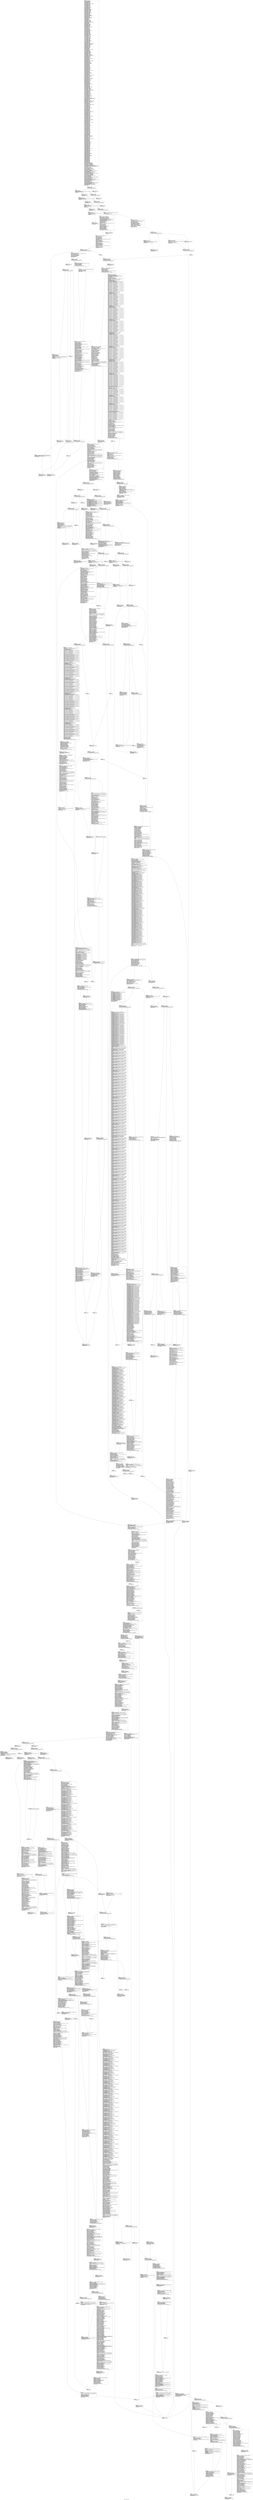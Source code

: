 digraph "CFG for 'func_26' function" {
	label="CFG for 'func_26' function";

	Node0xb801120 [shape=record,label="{entry:\l  %retval = alloca i64, align 8\l  %p_27.addr = alloca i64, align 8\l  %p_28.addr = alloca i8, align 1\l  %p_29.addr = alloca i32*, align 8\l  %l_32 = alloca i32, align 4\l  %l_2334 = alloca i16**, align 8\l  %l_2364 = alloca i32, align 4\l  %l_2365 = alloca [4 x [6 x [10 x i32]]], align 16\l  %l_2440 = alloca i16*, align 8\l  %l_2446 = alloca i16, align 2\l  %l_2456 = alloca i64**, align 8\l  %l_2559 = alloca i32, align 4\l  %l_2704 = alloca i64*, align 8\l  %l_2713 = alloca i16****, align 8\l  %l_2738 = alloca i8, align 1\l  %l_2751 = alloca i64, align 8\l  %l_2863 = alloca i32***, align 8\l  %l_2925 = alloca [9 x i16], align 16\l  %l_2939 = alloca i8, align 1\l  %l_2982 = alloca i64, align 8\l  %l_2990 = alloca i32**, align 8\l  %l_3021 = alloca %union.U0, align 2\l  %l_3040 = alloca [4 x i8*], align 16\l  %l_3050 = alloca i16*****, align 8\l  %l_3078 = alloca i64*****, align 8\l  %l_3095 = alloca i32*, align 8\l  %l_3191 = alloca [2 x i16], align 2\l  %l_3196 = alloca i64, align 8\l  %l_3197 = alloca [10 x i32], align 16\l  %l_3198 = alloca i32, align 4\l  %l_3200 = alloca [7 x i32*], align 16\l  %l_3207 = alloca i32, align 4\l  %l_3224 = alloca i16, align 2\l  %l_3225 = alloca i32*, align 8\l  %l_3274 = alloca i16, align 2\l  %l_3291 = alloca %union.U0**, align 8\l  %l_3374 = alloca [1 x i32], align 4\l  %l_3460 = alloca [8 x [6 x i64]], align 16\l  %l_3467 = alloca i16, align 2\l  %l_3562 = alloca i8, align 1\l  %l_3564 = alloca i8, align 1\l  %l_3566 = alloca [4 x [10 x i64]], align 16\l  %l_3576 = alloca [7 x i64], align 16\l  %l_3580 = alloca i64, align 8\l  %i = alloca i32, align 4\l  %j = alloca i32, align 4\l  %k = alloca i32, align 4\l  %l_1766 = alloca i32*, align 8\l  %l_2342 = alloca i64****, align 8\l  %l_2355 = alloca i32****, align 8\l  %l_2354 = alloca i32*****, align 8\l  %l_2357 = alloca i16, align 2\l  %l_2363 = alloca [10 x [5 x [4 x i32]]], align 16\l  %l_2366 = alloca [9 x i32], align 16\l  %i26 = alloca i32, align 4\l  %j27 = alloca i32, align 4\l  %k28 = alloca i32, align 4\l  %l_2335 = alloca i16**, align 8\l  %l_2339 = alloca i32****, align 8\l  %l_2347 = alloca i8*, align 8\l  %l_2348 = alloca i16*, align 8\l  %l_2356 = alloca i32*, align 8\l  %l_2358 = alloca i32*, align 8\l  %l_2359 = alloca i32, align 4\l  %l_2362 = alloca [3 x [5 x i32*]], align 16\l  %i56 = alloca i32, align 4\l  %j57 = alloca i32, align 4\l  %l_2369 = alloca i32**, align 8\l  %i124 = alloca i32, align 4\l  %j125 = alloca i32, align 4\l  %l_2415 = alloca i64, align 8\l  %l_2421 = alloca i8*, align 8\l  %l_2420 = alloca i8**, align 8\l  %l_2455 = alloca %union.U0**, align 8\l  %l_2458 = alloca i32, align 4\l  %l_2529 = alloca i8, align 1\l  %l_2531 = alloca i64**, align 8\l  %l_2534 = alloca i32, align 4\l  %l_2536 = alloca i32, align 4\l  %l_2537 = alloca [1 x i32], align 4\l  %l_2570 = alloca i64, align 8\l  %l_2625 = alloca i64**, align 8\l  %l_2624 = alloca i64***, align 8\l  %l_2623 = alloca i64****, align 8\l  %l_2622 = alloca i64*****, align 8\l  %l_2627 = alloca i8, align 1\l  %i130 = alloca i32, align 4\l  %l_2715 = alloca i16****, align 8\l  %l_2714 = alloca i16*****, align 8\l  %l_2718 = alloca i16***, align 8\l  %l_2721 = alloca i8*, align 8\l  %l_2726 = alloca i8*, align 8\l  %l_2729 = alloca i32***, align 8\l  %l_2730 = alloca i32****, align 8\l  %l_2733 = alloca i32, align 4\l  %l_2734 = alloca i8*, align 8\l  %l_2735 = alloca i32*, align 8\l  %l_2736 = alloca i32*, align 8\l  %l_2737 = alloca [10 x i32*], align 16\l  %l_2748 = alloca i32***, align 8\l  %l_2758 = alloca i64*, align 8\l  %l_2827 = alloca i8, align 1\l  %l_2850 = alloca i16*, align 8\l  %l_2906 = alloca i32*, align 8\l  %l_2905 = alloca [4 x [2 x [10 x i32**]]], align 16\l  %l_2964 = alloca i16*, align 8\l  %l_2963 = alloca [3 x [6 x i16**]], align 16\l  %l_2984 = alloca %union.U0*, align 8\l  %l_3024 = alloca [7 x i8*], align 16\l  %l_3029 = alloca i8*, align 8\l  %l_3030 = alloca i8*, align 8\l  %l_3031 = alloca i8*, align 8\l  %l_3038 = alloca i16*, align 8\l  %l_3039 = alloca i16*, align 8\l  %l_3088 = alloca i64**, align 8\l  %l_3148 = alloca i8, align 1\l  %i330 = alloca i32, align 4\l  %j331 = alloca i32, align 4\l  %k332 = alloca i32, align 4\l  %l_2759 = alloca [8 x [1 x [7 x i64*]]], align 16\l  %l_2761 = alloca i32, align 4\l  %l_2762 = alloca i32, align 4\l  %l_2767 = alloca i32, align 4\l  %l_2768 = alloca i32, align 4\l  %l_2769 = alloca i32, align 4\l  %l_2823 = alloca i16**, align 8\l  %l_2845 = alloca %union.U0, align 2\l  %l_2862 = alloca i32**, align 8\l  %l_2861 = alloca i32***, align 8\l  %l_2888 = alloca i32, align 4\l  %l_2968 = alloca i32***, align 8\l  %l_2967 = alloca i32****, align 8\l  %l_2978 = alloca i64*****, align 8\l  %l_2980 = alloca [1 x [10 x i64*****]], align 16\l  %l_2993 = alloca [9 x [9 x i64]], align 16\l  %l_3004 = alloca i32, align 4\l  %l_3005 = alloca [5 x i32], align 16\l  %i359 = alloca i32, align 4\l  %j360 = alloca i32, align 4\l  %k361 = alloca i32, align 4\l  %l_2760 = alloca [5 x i8*], align 16\l  %l_2763 = alloca i32, align 4\l  %l_2766 = alloca [8 x [2 x i32]], align 16\l  %i393 = alloca i32, align 4\l  %j394 = alloca i32, align 4\l  %l_2851 = alloca i64, align 8\l  %l_2852 = alloca i8*, align 8\l  %l_2881 = alloca [5 x [8 x [6 x i64]]], align 16\l  %l_2883 = alloca i32, align 4\l  %l_2885 = alloca i32, align 4\l  %l_2886 = alloca [4 x i32], align 16\l  %l_2889 = alloca i32, align 4\l  %l_2904 = alloca i32**, align 8\l  %l_2922 = alloca %union.U0, align 2\l  %l_2944 = alloca %union.U0, align 2\l  %i466 = alloca i32, align 4\l  %j467 = alloca i32, align 4\l  %k468 = alloca i32, align 4\l  %l_2868 = alloca i8*, align 8\l  %l_2875 = alloca i8*, align 8\l  %l_2876 = alloca i32, align 4\l  %l_2877 = alloca i32*, align 8\l  %l_2880 = alloca i8, align 1\l  %l_2882 = alloca i16, align 2\l  %l_2884 = alloca i32, align 4\l  %l_2887 = alloca [8 x i32], align 16\l  %i480 = alloca i32, align 4\l  %l_2896 = alloca i16*, align 8\l  %l_2901 = alloca i32, align 4\l  %l_2907 = alloca i32, align 4\l  %l_2923 = alloca i32*, align 8\l  %l_2924 = alloca [6 x [10 x i32**]], align 16\l  %i679 = alloca i32, align 4\l  %j680 = alloca i32, align 4\l  %l_2935 = alloca i64, align 8\l  %l_2936 = alloca i32, align 4\l  %l_2937 = alloca [2 x i32], align 4\l  %l_2954 = alloca [6 x [6 x i64]], align 16\l  %l_2957 = alloca i8*, align 8\l  %l_2958 = alloca i8*, align 8\l  %i752 = alloca i32, align 4\l  %j753 = alloca i32, align 4\l  %l_2960 = alloca [4 x [8 x [2 x i32****]]], align 16\l  %l_2959 = alloca i32*****, align 8\l  %l_2962 = alloca i32*, align 8\l  %l_2961 = alloca i32**, align 8\l  %l_2979 = alloca [6 x i64******], align 16\l  %i830 = alloca i32, align 4\l  %j831 = alloca i32, align 4\l  %k832 = alloca i32, align 4\l  %l_2985 = alloca %union.U0**, align 8\l  %l_2991 = alloca [8 x [3 x [6 x i8]]], align 16\l  %l_2995 = alloca i32, align 4\l  %l_2997 = alloca i32, align 4\l  %l_2999 = alloca [1 x i16], align 2\l  %l_3003 = alloca [2 x i32], align 4\l  %i906 = alloca i32, align 4\l  %j907 = alloca i32, align 4\l  %k908 = alloca i32, align 4\l  %l_2992 = alloca i64, align 8\l  %l_2996 = alloca i32, align 4\l  %l_2998 = alloca i32, align 4\l  %l_3000 = alloca i32, align 4\l  %l_3001 = alloca i32, align 4\l  %l_3002 = alloca [9 x [6 x i32]], align 16\l  %l_3006 = alloca i16, align 2\l  %i932 = alloca i32, align 4\l  %j933 = alloca i32, align 4\l  %l_3013 = alloca i32, align 4\l  %l_3020 = alloca i32*, align 8\l  %l_3041 = alloca i64, align 8\l  %l_3054 = alloca %union.U0****, align 8\l  %l_3126 = alloca i32, align 4\l  %l_3129 = alloca i32, align 4\l  %l_3130 = alloca [6 x i32], align 16\l  %l_3158 = alloca i16*, align 8\l  %l_3173 = alloca i16***, align 8\l  %l_3177 = alloca [2 x [2 x i16**]], align 16\l  %l_3176 = alloca i16***, align 8\l  %l_3182 = alloca i32*, align 8\l  %l_3186 = alloca [2 x [5 x [5 x i64***]]], align 16\l  %l_3185 = alloca i64****, align 8\l  %i1116 = alloca i32, align 4\l  %j1117 = alloca i32, align 4\l  %k1118 = alloca i32, align 4\l  %l_3055 = alloca [5 x i8], align 1\l  %l_3072 = alloca i8, align 1\l  %l_3082 = alloca i64****, align 8\l  %l_3081 = alloca i64*****, align 8\l  %l_3087 = alloca i64**, align 8\l  %l_3115 = alloca i8, align 1\l  %l_3116 = alloca i32*, align 8\l  %l_3118 = alloca %union.U0*, align 8\l  %i1128 = alloca i32, align 4\l  %l_3071 = alloca [6 x [1 x i64]], align 16\l  %l_3075 = alloca i32, align 4\l  %i1133 = alloca i32, align 4\l  %j1134 = alloca i32, align 4\l  %l_3053 = alloca %union.U0**, align 8\l  %l_3052 = alloca [3 x [8 x %union.U0***]], align 16\l  %l_3051 = alloca [1 x [8 x [9 x %union.U0****]]], align 16\l  %i1386 = alloca i32, align 4\l  %j1387 = alloca i32, align 4\l  %k1388 = alloca i32, align 4\l  %l_3079 = alloca i64******, align 8\l  %l_3080 = alloca [8 x [2 x [2 x i64******]]], align 16\l  %l_3085 = alloca i32, align 4\l  %l_3086 = alloca [7 x %union.U0], align 2\l  %l_3089 = alloca [3 x [7 x [8 x i64]]], align 16\l  %l_3090 = alloca i32**, align 8\l  %i1485 = alloca i32, align 4\l  %j1486 = alloca i32, align 4\l  %k1487 = alloca i32, align 4\l  %l_3114 = alloca [7 x i32], align 16\l  %l_3117 = alloca [3 x [10 x %union.U0*]], align 16\l  %i1545 = alloca i32, align 4\l  %j1546 = alloca i32, align 4\l  %l_3124 = alloca [2 x i8], align 1\l  %l_3125 = alloca i32, align 4\l  %l_3133 = alloca i32, align 4\l  %l_3135 = alloca i16, align 2\l  %i1623 = alloca i32, align 4\l  %l_3127 = alloca [3 x [4 x i8]], align 1\l  %l_3128 = alloca i32, align 4\l  %l_3131 = alloca i32, align 4\l  %l_3132 = alloca i32, align 4\l  %l_3134 = alloca i32, align 4\l  %i1637 = alloca i32, align 4\l  %j1638 = alloca i32, align 4\l  %l_3233 = alloca i8, align 1\l  %l_3249 = alloca %union.U0, align 2\l  %l_3250 = alloca i8, align 1\l  %l_3251 = alloca [10 x [8 x [3 x i32]]], align 16\l  %l_3264 = alloca i32, align 4\l  %l_3267 = alloca i16*, align 8\l  %l_3268 = alloca i16*, align 8\l  %l_3308 = alloca i32***, align 8\l  %l_3533 = alloca i32, align 4\l  %i1899 = alloca i32, align 4\l  %j1900 = alloca i32, align 4\l  %k1901 = alloca i32, align 4\l  %l_3269 = alloca [4 x [5 x i16]], align 16\l  %l_3270 = alloca i32, align 4\l  %l_3271 = alloca i32, align 4\l  %l_3272 = alloca [10 x [10 x i32]], align 16\l  %l_3273 = alloca i16, align 2\l  %l_3353 = alloca i32**, align 8\l  %l_3355 = alloca i64*, align 8\l  %l_3373 = alloca i16*, align 8\l  %l_3413 = alloca i16, align 2\l  %l_3419 = alloca [5 x %union.U0], align 2\l  %l_3426 = alloca i8, align 1\l  %l_3434 = alloca [10 x [4 x i32****]], align 16\l  %l_3466 = alloca i64, align 8\l  %l_3498 = alloca [6 x i8], align 1\l  %l_3565 = alloca i32, align 4\l  %i2024 = alloca i32, align 4\l  %j2025 = alloca i32, align 4\l  %l_3294 = alloca [6 x [3 x [3 x i32]]], align 16\l  %i2058 = alloca i32, align 4\l  %j2059 = alloca i32, align 4\l  %k2060 = alloca i32, align 4\l  %l_3317 = alloca i16, align 2\l  %l_3318 = alloca i32, align 4\l  %l_3330 = alloca i32, align 4\l  %l_3331 = alloca [9 x i32], align 16\l  %l_3352 = alloca i32*, align 8\l  %i2132 = alloca i32, align 4\l  %l_3319 = alloca i8, align 1\l  %l_3322 = alloca i32, align 4\l  %l_3326 = alloca i32, align 4\l  %l_3327 = alloca i32, align 4\l  %l_3328 = alloca i32, align 4\l  %l_3329 = alloca i32, align 4\l  %l_3332 = alloca i32, align 4\l  %l_3333 = alloca i32, align 4\l  %l_3334 = alloca [9 x i32], align 16\l  %i2138 = alloca i32, align 4\l  %l_3325 = alloca i32, align 4\l  %i2161 = alloca i32, align 4\l  %j2162 = alloca i32, align 4\l  %l_3375 = alloca i64*****, align 8\l  %l_3376 = alloca i32*, align 8\l  %l_3377 = alloca i32*, align 8\l  %l_3378 = alloca i32*, align 8\l  %l_3400 = alloca i32, align 4\l  %l_3416 = alloca i64, align 8\l  %l_3447 = alloca i16, align 2\l  %l_3465 = alloca i32, align 4\l  %l_3494 = alloca i32, align 4\l  %l_3495 = alloca i32, align 4\l  %l_3496 = alloca [6 x [2 x i32]], align 16\l  %l_3532 = alloca [7 x [5 x i16**]], align 16\l  %l_3547 = alloca i32*****, align 8\l  %i2292 = alloca i32, align 4\l  %j2293 = alloca i32, align 4\l  %l_3433 = alloca i32, align 4\l  %l_3383 = alloca i32, align 4\l  %l_3388 = alloca [3 x [8 x [3 x i64**]]], align 16\l  %l_3414 = alloca i32, align 4\l  %l_3415 = alloca i32, align 4\l  %i2448 = alloca i32, align 4\l  %j2449 = alloca i32, align 4\l  %k2450 = alloca i32, align 4\l  %i2544 = alloca i32, align 4\l  %j2545 = alloca i32, align 4\l  %l_3474 = alloca %union.U0, align 2\l  %l_3475 = alloca i32, align 4\l  %l_3479 = alloca i64**, align 8\l  %l_3491 = alloca i32, align 4\l  %l_3493 = alloca [9 x i32], align 16\l  %i2686 = alloca i32, align 4\l  %l_3478 = alloca i64**, align 8\l  %l_3482 = alloca i32, align 4\l  %l_3483 = alloca i16*, align 8\l  %l_3485 = alloca i32*, align 8\l  %l_3484 = alloca i32**, align 8\l  %l_3490 = alloca i32, align 4\l  %l_3492 = alloca i32, align 4\l  %l_3497 = alloca i32, align 4\l  %l_3527 = alloca i8, align 1\l  %l_3551 = alloca i8*, align 8\l  %l_3552 = alloca [6 x [8 x i32]], align 16\l  %l_3559 = alloca i8, align 1\l  %l_3563 = alloca i32, align 4\l  %i2703 = alloca i32, align 4\l  %j2704 = alloca i32, align 4\l  %l_3579 = alloca [6 x i32], align 16\l  %l_3582 = alloca i32, align 4\l  %l_3584 = alloca i32, align 4\l  %l_3585 = alloca i32, align 4\l  %l_3586 = alloca i32, align 4\l  %l_3587 = alloca i32, align 4\l  %l_3591 = alloca i64, align 8\l  %l_3616 = alloca %union.U0, align 2\l  %l_3625 = alloca [6 x i16***], align 16\l  %i2959 = alloca i32, align 4\l  %i2974 = alloca i32, align 4\l  %l_3588 = alloca i32, align 4\l  %l_3606 = alloca [8 x i32], align 16\l  %l_3636 = alloca %union.U0*, align 8\l  %i3042 = alloca i32, align 4\l  %l_3581 = alloca i8, align 1\l  %l_3583 = alloca i32, align 4\l  %i3047 = alloca i32, align 4\l  %j3048 = alloca i32, align 4\l  %l_3609 = alloca i16, align 2\l  %l_3615 = alloca i64, align 8\l  %l_3607 = alloca i8, align 1\l  %l_3608 = alloca i32, align 4\l  %l_3612 = alloca i8, align 1\l  %l_3626 = alloca i32, align 4\l  %l_3629 = alloca i8*, align 8\l  %i3112 = alloca i32, align 4\l  %j3113 = alloca i32, align 4\l  %l_3638 = alloca i32, align 4\l  %l_3639 = alloca i32, align 4\l  store i64 %p_27, i64* %p_27.addr, align 8\l  store i8 %p_28, i8* %p_28.addr, align 1\l  store i32* %p_29, i32** %p_29.addr, align 8\l  store i32 452580973, i32* %l_32, align 4\l  store i16** @g_912, i16*** %l_2334, align 8\l  store i32 -1830467731, i32* %l_2364, align 4\l  %0 = bitcast [4 x [6 x [10 x i32]]]* %l_2365 to i8*\l  call void @llvm.memcpy.p0i8.p0i8.i64(i8* %0, i8* bitcast ([4 x [6 x [10 x\l... i32]]]* @func_26.l_2365 to i8*), i64 960, i32 16, i1 false)\l  store i16* getelementptr inbounds ([9 x i16]* @g_406, i32 0, i64 5), i16**\l... %l_2440, align 8\l  store i16 -3, i16* %l_2446, align 2\l  store i64** @g_408, i64*** %l_2456, align 8\l  store i32 -7, i32* %l_2559, align 4\l  store i64* @g_1090, i64** %l_2704, align 8\l  store i16**** @g_2438, i16***** %l_2713, align 8\l  store i8 1, i8* %l_2738, align 1\l  store i64 -2991936718329273852, i64* %l_2751, align 8\l  store i32*** null, i32**** %l_2863, align 8\l  %1 = bitcast [9 x i16]* %l_2925 to i8*\l  call void @llvm.memcpy.p0i8.p0i8.i64(i8* %1, i8* bitcast ([9 x i16]*\l... @func_26.l_2925 to i8*), i64 18, i32 16, i1 false)\l  store i8 1, i8* %l_2939, align 1\l  store i64 -5800176992870249617, i64* %l_2982, align 8\l  store i32** @g_2476, i32*** %l_2990, align 8\l  %2 = bitcast %union.U0* %l_3021 to i8*\l  call void @llvm.memcpy.p0i8.p0i8.i64(i8* %2, i8* bitcast (%union.U0*\l... @func_26.l_3021 to i8*), i64 2, i32 2, i1 false)\l  store i16***** null, i16****** %l_3050, align 8\l  store i64***** null, i64****** %l_3078, align 8\l  store i32* @g_1092, i32** %l_3095, align 8\l  store i64 -2822197099129863775, i64* %l_3196, align 8\l  store i32 2, i32* %l_3198, align 4\l  %3 = bitcast [7 x i32*]* %l_3200 to i8*\l  call void @llvm.memset.p0i8.i64(i8* %3, i8 0, i64 56, i32 16, i1 false)\l  store i32 0, i32* %l_3207, align 4\l  store i16 -7507, i16* %l_3224, align 2\l  %arrayidx = getelementptr inbounds [10 x i32]* %l_3197, i32 0, i64 6\l  store i32* %arrayidx, i32** %l_3225, align 8\l  store i16 -7, i16* %l_3274, align 2\l  store %union.U0** @g_1594, %union.U0*** %l_3291, align 8\l  %4 = bitcast [8 x [6 x i64]]* %l_3460 to i8*\l  call void @llvm.memcpy.p0i8.p0i8.i64(i8* %4, i8* bitcast ([8 x [6 x i64]]*\l... @func_26.l_3460 to i8*), i64 384, i32 16, i1 false)\l  store i16 19198, i16* %l_3467, align 2\l  store i8 1, i8* %l_3562, align 1\l  store i8 1, i8* %l_3564, align 1\l  %5 = bitcast [4 x [10 x i64]]* %l_3566 to i8*\l  call void @llvm.memcpy.p0i8.p0i8.i64(i8* %5, i8* bitcast ([4 x [10 x i64]]*\l... @func_26.l_3566 to i8*), i64 320, i32 16, i1 false)\l  %6 = bitcast [7 x i64]* %l_3576 to i8*\l  call void @llvm.memcpy.p0i8.p0i8.i64(i8* %6, i8* bitcast ([7 x i64]*\l... @func_26.l_3576 to i8*), i64 56, i32 16, i1 false)\l  store i64 -9123538004072351187, i64* %l_3580, align 8\l  store i32 0, i32* %i, align 4\l  br label %for.cond\l}"];
	Node0xb801120 -> Node0xb801150;
	Node0xb801150 [shape=record,label="{for.cond:                                         \l  %7 = load i32* %i, align 4\l  %cmp = icmp slt i32 %7, 4\l  br i1 %cmp, label %for.body, label %for.end\l|{<s0>T|<s1>F}}"];
	Node0xb801150:s0 -> Node0xb801180;
	Node0xb801150:s1 -> Node0xb8011e0;
	Node0xb801180 [shape=record,label="{for.body:                                         \l  %8 = load i32* %i, align 4\l  %idxprom = sext i32 %8 to i64\l  %arrayidx1 = getelementptr inbounds [4 x i8*]* %l_3040, i32 0, i64 %idxprom\l  store i8* @g_387, i8** %arrayidx1, align 8\l  br label %for.inc\l}"];
	Node0xb801180 -> Node0xb8011b0;
	Node0xb8011b0 [shape=record,label="{for.inc:                                          \l  %9 = load i32* %i, align 4\l  %inc = add nsw i32 %9, 1\l  store i32 %inc, i32* %i, align 4\l  br label %for.cond\l}"];
	Node0xb8011b0 -> Node0xb801150;
	Node0xb8011e0 [shape=record,label="{for.end:                                          \l  store i32 0, i32* %i, align 4\l  br label %for.cond2\l}"];
	Node0xb8011e0 -> Node0xb801210;
	Node0xb801210 [shape=record,label="{for.cond2:                                        \l  %10 = load i32* %i, align 4\l  %cmp3 = icmp slt i32 %10, 2\l  br i1 %cmp3, label %for.body4, label %for.end9\l|{<s0>T|<s1>F}}"];
	Node0xb801210:s0 -> Node0xb801240;
	Node0xb801210:s1 -> Node0xb8012a0;
	Node0xb801240 [shape=record,label="{for.body4:                                        \l  %11 = load i32* %i, align 4\l  %idxprom5 = sext i32 %11 to i64\l  %arrayidx6 = getelementptr inbounds [2 x i16]* %l_3191, i32 0, i64 %idxprom5\l  store i16 -5226, i16* %arrayidx6, align 2\l  br label %for.inc7\l}"];
	Node0xb801240 -> Node0xb801270;
	Node0xb801270 [shape=record,label="{for.inc7:                                         \l  %12 = load i32* %i, align 4\l  %inc8 = add nsw i32 %12, 1\l  store i32 %inc8, i32* %i, align 4\l  br label %for.cond2\l}"];
	Node0xb801270 -> Node0xb801210;
	Node0xb8012a0 [shape=record,label="{for.end9:                                         \l  store i32 0, i32* %i, align 4\l  br label %for.cond10\l}"];
	Node0xb8012a0 -> Node0xb8012d0;
	Node0xb8012d0 [shape=record,label="{for.cond10:                                       \l  %13 = load i32* %i, align 4\l  %cmp11 = icmp slt i32 %13, 10\l  br i1 %cmp11, label %for.body12, label %for.end17\l|{<s0>T|<s1>F}}"];
	Node0xb8012d0:s0 -> Node0xb801300;
	Node0xb8012d0:s1 -> Node0xb801360;
	Node0xb801300 [shape=record,label="{for.body12:                                       \l  %14 = load i32* %i, align 4\l  %idxprom13 = sext i32 %14 to i64\l  %arrayidx14 = getelementptr inbounds [10 x i32]* %l_3197, i32 0, i64\l... %idxprom13\l  store i32 5, i32* %arrayidx14, align 4\l  br label %for.inc15\l}"];
	Node0xb801300 -> Node0xb801330;
	Node0xb801330 [shape=record,label="{for.inc15:                                        \l  %15 = load i32* %i, align 4\l  %inc16 = add nsw i32 %15, 1\l  store i32 %inc16, i32* %i, align 4\l  br label %for.cond10\l}"];
	Node0xb801330 -> Node0xb8012d0;
	Node0xb801360 [shape=record,label="{for.end17:                                        \l  store i32 0, i32* %i, align 4\l  br label %for.cond18\l}"];
	Node0xb801360 -> Node0xb801390;
	Node0xb801390 [shape=record,label="{for.cond18:                                       \l  %16 = load i32* %i, align 4\l  %cmp19 = icmp slt i32 %16, 1\l  br i1 %cmp19, label %for.body20, label %for.end25\l|{<s0>T|<s1>F}}"];
	Node0xb801390:s0 -> Node0xb8013c0;
	Node0xb801390:s1 -> Node0xb801420;
	Node0xb8013c0 [shape=record,label="{for.body20:                                       \l  %17 = load i32* %i, align 4\l  %idxprom21 = sext i32 %17 to i64\l  %arrayidx22 = getelementptr inbounds [1 x i32]* %l_3374, i32 0, i64\l... %idxprom21\l  store i32 -1, i32* %arrayidx22, align 4\l  br label %for.inc23\l}"];
	Node0xb8013c0 -> Node0xb8013f0;
	Node0xb8013f0 [shape=record,label="{for.inc23:                                        \l  %18 = load i32* %i, align 4\l  %inc24 = add nsw i32 %18, 1\l  store i32 %inc24, i32* %i, align 4\l  br label %for.cond18\l}"];
	Node0xb8013f0 -> Node0xb801390;
	Node0xb801420 [shape=record,label="{for.end25:                                        \l  %19 = load i32* getelementptr inbounds ([8 x i32]* @g_11, i32 0, i64 1),\l... align 4\l  %tobool = icmp ne i32 %19, 0\l  br i1 %tobool, label %if.then, label %if.else\l|{<s0>T|<s1>F}}"];
	Node0xb801420:s0 -> Node0xb801450;
	Node0xb801420:s1 -> Node0xb801840;
	Node0xb801450 [shape=record,label="{if.then:                                          \l  store i32* @g_391, i32** %l_1766, align 8\l  store i64**** @g_746, i64***** %l_2342, align 8\l  store i32**** @g_651, i32***** %l_2355, align 8\l  store i32***** %l_2355, i32****** %l_2354, align 8\l  store i16 -18718, i16* %l_2357, align 2\l  %20 = bitcast [10 x [5 x [4 x i32]]]* %l_2363 to i8*\l  call void @llvm.memcpy.p0i8.p0i8.i64(i8* %20, i8* bitcast ([10 x [5 x [4 x\l... i32]]]* @func_26.l_2363 to i8*), i64 800, i32 16, i1 false)\l  %21 = bitcast [9 x i32]* %l_2366 to i8*\l  call void @llvm.memcpy.p0i8.p0i8.i64(i8* %21, i8* bitcast ([9 x i32]*\l... @func_26.l_2366 to i8*), i64 36, i32 16, i1 false)\l  %22 = load i32* %l_32, align 4\l  %23 = load i32** %p_29.addr, align 8\l  %24 = load i32* %23, align 4\l  %and = and i32 %24, %22\l  store i32 %and, i32* %23, align 4\l  %25 = load i16* getelementptr inbounds (%union.U0* @g_8, i32 0, i32 0),\l... align 2\l  %conv = zext i16 %25 to i32\l  %26 = load i8* %p_28.addr, align 1\l  %conv29 = zext i8 %26 to i32\l  %xor = xor i32 %conv, %conv29\l  %conv30 = trunc i32 %xor to i16\l  %call = call i32* @func_43(i16 signext %conv30)\l  %27 = load i32** %l_1766, align 8\l  %28 = load i32** %p_29.addr, align 8\l  %29 = load i8* %p_28.addr, align 1\l  %conv31 = zext i8 %29 to i64\l  %cmp32 = icmp sgt i64 58862, %conv31\l  %conv33 = zext i1 %cmp32 to i32\l  %conv34 = sext i32 %conv33 to i64\l  %cmp35 = icmp ne i64 %conv34, 0\l  br i1 %cmp35, label %lor.end, label %lor.rhs\l|{<s0>T|<s1>F}}"];
	Node0xb801450:s0 -> Node0xb8014b0;
	Node0xb801450:s1 -> Node0xb801480;
	Node0xb801480 [shape=record,label="{lor.rhs:                                          \l  %30 = load i64* %p_27.addr, align 8\l  %tobool37 = icmp ne i64 %30, 0\l  br label %lor.end\l}"];
	Node0xb801480 -> Node0xb8014b0;
	Node0xb8014b0 [shape=record,label="{lor.end:                                          \l  %31 = phi i1 [ true, %if.then ], [ %tobool37, %lor.rhs ]\l  %lnot = xor i1 %31, true\l  %lnot.ext = zext i1 %lnot to i32\l  %conv38 = sext i32 %lnot.ext to i64\l  %or = or i64 24226, %conv38\l  %conv39 = trunc i64 %or to i8\l  %32 = load i32* %l_32, align 4\l  %conv40 = trunc i32 %32 to i8\l  %call41 = call signext i8 @safe_mod_func_int8_t_s_s(i8 signext %conv39, i8\l... signext %conv40)\l  %conv42 = sext i8 %call41 to i32\l  %33 = load i8* %p_28.addr, align 1\l  %conv43 = zext i8 %33 to i32\l  %and44 = and i32 %conv42, %conv43\l  %conv45 = sext i32 %and44 to i64\l  %call46 = call i32 @func_37(i32 0, i32* %call, i32* %27, i32* %28, i64\l... %conv45)\l  %34 = load i32* %l_32, align 4\l  %cmp47 = icmp eq i32 %call46, %34\l  %conv48 = zext i1 %cmp47 to i32\l  %conv49 = trunc i32 %conv48 to i16\l  %35 = load i32** %p_29.addr, align 8\l  %36 = load i16* @g_1539, align 2\l  %conv50 = trunc i16 %36 to i8\l  %call51 = call i32 @func_33(i16 signext %conv49, i32* %35, i8 zeroext\l... %conv50)\l  %37 = load i32** %l_1766, align 8\l  store i32 %call51, i32* %37, align 4\l  store i64 0, i64* %p_27.addr, align 8\l  br label %for.cond52\l}"];
	Node0xb8014b0 -> Node0xb8014e0;
	Node0xb8014e0 [shape=record,label="{for.cond52:                                       \l  %38 = load i64* %p_27.addr, align 8\l  %cmp53 = icmp ule i64 %38, 0\l  br i1 %cmp53, label %for.body55, label %for.end129\l|{<s0>T|<s1>F}}"];
	Node0xb8014e0:s0 -> Node0xb801510;
	Node0xb8014e0:s1 -> Node0xb801810;
	Node0xb801510 [shape=record,label="{for.body55:                                       \l  store i16** null, i16*** %l_2335, align 8\l  store i32**** getelementptr inbounds ([10 x i32***]* @g_2336, i32 0, i64 8),\l... i32***** %l_2339, align 8\l  store i8* @g_376, i8** %l_2347, align 8\l  store i16* @g_55, i16** %l_2348, align 8\l  store i32* @g_1204, i32** %l_2356, align 8\l  store i32* null, i32** %l_2358, align 8\l  store i32 3, i32* %l_2359, align 4\l  store i32 0, i32* %i56, align 4\l  br label %for.cond58\l}"];
	Node0xb801510 -> Node0xb801540;
	Node0xb801540 [shape=record,label="{for.cond58:                                       \l  %39 = load i32* %i56, align 4\l  %cmp59 = icmp slt i32 %39, 3\l  br i1 %cmp59, label %for.body61, label %for.end75\l|{<s0>T|<s1>F}}"];
	Node0xb801540:s0 -> Node0xb801570;
	Node0xb801540:s1 -> Node0xb801690;
	Node0xb801570 [shape=record,label="{for.body61:                                       \l  store i32 0, i32* %j57, align 4\l  br label %for.cond62\l}"];
	Node0xb801570 -> Node0xb8015a0;
	Node0xb8015a0 [shape=record,label="{for.cond62:                                       \l  %40 = load i32* %j57, align 4\l  %cmp63 = icmp slt i32 %40, 5\l  br i1 %cmp63, label %for.body65, label %for.end72\l|{<s0>T|<s1>F}}"];
	Node0xb8015a0:s0 -> Node0xb8015d0;
	Node0xb8015a0:s1 -> Node0xb801630;
	Node0xb8015d0 [shape=record,label="{for.body65:                                       \l  %41 = load i32* %j57, align 4\l  %idxprom66 = sext i32 %41 to i64\l  %42 = load i32* %i56, align 4\l  %idxprom67 = sext i32 %42 to i64\l  %arrayidx68 = getelementptr inbounds [3 x [5 x i32*]]* %l_2362, i32 0, i64\l... %idxprom67\l  %arrayidx69 = getelementptr inbounds [5 x i32*]* %arrayidx68, i32 0, i64\l... %idxprom66\l  store i32* @g_391, i32** %arrayidx69, align 8\l  br label %for.inc70\l}"];
	Node0xb8015d0 -> Node0xb801600;
	Node0xb801600 [shape=record,label="{for.inc70:                                        \l  %43 = load i32* %j57, align 4\l  %inc71 = add nsw i32 %43, 1\l  store i32 %inc71, i32* %j57, align 4\l  br label %for.cond62\l}"];
	Node0xb801600 -> Node0xb8015a0;
	Node0xb801630 [shape=record,label="{for.end72:                                        \l  br label %for.inc73\l}"];
	Node0xb801630 -> Node0xb801660;
	Node0xb801660 [shape=record,label="{for.inc73:                                        \l  %44 = load i32* %i56, align 4\l  %inc74 = add nsw i32 %44, 1\l  store i32 %inc74, i32* %i56, align 4\l  br label %for.cond58\l}"];
	Node0xb801660 -> Node0xb801540;
	Node0xb801690 [shape=record,label="{for.end75:                                        \l  %45 = load i64* %p_27.addr, align 8\l  %arrayidx76 = getelementptr inbounds [1 x i8]* @g_160, i32 0, i64 %45\l  %46 = load i8* %arrayidx76, align 1\l  %47 = load i16*** %l_2334, align 8\l  %48 = load i16*** %l_2335, align 8\l  %cmp77 = icmp eq i16** %47, %48\l  br i1 %cmp77, label %lor.end82, label %lor.rhs79\l|{<s0>T|<s1>F}}"];
	Node0xb801690:s0 -> Node0xb8016f0;
	Node0xb801690:s1 -> Node0xb8016c0;
	Node0xb8016c0 [shape=record,label="{lor.rhs79:                                        \l  %49 = load i32**** getelementptr inbounds ([10 x i32***]* @g_2336, i32 0,\l... i64 8), align 8\l  %50 = load i32***** %l_2339, align 8\l  store i32*** %49, i32**** %50, align 8\l  %cmp80 = icmp eq i32*** %49, null\l  br label %lor.end82\l}"];
	Node0xb8016c0 -> Node0xb8016f0;
	Node0xb8016f0 [shape=record,label="{lor.end82:                                        \l  %51 = phi i1 [ true, %for.end75 ], [ %cmp80, %lor.rhs79 ]\l  %lor.ext = zext i1 %51 to i32\l  %52 = load i32** %l_1766, align 8\l  store i32 -5, i32* %52, align 4\l  %53 = load i32** %p_29.addr, align 8\l  store i32 -5, i32* %53, align 4\l  %call83 = call i32 @safe_sub_func_uint32_t_u_u(i32 %lor.ext, i32 -5)\l  %54 = load i64***** %l_2342, align 8\l  %55 = load i64** @g_684, align 8\l  %56 = load i64* %55, align 8\l  %57 = load i32** %l_1766, align 8\l  %58 = load i32* %57, align 4\l  %conv84 = sext i32 %58 to i64\l  %call85 = call i64 @safe_mod_func_int64_t_s_s(i64 %56, i64 %conv84)\l  %conv86 = trunc i64 %call85 to i8\l  %59 = load i8** %l_2347, align 8\l  store i8 %conv86, i8* %59, align 1\l  %60 = load i32* %l_32, align 4\l  %call87 = call zeroext i8 @safe_lshift_func_uint8_t_u_s(i8 zeroext %conv86,\l... i32 %60)\l  %cmp88 = icmp ne i64**** %54, @g_218\l  %conv89 = zext i1 %cmp88 to i32\l  %61 = load i32** %l_1766, align 8\l  store i32 %conv89, i32* %61, align 4\l  %conv90 = trunc i32 %conv89 to i16\l  %62 = load i16** %l_2348, align 8\l  store i16 %conv90, i16* %62, align 2\l  %63 = load i32* %l_32, align 4\l  %call91 = call signext i16 @safe_lshift_func_int16_t_s_u(i16 signext\l... %conv90, i32 %63)\l  %conv92 = sext i16 %call91 to i64\l  %cmp93 = icmp sgt i64 204, %conv92\l  %conv94 = zext i1 %cmp93 to i32\l  %64 = load volatile i32****** @g_2349, align 8\l  %65 = load i32****** %l_2354, align 8\l  %cmp95 = icmp ne i32***** %64, %65\l  %conv96 = zext i1 %cmp95 to i32\l  %66 = load i32** %l_2356, align 8\l  store i32 %conv96, i32* %66, align 4\l  %conv97 = sext i32 %conv96 to i64\l  %cmp98 = icmp eq i64 %conv97, 4294967295\l  %conv99 = zext i1 %cmp98 to i32\l  %conv100 = sext i32 %conv99 to i64\l  %67 = load i8* %p_28.addr, align 1\l  %conv101 = zext i8 %67 to i64\l  %call102 = call i64 @safe_mod_func_int64_t_s_s(i64 %conv100, i64 %conv101)\l  %conv103 = trunc i64 %call102 to i8\l  %68 = load i32* @g_108, align 4\l  %call104 = call signext i8 @safe_rshift_func_int8_t_s_u(i8 signext %conv103,\l... i32 %68)\l  %conv105 = sext i8 %call104 to i16\l  %call106 = call signext i16 @safe_mul_func_int16_t_s_s(i16 signext %conv105,\l... i16 signext -18718)\l  %conv107 = sext i16 %call106 to i64\l  %69 = load i8* %p_28.addr, align 1\l  %conv108 = zext i8 %69 to i64\l  %call109 = call i64 @safe_add_func_uint64_t_u_u(i64 %conv107, i64 %conv108)\l  %70 = load i32* %l_32, align 4\l  %conv110 = sext i32 %70 to i64\l  %and111 = and i64 %call109, %conv110\l  %cmp112 = icmp ne i64 %and111, 1095702884\l  %conv113 = zext i1 %cmp112 to i32\l  store i32 %conv113, i32* %l_2359, align 4\l  %71 = load i32* @g_435, align 4\l  %conv114 = trunc i32 %71 to i16\l  %call115 = call i32* @func_43(i16 signext %conv114)\l  %72 = load volatile i32*** @g_2361, align 8\l  store i32* %call115, i32** %72, align 8\l  %arrayidx116 = getelementptr inbounds [9 x i32]* %l_2366, i32 0, i64 8\l  %73 = load i32* %arrayidx116, align 4\l  %inc117 = add i32 %73, 1\l  store i32 %inc117, i32* %arrayidx116, align 4\l  store i64 2, i64* @g_1090, align 8\l  br label %for.cond118\l}"];
	Node0xb8016f0 -> Node0xb801720;
	Node0xb801720 [shape=record,label="{for.cond118:                                      \l  %74 = load i64* @g_1090, align 8\l  %cmp119 = icmp sge i64 %74, 0\l  br i1 %cmp119, label %for.body121, label %for.end127\l|{<s0>T|<s1>F}}"];
	Node0xb801720:s0 -> Node0xb801750;
	Node0xb801720:s1 -> Node0xb8017b0;
	Node0xb801750 [shape=record,label="{for.body121:                                      \l  %arrayidx122 = getelementptr inbounds [3 x [5 x i32*]]* %l_2362, i32 0, i64 0\l  %arrayidx123 = getelementptr inbounds [5 x i32*]* %arrayidx122, i32 0, i64 3\l  store i32** %arrayidx123, i32*** %l_2369, align 8\l  br label %for.inc126\l}"];
	Node0xb801750 -> Node0xb801780;
	Node0xb801780 [shape=record,label="{for.inc126:                                       \l  %75 = load i64* @g_1090, align 8\l  %sub = sub nsw i64 %75, 1\l  store i64 %sub, i64* @g_1090, align 8\l  br label %for.cond118\l}"];
	Node0xb801780 -> Node0xb801720;
	Node0xb8017b0 [shape=record,label="{for.end127:                                       \l  br label %for.inc128\l}"];
	Node0xb8017b0 -> Node0xb8017e0;
	Node0xb8017e0 [shape=record,label="{for.inc128:                                       \l  %76 = load i64* %p_27.addr, align 8\l  %add = add i64 %76, 1\l  store i64 %add, i64* %p_27.addr, align 8\l  br label %for.cond52\l}"];
	Node0xb8017e0 -> Node0xb8014e0;
	Node0xb801810 [shape=record,label="{for.end129:                                       \l  br label %if.end\l}"];
	Node0xb801810 -> Node0xb8019f0;
	Node0xb801840 [shape=record,label="{if.else:                                          \l  store i64 5, i64* %l_2415, align 8\l  store i8* getelementptr inbounds ([1 x i8]* @g_160, i32 0, i64 0), i8**\l... %l_2421, align 8\l  store i8** %l_2421, i8*** %l_2420, align 8\l  store %union.U0** @g_1594, %union.U0*** %l_2455, align 8\l  store i32 -1, i32* %l_2458, align 4\l  store i8 102, i8* %l_2529, align 1\l  store i64** @g_408, i64*** %l_2531, align 8\l  store i32 1963832726, i32* %l_2534, align 4\l  store i32 181842791, i32* %l_2536, align 4\l  store i64 -2516929163234773774, i64* %l_2570, align 8\l  store i64** null, i64*** %l_2625, align 8\l  store i64*** %l_2625, i64**** %l_2624, align 8\l  store i64**** %l_2624, i64***** %l_2623, align 8\l  store i64***** %l_2623, i64****** %l_2622, align 8\l  store i8 -6, i8* %l_2627, align 1\l  store i32 0, i32* %i130, align 4\l  br label %for.cond131\l}"];
	Node0xb801840 -> Node0xb801870;
	Node0xb801870 [shape=record,label="{for.cond131:                                      \l  %77 = load i32* %i130, align 4\l  %cmp132 = icmp slt i32 %77, 1\l  br i1 %cmp132, label %for.body134, label %for.end139\l|{<s0>T|<s1>F}}"];
	Node0xb801870:s0 -> Node0xb8018a0;
	Node0xb801870:s1 -> Node0xb801900;
	Node0xb8018a0 [shape=record,label="{for.body134:                                      \l  %78 = load i32* %i130, align 4\l  %idxprom135 = sext i32 %78 to i64\l  %arrayidx136 = getelementptr inbounds [1 x i32]* %l_2537, i32 0, i64\l... %idxprom135\l  store i32 -1732702240, i32* %arrayidx136, align 4\l  br label %for.inc137\l}"];
	Node0xb8018a0 -> Node0xb8018d0;
	Node0xb8018d0 [shape=record,label="{for.inc137:                                       \l  %79 = load i32* %i130, align 4\l  %inc138 = add nsw i32 %79, 1\l  store i32 %inc138, i32* %i130, align 4\l  br label %for.cond131\l}"];
	Node0xb8018d0 -> Node0xb801870;
	Node0xb801900 [shape=record,label="{for.end139:                                       \l  store i64 12, i64* %p_27.addr, align 8\l  br label %for.cond140\l}"];
	Node0xb801900 -> Node0xb801930;
	Node0xb801930 [shape=record,label="{for.cond140:                                      \l  %80 = load i64* %p_27.addr, align 8\l  %cmp141 = icmp ult i64 %80, 43\l  br i1 %cmp141, label %for.body143, label %for.end148\l|{<s0>T|<s1>F}}"];
	Node0xb801930:s0 -> Node0xb801960;
	Node0xb801930:s1 -> Node0xb8019c0;
	Node0xb801960 [shape=record,label="{for.body143:                                      \l  %81 = load i64* %l_2415, align 8\l  store i64 %81, i64* %retval\l  br label %return\l}"];
	Node0xb801960 -> Node0xb8053e0;
	Node0xb801990 [shape=record,label="{for.inc144:                                       \l  %82 = load i64* %p_27.addr, align 8\l  %conv145 = trunc i64 %82 to i16\l  %call146 = call signext i16 @safe_add_func_int16_t_s_s(i16 signext %conv145,\l... i16 signext 1)\l  %conv147 = sext i16 %call146 to i64\l  store i64 %conv147, i64* %p_27.addr, align 8\l  br label %for.cond140\l}"];
	Node0xb801990 -> Node0xb801930;
	Node0xb8019c0 [shape=record,label="{for.end148:                                       \l  br label %if.end\l}"];
	Node0xb8019c0 -> Node0xb8019f0;
	Node0xb8019f0 [shape=record,label="{if.end:                                           \l  %83 = load i16***** @g_1728, align 8\l  %84 = load i16**** %83, align 8\l  %85 = load volatile i16*** %84, align 8\l  %cmp149 = icmp ne i16** null, %85\l  br i1 %cmp149, label %lor.end153, label %lor.rhs151\l|{<s0>T|<s1>F}}"];
	Node0xb8019f0:s0 -> Node0xb801a50;
	Node0xb8019f0:s1 -> Node0xb801a20;
	Node0xb801a20 [shape=record,label="{lor.rhs151:                                       \l  %86 = load i32* %l_32, align 4\l  %tobool152 = icmp ne i32 %86, 0\l  br label %lor.end153\l}"];
	Node0xb801a20 -> Node0xb801a50;
	Node0xb801a50 [shape=record,label="{lor.end153:                                       \l  %87 = phi i1 [ true, %if.end ], [ %tobool152, %lor.rhs151 ]\l  %lor.ext154 = zext i1 %87 to i32\l  %conv155 = trunc i32 %lor.ext154 to i16\l  %88 = load i16*** @g_911, align 8\l  %89 = load i16** %88, align 8\l  %90 = load i16* %89, align 2\l  %call156 = call zeroext i16 @safe_mod_func_uint16_t_u_u(i16 zeroext\l... %conv155, i16 zeroext %90)\l  %tobool157 = icmp ne i16 %call156, 0\l  br i1 %tobool157, label %if.then158, label %if.else210\l|{<s0>T|<s1>F}}"];
	Node0xb801a50:s0 -> Node0xb801a80;
	Node0xb801a50:s1 -> Node0xb801b10;
	Node0xb801a80 [shape=record,label="{if.then158:                                       \l  store i16**** @g_2438, i16***** %l_2715, align 8\l  store i16***** %l_2715, i16****** %l_2714, align 8\l  store i16*** @g_911, i16**** %l_2718, align 8\l  store i8* @g_376, i8** %l_2721, align 8\l  store i8* @g_980, i8** %l_2726, align 8\l  store i32*** getelementptr inbounds ([8 x i32**]* @g_2475, i32 0, i64 0),\l... i32**** %l_2729, align 8\l  store i32**** %l_2729, i32***** %l_2730, align 8\l  store i32 0, i32* %l_2733, align 4\l  store i8* @g_387, i8** %l_2734, align 8\l  store i32* @g_1204, i32** %l_2735, align 8\l  %91 = load i32** %p_29.addr, align 8\l  %92 = load i32* %91, align 4\l  %93 = load i16***** %l_2713, align 8\l  %94 = load i16****** %l_2714, align 8\l  store i16**** @g_2438, i16***** %94, align 8\l  %cmp159 = icmp eq i16**** %93, @g_2438\l  %conv160 = zext i1 %cmp159 to i32\l  %95 = load i16**** %l_2718, align 8\l  %96 = load i16***** %l_2713, align 8\l  %97 = load i16**** %96, align 8\l  %cmp161 = icmp eq i16*** %95, %97\l  %conv162 = zext i1 %cmp161 to i32\l  %98 = load i8** %l_2721, align 8\l  %99 = load i8* %98, align 1\l  %dec = add i8 %99, -1\l  store i8 %dec, i8* %98, align 1\l  %100 = load i8** %l_2726, align 8\l  %101 = load i8* %100, align 1\l  %inc163 = add i8 %101, 1\l  store i8 %inc163, i8* %100, align 1\l  %102 = load i32**** %l_2729, align 8\l  %103 = load i32***** %l_2730, align 8\l  store i32*** %102, i32**** %103, align 8\l  %cmp164 = icmp ne i32*** %102, null\l  %conv165 = zext i1 %cmp164 to i32\l  %arrayidx166 = getelementptr inbounds [4 x [6 x [10 x i32]]]* %l_2365, i32\l... 0, i64 2\l  %arrayidx167 = getelementptr inbounds [6 x [10 x i32]]* %arrayidx166, i32 0,\l... i64 0\l  %arrayidx168 = getelementptr inbounds [10 x i32]* %arrayidx167, i32 0, i64 1\l  %104 = load i32* %arrayidx168, align 4\l  %105 = load volatile i32*** @g_888, align 8\l  %106 = load i32** %105, align 8\l  %107 = load i32* %106, align 4\l  %108 = load i32* %l_2559, align 4\l  %cmp169 = icmp eq i32 %107, %108\l  br i1 %cmp169, label %lor.end174, label %lor.rhs171\l|{<s0>T|<s1>F}}"];
	Node0xb801a80:s0 -> Node0xb801ae0;
	Node0xb801a80:s1 -> Node0xb801ab0;
	Node0xb801ab0 [shape=record,label="{lor.rhs171:                                       \l  %109 = load i16** @g_912, align 8\l  %110 = load i16* %109, align 2\l  %conv172 = zext i16 %110 to i32\l  %tobool173 = icmp ne i32 %conv172, 0\l  br label %lor.end174\l}"];
	Node0xb801ab0 -> Node0xb801ae0;
	Node0xb801ae0 [shape=record,label="{lor.end174:                                       \l  %111 = phi i1 [ true, %if.then158 ], [ %tobool173, %lor.rhs171 ]\l  %lor.ext175 = zext i1 %111 to i32\l  %112 = load i32* %l_2364, align 4\l  %cmp176 = icmp sgt i32 %lor.ext175, %112\l  %conv177 = zext i1 %cmp176 to i32\l  store i32 %conv177, i32* %l_2733, align 4\l  %conv178 = trunc i32 %conv177 to i16\l  %call179 = call zeroext i16 @safe_mul_func_uint16_t_u_u(i16 zeroext\l... %conv178, i16 zeroext 15995)\l  %113 = load i32* %l_2733, align 4\l  %cmp180 = icmp sgt i32 %conv165, %113\l  %conv181 = zext i1 %cmp180 to i32\l  %conv182 = trunc i32 %conv181 to i8\l  %call183 = call zeroext i8 @safe_mul_func_uint8_t_u_u(i8 zeroext %inc163, i8\l... zeroext %conv182)\l  %call184 = call zeroext i8 @safe_mod_func_uint8_t_u_u(i8 zeroext %dec, i8\l... zeroext %call183)\l  %conv185 = zext i8 %call184 to i32\l  %cmp186 = icmp sle i32 %conv162, %conv185\l  %conv187 = zext i1 %cmp186 to i32\l  %conv188 = trunc i32 %conv187 to i8\l  %114 = load i8** %l_2734, align 8\l  store i8 %conv188, i8* %114, align 1\l  %115 = load i32* %l_32, align 4\l  %call189 = call signext i8 @safe_lshift_func_int8_t_s_s(i8 signext %conv188,\l... i32 %115)\l  %conv190 = sext i8 %call189 to i32\l  %call191 = call i32 @safe_mod_func_uint32_t_u_u(i32 %conv160, i32 %conv190)\l  %arrayidx192 = getelementptr inbounds [4 x [6 x [10 x i32]]]* %l_2365, i32\l... 0, i64 2\l  %arrayidx193 = getelementptr inbounds [6 x [10 x i32]]* %arrayidx192, i32 0,\l... i64 0\l  %arrayidx194 = getelementptr inbounds [10 x i32]* %arrayidx193, i32 0, i64 1\l  %116 = load i32* %arrayidx194, align 4\l  %cmp195 = icmp uge i32 %call191, %116\l  %conv196 = zext i1 %cmp195 to i32\l  %117 = load i16** @g_912, align 8\l  %118 = load i16* %117, align 2\l  %conv197 = zext i16 %118 to i32\l  %cmp198 = icmp ne i32 %conv196, %conv197\l  %conv199 = zext i1 %cmp198 to i32\l  %cmp200 = icmp slt i32 %92, %conv199\l  %conv201 = zext i1 %cmp200 to i32\l  %conv202 = trunc i32 %conv201 to i8\l  %119 = load i16* getelementptr inbounds (%union.U0* @g_1595, i32 0, i32 0),\l... align 2\l  %conv203 = trunc i16 %119 to i8\l  %call204 = call signext i8 @safe_mul_func_int8_t_s_s(i8 signext %conv202, i8\l... signext %conv203)\l  %conv205 = sext i8 %call204 to i32\l  %120 = load i8* %p_28.addr, align 1\l  %conv206 = zext i8 %120 to i32\l  %cmp207 = icmp sgt i32 %conv205, %conv206\l  %conv208 = zext i1 %cmp207 to i32\l  %121 = load i32** %l_2735, align 8\l  %122 = load i32* %121, align 4\l  %or209 = or i32 %122, %conv208\l  store i32 %or209, i32* %121, align 4\l  br label %if.end1779\l}"];
	Node0xb801ae0 -> Node0xb803730;
	Node0xb801b10 [shape=record,label="{if.else210:                                       \l  store i32* %l_2364, i32** %l_2736, align 8\l  %123 = bitcast [10 x i32*]* %l_2737 to i8*\l  call void @llvm.memcpy.p0i8.p0i8.i64(i8* %123, i8* bitcast ([10 x i32*]*\l... @func_26.l_2737 to i8*), i64 80, i32 16, i1 false)\l  store i32*** @g_652, i32**** %l_2748, align 8\l  store i64* getelementptr inbounds ([4 x i64]* @g_2246, i32 0, i64 1), i64**\l... %l_2758, align 8\l  store i8 4, i8* %l_2827, align 1\l  store i16* @g_55, i16** %l_2850, align 8\l  store i32* @g_435, i32** %l_2906, align 8\l  %arrayinit.begin = getelementptr inbounds [4 x [2 x [10 x i32**]]]* %l_2905,\l... i64 0, i64 0\l  %arrayinit.begin211 = getelementptr inbounds [2 x [10 x i32**]]*\l... %arrayinit.begin, i64 0, i64 0\l  %arrayinit.begin212 = getelementptr inbounds [10 x i32**]*\l... %arrayinit.begin211, i64 0, i64 0\l  store i32** null, i32*** %arrayinit.begin212\l  %arrayinit.element = getelementptr inbounds i32*** %arrayinit.begin212, i64 1\l  store i32** %l_2906, i32*** %arrayinit.element\l  %arrayinit.element213 = getelementptr inbounds i32*** %arrayinit.element,\l... i64 1\l  store i32** %l_2906, i32*** %arrayinit.element213\l  %arrayinit.element214 = getelementptr inbounds i32*** %arrayinit.element213,\l... i64 1\l  store i32** null, i32*** %arrayinit.element214\l  %arrayinit.element215 = getelementptr inbounds i32*** %arrayinit.element214,\l... i64 1\l  store i32** %l_2906, i32*** %arrayinit.element215\l  %arrayinit.element216 = getelementptr inbounds i32*** %arrayinit.element215,\l... i64 1\l  store i32** %l_2906, i32*** %arrayinit.element216\l  %arrayinit.element217 = getelementptr inbounds i32*** %arrayinit.element216,\l... i64 1\l  store i32** null, i32*** %arrayinit.element217\l  %arrayinit.element218 = getelementptr inbounds i32*** %arrayinit.element217,\l... i64 1\l  store i32** %l_2906, i32*** %arrayinit.element218\l  %arrayinit.element219 = getelementptr inbounds i32*** %arrayinit.element218,\l... i64 1\l  store i32** %l_2906, i32*** %arrayinit.element219\l  %arrayinit.element220 = getelementptr inbounds i32*** %arrayinit.element219,\l... i64 1\l  store i32** null, i32*** %arrayinit.element220\l  %arrayinit.element221 = getelementptr inbounds [10 x i32**]*\l... %arrayinit.begin211, i64 1\l  %arrayinit.begin222 = getelementptr inbounds [10 x i32**]*\l... %arrayinit.element221, i64 0, i64 0\l  store i32** %l_2906, i32*** %arrayinit.begin222\l  %arrayinit.element223 = getelementptr inbounds i32*** %arrayinit.begin222,\l... i64 1\l  store i32** null, i32*** %arrayinit.element223\l  %arrayinit.element224 = getelementptr inbounds i32*** %arrayinit.element223,\l... i64 1\l  store i32** %l_2906, i32*** %arrayinit.element224\l  %arrayinit.element225 = getelementptr inbounds i32*** %arrayinit.element224,\l... i64 1\l  store i32** %l_2906, i32*** %arrayinit.element225\l  %arrayinit.element226 = getelementptr inbounds i32*** %arrayinit.element225,\l... i64 1\l  store i32** null, i32*** %arrayinit.element226\l  %arrayinit.element227 = getelementptr inbounds i32*** %arrayinit.element226,\l... i64 1\l  store i32** %l_2906, i32*** %arrayinit.element227\l  %arrayinit.element228 = getelementptr inbounds i32*** %arrayinit.element227,\l... i64 1\l  store i32** %l_2906, i32*** %arrayinit.element228\l  %arrayinit.element229 = getelementptr inbounds i32*** %arrayinit.element228,\l... i64 1\l  store i32** null, i32*** %arrayinit.element229\l  %arrayinit.element230 = getelementptr inbounds i32*** %arrayinit.element229,\l... i64 1\l  store i32** %l_2906, i32*** %arrayinit.element230\l  %arrayinit.element231 = getelementptr inbounds i32*** %arrayinit.element230,\l... i64 1\l  store i32** %l_2906, i32*** %arrayinit.element231\l  %arrayinit.element232 = getelementptr inbounds [2 x [10 x i32**]]*\l... %arrayinit.begin, i64 1\l  %arrayinit.begin233 = getelementptr inbounds [2 x [10 x i32**]]*\l... %arrayinit.element232, i64 0, i64 0\l  %arrayinit.begin234 = getelementptr inbounds [10 x i32**]*\l... %arrayinit.begin233, i64 0, i64 0\l  store i32** null, i32*** %arrayinit.begin234\l  %arrayinit.element235 = getelementptr inbounds i32*** %arrayinit.begin234,\l... i64 1\l  store i32** null, i32*** %arrayinit.element235\l  %arrayinit.element236 = getelementptr inbounds i32*** %arrayinit.element235,\l... i64 1\l  store i32** %l_2906, i32*** %arrayinit.element236\l  %arrayinit.element237 = getelementptr inbounds i32*** %arrayinit.element236,\l... i64 1\l  store i32** null, i32*** %arrayinit.element237\l  %arrayinit.element238 = getelementptr inbounds i32*** %arrayinit.element237,\l... i64 1\l  store i32** null, i32*** %arrayinit.element238\l  %arrayinit.element239 = getelementptr inbounds i32*** %arrayinit.element238,\l... i64 1\l  store i32** %l_2906, i32*** %arrayinit.element239\l  %arrayinit.element240 = getelementptr inbounds i32*** %arrayinit.element239,\l... i64 1\l  store i32** null, i32*** %arrayinit.element240\l  %arrayinit.element241 = getelementptr inbounds i32*** %arrayinit.element240,\l... i64 1\l  store i32** null, i32*** %arrayinit.element241\l  %arrayinit.element242 = getelementptr inbounds i32*** %arrayinit.element241,\l... i64 1\l  store i32** %l_2906, i32*** %arrayinit.element242\l  %arrayinit.element243 = getelementptr inbounds i32*** %arrayinit.element242,\l... i64 1\l  store i32** null, i32*** %arrayinit.element243\l  %arrayinit.element244 = getelementptr inbounds [10 x i32**]*\l... %arrayinit.begin233, i64 1\l  %arrayinit.begin245 = getelementptr inbounds [10 x i32**]*\l... %arrayinit.element244, i64 0, i64 0\l  store i32** null, i32*** %arrayinit.begin245\l  %arrayinit.element246 = getelementptr inbounds i32*** %arrayinit.begin245,\l... i64 1\l  store i32** %l_2906, i32*** %arrayinit.element246\l  %arrayinit.element247 = getelementptr inbounds i32*** %arrayinit.element246,\l... i64 1\l  store i32** %l_2906, i32*** %arrayinit.element247\l  %arrayinit.element248 = getelementptr inbounds i32*** %arrayinit.element247,\l... i64 1\l  store i32** null, i32*** %arrayinit.element248\l  %arrayinit.element249 = getelementptr inbounds i32*** %arrayinit.element248,\l... i64 1\l  store i32** %l_2906, i32*** %arrayinit.element249\l  %arrayinit.element250 = getelementptr inbounds i32*** %arrayinit.element249,\l... i64 1\l  store i32** %l_2906, i32*** %arrayinit.element250\l  %arrayinit.element251 = getelementptr inbounds i32*** %arrayinit.element250,\l... i64 1\l  store i32** null, i32*** %arrayinit.element251\l  %arrayinit.element252 = getelementptr inbounds i32*** %arrayinit.element251,\l... i64 1\l  store i32** %l_2906, i32*** %arrayinit.element252\l  %arrayinit.element253 = getelementptr inbounds i32*** %arrayinit.element252,\l... i64 1\l  store i32** %l_2906, i32*** %arrayinit.element253\l  %arrayinit.element254 = getelementptr inbounds i32*** %arrayinit.element253,\l... i64 1\l  store i32** null, i32*** %arrayinit.element254\l  %arrayinit.element255 = getelementptr inbounds [2 x [10 x i32**]]*\l... %arrayinit.element232, i64 1\l  %arrayinit.begin256 = getelementptr inbounds [2 x [10 x i32**]]*\l... %arrayinit.element255, i64 0, i64 0\l  %arrayinit.begin257 = getelementptr inbounds [10 x i32**]*\l... %arrayinit.begin256, i64 0, i64 0\l  store i32** %l_2906, i32*** %arrayinit.begin257\l  %arrayinit.element258 = getelementptr inbounds i32*** %arrayinit.begin257,\l... i64 1\l  store i32** null, i32*** %arrayinit.element258\l  %arrayinit.element259 = getelementptr inbounds i32*** %arrayinit.element258,\l... i64 1\l  store i32** %l_2906, i32*** %arrayinit.element259\l  %arrayinit.element260 = getelementptr inbounds i32*** %arrayinit.element259,\l... i64 1\l  store i32** %l_2906, i32*** %arrayinit.element260\l  %arrayinit.element261 = getelementptr inbounds i32*** %arrayinit.element260,\l... i64 1\l  store i32** null, i32*** %arrayinit.element261\l  %arrayinit.element262 = getelementptr inbounds i32*** %arrayinit.element261,\l... i64 1\l  store i32** %l_2906, i32*** %arrayinit.element262\l  %arrayinit.element263 = getelementptr inbounds i32*** %arrayinit.element262,\l... i64 1\l  store i32** %l_2906, i32*** %arrayinit.element263\l  %arrayinit.element264 = getelementptr inbounds i32*** %arrayinit.element263,\l... i64 1\l  store i32** null, i32*** %arrayinit.element264\l  %arrayinit.element265 = getelementptr inbounds i32*** %arrayinit.element264,\l... i64 1\l  store i32** %l_2906, i32*** %arrayinit.element265\l  %arrayinit.element266 = getelementptr inbounds i32*** %arrayinit.element265,\l... i64 1\l  store i32** %l_2906, i32*** %arrayinit.element266\l  %arrayinit.element267 = getelementptr inbounds [10 x i32**]*\l... %arrayinit.begin256, i64 1\l  %arrayinit.begin268 = getelementptr inbounds [10 x i32**]*\l... %arrayinit.element267, i64 0, i64 0\l  store i32** null, i32*** %arrayinit.begin268\l  %arrayinit.element269 = getelementptr inbounds i32*** %arrayinit.begin268,\l... i64 1\l  store i32** null, i32*** %arrayinit.element269\l  %arrayinit.element270 = getelementptr inbounds i32*** %arrayinit.element269,\l... i64 1\l  store i32** %l_2906, i32*** %arrayinit.element270\l  %arrayinit.element271 = getelementptr inbounds i32*** %arrayinit.element270,\l... i64 1\l  store i32** null, i32*** %arrayinit.element271\l  %arrayinit.element272 = getelementptr inbounds i32*** %arrayinit.element271,\l... i64 1\l  store i32** null, i32*** %arrayinit.element272\l  %arrayinit.element273 = getelementptr inbounds i32*** %arrayinit.element272,\l... i64 1\l  store i32** %l_2906, i32*** %arrayinit.element273\l  %arrayinit.element274 = getelementptr inbounds i32*** %arrayinit.element273,\l... i64 1\l  store i32** null, i32*** %arrayinit.element274\l  %arrayinit.element275 = getelementptr inbounds i32*** %arrayinit.element274,\l... i64 1\l  store i32** null, i32*** %arrayinit.element275\l  %arrayinit.element276 = getelementptr inbounds i32*** %arrayinit.element275,\l... i64 1\l  store i32** %l_2906, i32*** %arrayinit.element276\l  %arrayinit.element277 = getelementptr inbounds i32*** %arrayinit.element276,\l... i64 1\l  store i32** null, i32*** %arrayinit.element277\l  %arrayinit.element278 = getelementptr inbounds [2 x [10 x i32**]]*\l... %arrayinit.element255, i64 1\l  %arrayinit.begin279 = getelementptr inbounds [2 x [10 x i32**]]*\l... %arrayinit.element278, i64 0, i64 0\l  %arrayinit.begin280 = getelementptr inbounds [10 x i32**]*\l... %arrayinit.begin279, i64 0, i64 0\l  store i32** null, i32*** %arrayinit.begin280\l  %arrayinit.element281 = getelementptr inbounds i32*** %arrayinit.begin280,\l... i64 1\l  store i32** %l_2906, i32*** %arrayinit.element281\l  %arrayinit.element282 = getelementptr inbounds i32*** %arrayinit.element281,\l... i64 1\l  store i32** %l_2906, i32*** %arrayinit.element282\l  %arrayinit.element283 = getelementptr inbounds i32*** %arrayinit.element282,\l... i64 1\l  store i32** null, i32*** %arrayinit.element283\l  %arrayinit.element284 = getelementptr inbounds i32*** %arrayinit.element283,\l... i64 1\l  store i32** %l_2906, i32*** %arrayinit.element284\l  %arrayinit.element285 = getelementptr inbounds i32*** %arrayinit.element284,\l... i64 1\l  store i32** %l_2906, i32*** %arrayinit.element285\l  %arrayinit.element286 = getelementptr inbounds i32*** %arrayinit.element285,\l... i64 1\l  store i32** null, i32*** %arrayinit.element286\l  %arrayinit.element287 = getelementptr inbounds i32*** %arrayinit.element286,\l... i64 1\l  store i32** %l_2906, i32*** %arrayinit.element287\l  %arrayinit.element288 = getelementptr inbounds i32*** %arrayinit.element287,\l... i64 1\l  store i32** %l_2906, i32*** %arrayinit.element288\l  %arrayinit.element289 = getelementptr inbounds i32*** %arrayinit.element288,\l... i64 1\l  store i32** null, i32*** %arrayinit.element289\l  %arrayinit.element290 = getelementptr inbounds [10 x i32**]*\l... %arrayinit.begin279, i64 1\l  %arrayinit.begin291 = getelementptr inbounds [10 x i32**]*\l... %arrayinit.element290, i64 0, i64 0\l  store i32** %l_2906, i32*** %arrayinit.begin291\l  %arrayinit.element292 = getelementptr inbounds i32*** %arrayinit.begin291,\l... i64 1\l  store i32** %l_2906, i32*** %arrayinit.element292\l  %arrayinit.element293 = getelementptr inbounds i32*** %arrayinit.element292,\l... i64 1\l  store i32** %l_2906, i32*** %arrayinit.element293\l  %arrayinit.element294 = getelementptr inbounds i32*** %arrayinit.element293,\l... i64 1\l  store i32** %l_2906, i32*** %arrayinit.element294\l  %arrayinit.element295 = getelementptr inbounds i32*** %arrayinit.element294,\l... i64 1\l  store i32** %l_2906, i32*** %arrayinit.element295\l  %arrayinit.element296 = getelementptr inbounds i32*** %arrayinit.element295,\l... i64 1\l  store i32** %l_2906, i32*** %arrayinit.element296\l  %arrayinit.element297 = getelementptr inbounds i32*** %arrayinit.element296,\l... i64 1\l  store i32** %l_2906, i32*** %arrayinit.element297\l  %arrayinit.element298 = getelementptr inbounds i32*** %arrayinit.element297,\l... i64 1\l  store i32** %l_2906, i32*** %arrayinit.element298\l  %arrayinit.element299 = getelementptr inbounds i32*** %arrayinit.element298,\l... i64 1\l  store i32** %l_2906, i32*** %arrayinit.element299\l  %arrayinit.element300 = getelementptr inbounds i32*** %arrayinit.element299,\l... i64 1\l  store i32** %l_2906, i32*** %arrayinit.element300\l  %arrayidx301 = getelementptr inbounds [9 x i16]* %l_2925, i32 0, i64 7\l  store i16* %arrayidx301, i16** %l_2964, align 8\l  %arrayinit.begin302 = getelementptr inbounds [3 x [6 x i16**]]* %l_2963, i64\l... 0, i64 0\l  %arrayinit.begin303 = getelementptr inbounds [6 x i16**]*\l... %arrayinit.begin302, i64 0, i64 0\l  store i16** %l_2964, i16*** %arrayinit.begin303\l  %arrayinit.element304 = getelementptr inbounds i16*** %arrayinit.begin303,\l... i64 1\l  store i16** null, i16*** %arrayinit.element304\l  %arrayinit.element305 = getelementptr inbounds i16*** %arrayinit.element304,\l... i64 1\l  store i16** %l_2964, i16*** %arrayinit.element305\l  %arrayinit.element306 = getelementptr inbounds i16*** %arrayinit.element305,\l... i64 1\l  store i16** %l_2964, i16*** %arrayinit.element306\l  %arrayinit.element307 = getelementptr inbounds i16*** %arrayinit.element306,\l... i64 1\l  store i16** null, i16*** %arrayinit.element307\l  %arrayinit.element308 = getelementptr inbounds i16*** %arrayinit.element307,\l... i64 1\l  store i16** %l_2964, i16*** %arrayinit.element308\l  %arrayinit.element309 = getelementptr inbounds [6 x i16**]*\l... %arrayinit.begin302, i64 1\l  %arrayinit.begin310 = getelementptr inbounds [6 x i16**]*\l... %arrayinit.element309, i64 0, i64 0\l  store i16** %l_2964, i16*** %arrayinit.begin310\l  %arrayinit.element311 = getelementptr inbounds i16*** %arrayinit.begin310,\l... i64 1\l  store i16** %l_2964, i16*** %arrayinit.element311\l  %arrayinit.element312 = getelementptr inbounds i16*** %arrayinit.element311,\l... i64 1\l  store i16** %l_2964, i16*** %arrayinit.element312\l  %arrayinit.element313 = getelementptr inbounds i16*** %arrayinit.element312,\l... i64 1\l  store i16** %l_2964, i16*** %arrayinit.element313\l  %arrayinit.element314 = getelementptr inbounds i16*** %arrayinit.element313,\l... i64 1\l  store i16** %l_2964, i16*** %arrayinit.element314\l  %arrayinit.element315 = getelementptr inbounds i16*** %arrayinit.element314,\l... i64 1\l  store i16** %l_2964, i16*** %arrayinit.element315\l  %arrayinit.element316 = getelementptr inbounds [6 x i16**]*\l... %arrayinit.element309, i64 1\l  %arrayinit.begin317 = getelementptr inbounds [6 x i16**]*\l... %arrayinit.element316, i64 0, i64 0\l  store i16** %l_2964, i16*** %arrayinit.begin317\l  %arrayinit.element318 = getelementptr inbounds i16*** %arrayinit.begin317,\l... i64 1\l  store i16** %l_2964, i16*** %arrayinit.element318\l  %arrayinit.element319 = getelementptr inbounds i16*** %arrayinit.element318,\l... i64 1\l  store i16** %l_2964, i16*** %arrayinit.element319\l  %arrayinit.element320 = getelementptr inbounds i16*** %arrayinit.element319,\l... i64 1\l  store i16** %l_2964, i16*** %arrayinit.element320\l  %arrayinit.element321 = getelementptr inbounds i16*** %arrayinit.element320,\l... i64 1\l  store i16** null, i16*** %arrayinit.element321\l  %arrayinit.element322 = getelementptr inbounds i16*** %arrayinit.element321,\l... i64 1\l  store i16** %l_2964, i16*** %arrayinit.element322\l  store %union.U0* @g_1595, %union.U0** %l_2984, align 8\l  %arrayinit.begin323 = getelementptr inbounds [7 x i8*]* %l_3024, i64 0, i64 0\l  store i8* @g_980, i8** %arrayinit.begin323\l  %arrayinit.element324 = getelementptr inbounds i8** %arrayinit.begin323, i64\l... 1\l  store i8* @g_980, i8** %arrayinit.element324\l  %arrayinit.element325 = getelementptr inbounds i8** %arrayinit.element324,\l... i64 1\l  store i8* %l_2827, i8** %arrayinit.element325\l  %arrayinit.element326 = getelementptr inbounds i8** %arrayinit.element325,\l... i64 1\l  store i8* @g_980, i8** %arrayinit.element326\l  %arrayinit.element327 = getelementptr inbounds i8** %arrayinit.element326,\l... i64 1\l  store i8* @g_980, i8** %arrayinit.element327\l  %arrayinit.element328 = getelementptr inbounds i8** %arrayinit.element327,\l... i64 1\l  store i8* %l_2827, i8** %arrayinit.element328\l  %arrayinit.element329 = getelementptr inbounds i8** %arrayinit.element328,\l... i64 1\l  store i8* @g_980, i8** %arrayinit.element329\l  store i8* getelementptr inbounds ([1 x i8]* @g_160, i32 0, i64 0), i8**\l... %l_3029, align 8\l  store i8* null, i8** %l_3030, align 8\l  store i8* @g_387, i8** %l_3031, align 8\l  store i16* null, i16** %l_3038, align 8\l  store i16* getelementptr inbounds (%union.U0* @g_1595, i32 0, i32 0), i16**\l... %l_3039, align 8\l  store i64** @g_408, i64*** %l_3088, align 8\l  store i8 -71, i8* %l_3148, align 1\l  %124 = load i8* %l_2738, align 1\l  %inc333 = add i8 %124, 1\l  store i8 %inc333, i8* %l_2738, align 1\l  %125 = load i64* %p_27.addr, align 8\l  %conv334 = trunc i64 %125 to i32\l  %call335 = call i32 @safe_add_func_uint32_t_u_u(i32 %conv334, i32 -596923932)\l  %126 = load i32** %p_29.addr, align 8\l  %127 = load i32* %126, align 4\l  %cmp336 = icmp ugt i32 %call335, %127\l  %conv337 = zext i1 %cmp336 to i32\l  %call338 = call signext i16 @safe_rshift_func_int16_t_s_s(i16 signext 0, i32\l... 12)\l  %conv339 = trunc i16 %call338 to i8\l  %128 = load i64* %p_27.addr, align 8\l  %129 = load i16** @g_912, align 8\l  %130 = load i16* %129, align 2\l  %131 = load i32* %l_2559, align 4\l  %132 = load i64* %p_27.addr, align 8\l  %conv340 = trunc i64 %132 to i32\l  %arrayidx341 = getelementptr inbounds [4 x [6 x [10 x i32]]]* %l_2365, i32\l... 0, i64 0\l  %arrayidx342 = getelementptr inbounds [6 x [10 x i32]]* %arrayidx341, i32 0,\l... i64 1\l  %arrayidx343 = getelementptr inbounds [10 x i32]* %arrayidx342, i32 0, i64 9\l  store i32 %conv340, i32* %arrayidx343, align 4\l  %133 = load i32**** %l_2748, align 8\l  %134 = load i32**** %l_2748, align 8\l  %cmp344 = icmp eq i32*** %133, %134\l  %conv345 = zext i1 %cmp344 to i32\l  %conv346 = sext i32 %conv345 to i64\l  %and347 = and i64 %128, %conv346\l  %135 = load i32** %l_2736, align 8\l  %136 = load i32* %135, align 4\l  %conv348 = sext i32 %136 to i64\l  %cmp349 = icmp eq i64 %and347, %conv348\l  br i1 %cmp349, label %land.rhs, label %land.end\l|{<s0>T|<s1>F}}"];
	Node0xb801b10:s0 -> Node0xb801b40;
	Node0xb801b10:s1 -> Node0xb801b70;
	Node0xb801b40 [shape=record,label="{land.rhs:                                         \l  br label %land.end\l}"];
	Node0xb801b40 -> Node0xb801b70;
	Node0xb801b70 [shape=record,label="{land.end:                                         \l  %137 = phi i1 [ false, %if.else210 ], [ true, %land.rhs ]\l  %land.ext = zext i1 %137 to i32\l  %call351 = call signext i8 @safe_lshift_func_int8_t_s_u(i8 signext %conv339,\l... i32 %land.ext)\l  %conv352 = sext i8 %call351 to i32\l  %neg = xor i32 %conv352, -1\l  %conv353 = trunc i32 %neg to i8\l  %call354 = call signext i8 @safe_unary_minus_func_int8_t_s(i8 signext\l... %conv353)\l  %conv355 = sext i8 %call354 to i32\l  %138 = load volatile i32*** @g_432, align 8\l  %139 = load i32** %138, align 8\l  %140 = load i32* %139, align 4\l  %or356 = or i32 %conv355, %140\l  %tobool357 = icmp ne i32 %or356, 0\l  br i1 %tobool357, label %if.then358, label %if.else954\l|{<s0>T|<s1>F}}"];
	Node0xb801b70:s0 -> Node0xb801ba0;
	Node0xb801b70:s1 -> Node0xb802c80;
	Node0xb801ba0 [shape=record,label="{if.then358:                                       \l  store i32 2130323647, i32* %l_2761, align 4\l  store i32 1, i32* %l_2762, align 4\l  store i32 1257282067, i32* %l_2767, align 4\l  store i32 1, i32* %l_2768, align 4\l  store i32 0, i32* %l_2769, align 4\l  store i16** @g_912, i16*** %l_2823, align 8\l  %141 = bitcast %union.U0* %l_2845 to i8*\l  call void @llvm.memcpy.p0i8.p0i8.i64(i8* %141, i8* bitcast (%union.U0*\l... @func_26.l_2845 to i8*), i64 2, i32 2, i1 false)\l  store i32** @g_431, i32*** %l_2862, align 8\l  store i32*** %l_2862, i32**** %l_2861, align 8\l  store i32 3, i32* %l_2888, align 4\l  store i32*** getelementptr inbounds ([8 x i32**]* @g_2475, i32 0, i64 1),\l... i32**** %l_2968, align 8\l  store i32**** %l_2968, i32***** %l_2967, align 8\l  store i64***** @g_745, i64****** %l_2978, align 8\l  %142 = bitcast [1 x [10 x i64*****]]* %l_2980 to i8*\l  call void @llvm.memset.p0i8.i64(i8* %142, i8 0, i64 80, i32 16, i1 false)\l  %143 = bitcast [9 x [9 x i64]]* %l_2993 to i8*\l  call void @llvm.memcpy.p0i8.p0i8.i64(i8* %143, i8* bitcast ([9 x [9 x i64]]*\l... @func_26.l_2993 to i8*), i64 648, i32 16, i1 false)\l  store i32 -200514811, i32* %l_3004, align 4\l  %144 = bitcast [5 x i32]* %l_3005 to i8*\l  call void @llvm.memcpy.p0i8.p0i8.i64(i8* %144, i8* bitcast ([5 x i32]*\l... @func_26.l_3005 to i8*), i64 20, i32 16, i1 false)\l  store i32 0, i32* %i359, align 4\l  br label %for.cond362\l}"];
	Node0xb801ba0 -> Node0xb801bd0;
	Node0xb801bd0 [shape=record,label="{for.cond362:                                      \l  %145 = load i32* %i359, align 4\l  %cmp363 = icmp slt i32 %145, 8\l  br i1 %cmp363, label %for.body365, label %for.end388\l|{<s0>T|<s1>F}}"];
	Node0xb801bd0:s0 -> Node0xb801c00;
	Node0xb801bd0:s1 -> Node0xb801de0;
	Node0xb801c00 [shape=record,label="{for.body365:                                      \l  store i32 0, i32* %j360, align 4\l  br label %for.cond366\l}"];
	Node0xb801c00 -> Node0xb801c30;
	Node0xb801c30 [shape=record,label="{for.cond366:                                      \l  %146 = load i32* %j360, align 4\l  %cmp367 = icmp slt i32 %146, 1\l  br i1 %cmp367, label %for.body369, label %for.end385\l|{<s0>T|<s1>F}}"];
	Node0xb801c30:s0 -> Node0xb801c60;
	Node0xb801c30:s1 -> Node0xb801d80;
	Node0xb801c60 [shape=record,label="{for.body369:                                      \l  store i32 0, i32* %k361, align 4\l  br label %for.cond370\l}"];
	Node0xb801c60 -> Node0xb801c90;
	Node0xb801c90 [shape=record,label="{for.cond370:                                      \l  %147 = load i32* %k361, align 4\l  %cmp371 = icmp slt i32 %147, 7\l  br i1 %cmp371, label %for.body373, label %for.end382\l|{<s0>T|<s1>F}}"];
	Node0xb801c90:s0 -> Node0xb801cc0;
	Node0xb801c90:s1 -> Node0xb801d20;
	Node0xb801cc0 [shape=record,label="{for.body373:                                      \l  %148 = load i32* %k361, align 4\l  %idxprom374 = sext i32 %148 to i64\l  %149 = load i32* %j360, align 4\l  %idxprom375 = sext i32 %149 to i64\l  %150 = load i32* %i359, align 4\l  %idxprom376 = sext i32 %150 to i64\l  %arrayidx377 = getelementptr inbounds [8 x [1 x [7 x i64*]]]* %l_2759, i32\l... 0, i64 %idxprom376\l  %arrayidx378 = getelementptr inbounds [1 x [7 x i64*]]* %arrayidx377, i32 0,\l... i64 %idxprom375\l  %arrayidx379 = getelementptr inbounds [7 x i64*]* %arrayidx378, i32 0, i64\l... %idxprom374\l  store i64* @g_93, i64** %arrayidx379, align 8\l  br label %for.inc380\l}"];
	Node0xb801cc0 -> Node0xb801cf0;
	Node0xb801cf0 [shape=record,label="{for.inc380:                                       \l  %151 = load i32* %k361, align 4\l  %inc381 = add nsw i32 %151, 1\l  store i32 %inc381, i32* %k361, align 4\l  br label %for.cond370\l}"];
	Node0xb801cf0 -> Node0xb801c90;
	Node0xb801d20 [shape=record,label="{for.end382:                                       \l  br label %for.inc383\l}"];
	Node0xb801d20 -> Node0xb801d50;
	Node0xb801d50 [shape=record,label="{for.inc383:                                       \l  %152 = load i32* %j360, align 4\l  %inc384 = add nsw i32 %152, 1\l  store i32 %inc384, i32* %j360, align 4\l  br label %for.cond366\l}"];
	Node0xb801d50 -> Node0xb801c30;
	Node0xb801d80 [shape=record,label="{for.end385:                                       \l  br label %for.inc386\l}"];
	Node0xb801d80 -> Node0xb801db0;
	Node0xb801db0 [shape=record,label="{for.inc386:                                       \l  %153 = load i32* %i359, align 4\l  %inc387 = add nsw i32 %153, 1\l  store i32 %inc387, i32* %i359, align 4\l  br label %for.cond362\l}"];
	Node0xb801db0 -> Node0xb801bd0;
	Node0xb801de0 [shape=record,label="{for.end388:                                       \l  store i64 0, i64* @g_466, align 8\l  br label %for.cond389\l}"];
	Node0xb801de0 -> Node0xb801e10;
	Node0xb801e10 [shape=record,label="{for.cond389:                                      \l  %154 = load i64* @g_466, align 8\l  %cmp390 = icmp ule i64 %154, 8\l  br i1 %cmp390, label %for.body392, label %for.end397\l|{<s0>T|<s1>F}}"];
	Node0xb801e10:s0 -> Node0xb801e40;
	Node0xb801e10:s1 -> Node0xb801ea0;
	Node0xb801e40 [shape=record,label="{for.body392:                                      \l  %155 = bitcast [5 x i8*]* %l_2760 to i8*\l  call void @llvm.memset.p0i8.i64(i8* %155, i8 0, i64 40, i32 16, i1 false)\l  %156 = bitcast i8* %155 to [5 x i8*]*\l  %157 = getelementptr [5 x i8*]* %156, i32 0, i32 0\l  store i8* getelementptr inbounds ([1 x i8]* @g_160, i32 0, i32 0), i8** %157\l  %158 = getelementptr [5 x i8*]* %156, i32 0, i32 1\l  store i8* getelementptr inbounds ([1 x i8]* @g_160, i32 0, i32 0), i8** %158\l  %159 = getelementptr [5 x i8*]* %156, i32 0, i32 2\l  store i8* getelementptr inbounds ([1 x i8]* @g_160, i32 0, i32 0), i8** %159\l  %160 = getelementptr [5 x i8*]* %156, i32 0, i32 3\l  store i8* getelementptr inbounds ([1 x i8]* @g_160, i32 0, i32 0), i8** %160\l  %161 = getelementptr [5 x i8*]* %156, i32 0, i32 4\l  store i8* getelementptr inbounds ([1 x i8]* @g_160, i32 0, i32 0), i8** %161\l  store i32 399418560, i32* %l_2763, align 4\l  %162 = bitcast [8 x [2 x i32]]* %l_2766 to i8*\l  call void @llvm.memcpy.p0i8.p0i8.i64(i8* %162, i8* bitcast ([8 x [2 x i32]]*\l... @func_26.l_2766 to i8*), i64 64, i32 16, i1 false)\l  br label %for.inc395\l}"];
	Node0xb801e40 -> Node0xb801e70;
	Node0xb801e70 [shape=record,label="{for.inc395:                                       \l  %163 = load i64* @g_466, align 8\l  %add396 = add i64 %163, 1\l  store i64 %add396, i64* @g_466, align 8\l  br label %for.cond389\l}"];
	Node0xb801e70 -> Node0xb801e10;
	Node0xb801ea0 [shape=record,label="{for.end397:                                       \l  %164 = load i32** %p_29.addr, align 8\l  %165 = load i32* %164, align 4\l  %conv398 = sext i32 %165 to i64\l  %or399 = or i64 %conv398, 2948437762\l  %conv400 = trunc i64 %or399 to i32\l  store i32 %conv400, i32* %164, align 4\l  store i32 0, i32* %l_2767, align 4\l  br label %for.cond401\l}"];
	Node0xb801ea0 -> Node0xb801ed0;
	Node0xb801ed0 [shape=record,label="{for.cond401:                                      \l  %166 = load i32* %l_2767, align 4\l  %cmp402 = icmp sge i32 %166, -14\l  br i1 %cmp402, label %for.body404, label %for.end463\l|{<s0>T|<s1>F}}"];
	Node0xb801ed0:s0 -> Node0xb801f00;
	Node0xb801ed0:s1 -> Node0xb801fc0;
	Node0xb801f00 [shape=record,label="{for.body404:                                      \l  store i64 4117373108865603088, i64* %l_2851, align 8\l  store i8* getelementptr inbounds ([1 x i8]* @g_160, i32 0, i64 0), i8**\l... %l_2852, align 8\l  %167 = load i8* %p_28.addr, align 1\l  %168 = load i16* %l_2446, align 2\l  %conv405 = sext i16 %168 to i32\l  %169 = load i32** %l_2736, align 8\l  %170 = load i32* %169, align 4\l  %conv406 = trunc i32 %170 to i16\l  %171 = load i32** %l_2736, align 8\l  %172 = load i32* %171, align 4\l  %173 = load volatile i32* @g_1897, align 4\l  %174 = load i16* getelementptr inbounds ([9 x i16]* @g_406, i32 0, i64 5),\l... align 2\l  %conv407 = sext i16 %174 to i32\l  %175 = load i64* %l_2751, align 8\l  %176 = load i16** %l_2850, align 8\l  %cmp408 = icmp ne i16* %176, null\l  %conv409 = zext i1 %cmp408 to i32\l  %conv410 = trunc i32 %conv409 to i8\l  %call411 = call zeroext i8 @safe_rshift_func_uint8_t_u_s(i8 zeroext\l... %conv410, i32 0)\l  %conv412 = zext i8 %call411 to i16\l  %177 = load i8* %p_28.addr, align 1\l  %conv413 = zext i8 %177 to i16\l  %call414 = call signext i16 @safe_sub_func_int16_t_s_s(i16 signext %conv412,\l... i16 signext %conv413)\l  %conv415 = trunc i16 %call414 to i8\l  %call416 = call signext i8 @safe_rshift_func_int8_t_s_s(i8 signext %conv415,\l... i32 2)\l  %conv417 = sext i8 %call416 to i64\l  %cmp418 = icmp ne i64 %175, %conv417\l  %conv419 = zext i1 %cmp418 to i32\l  %178 = load i64* %l_2851, align 8\l  %179 = load i16* %l_2446, align 2\l  %conv420 = sext i16 %179 to i64\l  %cmp421 = icmp slt i64 %178, %conv420\l  %conv422 = zext i1 %cmp421 to i32\l  %call423 = call i64 @safe_add_func_int64_t_s_s(i64 1, i64 -7)\l  %conv424 = trunc i64 %call423 to i16\l  %f0 = bitcast %union.U0* %l_2845 to i16*\l  %180 = load i16* %f0, align 2\l  %call425 = call signext i16 @safe_add_func_int16_t_s_s(i16 signext %conv424,\l... i16 signext %180)\l  %conv426 = trunc i16 %call425 to i8\l  %181 = load i32* @g_435, align 4\l  %call427 = call zeroext i8 @safe_lshift_func_uint8_t_u_u(i8 zeroext\l... %conv426, i32 %181)\l  %182 = load i8* %p_28.addr, align 1\l  %conv428 = zext i8 %182 to i32\l  %f0429 = bitcast %union.U0* %l_2845 to i16*\l  %183 = load i16* %f0429, align 2\l  %conv430 = zext i16 %183 to i32\l  %xor431 = xor i32 %conv428, %conv430\l  %cmp432 = icmp ne i32 %conv407, %xor431\l  %conv433 = zext i1 %cmp432 to i32\l  %184 = load i8** %l_2852, align 8\l  %185 = load i8* %184, align 1\l  %conv434 = sext i8 %185 to i32\l  %and435 = and i32 %conv434, %conv433\l  %conv436 = trunc i32 %and435 to i8\l  store i8 %conv436, i8* %184, align 1\l  %conv437 = sext i8 %conv436 to i32\l  %and438 = and i32 %173, %conv437\l  %tobool439 = icmp ne i32 %and438, 0\l  br i1 %tobool439, label %lor.end442, label %lor.rhs440\l|{<s0>T|<s1>F}}"];
	Node0xb801f00:s0 -> Node0xb801f60;
	Node0xb801f00:s1 -> Node0xb801f30;
	Node0xb801f30 [shape=record,label="{lor.rhs440:                                       \l  %186 = load i64* %l_2851, align 8\l  %tobool441 = icmp ne i64 %186, 0\l  br label %lor.end442\l}"];
	Node0xb801f30 -> Node0xb801f60;
	Node0xb801f60 [shape=record,label="{lor.end442:                                       \l  %187 = phi i1 [ true, %for.body404 ], [ %tobool441, %lor.rhs440 ]\l  %lor.ext443 = zext i1 %187 to i32\l  %arrayidx444 = getelementptr inbounds [4 x [6 x [10 x i32]]]* %l_2365, i32\l... 0, i64 3\l  %arrayidx445 = getelementptr inbounds [6 x [10 x i32]]* %arrayidx444, i32 0,\l... i64 1\l  %arrayidx446 = getelementptr inbounds [10 x i32]* %arrayidx445, i32 0, i64 5\l  %188 = load i32* %arrayidx446, align 4\l  %conv447 = sext i32 %188 to i64\l  %cmp448 = icmp sle i64 %conv447, 1\l  %conv449 = zext i1 %cmp448 to i32\l  %call450 = call zeroext i16 @safe_lshift_func_uint16_t_u_u(i16 zeroext\l... %conv406, i32 %conv449)\l  %conv451 = zext i16 %call450 to i32\l  %cmp452 = icmp slt i32 %conv405, %conv451\l  %conv453 = zext i1 %cmp452 to i32\l  %conv454 = sext i32 %conv453 to i64\l  %xor455 = xor i64 %conv454, 1280618009691731555\l  %189 = load i32** @g_431, align 8\l  %190 = load i32* %189, align 4\l  %conv456 = sext i32 %190 to i64\l  %or457 = or i64 %conv456, %xor455\l  %conv458 = trunc i64 %or457 to i32\l  store i32 %conv458, i32* %189, align 4\l  br label %for.inc459\l}"];
	Node0xb801f60 -> Node0xb801f90;
	Node0xb801f90 [shape=record,label="{for.inc459:                                       \l  %191 = load i32* %l_2767, align 4\l  %conv460 = sext i32 %191 to i64\l  %call461 = call i64 @safe_sub_func_int64_t_s_s(i64 %conv460, i64 1)\l  %conv462 = trunc i64 %call461 to i32\l  store i32 %conv462, i32* %l_2767, align 4\l  br label %for.cond401\l}"];
	Node0xb801f90 -> Node0xb801ed0;
	Node0xb801fc0 [shape=record,label="{for.end463:                                       \l  %192 = load i32** %p_29.addr, align 8\l  %193 = load i32* %192, align 4\l  %tobool464 = icmp ne i32 %193, 0\l  br i1 %tobool464, label %if.then465, label %if.else905\l|{<s0>T|<s1>F}}"];
	Node0xb801fc0:s0 -> Node0xb801ff0;
	Node0xb801fc0:s1 -> Node0xb8028c0;
	Node0xb801ff0 [shape=record,label="{if.then465:                                       \l  %194 = bitcast [5 x [8 x [6 x i64]]]* %l_2881 to i8*\l  call void @llvm.memcpy.p0i8.p0i8.i64(i8* %194, i8* bitcast ([5 x [8 x [6 x\l... i64]]]* @func_26.l_2881 to i8*), i64 1920, i32 16, i1 false)\l  store i32 0, i32* %l_2883, align 4\l  store i32 -1807406279, i32* %l_2885, align 4\l  store i32 1527907021, i32* %l_2889, align 4\l  store i32** null, i32*** %l_2904, align 8\l  %195 = bitcast %union.U0* %l_2922 to i8*\l  call void @llvm.memcpy.p0i8.p0i8.i64(i8* %195, i8* bitcast (%union.U0*\l... @func_26.l_2922 to i8*), i64 2, i32 2, i1 false)\l  %196 = bitcast %union.U0* %l_2944 to i8*\l  call void @llvm.memcpy.p0i8.p0i8.i64(i8* %196, i8* bitcast (%union.U0*\l... @func_26.l_2944 to i8*), i64 2, i32 2, i1 false)\l  store i32 0, i32* %i466, align 4\l  br label %for.cond469\l}"];
	Node0xb801ff0 -> Node0xb802020;
	Node0xb802020 [shape=record,label="{for.cond469:                                      \l  %197 = load i32* %i466, align 4\l  %cmp470 = icmp slt i32 %197, 4\l  br i1 %cmp470, label %for.body472, label %for.end477\l|{<s0>T|<s1>F}}"];
	Node0xb802020:s0 -> Node0xb802050;
	Node0xb802020:s1 -> Node0xb8020b0;
	Node0xb802050 [shape=record,label="{for.body472:                                      \l  %198 = load i32* %i466, align 4\l  %idxprom473 = sext i32 %198 to i64\l  %arrayidx474 = getelementptr inbounds [4 x i32]* %l_2886, i32 0, i64\l... %idxprom473\l  store i32 1455726814, i32* %arrayidx474, align 4\l  br label %for.inc475\l}"];
	Node0xb802050 -> Node0xb802080;
	Node0xb802080 [shape=record,label="{for.inc475:                                       \l  %199 = load i32* %i466, align 4\l  %inc476 = add nsw i32 %199, 1\l  store i32 %inc476, i32* %i466, align 4\l  br label %for.cond469\l}"];
	Node0xb802080 -> Node0xb802020;
	Node0xb8020b0 [shape=record,label="{for.end477:                                       \l  br label %lbl_2983\l}"];
	Node0xb8020b0 -> Node0xb8020e0;
	Node0xb8020e0 [shape=record,label="{lbl_2983:                                         \l  %200 = load i64* %l_2751, align 8\l  %tobool478 = icmp ne i64 %200, 0\l  br i1 %tobool478, label %if.then479, label %if.else526\l|{<s0>T|<s1>F}}"];
	Node0xb8020e0:s0 -> Node0xb802110;
	Node0xb8020e0:s1 -> Node0xb802200;
	Node0xb802110 [shape=record,label="{if.then479:                                       \l  store i8* @g_376, i8** %l_2868, align 8\l  store i8* getelementptr inbounds ([1 x i8]* @g_160, i32 0, i64 0), i8**\l... %l_2875, align 8\l  store i32 1608779828, i32* %l_2876, align 4\l  store i32* @g_435, i32** %l_2877, align 8\l  store i8 1, i8* %l_2880, align 1\l  store i16 2, i16* %l_2882, align 2\l  store i32 1340185167, i32* %l_2884, align 4\l  %201 = bitcast [8 x i32]* %l_2887 to i8*\l  call void @llvm.memcpy.p0i8.p0i8.i64(i8* %201, i8* bitcast ([8 x i32]*\l... @func_26.l_2887 to i8*), i64 32, i32 16, i1 false)\l  %202 = load i32**** %l_2861, align 8\l  %203 = load i32**** %l_2863, align 8\l  %cmp481 = icmp eq i32*** %202, %203\l  %conv482 = zext i1 %cmp481 to i32\l  %conv483 = trunc i32 %conv482 to i8\l  %call484 = call zeroext i8 @safe_mul_func_uint8_t_u_u(i8 zeroext 2, i8\l... zeroext %conv483)\l  %conv485 = zext i8 %call484 to i16\l  %204 = load i8* %p_28.addr, align 1\l  %conv486 = zext i8 %204 to i32\l  %205 = load i8** %l_2868, align 8\l  %206 = load i8* %205, align 1\l  %inc487 = add i8 %206, 1\l  store i8 %inc487, i8* %205, align 1\l  %conv488 = zext i8 %206 to i64\l  %207 = load i8** @g_477, align 8\l  %208 = load volatile i8* %207, align 1\l  %conv489 = sext i8 %208 to i32\l  %209 = load i8** %l_2875, align 8\l  %210 = load i8* %209, align 1\l  %conv490 = sext i8 %210 to i32\l  %and491 = and i32 %conv490, %conv489\l  %conv492 = trunc i32 %and491 to i8\l  store i8 %conv492, i8* %209, align 1\l  %call493 = call signext i8 @safe_rshift_func_int8_t_s_s(i8 signext %conv492,\l... i32 0)\l  %conv494 = sext i8 %call493 to i64\l  %211 = load i64** @g_684, align 8\l  %212 = load i64* %211, align 8\l  %call495 = call i64 @safe_add_func_uint64_t_u_u(i64 %conv494, i64 %212)\l  %213 = load i64** @g_684, align 8\l  %214 = load i64* %213, align 8\l  %xor496 = xor i64 %call495, %214\l  %cmp497 = icmp ne i64 %conv488, %xor496\l  %conv498 = zext i1 %cmp497 to i32\l  store i32 %conv498, i32* %l_2876, align 4\l  %conv499 = trunc i32 %conv498 to i8\l  %call500 = call signext i8 @safe_add_func_int8_t_s_s(i8 signext -52, i8\l... signext %conv499)\l  %conv501 = sext i8 %call500 to i32\l  %tobool502 = icmp ne i32 %conv501, 0\l  %land.ext503 = zext i1 %tobool502 to i32\l  %215 = load i64* %p_27.addr, align 8\l  %conv504 = trunc i64 %215 to i16\l  %216 = load i64* %p_27.addr, align 8\l  %conv505 = trunc i64 %216 to i32\l  %call506 = call signext i16 @safe_rshift_func_int16_t_s_u(i16 signext\l... %conv504, i32 %conv505)\l  %conv507 = sext i16 %call506 to i32\l  %217 = load i32** %l_2877, align 8\l  %218 = load i32* %217, align 4\l  %xor508 = xor i32 %218, %conv507\l  store i32 %xor508, i32* %217, align 4\l  %219 = load i64* %p_27.addr, align 8\l  %cmp509 = icmp ugt i64 %219, 49370\l  %conv510 = zext i1 %cmp509 to i32\l  %xor511 = xor i32 %conv486, %conv510\l  %conv512 = trunc i32 %xor511 to i16\l  %call513 = call signext i16 @safe_mul_func_int16_t_s_s(i16 signext %conv485,\l... i16 signext %conv512)\l  %220 = load i64* %p_27.addr, align 8\l  %conv514 = trunc i64 %220 to i16\l  %call515 = call zeroext i16 @safe_div_func_uint16_t_u_u(i16 zeroext\l... %call513, i16 zeroext %conv514)\l  %conv516 = trunc i16 %call515 to i8\l  %call517 = call signext i8 @safe_add_func_int8_t_s_s(i8 signext 3, i8\l... signext %conv516)\l  %221 = load i32** %p_29.addr, align 8\l  %222 = load volatile i32*** @g_2879, align 8\l  store i32* %221, i32** %222, align 8\l  %223 = load i32* %l_2889, align 4\l  %inc518 = add i32 %223, 1\l  store i32 %inc518, i32* %l_2889, align 4\l  store i64 0, i64* @g_389, align 8\l  br label %for.cond519\l}"];
	Node0xb802110 -> Node0xb802140;
	Node0xb802140 [shape=record,label="{for.cond519:                                      \l  %224 = load i64* @g_389, align 8\l  %cmp520 = icmp ne i64 %224, 13\l  br i1 %cmp520, label %for.body522, label %for.end525\l|{<s0>T|<s1>F}}"];
	Node0xb802140:s0 -> Node0xb802170;
	Node0xb802140:s1 -> Node0xb8021d0;
	Node0xb802170 [shape=record,label="{for.body522:                                      \l  %225 = load i64** @g_684, align 8\l  %226 = load i64* %225, align 8\l  store i64 %226, i64* %retval\l  br label %return\l}"];
	Node0xb802170 -> Node0xb8053e0;
	Node0xb8021a0 [shape=record,label="{for.inc523:                                       \l  %227 = load i64* @g_389, align 8\l  %inc524 = add i64 %227, 1\l  store i64 %inc524, i64* @g_389, align 8\l  br label %for.cond519\l}"];
	Node0xb8021a0 -> Node0xb802140;
	Node0xb8021d0 [shape=record,label="{for.end525:                                       \l  br label %if.end747\l}"];
	Node0xb8021d0 -> Node0xb802410;
	Node0xb802200 [shape=record,label="{if.else526:                                       \l  store i16* getelementptr inbounds (%union.U0* @g_1595, i32 0, i32 0), i16**\l... %l_2896, align 8\l  store i32 1, i32* %l_2901, align 4\l  store i32 1437485983, i32* %l_2907, align 4\l  %call527 = call signext i8 @safe_rshift_func_int8_t_s_u(i8 signext -1, i32 5)\l  %conv528 = sext i8 %call527 to i16\l  %228 = load i16** %l_2896, align 8\l  store i16 %conv528, i16* %228, align 2\l  %conv529 = zext i16 %conv528 to i32\l  %tobool530 = icmp ne i32 %conv529, 0\l  br i1 %tobool530, label %land.rhs531, label %land.end532\l|{<s0>T|<s1>F}}"];
	Node0xb802200:s0 -> Node0xb802230;
	Node0xb802200:s1 -> Node0xb802260;
	Node0xb802230 [shape=record,label="{land.rhs531:                                      \l  br label %land.end532\l}"];
	Node0xb802230 -> Node0xb802260;
	Node0xb802260 [shape=record,label="{land.end532:                                      \l  %229 = phi i1 [ false, %if.else526 ], [ true, %land.rhs531 ]\l  %land.ext533 = zext i1 %229 to i32\l  %230 = load i8* %p_28.addr, align 1\l  %conv534 = zext i8 %230 to i16\l  %231 = load i16** %l_2850, align 8\l  store i16 %conv534, i16* %231, align 2\l  %conv535 = sext i16 %conv534 to i32\l  %232 = load i32* %l_2901, align 4\l  %cmp536 = icmp sge i32 %conv535, %232\l  %conv537 = zext i1 %cmp536 to i32\l  %233 = load i32*** %l_2904, align 8\l  %arrayidx538 = getelementptr inbounds [4 x [2 x [10 x i32**]]]* %l_2905, i32\l... 0, i64 3\l  %arrayidx539 = getelementptr inbounds [2 x [10 x i32**]]* %arrayidx538, i32\l... 0, i64 1\l  %arrayidx540 = getelementptr inbounds [10 x i32**]* %arrayidx539, i32 0, i64\l... 7\l  %234 = load i32*** %arrayidx540, align 8\l  %cmp541 = icmp eq i32** %233, %234\l  %conv542 = zext i1 %cmp541 to i32\l  %cmp543 = icmp eq i32**** %l_2861, null\l  %conv544 = zext i1 %cmp543 to i32\l  %arrayidx545 = getelementptr inbounds [4 x i32]* %l_2886, i32 0, i64 3\l  %235 = load i32* %arrayidx545, align 4\l  %conv546 = sext i32 %235 to i64\l  %cmp547 = icmp ne i64 0, %conv546\l  %conv548 = zext i1 %cmp547 to i32\l  %236 = load i16** %l_2440, align 8\l  %237 = load i16* %236, align 2\l  %conv549 = sext i16 %237 to i32\l  %and550 = and i32 %conv549, %conv548\l  %conv551 = trunc i32 %and550 to i16\l  store i16 %conv551, i16* %236, align 2\l  %conv552 = sext i16 %conv551 to i64\l  %238 = load i64* %p_27.addr, align 8\l  %and553 = and i64 %conv552, %238\l  %conv554 = trunc i64 %and553 to i32\l  %239 = load i32** @g_431, align 8\l  store i32 %conv554, i32* %239, align 4\l  %240 = load i32* %l_2901, align 4\l  %241 = load i8* %p_28.addr, align 1\l  %conv555 = zext i8 %241 to i32\l  %and556 = and i32 %240, %conv555\l  %conv557 = sext i32 %and556 to i64\l  %242 = load i64* %p_27.addr, align 8\l  %cmp558 = icmp ugt i64 %conv557, %242\l  %conv559 = zext i1 %cmp558 to i32\l  %conv560 = trunc i32 %conv559 to i8\l  store i8 %conv560, i8* getelementptr inbounds ([1 x i8]* @g_160, i32 0, i64\l... 0), align 1\l  %conv561 = sext i8 %conv560 to i64\l  %243 = load i64* %p_27.addr, align 8\l  %cmp562 = icmp eq i64 %conv561, %243\l  %conv563 = zext i1 %cmp562 to i32\l  %conv564 = sext i32 %conv563 to i64\l  %cmp565 = icmp sle i64 %conv564, -8\l  %conv566 = zext i1 %cmp565 to i32\l  %call567 = call i32 @safe_sub_func_uint32_t_u_u(i32 %conv542, i32 %conv566)\l  %cmp568 = icmp eq i32 %conv537, %call567\l  %conv569 = zext i1 %cmp568 to i32\l  %244 = load i8* %p_28.addr, align 1\l  %conv570 = zext i8 %244 to i32\l  %or571 = or i32 %conv569, %conv570\l  %245 = load i8* %p_28.addr, align 1\l  %conv572 = zext i8 %245 to i32\l  %or573 = or i32 %or571, %conv572\l  %conv574 = sext i32 %or573 to i64\l  %call575 = call i64 @safe_div_func_uint64_t_u_u(i64 %conv574, i64 1)\l  %246 = load i64* %p_27.addr, align 8\l  %and576 = and i64 %call575, %246\l  %conv577 = trunc i64 %and576 to i32\l  %call578 = call i32 @safe_mod_func_int32_t_s_s(i32 %conv577, i32 -1)\l  %247 = load i32** %l_2736, align 8\l  %248 = load i32* %247, align 4\l  %cmp579 = icmp ne i32 %call578, %248\l  %conv580 = zext i1 %cmp579 to i32\l  %xor581 = xor i32 %land.ext533, %conv580\l  %249 = load i32* %l_2907, align 4\l  %or582 = or i32 %249, %xor581\l  store i32 %or582, i32* %l_2907, align 4\l  store i32 0, i32* %l_32, align 4\l  br label %for.cond583\l}"];
	Node0xb802260 -> Node0xb802290;
	Node0xb802290 [shape=record,label="{for.cond583:                                      \l  %250 = load i32* %l_32, align 4\l  %cmp584 = icmp eq i32 %250, -7\l  br i1 %cmp584, label %for.body586, label %for.end746\l|{<s0>T|<s1>F}}"];
	Node0xb802290:s0 -> Node0xb8022c0;
	Node0xb802290:s1 -> Node0xb8023e0;
	Node0xb8022c0 [shape=record,label="{for.body586:                                      \l  store i32* %l_2767, i32** %l_2923, align 8\l  %arrayinit.begin587 = getelementptr inbounds [6 x [10 x i32**]]* %l_2924,\l... i64 0, i64 0\l  %arrayinit.begin588 = getelementptr inbounds [10 x i32**]*\l... %arrayinit.begin587, i64 0, i64 0\l  store i32** null, i32*** %arrayinit.begin588\l  %arrayinit.element589 = getelementptr inbounds i32*** %arrayinit.begin588,\l... i64 1\l  store i32** null, i32*** %arrayinit.element589\l  %arrayinit.element590 = getelementptr inbounds i32*** %arrayinit.element589,\l... i64 1\l  store i32** null, i32*** %arrayinit.element590\l  %arrayinit.element591 = getelementptr inbounds i32*** %arrayinit.element590,\l... i64 1\l  store i32** null, i32*** %arrayinit.element591\l  %arrayinit.element592 = getelementptr inbounds i32*** %arrayinit.element591,\l... i64 1\l  %arrayidx593 = getelementptr inbounds [10 x i32*]* %l_2737, i32 0, i64 2\l  store i32** %arrayidx593, i32*** %arrayinit.element592\l  %arrayinit.element594 = getelementptr inbounds i32*** %arrayinit.element592,\l... i64 1\l  %arrayidx595 = getelementptr inbounds [10 x i32*]* %l_2737, i32 0, i64 0\l  store i32** %arrayidx595, i32*** %arrayinit.element594\l  %arrayinit.element596 = getelementptr inbounds i32*** %arrayinit.element594,\l... i64 1\l  %arrayidx597 = getelementptr inbounds [10 x i32*]* %l_2737, i32 0, i64 0\l  store i32** %arrayidx597, i32*** %arrayinit.element596\l  %arrayinit.element598 = getelementptr inbounds i32*** %arrayinit.element596,\l... i64 1\l  %arrayidx599 = getelementptr inbounds [10 x i32*]* %l_2737, i32 0, i64 2\l  store i32** %arrayidx599, i32*** %arrayinit.element598\l  %arrayinit.element600 = getelementptr inbounds i32*** %arrayinit.element598,\l... i64 1\l  store i32** null, i32*** %arrayinit.element600\l  %arrayinit.element601 = getelementptr inbounds i32*** %arrayinit.element600,\l... i64 1\l  store i32** null, i32*** %arrayinit.element601\l  %arrayinit.element602 = getelementptr inbounds [10 x i32**]*\l... %arrayinit.begin587, i64 1\l  %arrayinit.begin603 = getelementptr inbounds [10 x i32**]*\l... %arrayinit.element602, i64 0, i64 0\l  store i32** null, i32*** %arrayinit.begin603\l  %arrayinit.element604 = getelementptr inbounds i32*** %arrayinit.begin603,\l... i64 1\l  store i32** null, i32*** %arrayinit.element604\l  %arrayinit.element605 = getelementptr inbounds i32*** %arrayinit.element604,\l... i64 1\l  %arrayidx606 = getelementptr inbounds [10 x i32*]* %l_2737, i32 0, i64 0\l  store i32** %arrayidx606, i32*** %arrayinit.element605\l  %arrayinit.element607 = getelementptr inbounds i32*** %arrayinit.element605,\l... i64 1\l  store i32** null, i32*** %arrayinit.element607\l  %arrayinit.element608 = getelementptr inbounds i32*** %arrayinit.element607,\l... i64 1\l  %arrayidx609 = getelementptr inbounds [10 x i32*]* %l_2737, i32 0, i64 2\l  store i32** %arrayidx609, i32*** %arrayinit.element608\l  %arrayinit.element610 = getelementptr inbounds i32*** %arrayinit.element608,\l... i64 1\l  %arrayidx611 = getelementptr inbounds [10 x i32*]* %l_2737, i32 0, i64 2\l  store i32** %arrayidx611, i32*** %arrayinit.element610\l  %arrayinit.element612 = getelementptr inbounds i32*** %arrayinit.element610,\l... i64 1\l  store i32** null, i32*** %arrayinit.element612\l  %arrayinit.element613 = getelementptr inbounds i32*** %arrayinit.element612,\l... i64 1\l  %arrayidx614 = getelementptr inbounds [10 x i32*]* %l_2737, i32 0, i64 0\l  store i32** %arrayidx614, i32*** %arrayinit.element613\l  %arrayinit.element615 = getelementptr inbounds i32*** %arrayinit.element613,\l... i64 1\l  store i32** null, i32*** %arrayinit.element615\l  %arrayinit.element616 = getelementptr inbounds i32*** %arrayinit.element615,\l... i64 1\l  store i32** null, i32*** %arrayinit.element616\l  %arrayinit.element617 = getelementptr inbounds [10 x i32**]*\l... %arrayinit.element602, i64 1\l  %arrayinit.begin618 = getelementptr inbounds [10 x i32**]*\l... %arrayinit.element617, i64 0, i64 0\l  %arrayidx619 = getelementptr inbounds [10 x i32*]* %l_2737, i32 0, i64 2\l  store i32** %arrayidx619, i32*** %arrayinit.begin618\l  %arrayinit.element620 = getelementptr inbounds i32*** %arrayinit.begin618,\l... i64 1\l  store i32** null, i32*** %arrayinit.element620\l  %arrayinit.element621 = getelementptr inbounds i32*** %arrayinit.element620,\l... i64 1\l  %arrayidx622 = getelementptr inbounds [10 x i32*]* %l_2737, i32 0, i64 0\l  store i32** %arrayidx622, i32*** %arrayinit.element621\l  %arrayinit.element623 = getelementptr inbounds i32*** %arrayinit.element621,\l... i64 1\l  store i32** null, i32*** %arrayinit.element623\l  %arrayinit.element624 = getelementptr inbounds i32*** %arrayinit.element623,\l... i64 1\l  store i32** null, i32*** %arrayinit.element624\l  %arrayinit.element625 = getelementptr inbounds i32*** %arrayinit.element624,\l... i64 1\l  %arrayidx626 = getelementptr inbounds [10 x i32*]* %l_2737, i32 0, i64 0\l  store i32** %arrayidx626, i32*** %arrayinit.element625\l  %arrayinit.element627 = getelementptr inbounds i32*** %arrayinit.element625,\l... i64 1\l  store i32** null, i32*** %arrayinit.element627\l  %arrayinit.element628 = getelementptr inbounds i32*** %arrayinit.element627,\l... i64 1\l  %arrayidx629 = getelementptr inbounds [10 x i32*]* %l_2737, i32 0, i64 2\l  store i32** %arrayidx629, i32*** %arrayinit.element628\l  %arrayinit.element630 = getelementptr inbounds i32*** %arrayinit.element628,\l... i64 1\l  %arrayidx631 = getelementptr inbounds [10 x i32*]* %l_2737, i32 0, i64 2\l  store i32** %arrayidx631, i32*** %arrayinit.element630\l  %arrayinit.element632 = getelementptr inbounds i32*** %arrayinit.element630,\l... i64 1\l  store i32** null, i32*** %arrayinit.element632\l  %arrayinit.element633 = getelementptr inbounds [10 x i32**]*\l... %arrayinit.element617, i64 1\l  %arrayinit.begin634 = getelementptr inbounds [10 x i32**]*\l... %arrayinit.element633, i64 0, i64 0\l  %arrayidx635 = getelementptr inbounds [10 x i32*]* %l_2737, i32 0, i64 2\l  store i32** %arrayidx635, i32*** %arrayinit.begin634\l  %arrayinit.element636 = getelementptr inbounds i32*** %arrayinit.begin634,\l... i64 1\l  store i32** null, i32*** %arrayinit.element636\l  %arrayinit.element637 = getelementptr inbounds i32*** %arrayinit.element636,\l... i64 1\l  store i32** null, i32*** %arrayinit.element637\l  %arrayinit.element638 = getelementptr inbounds i32*** %arrayinit.element637,\l... i64 1\l  store i32** null, i32*** %arrayinit.element638\l  %arrayinit.element639 = getelementptr inbounds i32*** %arrayinit.element638,\l... i64 1\l  store i32** null, i32*** %arrayinit.element639\l  %arrayinit.element640 = getelementptr inbounds i32*** %arrayinit.element639,\l... i64 1\l  %arrayidx641 = getelementptr inbounds [10 x i32*]* %l_2737, i32 0, i64 2\l  store i32** %arrayidx641, i32*** %arrayinit.element640\l  %arrayinit.element642 = getelementptr inbounds i32*** %arrayinit.element640,\l... i64 1\l  %arrayidx643 = getelementptr inbounds [10 x i32*]* %l_2737, i32 0, i64 0\l  store i32** %arrayidx643, i32*** %arrayinit.element642\l  %arrayinit.element644 = getelementptr inbounds i32*** %arrayinit.element642,\l... i64 1\l  %arrayidx645 = getelementptr inbounds [10 x i32*]* %l_2737, i32 0, i64 0\l  store i32** %arrayidx645, i32*** %arrayinit.element644\l  %arrayinit.element646 = getelementptr inbounds i32*** %arrayinit.element644,\l... i64 1\l  %arrayidx647 = getelementptr inbounds [10 x i32*]* %l_2737, i32 0, i64 2\l  store i32** %arrayidx647, i32*** %arrayinit.element646\l  %arrayinit.element648 = getelementptr inbounds i32*** %arrayinit.element646,\l... i64 1\l  store i32** null, i32*** %arrayinit.element648\l  %arrayinit.element649 = getelementptr inbounds [10 x i32**]*\l... %arrayinit.element633, i64 1\l  %arrayinit.begin650 = getelementptr inbounds [10 x i32**]*\l... %arrayinit.element649, i64 0, i64 0\l  store i32** null, i32*** %arrayinit.begin650\l  %arrayinit.element651 = getelementptr inbounds i32*** %arrayinit.begin650,\l... i64 1\l  store i32** null, i32*** %arrayinit.element651\l  %arrayinit.element652 = getelementptr inbounds i32*** %arrayinit.element651,\l... i64 1\l  store i32** null, i32*** %arrayinit.element652\l  %arrayinit.element653 = getelementptr inbounds i32*** %arrayinit.element652,\l... i64 1\l  store i32** null, i32*** %arrayinit.element653\l  %arrayinit.element654 = getelementptr inbounds i32*** %arrayinit.element653,\l... i64 1\l  %arrayidx655 = getelementptr inbounds [10 x i32*]* %l_2737, i32 0, i64 2\l  store i32** %arrayidx655, i32*** %arrayinit.element654\l  %arrayinit.element656 = getelementptr inbounds i32*** %arrayinit.element654,\l... i64 1\l  %arrayidx657 = getelementptr inbounds [10 x i32*]* %l_2737, i32 0, i64 0\l  store i32** %arrayidx657, i32*** %arrayinit.element656\l  %arrayinit.element658 = getelementptr inbounds i32*** %arrayinit.element656,\l... i64 1\l  %arrayidx659 = getelementptr inbounds [10 x i32*]* %l_2737, i32 0, i64 0\l  store i32** %arrayidx659, i32*** %arrayinit.element658\l  %arrayinit.element660 = getelementptr inbounds i32*** %arrayinit.element658,\l... i64 1\l  %arrayidx661 = getelementptr inbounds [10 x i32*]* %l_2737, i32 0, i64 2\l  store i32** %arrayidx661, i32*** %arrayinit.element660\l  %arrayinit.element662 = getelementptr inbounds i32*** %arrayinit.element660,\l... i64 1\l  store i32** null, i32*** %arrayinit.element662\l  %arrayinit.element663 = getelementptr inbounds i32*** %arrayinit.element662,\l... i64 1\l  store i32** null, i32*** %arrayinit.element663\l  %arrayinit.element664 = getelementptr inbounds [10 x i32**]*\l... %arrayinit.element649, i64 1\l  %arrayinit.begin665 = getelementptr inbounds [10 x i32**]*\l... %arrayinit.element664, i64 0, i64 0\l  store i32** null, i32*** %arrayinit.begin665\l  %arrayinit.element666 = getelementptr inbounds i32*** %arrayinit.begin665,\l... i64 1\l  store i32** null, i32*** %arrayinit.element666\l  %arrayinit.element667 = getelementptr inbounds i32*** %arrayinit.element666,\l... i64 1\l  %arrayidx668 = getelementptr inbounds [10 x i32*]* %l_2737, i32 0, i64 0\l  store i32** %arrayidx668, i32*** %arrayinit.element667\l  %arrayinit.element669 = getelementptr inbounds i32*** %arrayinit.element667,\l... i64 1\l  store i32** null, i32*** %arrayinit.element669\l  %arrayinit.element670 = getelementptr inbounds i32*** %arrayinit.element669,\l... i64 1\l  %arrayidx671 = getelementptr inbounds [10 x i32*]* %l_2737, i32 0, i64 2\l  store i32** %arrayidx671, i32*** %arrayinit.element670\l  %arrayinit.element672 = getelementptr inbounds i32*** %arrayinit.element670,\l... i64 1\l  %arrayidx673 = getelementptr inbounds [10 x i32*]* %l_2737, i32 0, i64 2\l  store i32** %arrayidx673, i32*** %arrayinit.element672\l  %arrayinit.element674 = getelementptr inbounds i32*** %arrayinit.element672,\l... i64 1\l  store i32** null, i32*** %arrayinit.element674\l  %arrayinit.element675 = getelementptr inbounds i32*** %arrayinit.element674,\l... i64 1\l  %arrayidx676 = getelementptr inbounds [10 x i32*]* %l_2737, i32 0, i64 0\l  store i32** %arrayidx676, i32*** %arrayinit.element675\l  %arrayinit.element677 = getelementptr inbounds i32*** %arrayinit.element675,\l... i64 1\l  store i32** null, i32*** %arrayinit.element677\l  %arrayinit.element678 = getelementptr inbounds i32*** %arrayinit.element677,\l... i64 1\l  store i32** null, i32*** %arrayinit.element678\l  %251 = load i32** %l_2736, align 8\l  %252 = load i32* %251, align 4\l  %253 = load i8* %p_28.addr, align 1\l  %conv681 = zext i8 %253 to i32\l  %tobool682 = icmp ne i32 %conv681, 0\l  br i1 %tobool682, label %land.rhs683, label %land.end709\l|{<s0>T|<s1>F}}"];
	Node0xb8022c0:s0 -> Node0xb8022f0;
	Node0xb8022c0:s1 -> Node0xb802380;
	Node0xb8022f0 [shape=record,label="{land.rhs683:                                      \l  %254 = load %union.U0**** @g_1858, align 8\l  %255 = load %union.U0*** %254, align 8\l  %256 = load %union.U0** %255, align 8\l  %cmp684 = icmp eq %union.U0* %256, @func_26.l_2820\l  %conv685 = zext i1 %cmp684 to i32\l  %conv686 = sext i32 %conv685 to i64\l  %cmp687 = icmp eq i64 1, %conv686\l  %conv688 = zext i1 %cmp687 to i32\l  %conv689 = trunc i32 %conv688 to i16\l  %257 = load %union.U0**** @g_1858, align 8\l  %258 = load %union.U0*** %257, align 8\l  %259 = load %union.U0** %258, align 8\l  %260 = bitcast %union.U0* %259 to i8*\l  %261 = bitcast %union.U0* %l_2922 to i8*\l  call void @llvm.memcpy.p0i8.p0i8.i64(i8* %260, i8* %261, i64 2, i32 2, i1\l... false)\l  %262 = load i64* %p_27.addr, align 8\l  %tobool690 = icmp ne i64 %262, 0\l  br i1 %tobool690, label %land.rhs691, label %land.end694\l|{<s0>T|<s1>F}}"];
	Node0xb8022f0:s0 -> Node0xb802320;
	Node0xb8022f0:s1 -> Node0xb802350;
	Node0xb802320 [shape=record,label="{land.rhs691:                                      \l  %263 = load i32**** %l_2861, align 8\l  store i32** %p_29.addr, i32*** %263, align 8\l  %cmp692 = icmp ne i32** %p_29.addr, %p_29.addr\l  br label %land.end694\l}"];
	Node0xb802320 -> Node0xb802350;
	Node0xb802350 [shape=record,label="{land.end694:                                      \l  %264 = phi i1 [ false, %land.rhs683 ], [ %cmp692, %land.rhs691 ]\l  %land.ext695 = zext i1 %264 to i32\l  %265 = load i32** @g_2476, align 8\l  store i32 %land.ext695, i32* %265, align 4\l  %conv696 = zext i32 %land.ext695 to i64\l  %266 = load i64* %p_27.addr, align 8\l  %cmp697 = icmp ule i64 %conv696, %266\l  %conv698 = zext i1 %cmp697 to i32\l  %267 = load i8* %p_28.addr, align 1\l  %conv699 = zext i8 %267 to i32\l  %xor700 = xor i32 %conv698, %conv699\l  %268 = load volatile i64* getelementptr inbounds ([2 x [6 x [6 x i64]]]*\l... @g_2778, i32 0, i64 1, i64 0, i64 2), align 8\l  %conv701 = trunc i64 %268 to i16\l  %call702 = call signext i16 @safe_div_func_int16_t_s_s(i16 signext %conv689,\l... i16 signext %conv701)\l  %conv703 = sext i16 %call702 to i64\l  %cmp704 = icmp sge i64 %conv703, 63\l  %conv705 = zext i1 %cmp704 to i32\l  %conv706 = sext i32 %conv705 to i64\l  %cmp707 = icmp sgt i64 %conv706, 3962719051\l  br label %land.end709\l}"];
	Node0xb802350 -> Node0xb802380;
	Node0xb802380 [shape=record,label="{land.end709:                                      \l  %269 = phi i1 [ false, %for.body586 ], [ %cmp707, %land.end694 ]\l  %land.ext710 = zext i1 %269 to i32\l  %conv711 = sext i32 %land.ext710 to i64\l  %270 = load i64* %p_27.addr, align 8\l  %cmp712 = icmp uge i64 %conv711, %270\l  %conv713 = zext i1 %cmp712 to i32\l  %call714 = call i32 @safe_mod_func_int32_t_s_s(i32 %conv713, i32 -8)\l  %conv715 = sext i32 %call714 to i64\l  %and716 = and i64 %conv715, 0\l  %271 = load i32** @g_431, align 8\l  %272 = load i32* %271, align 4\l  %conv717 = sext i32 %272 to i64\l  %cmp718 = icmp ne i64 %and716, %conv717\l  %conv719 = zext i1 %cmp718 to i32\l  %arrayidx720 = getelementptr inbounds [4 x [6 x [10 x i32]]]* %l_2365, i32\l... 0, i64 3\l  %arrayidx721 = getelementptr inbounds [6 x [10 x i32]]* %arrayidx720, i32 0,\l... i64 1\l  %arrayidx722 = getelementptr inbounds [10 x i32]* %arrayidx721, i32 0, i64 4\l  store i32 %conv719, i32* %arrayidx722, align 4\l  %conv723 = trunc i32 %conv719 to i16\l  %273 = load i16** @g_912, align 8\l  %274 = load i16* %273, align 2\l  %call724 = call signext i16 @safe_add_func_int16_t_s_s(i16 signext %conv723,\l... i16 signext %274)\l  %conv725 = trunc i16 %call724 to i8\l  store i8 %conv725, i8* getelementptr inbounds ([1 x i8]* @g_160, i32 0, i64\l... 0), align 1\l  %conv726 = sext i8 %conv725 to i64\l  %275 = load i64* @g_93, align 8\l  %and727 = and i64 %conv726, %275\l  %276 = load i64* %p_27.addr, align 8\l  %cmp728 = icmp eq i64 %and727, %276\l  %conv729 = zext i1 %cmp728 to i32\l  %conv730 = trunc i32 %conv729 to i8\l  %call731 = call signext i8 @safe_rshift_func_int8_t_s_u(i8 signext %conv730,\l... i32 7)\l  %conv732 = sext i8 %call731 to i16\l  %call733 = call zeroext i16 @safe_rshift_func_uint16_t_u_u(i16 zeroext\l... %conv732, i32 15)\l  %conv734 = zext i16 %call733 to i32\l  %277 = load i32** %p_29.addr, align 8\l  %278 = load i32* %277, align 4\l  %cmp735 = icmp eq i32 %conv734, %278\l  %conv736 = zext i1 %cmp735 to i32\l  %conv737 = trunc i32 %conv736 to i8\l  %call738 = call zeroext i8 @safe_sub_func_uint8_t_u_u(i8 zeroext %conv737,\l... i8 zeroext 3)\l  %conv739 = zext i8 %call738 to i32\l  %279 = load i32** %p_29.addr, align 8\l  store i32 %conv739, i32* %279, align 4\l  %280 = load i64** @g_684, align 8\l  %281 = load i64* %280, align 8\l  %282 = load i32** %l_2923, align 8\l  %283 = load volatile i32*** @g_430, align 8\l  store i32* %282, i32** %283, align 8\l  %284 = load i32** %p_29.addr, align 8\l  store i32 -523522977, i32* %284, align 4\l  %arrayidx740 = getelementptr inbounds [9 x i16]* %l_2925, i32 0, i64 6\l  %285 = load i16* %arrayidx740, align 2\l  %inc741 = add i16 %285, 1\l  store i16 %inc741, i16* %arrayidx740, align 2\l  br label %for.inc742\l}"];
	Node0xb802380 -> Node0xb8023b0;
	Node0xb8023b0 [shape=record,label="{for.inc742:                                       \l  %286 = load i32* %l_32, align 4\l  %conv743 = trunc i32 %286 to i8\l  %call744 = call zeroext i8 @safe_sub_func_uint8_t_u_u(i8 zeroext %conv743,\l... i8 zeroext 2)\l  %conv745 = zext i8 %call744 to i32\l  store i32 %conv745, i32* %l_32, align 4\l  br label %for.cond583\l}"];
	Node0xb8023b0 -> Node0xb802290;
	Node0xb8023e0 [shape=record,label="{for.end746:                                       \l  br label %if.end747\l}"];
	Node0xb8023e0 -> Node0xb802410;
	Node0xb802410 [shape=record,label="{if.end747:                                        \l  store i64 27, i64* @g_2370, align 8\l  br label %for.cond748\l}"];
	Node0xb802410 -> Node0xb802440;
	Node0xb802440 [shape=record,label="{for.cond748:                                      \l  %287 = load i64* @g_2370, align 8\l  %cmp749 = icmp ult i64 %287, 43\l  br i1 %cmp749, label %for.body751, label %for.end904\l|{<s0>T|<s1>F}}"];
	Node0xb802440:s0 -> Node0xb802470;
	Node0xb802440:s1 -> Node0xb802890;
	Node0xb802470 [shape=record,label="{for.body751:                                      \l  store i64 -1, i64* %l_2935, align 8\l  store i32 -1, i32* %l_2936, align 4\l  %288 = bitcast [6 x [6 x i64]]* %l_2954 to i8*\l  call void @llvm.memcpy.p0i8.p0i8.i64(i8* %288, i8* bitcast ([6 x [6 x i64]]*\l... @func_26.l_2954 to i8*), i64 288, i32 16, i1 false)\l  store i8* null, i8** %l_2957, align 8\l  store i8* %l_2939, i8** %l_2958, align 8\l  store i32 0, i32* %i752, align 4\l  br label %for.cond754\l}"];
	Node0xb802470 -> Node0xb8024a0;
	Node0xb8024a0 [shape=record,label="{for.cond754:                                      \l  %289 = load i32* %i752, align 4\l  %cmp755 = icmp slt i32 %289, 2\l  br i1 %cmp755, label %for.body757, label %for.end762\l|{<s0>T|<s1>F}}"];
	Node0xb8024a0:s0 -> Node0xb8024d0;
	Node0xb8024a0:s1 -> Node0xb802530;
	Node0xb8024d0 [shape=record,label="{for.body757:                                      \l  %290 = load i32* %i752, align 4\l  %idxprom758 = sext i32 %290 to i64\l  %arrayidx759 = getelementptr inbounds [2 x i32]* %l_2937, i32 0, i64\l... %idxprom758\l  store i32 -850637559, i32* %arrayidx759, align 4\l  br label %for.inc760\l}"];
	Node0xb8024d0 -> Node0xb802500;
	Node0xb802500 [shape=record,label="{for.inc760:                                       \l  %291 = load i32* %i752, align 4\l  %inc761 = add nsw i32 %291, 1\l  store i32 %inc761, i32* %i752, align 4\l  br label %for.cond754\l}"];
	Node0xb802500 -> Node0xb8024a0;
	Node0xb802530 [shape=record,label="{for.end762:                                       \l  %arrayidx763 = getelementptr inbounds [5 x [8 x [6 x i64]]]* %l_2881, i32 0,\l... i64 1\l  %arrayidx764 = getelementptr inbounds [8 x [6 x i64]]* %arrayidx763, i32 0,\l... i64 4\l  %arrayidx765 = getelementptr inbounds [6 x i64]* %arrayidx764, i32 0, i64 4\l  %292 = load i64* %arrayidx765, align 8\l  %conv766 = trunc i64 %292 to i16\l  %call767 = call zeroext i16 @safe_unary_minus_func_uint16_t_u(i16 zeroext\l... %conv766)\l  %conv768 = zext i16 %call767 to i32\l  %293 = load i32** @g_2476, align 8\l  %294 = load i32* %293, align 4\l  %dec769 = add i32 %294, -1\l  store i32 %dec769, i32* %293, align 4\l  %cmp770 = icmp eq i32 %conv768, %dec769\l  %conv771 = zext i1 %cmp770 to i32\l  %conv772 = trunc i32 %conv771 to i16\l  %call773 = call signext i16 @safe_lshift_func_int16_t_s_u(i16 signext\l... %conv772, i32 15)\l  %295 = load i32* @g_340, align 4\l  %conv774 = trunc i32 %295 to i16\l  %call775 = call i32* @func_43(i16 signext %conv774)\l  store i32* %call775, i32** %p_29.addr, align 8\l  %296 = load i8* %l_2939, align 1\l  %inc776 = add i8 %296, 1\l  store i8 %inc776, i8* %l_2939, align 1\l  %297 = load i64** @g_408, align 8\l  %298 = load i64* %297, align 8\l  %299 = load i64* %p_27.addr, align 8\l  %300 = load i64** @g_684, align 8\l  %301 = load i64* %300, align 8\l  %xor777 = xor i64 %301, %299\l  store i64 %xor777, i64* %300, align 8\l  %cmp778 = icmp ule i64 %298, %xor777\l  %conv779 = zext i1 %cmp778 to i32\l  %conv780 = trunc i32 %conv779 to i16\l  %call781 = call signext i16 @safe_lshift_func_int16_t_s_u(i16 signext\l... %conv780, i32 0)\l  %conv782 = sext i16 %call781 to i32\l  store i32 0, i32* %l_2936, align 4\l  %302 = load i16** %l_2850, align 8\l  %cmp783 = icmp eq i16* %302, getelementptr inbounds ([5 x i16]* @g_979, i32\l... 0, i64 4)\l  %conv784 = zext i1 %cmp783 to i32\l  %conv785 = trunc i32 %conv784 to i8\l  %arrayidx786 = getelementptr inbounds [6 x [6 x i64]]* %l_2954, i32 0, i64 2\l  %arrayidx787 = getelementptr inbounds [6 x i64]* %arrayidx786, i32 0, i64 4\l  %303 = load i64* %arrayidx787, align 8\l  %conv788 = trunc i64 %303 to i32\l  %304 = load i16** @g_912, align 8\l  %305 = load i16* %304, align 2\l  %conv789 = zext i16 %305 to i32\l  %call790 = call zeroext i16 @safe_lshift_func_uint16_t_u_u(i16 zeroext 5,\l... i32 %conv789)\l  %conv791 = zext i16 %call790 to i32\l  %call792 = call i32 @safe_add_func_uint32_t_u_u(i32 %conv788, i32 %conv791)\l  %306 = load i8* %p_28.addr, align 1\l  %conv793 = zext i8 %306 to i32\l  %or794 = or i32 %call792, %conv793\l  %conv795 = trunc i32 %or794 to i8\l  %307 = load i8** %l_2958, align 8\l  store i8 %conv795, i8* %307, align 1\l  %call796 = call zeroext i8 @safe_mul_func_uint8_t_u_u(i8 zeroext %conv785,\l... i8 zeroext %conv795)\l  %conv797 = zext i8 %call796 to i32\l  %308 = load i32*** %l_2862, align 8\l  %309 = load i32** %308, align 8\l  %310 = load i32* %309, align 4\l  %or798 = or i32 %conv797, %310\l  %tobool799 = icmp ne i32 %or798, 0\l  %land.ext800 = zext i1 %tobool799 to i32\l  %call801 = call zeroext i16 @safe_lshift_func_uint16_t_u_s(i16 zeroext 0,\l... i32 %land.ext800)\l  %conv802 = zext i16 %call801 to i32\l  %tobool803 = icmp ne i32 %conv802, 0\l  br i1 %tobool803, label %land.rhs804, label %lor.lhs.false\l|{<s0>T|<s1>F}}"];
	Node0xb802530:s0 -> Node0xb802590;
	Node0xb802530:s1 -> Node0xb802560;
	Node0xb802560 [shape=record,label="{lor.lhs.false:                                    \l  br i1 true, label %land.rhs804, label %land.end806\l|{<s0>T|<s1>F}}"];
	Node0xb802560:s0 -> Node0xb802590;
	Node0xb802560:s1 -> Node0xb8025c0;
	Node0xb802590 [shape=record,label="{land.rhs804:                                      \l  %311 = load i32* @g_353, align 4\l  %tobool805 = icmp ne i32 %311, 0\l  br label %land.end806\l}"];
	Node0xb802590 -> Node0xb8025c0;
	Node0xb8025c0 [shape=record,label="{land.end806:                                      \l  %312 = phi i1 [ false, %lor.lhs.false ], [ %tobool805, %land.rhs804 ]\l  %land.ext807 = zext i1 %312 to i32\l  %conv808 = trunc i32 %land.ext807 to i16\l  %call809 = call signext i16 @safe_sub_func_int16_t_s_s(i16 signext %conv808,\l... i16 signext -2291)\l  %conv810 = sext i16 %call809 to i32\l  %313 = load i16* @g_56, align 2\l  %conv811 = zext i16 %313 to i32\l  %cmp812 = icmp slt i32 %conv810, %conv811\l  %conv813 = zext i1 %cmp812 to i32\l  %conv814 = trunc i32 %conv813 to i16\l  %call815 = call zeroext i16 @safe_unary_minus_func_uint16_t_u(i16 zeroext\l... %conv814)\l  %conv816 = zext i16 %call815 to i32\l  %314 = load i32** %l_2736, align 8\l  %315 = load i32* %314, align 4\l  %and817 = and i32 %315, %conv816\l  store i32 %and817, i32* %314, align 4\l  %cmp818 = icmp sge i32 %conv782, %and817\l  br i1 %cmp818, label %if.then820, label %if.else894\l|{<s0>T|<s1>F}}"];
	Node0xb8025c0:s0 -> Node0xb8025f0;
	Node0xb8025c0:s1 -> Node0xb802740;
	Node0xb8025f0 [shape=record,label="{if.then820:                                       \l  %316 = bitcast [4 x [8 x [2 x i32****]]]* %l_2960 to i8*\l  call void @llvm.memcpy.p0i8.p0i8.i64(i8* %316, i8* bitcast ([4 x [8 x [2 x\l... i32****]]]* @func_26.l_2960 to i8*), i64 512, i32 16, i1 false)\l  %arrayidx821 = getelementptr inbounds [4 x [8 x [2 x i32****]]]* %l_2960,\l... i32 0, i64 1\l  %arrayidx822 = getelementptr inbounds [8 x [2 x i32****]]* %arrayidx821, i32\l... 0, i64 6\l  %arrayidx823 = getelementptr inbounds [2 x i32****]* %arrayidx822, i32 0,\l... i64 1\l  store i32***** %arrayidx823, i32****** %l_2959, align 8\l  store i32* @g_1092, i32** %l_2962, align 8\l  store i32** %l_2962, i32*** %l_2961, align 8\l  %arrayinit.begin824 = getelementptr inbounds [6 x i64******]* %l_2979, i64\l... 0, i64 0\l  store i64****** %l_2978, i64******* %arrayinit.begin824\l  %arrayinit.element825 = getelementptr inbounds i64*******\l... %arrayinit.begin824, i64 1\l  store i64****** %l_2978, i64******* %arrayinit.element825\l  %arrayinit.element826 = getelementptr inbounds i64*******\l... %arrayinit.element825, i64 1\l  store i64****** %l_2978, i64******* %arrayinit.element826\l  %arrayinit.element827 = getelementptr inbounds i64*******\l... %arrayinit.element826, i64 1\l  store i64****** %l_2978, i64******* %arrayinit.element827\l  %arrayinit.element828 = getelementptr inbounds i64*******\l... %arrayinit.element827, i64 1\l  store i64****** %l_2978, i64******* %arrayinit.element828\l  %arrayinit.element829 = getelementptr inbounds i64*******\l... %arrayinit.element828, i64 1\l  store i64****** %l_2978, i64******* %arrayinit.element829\l  store i32***** null, i32****** %l_2959, align 8\l  %317 = load i64* %p_27.addr, align 8\l  %318 = load i32** %l_2736, align 8\l  %319 = load i32* %318, align 4\l  %xor833 = xor i32 %319, 0\l  store i32 %xor833, i32* %318, align 4\l  %320 = load i32** %p_29.addr, align 8\l  %321 = load i32*** %l_2961, align 8\l  store i32* %320, i32** %321, align 8\l  %322 = load %union.U0*** @g_1859, align 8\l  %323 = load %union.U0** %322, align 8\l  %arrayidx834 = getelementptr inbounds [3 x [6 x i16**]]* %l_2963, i32 0, i64\l... 2\l  %arrayidx835 = getelementptr inbounds [6 x i16**]* %arrayidx834, i32 0, i64 0\l  %324 = load i16*** %arrayidx835, align 8\l  %325 = load i32***** %l_2967, align 8\l  %326 = load i8* getelementptr inbounds ([1 x i8]* @g_160, i32 0, i64 0),\l... align 1\l  %327 = load i8* %p_28.addr, align 1\l  %conv836 = zext i8 %327 to i32\l  %328 = load i8* %p_28.addr, align 1\l  %conv837 = zext i8 %328 to i32\l  %329 = load i64* %p_27.addr, align 8\l  %conv838 = trunc i64 %329 to i16\l  %330 = load i64****** %l_2978, align 8\l  store i64***** %330, i64****** %l_2978, align 8\l  %arrayidx839 = getelementptr inbounds [1 x [10 x i64*****]]* %l_2980, i32 0,\l... i64 0\l  %arrayidx840 = getelementptr inbounds [10 x i64*****]* %arrayidx839, i32 0,\l... i64 2\l  %331 = load i64****** %arrayidx840, align 8\l  %cmp841 = icmp ne i64***** %330, %331\l  %conv842 = zext i1 %cmp841 to i32\l  %conv843 = sext i32 %conv842 to i64\l  %332 = load i64** @g_408, align 8\l  %333 = load i64* %332, align 8\l  %call844 = call i64 @safe_add_func_int64_t_s_s(i64 %conv843, i64 %333)\l  %334 = load i64*** %l_2456, align 8\l  %335 = load i64** %334, align 8\l  store i64 %call844, i64* %335, align 8\l  %tobool845 = icmp ne i64 %call844, 0\l  br i1 %tobool845, label %lor.end847, label %lor.rhs846\l|{<s0>T|<s1>F}}"];
	Node0xb8025f0:s0 -> Node0xb802650;
	Node0xb8025f0:s1 -> Node0xb802620;
	Node0xb802620 [shape=record,label="{lor.rhs846:                                       \l  br label %lor.end847\l}"];
	Node0xb802620 -> Node0xb802650;
	Node0xb802650 [shape=record,label="{lor.end847:                                       \l  %336 = phi i1 [ true, %if.then820 ], [ true, %lor.rhs846 ]\l  %lor.ext848 = zext i1 %336 to i32\l  %conv849 = trunc i32 %lor.ext848 to i16\l  %call850 = call zeroext i16 @safe_div_func_uint16_t_u_u(i16 zeroext\l... %conv838, i16 zeroext %conv849)\l  %conv851 = zext i16 %call850 to i32\l  %or852 = or i32 %conv837, %conv851\l  %tobool853 = icmp ne i32 %or852, 0\l  br i1 %tobool853, label %lor.end857, label %lor.rhs854\l|{<s0>T|<s1>F}}"];
	Node0xb802650:s0 -> Node0xb8026b0;
	Node0xb802650:s1 -> Node0xb802680;
	Node0xb802680 [shape=record,label="{lor.rhs854:                                       \l  %337 = load i8* %p_28.addr, align 1\l  %conv855 = zext i8 %337 to i32\l  %tobool856 = icmp ne i32 %conv855, 0\l  br label %lor.end857\l}"];
	Node0xb802680 -> Node0xb8026b0;
	Node0xb8026b0 [shape=record,label="{lor.end857:                                       \l  %338 = phi i1 [ true, %lor.end847 ], [ %tobool856, %lor.rhs854 ]\l  %lor.ext858 = zext i1 %338 to i32\l  %conv859 = sext i32 %lor.ext858 to i64\l  %call860 = call i64 @safe_unary_minus_func_uint64_t_u(i64 %conv859)\l  %339 = load i32** %l_2736, align 8\l  %340 = load i32* %339, align 4\l  %conv861 = sext i32 %340 to i64\l  %cmp862 = icmp ult i64 %call860, %conv861\l  %conv863 = zext i1 %cmp862 to i32\l  %cmp864 = icmp eq i32 %conv836, %conv863\l  %conv865 = zext i1 %cmp864 to i32\l  %neg866 = xor i32 %conv865, -1\l  %conv867 = sext i32 %neg866 to i64\l  %call868 = call i64 @safe_div_func_int64_t_s_s(i64 %conv867, i64 -1)\l  %tobool869 = icmp ne i64 %call868, 0\l  br i1 %tobool869, label %lor.end872, label %lor.rhs870\l|{<s0>T|<s1>F}}"];
	Node0xb8026b0:s0 -> Node0xb802710;
	Node0xb8026b0:s1 -> Node0xb8026e0;
	Node0xb8026e0 [shape=record,label="{lor.rhs870:                                       \l  %341 = load i32** %p_29.addr, align 8\l  %342 = load i32* %341, align 4\l  %tobool871 = icmp ne i32 %342, 0\l  br label %lor.end872\l}"];
	Node0xb8026e0 -> Node0xb802710;
	Node0xb802710 [shape=record,label="{lor.end872:                                       \l  %343 = phi i1 [ true, %lor.end857 ], [ %tobool871, %lor.rhs870 ]\l  %lor.ext873 = zext i1 %343 to i32\l  %344 = load %union.U0***** getelementptr inbounds ([10 x [10 x [2 x\l... %union.U0****]]]* @func_26.l_2981, i32 0, i64 1, i64 9, i64 0), align 8\l  %cmp874 = icmp ne %union.U0**** @g_1843, %344\l  %conv875 = zext i1 %cmp874 to i32\l  %cmp876 = icmp ne i32**** %325, null\l  %conv877 = zext i1 %cmp876 to i32\l  %conv878 = trunc i32 %conv877 to i16\l  %arrayidx879 = getelementptr inbounds [4 x i32]* %l_2886, i32 0, i64 0\l  %345 = load i32* %arrayidx879, align 4\l  %conv880 = trunc i32 %345 to i16\l  %call881 = call zeroext i16 @safe_div_func_uint16_t_u_u(i16 zeroext\l... %conv878, i16 zeroext %conv880)\l  store i16** null, i16*** @g_911, align 8\l  %cmp882 = icmp eq i16** %324, null\l  %conv883 = zext i1 %cmp882 to i32\l  %346 = load i32* getelementptr inbounds ([8 x i32]* @g_11, i32 0, i64 6),\l... align 4\l  %cmp884 = icmp slt i32 %conv883, %346\l  %conv885 = zext i1 %cmp884 to i32\l  %cmp886 = icmp ne %union.U0* %323, null\l  %conv887 = zext i1 %cmp886 to i32\l  %cmp888 = icmp eq i32* %320, null\l  %conv889 = zext i1 %cmp888 to i32\l  %conv890 = sext i32 %conv889 to i64\l  %347 = load i64* %l_2982, align 8\l  %cmp891 = icmp sge i64 %conv890, %347\l  %conv892 = zext i1 %cmp891 to i32\l  %arrayidx893 = getelementptr inbounds [2 x i32]* %l_2937, i32 0, i64 1\l  store i32 %conv892, i32* %arrayidx893, align 4\l  %348 = load i32*** @g_2352, align 8\l  store i32* null, i32** %348, align 8\l  br label %if.end901\l}"];
	Node0xb802710 -> Node0xb802830;
	Node0xb802740 [shape=record,label="{if.else894:                                       \l  store %union.U0** @g_810, %union.U0*** %l_2985, align 8\l  %349 = load i64* @g_2370, align 8\l  %tobool895 = icmp ne i64 %349, 0\l  br i1 %tobool895, label %if.then896, label %if.end897\l|{<s0>T|<s1>F}}"];
	Node0xb802740:s0 -> Node0xb802770;
	Node0xb802740:s1 -> Node0xb8027a0;
	Node0xb802770 [shape=record,label="{if.then896:                                       \l  br label %lbl_2983\l}"];
	Node0xb802770 -> Node0xb8020e0;
	Node0xb8027a0 [shape=record,label="{if.end897:                                        \l  %350 = load i32** %p_29.addr, align 8\l  %351 = load i32* %350, align 4\l  %tobool898 = icmp ne i32 %351, 0\l  br i1 %tobool898, label %if.then899, label %if.end900\l|{<s0>T|<s1>F}}"];
	Node0xb8027a0:s0 -> Node0xb8027d0;
	Node0xb8027a0:s1 -> Node0xb802800;
	Node0xb8027d0 [shape=record,label="{if.then899:                                       \l  br label %for.inc902\l}"];
	Node0xb8027d0 -> Node0xb802860;
	Node0xb802800 [shape=record,label="{if.end900:                                        \l  %352 = load %union.U0** %l_2984, align 8\l  %353 = load %union.U0*** %l_2985, align 8\l  store %union.U0* %352, %union.U0** %353, align 8\l  %354 = load volatile i32*** @g_888, align 8\l  %355 = load i32** %354, align 8\l  %356 = load i32* %355, align 4\l  %357 = load volatile i32** @g_103, align 8\l  store i32 %356, i32* %357, align 4\l  br label %if.end901\l}"];
	Node0xb802800 -> Node0xb802830;
	Node0xb802830 [shape=record,label="{if.end901:                                        \l  br label %for.inc902\l}"];
	Node0xb802830 -> Node0xb802860;
	Node0xb802860 [shape=record,label="{for.inc902:                                       \l  %358 = load i64* @g_2370, align 8\l  %inc903 = add i64 %358, 1\l  store i64 %inc903, i64* @g_2370, align 8\l  br label %for.cond748\l}"];
	Node0xb802860 -> Node0xb802440;
	Node0xb802890 [shape=record,label="{for.end904:                                       \l  br label %if.end953\l}"];
	Node0xb802890 -> Node0xb802c50;
	Node0xb8028c0 [shape=record,label="{if.else905:                                       \l  %359 = bitcast [8 x [3 x [6 x i8]]]* %l_2991 to i8*\l  call void @llvm.memcpy.p0i8.p0i8.i64(i8* %359, i8* getelementptr inbounds\l... ([8 x [3 x [6 x i8]]]* @func_26.l_2991, i32 0, i32 0, i32 0, i32 0), i64 144,\l... i32 16, i1 false)\l  store i32 -9, i32* %l_2995, align 4\l  store i32 -3, i32* %l_2997, align 4\l  store i32 0, i32* %i906, align 4\l  br label %for.cond909\l}"];
	Node0xb8028c0 -> Node0xb8028f0;
	Node0xb8028f0 [shape=record,label="{for.cond909:                                      \l  %360 = load i32* %i906, align 4\l  %cmp910 = icmp slt i32 %360, 1\l  br i1 %cmp910, label %for.body912, label %for.end917\l|{<s0>T|<s1>F}}"];
	Node0xb8028f0:s0 -> Node0xb802920;
	Node0xb8028f0:s1 -> Node0xb802980;
	Node0xb802920 [shape=record,label="{for.body912:                                      \l  %361 = load i32* %i906, align 4\l  %idxprom913 = sext i32 %361 to i64\l  %arrayidx914 = getelementptr inbounds [1 x i16]* %l_2999, i32 0, i64\l... %idxprom913\l  store i16 -9400, i16* %arrayidx914, align 2\l  br label %for.inc915\l}"];
	Node0xb802920 -> Node0xb802950;
	Node0xb802950 [shape=record,label="{for.inc915:                                       \l  %362 = load i32* %i906, align 4\l  %inc916 = add nsw i32 %362, 1\l  store i32 %inc916, i32* %i906, align 4\l  br label %for.cond909\l}"];
	Node0xb802950 -> Node0xb8028f0;
	Node0xb802980 [shape=record,label="{for.end917:                                       \l  store i32 0, i32* %i906, align 4\l  br label %for.cond918\l}"];
	Node0xb802980 -> Node0xb8029b0;
	Node0xb8029b0 [shape=record,label="{for.cond918:                                      \l  %363 = load i32* %i906, align 4\l  %cmp919 = icmp slt i32 %363, 2\l  br i1 %cmp919, label %for.body921, label %for.end926\l|{<s0>T|<s1>F}}"];
	Node0xb8029b0:s0 -> Node0xb8029e0;
	Node0xb8029b0:s1 -> Node0xb802a40;
	Node0xb8029e0 [shape=record,label="{for.body921:                                      \l  %364 = load i32* %i906, align 4\l  %idxprom922 = sext i32 %364 to i64\l  %arrayidx923 = getelementptr inbounds [2 x i32]* %l_3003, i32 0, i64\l... %idxprom922\l  store i32 -1396001373, i32* %arrayidx923, align 4\l  br label %for.inc924\l}"];
	Node0xb8029e0 -> Node0xb802a10;
	Node0xb802a10 [shape=record,label="{for.inc924:                                       \l  %365 = load i32* %i906, align 4\l  %inc925 = add nsw i32 %365, 1\l  store i32 %inc925, i32* %i906, align 4\l  br label %for.cond918\l}"];
	Node0xb802a10 -> Node0xb8029b0;
	Node0xb802a40 [shape=record,label="{for.end926:                                       \l  store i16 22, i16* @g_55, align 2\l  br label %for.cond927\l}"];
	Node0xb802a40 -> Node0xb802a70;
	Node0xb802a70 [shape=record,label="{for.cond927:                                      \l  %366 = load i16* @g_55, align 2\l  %conv928 = sext i16 %366 to i32\l  %cmp929 = icmp sle i32 %conv928, -8\l  br i1 %cmp929, label %for.body931, label %for.end952\l|{<s0>T|<s1>F}}"];
	Node0xb802a70:s0 -> Node0xb802aa0;
	Node0xb802a70:s1 -> Node0xb802c20;
	Node0xb802aa0 [shape=record,label="{for.body931:                                      \l  store i64 0, i64* %l_2992, align 8\l  store i32 -1, i32* %l_2996, align 4\l  store i32 2006026066, i32* %l_2998, align 4\l  store i32 -1654279153, i32* %l_3000, align 4\l  store i32 -10, i32* %l_3001, align 4\l  %367 = bitcast [9 x [6 x i32]]* %l_3002 to i8*\l  call void @llvm.memcpy.p0i8.p0i8.i64(i8* %367, i8* bitcast ([9 x [6 x i32]]*\l... @func_26.l_3002 to i8*), i64 216, i32 16, i1 false)\l  store i16 -4, i16* %l_3006, align 2\l  store i16 0, i16* @g_299, align 2\l  br label %for.cond934\l}"];
	Node0xb802aa0 -> Node0xb802ad0;
	Node0xb802ad0 [shape=record,label="{for.cond934:                                      \l  %368 = load i16* @g_299, align 2\l  %conv935 = zext i16 %368 to i32\l  %cmp936 = icmp sgt i32 %conv935, 47\l  br i1 %cmp936, label %for.body938, label %for.end944\l|{<s0>T|<s1>F}}"];
	Node0xb802ad0:s0 -> Node0xb802b00;
	Node0xb802ad0:s1 -> Node0xb802b60;
	Node0xb802b00 [shape=record,label="{for.body938:                                      \l  %369 = load i32*** %l_2990, align 8\l  %cmp939 = icmp eq i32** null, %369\l  %conv940 = zext i1 %cmp939 to i32\l  %370 = load i32** %p_29.addr, align 8\l  %371 = load i32* %370, align 4\l  %or941 = or i32 %371, %conv940\l  store i32 %or941, i32* %370, align 4\l  br label %for.inc942\l}"];
	Node0xb802b00 -> Node0xb802b30;
	Node0xb802b30 [shape=record,label="{for.inc942:                                       \l  %372 = load i16* @g_299, align 2\l  %call943 = call signext i16 @safe_add_func_int16_t_s_s(i16 signext %372, i16\l... signext 3)\l  store i16 %call943, i16* @g_299, align 2\l  br label %for.cond934\l}"];
	Node0xb802b30 -> Node0xb802ad0;
	Node0xb802b60 [shape=record,label="{for.end944:                                       \l  %373 = load i32** %p_29.addr, align 8\l  %374 = load i32* %373, align 4\l  %tobool945 = icmp ne i32 %374, 0\l  br i1 %tobool945, label %if.then946, label %if.end947\l|{<s0>T|<s1>F}}"];
	Node0xb802b60:s0 -> Node0xb802b90;
	Node0xb802b60:s1 -> Node0xb802bc0;
	Node0xb802b90 [shape=record,label="{if.then946:                                       \l  br label %for.inc950\l}"];
	Node0xb802b90 -> Node0xb802bf0;
	Node0xb802bc0 [shape=record,label="{if.end947:                                        \l  %375 = load i16* %l_3006, align 2\l  %inc948 = add i16 %375, 1\l  store i16 %inc948, i16* %l_3006, align 2\l  %376 = load volatile i32*** @g_2879, align 8\l  %377 = load i32** %376, align 8\l  %378 = load i32* %377, align 4\l  %379 = load i32* %l_2364, align 4\l  %or949 = or i32 %379, %378\l  store i32 %or949, i32* %l_2364, align 4\l  br label %for.inc950\l}"];
	Node0xb802bc0 -> Node0xb802bf0;
	Node0xb802bf0 [shape=record,label="{for.inc950:                                       \l  %380 = load i16* @g_55, align 2\l  %dec951 = add i16 %380, -1\l  store i16 %dec951, i16* @g_55, align 2\l  br label %for.cond927\l}"];
	Node0xb802bf0 -> Node0xb802a70;
	Node0xb802c20 [shape=record,label="{for.end952:                                       \l  br label %if.end953\l}"];
	Node0xb802c20 -> Node0xb802c50;
	Node0xb802c50 [shape=record,label="{if.end953:                                        \l  br label %if.end987\l}"];
	Node0xb802c50 -> Node0xb802d70;
	Node0xb802c80 [shape=record,label="{if.else954:                                       \l  store i32 -1968792350, i32* %l_3013, align 4\l  store i32* null, i32** %l_3020, align 8\l  %381 = load i16***** @g_1728, align 8\l  %382 = load i16**** %381, align 8\l  %383 = load volatile i16*** %382, align 8\l  %384 = load i16** %383, align 8\l  %385 = load i16*** %l_2334, align 8\l  %386 = load i16** %385, align 8\l  %cmp955 = icmp ne i16* %384, %386\l  %conv956 = zext i1 %cmp955 to i32\l  %387 = load i8** @g_1919, align 8\l  %388 = load i8* %387, align 1\l  %389 = load i8** @g_1919, align 8\l  %390 = load i8* %389, align 1\l  %conv957 = sext i8 %390 to i64\l  %cmp958 = icmp sgt i64 %conv957, 182\l  %conv959 = zext i1 %cmp958 to i32\l  %391 = load i8* %p_28.addr, align 1\l  %conv960 = zext i8 %391 to i32\l  store i32 %conv960, i32* %l_3013, align 4\l  %tobool961 = icmp ne i32 %conv960, 0\l  br i1 %tobool961, label %lor.end978, label %lor.rhs962\l|{<s0>T|<s1>F}}"];
	Node0xb802c80:s0 -> Node0xb802d40;
	Node0xb802c80:s1 -> Node0xb802cb0;
	Node0xb802cb0 [shape=record,label="{lor.rhs962:                                       \l  %392 = load i32** %l_2736, align 8\l  %393 = load i32* %392, align 4\l  %tobool963 = icmp ne i32 %393, 0\l  br i1 %tobool963, label %lor.end974, label %lor.rhs964\l|{<s0>T|<s1>F}}"];
	Node0xb802cb0:s0 -> Node0xb802d10;
	Node0xb802cb0:s1 -> Node0xb802ce0;
	Node0xb802ce0 [shape=record,label="{lor.rhs964:                                       \l  %394 = load i8* %p_28.addr, align 1\l  %conv965 = zext i8 %394 to i16\l  %395 = load i8* %p_28.addr, align 1\l  %conv966 = zext i8 %395 to i16\l  %396 = load i32** %l_2736, align 8\l  %397 = load i32* %396, align 4\l  %conv967 = trunc i32 %397 to i16\l  %call968 = call zeroext i16 @safe_mul_func_uint16_t_u_u(i16 zeroext\l... %conv966, i16 zeroext %conv967)\l  %call969 = call signext i16 @safe_mul_func_int16_t_s_s(i16 signext %conv965,\l... i16 signext %call968)\l  %398 = load i8* %p_28.addr, align 1\l  %conv970 = zext i8 %398 to i16\l  %call971 = call zeroext i16 @safe_mul_func_uint16_t_u_u(i16 zeroext\l... %call969, i16 zeroext %conv970)\l  %conv972 = zext i16 %call971 to i32\l  %tobool973 = icmp ne i32 %conv972, 0\l  br label %lor.end974\l}"];
	Node0xb802ce0 -> Node0xb802d10;
	Node0xb802d10 [shape=record,label="{lor.end974:                                       \l  %399 = phi i1 [ true, %lor.rhs962 ], [ %tobool973, %lor.rhs964 ]\l  %lor.ext975 = zext i1 %399 to i32\l  %400 = load i32** %l_3020, align 8\l  %401 = load i32** %p_29.addr, align 8\l  %cmp976 = icmp ne i32* %400, %401\l  br label %lor.end978\l}"];
	Node0xb802d10 -> Node0xb802d40;
	Node0xb802d40 [shape=record,label="{lor.end978:                                       \l  %402 = phi i1 [ true, %if.else954 ], [ %cmp976, %lor.end974 ]\l  %lor.ext979 = zext i1 %402 to i32\l  %cmp980 = icmp ne i32 %conv959, %lor.ext979\l  %conv981 = zext i1 %cmp980 to i32\l  %conv982 = sext i32 %conv981 to i64\l  %403 = load i64* %p_27.addr, align 8\l  %call983 = call i64 @safe_mod_func_int64_t_s_s(i64 %conv982, i64 %403)\l  %404 = load i64* %p_27.addr, align 8\l  %conv984 = trunc i64 %404 to i16\l  %call985 = call signext i16 @safe_mul_func_int16_t_s_s(i16 signext %conv984,\l... i16 signext -1)\l  %conv986 = sext i16 %call985 to i32\l  %405 = load i32** %p_29.addr, align 8\l  store i32 %conv986, i32* %405, align 4\l  br label %if.end987\l}"];
	Node0xb802d40 -> Node0xb802d70;
	Node0xb802d70 [shape=record,label="{if.end987:                                        \l  %406 = load i8* %l_2939, align 1\l  %conv988 = zext i8 %406 to i32\l  %407 = load i64* %p_27.addr, align 8\l  %conv989 = trunc i64 %407 to i8\l  %call990 = call zeroext i8 @safe_lshift_func_uint8_t_u_s(i8 zeroext\l... %conv989, i32 2)\l  %conv991 = zext i8 %call990 to i32\l  %408 = load i8* @g_376, align 1\l  %conv992 = zext i8 %408 to i32\l  %xor993 = xor i32 %conv992, %conv991\l  %conv994 = trunc i32 %xor993 to i8\l  store i8 %conv994, i8* @g_376, align 1\l  %conv995 = zext i8 %conv994 to i32\l  %tobool996 = icmp ne i32 %conv995, 0\l  br i1 %tobool996, label %land.rhs997, label %land.end1027\l|{<s0>T|<s1>F}}"];
	Node0xb802d70:s0 -> Node0xb802da0;
	Node0xb802d70:s1 -> Node0xb802dd0;
	Node0xb802da0 [shape=record,label="{land.rhs997:                                      \l  %arrayidx998 = getelementptr inbounds [10 x i32*]* %l_2737, i32 0, i64 2\l  %409 = load i32** %arrayidx998, align 8\l  %cmp999 = icmp eq i32* %409, null\l  %conv1000 = zext i1 %cmp999 to i32\l  %410 = load i64** @g_684, align 8\l  store i64 -1, i64* %410, align 8\l  %411 = load i8** %l_3029, align 8\l  store i8 0, i8* %411, align 1\l  %412 = load i8** %l_3031, align 8\l  store i8 0, i8* %412, align 1\l  %413 = load i8* %p_28.addr, align 1\l  %conv1001 = zext i8 %413 to i32\l  %414 = load i32** %l_2736, align 8\l  %415 = load i32* %414, align 4\l  %xor1002 = xor i32 %415, %conv1001\l  store i32 %xor1002, i32* %414, align 4\l  %conv1003 = trunc i32 %xor1002 to i16\l  %416 = load i8* %p_28.addr, align 1\l  %conv1004 = zext i8 %416 to i32\l  %call1005 = call zeroext i16 @safe_rshift_func_uint16_t_u_u(i16 zeroext\l... %conv1003, i32 %conv1004)\l  %conv1006 = trunc i16 %call1005 to i8\l  %417 = load i64* %p_27.addr, align 8\l  %conv1007 = trunc i64 %417 to i8\l  %call1008 = call signext i8 @safe_sub_func_int8_t_s_s(i8 signext %conv1006,\l... i8 signext %conv1007)\l  %conv1009 = sext i8 %call1008 to i32\l  %arrayidx1010 = getelementptr inbounds [4 x [6 x [10 x i32]]]* %l_2365, i32\l... 0, i64 2\l  %arrayidx1011 = getelementptr inbounds [6 x [10 x i32]]* %arrayidx1010, i32\l... 0, i64 0\l  %arrayidx1012 = getelementptr inbounds [10 x i32]* %arrayidx1011, i32 0, i64\l... 1\l  %418 = load i32* %arrayidx1012, align 4\l  %xor1013 = xor i32 %conv1009, %418\l  %conv1014 = sext i32 %xor1013 to i64\l  %cmp1015 = icmp eq i64 7, %conv1014\l  %conv1016 = zext i1 %cmp1015 to i32\l  %conv1017 = trunc i32 %conv1016 to i16\l  %call1018 = call signext i16 @safe_add_func_int16_t_s_s(i16 signext\l... %conv1017, i16 signext 11187)\l  %conv1019 = trunc i16 %call1018 to i8\l  %call1020 = call signext i8 @safe_add_func_int8_t_s_s(i8 signext 0, i8\l... signext %conv1019)\l  %conv1021 = sext i8 %call1020 to i16\l  %419 = load i8* %p_28.addr, align 1\l  %conv1022 = zext i8 %419 to i32\l  %call1023 = call zeroext i16 @safe_lshift_func_uint16_t_u_s(i16 zeroext\l... %conv1021, i32 %conv1022)\l  %conv1024 = zext i16 %call1023 to i32\l  %or1025 = or i32 %conv1000, %conv1024\l  %tobool1026 = icmp ne i32 %or1025, 0\l  br label %land.end1027\l}"];
	Node0xb802da0 -> Node0xb802dd0;
	Node0xb802dd0 [shape=record,label="{land.end1027:                                     \l  %420 = phi i1 [ false, %if.end987 ], [ %tobool1026, %land.rhs997 ]\l  %land.ext1028 = zext i1 %420 to i32\l  %conv1029 = trunc i32 %land.ext1028 to i16\l  %421 = load i16** %l_3039, align 8\l  store i16 %conv1029, i16* %421, align 2\l  %conv1030 = zext i16 %conv1029 to i64\l  %cmp1031 = icmp sle i64 %conv1030, 2898\l  %conv1032 = zext i1 %cmp1031 to i32\l  %cmp1033 = icmp sge i32 %conv988, %conv1032\l  %conv1034 = zext i1 %cmp1033 to i32\l  %conv1035 = sext i32 %conv1034 to i64\l  %cmp1036 = icmp ugt i64 %conv1035, 1\l  %conv1037 = zext i1 %cmp1036 to i32\l  %422 = load i16* @g_1539, align 2\l  %conv1038 = sext i16 %422 to i32\l  %cmp1039 = icmp eq i32 %conv1037, %conv1038\l  br i1 %cmp1039, label %if.then1041, label %if.else1775\l|{<s0>T|<s1>F}}"];
	Node0xb802dd0:s0 -> Node0xb802e00;
	Node0xb802dd0:s1 -> Node0xb8036d0;
	Node0xb802e00 [shape=record,label="{if.then1041:                                      \l  store i64 0, i64* %l_3041, align 8\l  store %union.U0**** @g_1858, %union.U0***** %l_3054, align 8\l  store i32 1, i32* %l_3126, align 4\l  store i32 -8, i32* %l_3129, align 4\l  %423 = bitcast [6 x i32]* %l_3130 to i8*\l  call void @llvm.memcpy.p0i8.p0i8.i64(i8* %423, i8* bitcast ([6 x i32]*\l... @func_26.l_3130 to i8*), i64 24, i32 16, i1 false)\l  %f01042 = bitcast %union.U0* %l_3021 to i16*\l  store i16* %f01042, i16** %l_3158, align 8\l  store i16*** @g_911, i16**** %l_3173, align 8\l  %arrayinit.begin1043 = getelementptr inbounds [2 x [2 x i16**]]* %l_3177,\l... i64 0, i64 0\l  %arrayinit.begin1044 = getelementptr inbounds [2 x i16**]*\l... %arrayinit.begin1043, i64 0, i64 0\l  store i16** %l_3039, i16*** %arrayinit.begin1044\l  %arrayinit.element1045 = getelementptr inbounds i16*** %arrayinit.begin1044,\l... i64 1\l  store i16** %l_3039, i16*** %arrayinit.element1045\l  %arrayinit.element1046 = getelementptr inbounds [2 x i16**]*\l... %arrayinit.begin1043, i64 1\l  %arrayinit.begin1047 = getelementptr inbounds [2 x i16**]*\l... %arrayinit.element1046, i64 0, i64 0\l  store i16** %l_3039, i16*** %arrayinit.begin1047\l  %arrayinit.element1048 = getelementptr inbounds i16*** %arrayinit.begin1047,\l... i64 1\l  store i16** %l_3039, i16*** %arrayinit.element1048\l  %arrayidx1049 = getelementptr inbounds [2 x [2 x i16**]]* %l_3177, i32 0,\l... i64 0\l  %arrayidx1050 = getelementptr inbounds [2 x i16**]* %arrayidx1049, i32 0,\l... i64 0\l  store i16*** %arrayidx1050, i16**** %l_3176, align 8\l  store i32* %l_32, i32** %l_3182, align 8\l  %arrayinit.begin1051 = getelementptr inbounds [2 x [5 x [5 x i64***]]]*\l... %l_3186, i64 0, i64 0\l  %arrayinit.begin1052 = getelementptr inbounds [5 x [5 x i64***]]*\l... %arrayinit.begin1051, i64 0, i64 0\l  %arrayinit.begin1053 = getelementptr inbounds [5 x i64***]*\l... %arrayinit.begin1052, i64 0, i64 0\l  store i64*** %l_3088, i64**** %arrayinit.begin1053\l  %arrayinit.element1054 = getelementptr inbounds i64****\l... %arrayinit.begin1053, i64 1\l  store i64*** %l_3088, i64**** %arrayinit.element1054\l  %arrayinit.element1055 = getelementptr inbounds i64****\l... %arrayinit.element1054, i64 1\l  store i64*** %l_3088, i64**** %arrayinit.element1055\l  %arrayinit.element1056 = getelementptr inbounds i64****\l... %arrayinit.element1055, i64 1\l  store i64*** %l_3088, i64**** %arrayinit.element1056\l  %arrayinit.element1057 = getelementptr inbounds i64****\l... %arrayinit.element1056, i64 1\l  store i64*** %l_3088, i64**** %arrayinit.element1057\l  %arrayinit.element1058 = getelementptr inbounds [5 x i64***]*\l... %arrayinit.begin1052, i64 1\l  %arrayinit.begin1059 = getelementptr inbounds [5 x i64***]*\l... %arrayinit.element1058, i64 0, i64 0\l  store i64*** %l_3088, i64**** %arrayinit.begin1059\l  %arrayinit.element1060 = getelementptr inbounds i64****\l... %arrayinit.begin1059, i64 1\l  store i64*** %l_3088, i64**** %arrayinit.element1060\l  %arrayinit.element1061 = getelementptr inbounds i64****\l... %arrayinit.element1060, i64 1\l  store i64*** %l_3088, i64**** %arrayinit.element1061\l  %arrayinit.element1062 = getelementptr inbounds i64****\l... %arrayinit.element1061, i64 1\l  store i64*** %l_3088, i64**** %arrayinit.element1062\l  %arrayinit.element1063 = getelementptr inbounds i64****\l... %arrayinit.element1062, i64 1\l  store i64*** %l_3088, i64**** %arrayinit.element1063\l  %arrayinit.element1064 = getelementptr inbounds [5 x i64***]*\l... %arrayinit.element1058, i64 1\l  %arrayinit.begin1065 = getelementptr inbounds [5 x i64***]*\l... %arrayinit.element1064, i64 0, i64 0\l  store i64*** %l_3088, i64**** %arrayinit.begin1065\l  %arrayinit.element1066 = getelementptr inbounds i64****\l... %arrayinit.begin1065, i64 1\l  store i64*** %l_3088, i64**** %arrayinit.element1066\l  %arrayinit.element1067 = getelementptr inbounds i64****\l... %arrayinit.element1066, i64 1\l  store i64*** %l_3088, i64**** %arrayinit.element1067\l  %arrayinit.element1068 = getelementptr inbounds i64****\l... %arrayinit.element1067, i64 1\l  store i64*** %l_3088, i64**** %arrayinit.element1068\l  %arrayinit.element1069 = getelementptr inbounds i64****\l... %arrayinit.element1068, i64 1\l  store i64*** %l_3088, i64**** %arrayinit.element1069\l  %arrayinit.element1070 = getelementptr inbounds [5 x i64***]*\l... %arrayinit.element1064, i64 1\l  %arrayinit.begin1071 = getelementptr inbounds [5 x i64***]*\l... %arrayinit.element1070, i64 0, i64 0\l  store i64*** %l_3088, i64**** %arrayinit.begin1071\l  %arrayinit.element1072 = getelementptr inbounds i64****\l... %arrayinit.begin1071, i64 1\l  store i64*** %l_3088, i64**** %arrayinit.element1072\l  %arrayinit.element1073 = getelementptr inbounds i64****\l... %arrayinit.element1072, i64 1\l  store i64*** %l_3088, i64**** %arrayinit.element1073\l  %arrayinit.element1074 = getelementptr inbounds i64****\l... %arrayinit.element1073, i64 1\l  store i64*** %l_3088, i64**** %arrayinit.element1074\l  %arrayinit.element1075 = getelementptr inbounds i64****\l... %arrayinit.element1074, i64 1\l  store i64*** %l_3088, i64**** %arrayinit.element1075\l  %arrayinit.element1076 = getelementptr inbounds [5 x i64***]*\l... %arrayinit.element1070, i64 1\l  %arrayinit.begin1077 = getelementptr inbounds [5 x i64***]*\l... %arrayinit.element1076, i64 0, i64 0\l  store i64*** %l_3088, i64**** %arrayinit.begin1077\l  %arrayinit.element1078 = getelementptr inbounds i64****\l... %arrayinit.begin1077, i64 1\l  store i64*** %l_3088, i64**** %arrayinit.element1078\l  %arrayinit.element1079 = getelementptr inbounds i64****\l... %arrayinit.element1078, i64 1\l  store i64*** %l_3088, i64**** %arrayinit.element1079\l  %arrayinit.element1080 = getelementptr inbounds i64****\l... %arrayinit.element1079, i64 1\l  store i64*** %l_3088, i64**** %arrayinit.element1080\l  %arrayinit.element1081 = getelementptr inbounds i64****\l... %arrayinit.element1080, i64 1\l  store i64*** %l_3088, i64**** %arrayinit.element1081\l  %arrayinit.element1082 = getelementptr inbounds [5 x [5 x i64***]]*\l... %arrayinit.begin1051, i64 1\l  %arrayinit.begin1083 = getelementptr inbounds [5 x [5 x i64***]]*\l... %arrayinit.element1082, i64 0, i64 0\l  %arrayinit.begin1084 = getelementptr inbounds [5 x i64***]*\l... %arrayinit.begin1083, i64 0, i64 0\l  store i64*** %l_3088, i64**** %arrayinit.begin1084\l  %arrayinit.element1085 = getelementptr inbounds i64****\l... %arrayinit.begin1084, i64 1\l  store i64*** %l_3088, i64**** %arrayinit.element1085\l  %arrayinit.element1086 = getelementptr inbounds i64****\l... %arrayinit.element1085, i64 1\l  store i64*** %l_3088, i64**** %arrayinit.element1086\l  %arrayinit.element1087 = getelementptr inbounds i64****\l... %arrayinit.element1086, i64 1\l  store i64*** %l_3088, i64**** %arrayinit.element1087\l  %arrayinit.element1088 = getelementptr inbounds i64****\l... %arrayinit.element1087, i64 1\l  store i64*** %l_3088, i64**** %arrayinit.element1088\l  %arrayinit.element1089 = getelementptr inbounds [5 x i64***]*\l... %arrayinit.begin1083, i64 1\l  %arrayinit.begin1090 = getelementptr inbounds [5 x i64***]*\l... %arrayinit.element1089, i64 0, i64 0\l  store i64*** %l_3088, i64**** %arrayinit.begin1090\l  %arrayinit.element1091 = getelementptr inbounds i64****\l... %arrayinit.begin1090, i64 1\l  store i64*** %l_3088, i64**** %arrayinit.element1091\l  %arrayinit.element1092 = getelementptr inbounds i64****\l... %arrayinit.element1091, i64 1\l  store i64*** %l_3088, i64**** %arrayinit.element1092\l  %arrayinit.element1093 = getelementptr inbounds i64****\l... %arrayinit.element1092, i64 1\l  store i64*** %l_3088, i64**** %arrayinit.element1093\l  %arrayinit.element1094 = getelementptr inbounds i64****\l... %arrayinit.element1093, i64 1\l  store i64*** %l_3088, i64**** %arrayinit.element1094\l  %arrayinit.element1095 = getelementptr inbounds [5 x i64***]*\l... %arrayinit.element1089, i64 1\l  %arrayinit.begin1096 = getelementptr inbounds [5 x i64***]*\l... %arrayinit.element1095, i64 0, i64 0\l  store i64*** %l_3088, i64**** %arrayinit.begin1096\l  %arrayinit.element1097 = getelementptr inbounds i64****\l... %arrayinit.begin1096, i64 1\l  store i64*** %l_3088, i64**** %arrayinit.element1097\l  %arrayinit.element1098 = getelementptr inbounds i64****\l... %arrayinit.element1097, i64 1\l  store i64*** %l_3088, i64**** %arrayinit.element1098\l  %arrayinit.element1099 = getelementptr inbounds i64****\l... %arrayinit.element1098, i64 1\l  store i64*** %l_3088, i64**** %arrayinit.element1099\l  %arrayinit.element1100 = getelementptr inbounds i64****\l... %arrayinit.element1099, i64 1\l  store i64*** %l_3088, i64**** %arrayinit.element1100\l  %arrayinit.element1101 = getelementptr inbounds [5 x i64***]*\l... %arrayinit.element1095, i64 1\l  %arrayinit.begin1102 = getelementptr inbounds [5 x i64***]*\l... %arrayinit.element1101, i64 0, i64 0\l  store i64*** %l_3088, i64**** %arrayinit.begin1102\l  %arrayinit.element1103 = getelementptr inbounds i64****\l... %arrayinit.begin1102, i64 1\l  store i64*** %l_3088, i64**** %arrayinit.element1103\l  %arrayinit.element1104 = getelementptr inbounds i64****\l... %arrayinit.element1103, i64 1\l  store i64*** %l_3088, i64**** %arrayinit.element1104\l  %arrayinit.element1105 = getelementptr inbounds i64****\l... %arrayinit.element1104, i64 1\l  store i64*** %l_3088, i64**** %arrayinit.element1105\l  %arrayinit.element1106 = getelementptr inbounds i64****\l... %arrayinit.element1105, i64 1\l  store i64*** %l_3088, i64**** %arrayinit.element1106\l  %arrayinit.element1107 = getelementptr inbounds [5 x i64***]*\l... %arrayinit.element1101, i64 1\l  %arrayinit.begin1108 = getelementptr inbounds [5 x i64***]*\l... %arrayinit.element1107, i64 0, i64 0\l  store i64*** %l_3088, i64**** %arrayinit.begin1108\l  %arrayinit.element1109 = getelementptr inbounds i64****\l... %arrayinit.begin1108, i64 1\l  store i64*** %l_3088, i64**** %arrayinit.element1109\l  %arrayinit.element1110 = getelementptr inbounds i64****\l... %arrayinit.element1109, i64 1\l  store i64*** %l_3088, i64**** %arrayinit.element1110\l  %arrayinit.element1111 = getelementptr inbounds i64****\l... %arrayinit.element1110, i64 1\l  store i64*** %l_3088, i64**** %arrayinit.element1111\l  %arrayinit.element1112 = getelementptr inbounds i64****\l... %arrayinit.element1111, i64 1\l  store i64*** %l_3088, i64**** %arrayinit.element1112\l  %arrayidx1113 = getelementptr inbounds [2 x [5 x [5 x i64***]]]* %l_3186,\l... i32 0, i64 1\l  %arrayidx1114 = getelementptr inbounds [5 x [5 x i64***]]* %arrayidx1113,\l... i32 0, i64 4\l  %arrayidx1115 = getelementptr inbounds [5 x i64***]* %arrayidx1114, i32 0,\l... i64 0\l  store i64**** %arrayidx1115, i64***** %l_3185, align 8\l  br label %lbl_3123\l}"];
	Node0xb802e00 -> Node0xb802e30;
	Node0xb802e30 [shape=record,label="{lbl_3123:                                         \l  %arrayidx1119 = getelementptr inbounds [4 x i8*]* %l_3040, i32 0, i64 0\l  %424 = load i8** %arrayidx1119, align 8\l  %arrayidx1120 = getelementptr inbounds [4 x i8*]* %l_3040, i32 0, i64 1\l  %425 = load i8** %arrayidx1120, align 8\l  %cmp1121 = icmp eq i8* %424, %425\l  %conv1122 = zext i1 %cmp1121 to i32\l  %426 = load i32**** @g_651, align 8\l  store i32** %p_29.addr, i32*** %426, align 8\l  %427 = load i32**** @g_356, align 8\l  %428 = load volatile i32*** %427, align 8\l  %cmp1123 = icmp eq i32** %p_29.addr, %428\l  %conv1124 = zext i1 %cmp1123 to i32\l  %conv1125 = sext i32 %conv1124 to i64\l  store i64 %conv1125, i64* %l_3041, align 8\l  %429 = load i8* %l_2939, align 1\l  %tobool1126 = icmp ne i8 %429, 0\l  br i1 %tobool1126, label %if.then1127, label %if.else1622\l|{<s0>T|<s1>F}}"];
	Node0xb802e30:s0 -> Node0xb802e60;
	Node0xb802e30:s1 -> Node0xb803310;
	Node0xb802e60 [shape=record,label="{if.then1127:                                      \l  %430 = bitcast [5 x i8]* %l_3055 to i8*\l  call void @llvm.memcpy.p0i8.p0i8.i64(i8* %430, i8* getelementptr inbounds\l... ([5 x i8]* @func_26.l_3055, i32 0, i32 0), i64 5, i32 1, i1 false)\l  store i8 -1, i8* %l_3072, align 1\l  store i64**** null, i64***** %l_3082, align 8\l  store i64***** %l_3082, i64****** %l_3081, align 8\l  store i64** @g_408, i64*** %l_3087, align 8\l  store i8 2, i8* %l_3115, align 1\l  store i32* null, i32** %l_3116, align 8\l  store %union.U0* %l_3021, %union.U0** %l_3118, align 8\l  store i32 0, i32* %l_2559, align 4\l  br label %for.cond1129\l}"];
	Node0xb802e60 -> Node0xb802e90;
	Node0xb802e90 [shape=record,label="{for.cond1129:                                     \l  %431 = load i32* %l_2559, align 4\l  %cmp1130 = icmp ule i32 %431, 34\l  br i1 %cmp1130, label %for.body1132, label %for.end1621\l|{<s0>T|<s1>F}}"];
	Node0xb802e90:s0 -> Node0xb802ec0;
	Node0xb802e90:s1 -> Node0xb8032e0;
	Node0xb802ec0 [shape=record,label="{for.body1132:                                     \l  %432 = bitcast [6 x [1 x i64]]* %l_3071 to i8*\l  call void @llvm.memset.p0i8.i64(i8* %432, i8 0, i64 48, i32 16, i1 false)\l  %433 = bitcast i8* %432 to [6 x [1 x i64]]*\l  %434 = getelementptr [6 x [1 x i64]]* %433, i32 0, i32 0\l  %435 = getelementptr [1 x i64]* %434, i32 0, i32 0\l  store i64 -3852551225511816580, i64* %435\l  %436 = getelementptr [6 x [1 x i64]]* %433, i32 0, i32 1\l  %437 = getelementptr [1 x i64]* %436, i32 0, i32 0\l  store i64 -3403965439201309419, i64* %437\l  %438 = getelementptr [6 x [1 x i64]]* %433, i32 0, i32 2\l  %439 = getelementptr [1 x i64]* %438, i32 0, i32 0\l  store i64 -3852551225511816580, i64* %439\l  %440 = getelementptr [6 x [1 x i64]]* %433, i32 0, i32 3\l  %441 = getelementptr [1 x i64]* %440, i32 0, i32 0\l  store i64 -3403965439201309419, i64* %441\l  %442 = getelementptr [6 x [1 x i64]]* %433, i32 0, i32 4\l  %443 = getelementptr [1 x i64]* %442, i32 0, i32 0\l  store i64 -3852551225511816580, i64* %443\l  %444 = getelementptr [6 x [1 x i64]]* %433, i32 0, i32 5\l  %445 = getelementptr [1 x i64]* %444, i32 0, i32 0\l  store i64 -3403965439201309419, i64* %445\l  store i32 0, i32* %l_3075, align 4\l  store i16 0, i16* @g_370, align 2\l  br label %for.cond1135\l}"];
	Node0xb802ec0 -> Node0xb802ef0;
	Node0xb802ef0 [shape=record,label="{for.cond1135:                                     \l  %446 = load i16* @g_370, align 2\l  %conv1136 = sext i16 %446 to i32\l  %cmp1137 = icmp eq i32 %conv1136, -30\l  br i1 %cmp1137, label %for.body1139, label %for.end1408\l|{<s0>T|<s1>F}}"];
	Node0xb802ef0:s0 -> Node0xb802f20;
	Node0xb802ef0:s1 -> Node0xb802f80;
	Node0xb802f20 [shape=record,label="{for.body1139:                                     \l  store %union.U0** @g_1594, %union.U0*** %l_3053, align 8\l  %arrayinit.begin1140 = getelementptr inbounds [3 x [8 x %union.U0***]]*\l... %l_3052, i64 0, i64 0\l  %arrayinit.begin1141 = getelementptr inbounds [8 x %union.U0***]*\l... %arrayinit.begin1140, i64 0, i64 0\l  store %union.U0*** %l_3053, %union.U0**** %arrayinit.begin1141\l  %arrayinit.element1142 = getelementptr inbounds %union.U0****\l... %arrayinit.begin1141, i64 1\l  store %union.U0*** %l_3053, %union.U0**** %arrayinit.element1142\l  %arrayinit.element1143 = getelementptr inbounds %union.U0****\l... %arrayinit.element1142, i64 1\l  store %union.U0*** %l_3053, %union.U0**** %arrayinit.element1143\l  %arrayinit.element1144 = getelementptr inbounds %union.U0****\l... %arrayinit.element1143, i64 1\l  store %union.U0*** %l_3053, %union.U0**** %arrayinit.element1144\l  %arrayinit.element1145 = getelementptr inbounds %union.U0****\l... %arrayinit.element1144, i64 1\l  store %union.U0*** %l_3053, %union.U0**** %arrayinit.element1145\l  %arrayinit.element1146 = getelementptr inbounds %union.U0****\l... %arrayinit.element1145, i64 1\l  store %union.U0*** %l_3053, %union.U0**** %arrayinit.element1146\l  %arrayinit.element1147 = getelementptr inbounds %union.U0****\l... %arrayinit.element1146, i64 1\l  store %union.U0*** %l_3053, %union.U0**** %arrayinit.element1147\l  %arrayinit.element1148 = getelementptr inbounds %union.U0****\l... %arrayinit.element1147, i64 1\l  store %union.U0*** %l_3053, %union.U0**** %arrayinit.element1148\l  %arrayinit.element1149 = getelementptr inbounds [8 x %union.U0***]*\l... %arrayinit.begin1140, i64 1\l  %arrayinit.begin1150 = getelementptr inbounds [8 x %union.U0***]*\l... %arrayinit.element1149, i64 0, i64 0\l  store %union.U0*** %l_3053, %union.U0**** %arrayinit.begin1150\l  %arrayinit.element1151 = getelementptr inbounds %union.U0****\l... %arrayinit.begin1150, i64 1\l  store %union.U0*** %l_3053, %union.U0**** %arrayinit.element1151\l  %arrayinit.element1152 = getelementptr inbounds %union.U0****\l... %arrayinit.element1151, i64 1\l  store %union.U0*** %l_3053, %union.U0**** %arrayinit.element1152\l  %arrayinit.element1153 = getelementptr inbounds %union.U0****\l... %arrayinit.element1152, i64 1\l  store %union.U0*** %l_3053, %union.U0**** %arrayinit.element1153\l  %arrayinit.element1154 = getelementptr inbounds %union.U0****\l... %arrayinit.element1153, i64 1\l  store %union.U0*** %l_3053, %union.U0**** %arrayinit.element1154\l  %arrayinit.element1155 = getelementptr inbounds %union.U0****\l... %arrayinit.element1154, i64 1\l  store %union.U0*** %l_3053, %union.U0**** %arrayinit.element1155\l  %arrayinit.element1156 = getelementptr inbounds %union.U0****\l... %arrayinit.element1155, i64 1\l  store %union.U0*** %l_3053, %union.U0**** %arrayinit.element1156\l  %arrayinit.element1157 = getelementptr inbounds %union.U0****\l... %arrayinit.element1156, i64 1\l  store %union.U0*** %l_3053, %union.U0**** %arrayinit.element1157\l  %arrayinit.element1158 = getelementptr inbounds [8 x %union.U0***]*\l... %arrayinit.element1149, i64 1\l  %arrayinit.begin1159 = getelementptr inbounds [8 x %union.U0***]*\l... %arrayinit.element1158, i64 0, i64 0\l  store %union.U0*** %l_3053, %union.U0**** %arrayinit.begin1159\l  %arrayinit.element1160 = getelementptr inbounds %union.U0****\l... %arrayinit.begin1159, i64 1\l  store %union.U0*** %l_3053, %union.U0**** %arrayinit.element1160\l  %arrayinit.element1161 = getelementptr inbounds %union.U0****\l... %arrayinit.element1160, i64 1\l  store %union.U0*** %l_3053, %union.U0**** %arrayinit.element1161\l  %arrayinit.element1162 = getelementptr inbounds %union.U0****\l... %arrayinit.element1161, i64 1\l  store %union.U0*** %l_3053, %union.U0**** %arrayinit.element1162\l  %arrayinit.element1163 = getelementptr inbounds %union.U0****\l... %arrayinit.element1162, i64 1\l  store %union.U0*** %l_3053, %union.U0**** %arrayinit.element1163\l  %arrayinit.element1164 = getelementptr inbounds %union.U0****\l... %arrayinit.element1163, i64 1\l  store %union.U0*** %l_3053, %union.U0**** %arrayinit.element1164\l  %arrayinit.element1165 = getelementptr inbounds %union.U0****\l... %arrayinit.element1164, i64 1\l  store %union.U0*** %l_3053, %union.U0**** %arrayinit.element1165\l  %arrayinit.element1166 = getelementptr inbounds %union.U0****\l... %arrayinit.element1165, i64 1\l  store %union.U0*** %l_3053, %union.U0**** %arrayinit.element1166\l  %arrayinit.begin1167 = getelementptr inbounds [1 x [8 x [9 x\l... %union.U0****]]]* %l_3051, i64 0, i64 0\l  %arrayinit.begin1168 = getelementptr inbounds [8 x [9 x %union.U0****]]*\l... %arrayinit.begin1167, i64 0, i64 0\l  %arrayinit.begin1169 = getelementptr inbounds [9 x %union.U0****]*\l... %arrayinit.begin1168, i64 0, i64 0\l  %arrayidx1170 = getelementptr inbounds [3 x [8 x %union.U0***]]* %l_3052,\l... i32 0, i64 0\l  %arrayidx1171 = getelementptr inbounds [8 x %union.U0***]* %arrayidx1170,\l... i32 0, i64 1\l  store %union.U0**** %arrayidx1171, %union.U0***** %arrayinit.begin1169\l  %arrayinit.element1172 = getelementptr inbounds %union.U0*****\l... %arrayinit.begin1169, i64 1\l  store %union.U0**** null, %union.U0***** %arrayinit.element1172\l  %arrayinit.element1173 = getelementptr inbounds %union.U0*****\l... %arrayinit.element1172, i64 1\l  %arrayidx1174 = getelementptr inbounds [3 x [8 x %union.U0***]]* %l_3052,\l... i32 0, i64 0\l  %arrayidx1175 = getelementptr inbounds [8 x %union.U0***]* %arrayidx1174,\l... i32 0, i64 1\l  store %union.U0**** %arrayidx1175, %union.U0***** %arrayinit.element1173\l  %arrayinit.element1176 = getelementptr inbounds %union.U0*****\l... %arrayinit.element1173, i64 1\l  %arrayidx1177 = getelementptr inbounds [3 x [8 x %union.U0***]]* %l_3052,\l... i32 0, i64 0\l  %arrayidx1178 = getelementptr inbounds [8 x %union.U0***]* %arrayidx1177,\l... i32 0, i64 1\l  store %union.U0**** %arrayidx1178, %union.U0***** %arrayinit.element1176\l  %arrayinit.element1179 = getelementptr inbounds %union.U0*****\l... %arrayinit.element1176, i64 1\l  %arrayidx1180 = getelementptr inbounds [3 x [8 x %union.U0***]]* %l_3052,\l... i32 0, i64 1\l  %arrayidx1181 = getelementptr inbounds [8 x %union.U0***]* %arrayidx1180,\l... i32 0, i64 3\l  store %union.U0**** %arrayidx1181, %union.U0***** %arrayinit.element1179\l  %arrayinit.element1182 = getelementptr inbounds %union.U0*****\l... %arrayinit.element1179, i64 1\l  %arrayidx1183 = getelementptr inbounds [3 x [8 x %union.U0***]]* %l_3052,\l... i32 0, i64 0\l  %arrayidx1184 = getelementptr inbounds [8 x %union.U0***]* %arrayidx1183,\l... i32 0, i64 1\l  store %union.U0**** %arrayidx1184, %union.U0***** %arrayinit.element1182\l  %arrayinit.element1185 = getelementptr inbounds %union.U0*****\l... %arrayinit.element1182, i64 1\l  %arrayidx1186 = getelementptr inbounds [3 x [8 x %union.U0***]]* %l_3052,\l... i32 0, i64 0\l  %arrayidx1187 = getelementptr inbounds [8 x %union.U0***]* %arrayidx1186,\l... i32 0, i64 1\l  store %union.U0**** %arrayidx1187, %union.U0***** %arrayinit.element1185\l  %arrayinit.element1188 = getelementptr inbounds %union.U0*****\l... %arrayinit.element1185, i64 1\l  %arrayidx1189 = getelementptr inbounds [3 x [8 x %union.U0***]]* %l_3052,\l... i32 0, i64 1\l  %arrayidx1190 = getelementptr inbounds [8 x %union.U0***]* %arrayidx1189,\l... i32 0, i64 3\l  store %union.U0**** %arrayidx1190, %union.U0***** %arrayinit.element1188\l  %arrayinit.element1191 = getelementptr inbounds %union.U0*****\l... %arrayinit.element1188, i64 1\l  %arrayidx1192 = getelementptr inbounds [3 x [8 x %union.U0***]]* %l_3052,\l... i32 0, i64 0\l  %arrayidx1193 = getelementptr inbounds [8 x %union.U0***]* %arrayidx1192,\l... i32 0, i64 1\l  store %union.U0**** %arrayidx1193, %union.U0***** %arrayinit.element1191\l  %arrayinit.element1194 = getelementptr inbounds [9 x %union.U0****]*\l... %arrayinit.begin1168, i64 1\l  %arrayinit.begin1195 = getelementptr inbounds [9 x %union.U0****]*\l... %arrayinit.element1194, i64 0, i64 0\l  %arrayidx1196 = getelementptr inbounds [3 x [8 x %union.U0***]]* %l_3052,\l... i32 0, i64 0\l  %arrayidx1197 = getelementptr inbounds [8 x %union.U0***]* %arrayidx1196,\l... i32 0, i64 1\l  store %union.U0**** %arrayidx1197, %union.U0***** %arrayinit.begin1195\l  %arrayinit.element1198 = getelementptr inbounds %union.U0*****\l... %arrayinit.begin1195, i64 1\l  %arrayidx1199 = getelementptr inbounds [3 x [8 x %union.U0***]]* %l_3052,\l... i32 0, i64 0\l  %arrayidx1200 = getelementptr inbounds [8 x %union.U0***]* %arrayidx1199,\l... i32 0, i64 1\l  store %union.U0**** %arrayidx1200, %union.U0***** %arrayinit.element1198\l  %arrayinit.element1201 = getelementptr inbounds %union.U0*****\l... %arrayinit.element1198, i64 1\l  %arrayidx1202 = getelementptr inbounds [3 x [8 x %union.U0***]]* %l_3052,\l... i32 0, i64 0\l  %arrayidx1203 = getelementptr inbounds [8 x %union.U0***]* %arrayidx1202,\l... i32 0, i64 1\l  store %union.U0**** %arrayidx1203, %union.U0***** %arrayinit.element1201\l  %arrayinit.element1204 = getelementptr inbounds %union.U0*****\l... %arrayinit.element1201, i64 1\l  %arrayidx1205 = getelementptr inbounds [3 x [8 x %union.U0***]]* %l_3052,\l... i32 0, i64 0\l  %arrayidx1206 = getelementptr inbounds [8 x %union.U0***]* %arrayidx1205,\l... i32 0, i64 1\l  store %union.U0**** %arrayidx1206, %union.U0***** %arrayinit.element1204\l  %arrayinit.element1207 = getelementptr inbounds %union.U0*****\l... %arrayinit.element1204, i64 1\l  %arrayidx1208 = getelementptr inbounds [3 x [8 x %union.U0***]]* %l_3052,\l... i32 0, i64 1\l  %arrayidx1209 = getelementptr inbounds [8 x %union.U0***]* %arrayidx1208,\l... i32 0, i64 3\l  store %union.U0**** %arrayidx1209, %union.U0***** %arrayinit.element1207\l  %arrayinit.element1210 = getelementptr inbounds %union.U0*****\l... %arrayinit.element1207, i64 1\l  %arrayidx1211 = getelementptr inbounds [3 x [8 x %union.U0***]]* %l_3052,\l... i32 0, i64 0\l  %arrayidx1212 = getelementptr inbounds [8 x %union.U0***]* %arrayidx1211,\l... i32 0, i64 1\l  store %union.U0**** %arrayidx1212, %union.U0***** %arrayinit.element1210\l  %arrayinit.element1213 = getelementptr inbounds %union.U0*****\l... %arrayinit.element1210, i64 1\l  %arrayidx1214 = getelementptr inbounds [3 x [8 x %union.U0***]]* %l_3052,\l... i32 0, i64 0\l  %arrayidx1215 = getelementptr inbounds [8 x %union.U0***]* %arrayidx1214,\l... i32 0, i64 1\l  store %union.U0**** %arrayidx1215, %union.U0***** %arrayinit.element1213\l  %arrayinit.element1216 = getelementptr inbounds %union.U0*****\l... %arrayinit.element1213, i64 1\l  %arrayidx1217 = getelementptr inbounds [3 x [8 x %union.U0***]]* %l_3052,\l... i32 0, i64 0\l  %arrayidx1218 = getelementptr inbounds [8 x %union.U0***]* %arrayidx1217,\l... i32 0, i64 1\l  store %union.U0**** %arrayidx1218, %union.U0***** %arrayinit.element1216\l  %arrayinit.element1219 = getelementptr inbounds %union.U0*****\l... %arrayinit.element1216, i64 1\l  %arrayidx1220 = getelementptr inbounds [3 x [8 x %union.U0***]]* %l_3052,\l... i32 0, i64 0\l  %arrayidx1221 = getelementptr inbounds [8 x %union.U0***]* %arrayidx1220,\l... i32 0, i64 1\l  store %union.U0**** %arrayidx1221, %union.U0***** %arrayinit.element1219\l  %arrayinit.element1222 = getelementptr inbounds [9 x %union.U0****]*\l... %arrayinit.element1194, i64 1\l  %arrayinit.begin1223 = getelementptr inbounds [9 x %union.U0****]*\l... %arrayinit.element1222, i64 0, i64 0\l  %arrayidx1224 = getelementptr inbounds [3 x [8 x %union.U0***]]* %l_3052,\l... i32 0, i64 0\l  %arrayidx1225 = getelementptr inbounds [8 x %union.U0***]* %arrayidx1224,\l... i32 0, i64 1\l  store %union.U0**** %arrayidx1225, %union.U0***** %arrayinit.begin1223\l  %arrayinit.element1226 = getelementptr inbounds %union.U0*****\l... %arrayinit.begin1223, i64 1\l  %arrayidx1227 = getelementptr inbounds [3 x [8 x %union.U0***]]* %l_3052,\l... i32 0, i64 1\l  %arrayidx1228 = getelementptr inbounds [8 x %union.U0***]* %arrayidx1227,\l... i32 0, i64 3\l  store %union.U0**** %arrayidx1228, %union.U0***** %arrayinit.element1226\l  %arrayinit.element1229 = getelementptr inbounds %union.U0*****\l... %arrayinit.element1226, i64 1\l  %arrayidx1230 = getelementptr inbounds [3 x [8 x %union.U0***]]* %l_3052,\l... i32 0, i64 0\l  %arrayidx1231 = getelementptr inbounds [8 x %union.U0***]* %arrayidx1230,\l... i32 0, i64 1\l  store %union.U0**** %arrayidx1231, %union.U0***** %arrayinit.element1229\l  %arrayinit.element1232 = getelementptr inbounds %union.U0*****\l... %arrayinit.element1229, i64 1\l  %arrayidx1233 = getelementptr inbounds [3 x [8 x %union.U0***]]* %l_3052,\l... i32 0, i64 0\l  %arrayidx1234 = getelementptr inbounds [8 x %union.U0***]* %arrayidx1233,\l... i32 0, i64 1\l  store %union.U0**** %arrayidx1234, %union.U0***** %arrayinit.element1232\l  %arrayinit.element1235 = getelementptr inbounds %union.U0*****\l... %arrayinit.element1232, i64 1\l  %arrayidx1236 = getelementptr inbounds [3 x [8 x %union.U0***]]* %l_3052,\l... i32 0, i64 0\l  %arrayidx1237 = getelementptr inbounds [8 x %union.U0***]* %arrayidx1236,\l... i32 0, i64 1\l  store %union.U0**** %arrayidx1237, %union.U0***** %arrayinit.element1235\l  %arrayinit.element1238 = getelementptr inbounds %union.U0*****\l... %arrayinit.element1235, i64 1\l  %arrayidx1239 = getelementptr inbounds [3 x [8 x %union.U0***]]* %l_3052,\l... i32 0, i64 0\l  %arrayidx1240 = getelementptr inbounds [8 x %union.U0***]* %arrayidx1239,\l... i32 0, i64 1\l  store %union.U0**** %arrayidx1240, %union.U0***** %arrayinit.element1238\l  %arrayinit.element1241 = getelementptr inbounds %union.U0*****\l... %arrayinit.element1238, i64 1\l  %arrayidx1242 = getelementptr inbounds [3 x [8 x %union.U0***]]* %l_3052,\l... i32 0, i64 0\l  %arrayidx1243 = getelementptr inbounds [8 x %union.U0***]* %arrayidx1242,\l... i32 0, i64 1\l  store %union.U0**** %arrayidx1243, %union.U0***** %arrayinit.element1241\l  %arrayinit.element1244 = getelementptr inbounds %union.U0*****\l... %arrayinit.element1241, i64 1\l  %arrayidx1245 = getelementptr inbounds [3 x [8 x %union.U0***]]* %l_3052,\l... i32 0, i64 1\l  %arrayidx1246 = getelementptr inbounds [8 x %union.U0***]* %arrayidx1245,\l... i32 0, i64 3\l  store %union.U0**** %arrayidx1246, %union.U0***** %arrayinit.element1244\l  %arrayinit.element1247 = getelementptr inbounds %union.U0*****\l... %arrayinit.element1244, i64 1\l  %arrayidx1248 = getelementptr inbounds [3 x [8 x %union.U0***]]* %l_3052,\l... i32 0, i64 0\l  %arrayidx1249 = getelementptr inbounds [8 x %union.U0***]* %arrayidx1248,\l... i32 0, i64 1\l  store %union.U0**** %arrayidx1249, %union.U0***** %arrayinit.element1247\l  %arrayinit.element1250 = getelementptr inbounds [9 x %union.U0****]*\l... %arrayinit.element1222, i64 1\l  %arrayinit.begin1251 = getelementptr inbounds [9 x %union.U0****]*\l... %arrayinit.element1250, i64 0, i64 0\l  %arrayidx1252 = getelementptr inbounds [3 x [8 x %union.U0***]]* %l_3052,\l... i32 0, i64 0\l  %arrayidx1253 = getelementptr inbounds [8 x %union.U0***]* %arrayidx1252,\l... i32 0, i64 1\l  store %union.U0**** %arrayidx1253, %union.U0***** %arrayinit.begin1251\l  %arrayinit.element1254 = getelementptr inbounds %union.U0*****\l... %arrayinit.begin1251, i64 1\l  %arrayidx1255 = getelementptr inbounds [3 x [8 x %union.U0***]]* %l_3052,\l... i32 0, i64 1\l  %arrayidx1256 = getelementptr inbounds [8 x %union.U0***]* %arrayidx1255,\l... i32 0, i64 3\l  store %union.U0**** %arrayidx1256, %union.U0***** %arrayinit.element1254\l  %arrayinit.element1257 = getelementptr inbounds %union.U0*****\l... %arrayinit.element1254, i64 1\l  %arrayidx1258 = getelementptr inbounds [3 x [8 x %union.U0***]]* %l_3052,\l... i32 0, i64 0\l  %arrayidx1259 = getelementptr inbounds [8 x %union.U0***]* %arrayidx1258,\l... i32 0, i64 1\l  store %union.U0**** %arrayidx1259, %union.U0***** %arrayinit.element1257\l  %arrayinit.element1260 = getelementptr inbounds %union.U0*****\l... %arrayinit.element1257, i64 1\l  %arrayidx1261 = getelementptr inbounds [3 x [8 x %union.U0***]]* %l_3052,\l... i32 0, i64 0\l  %arrayidx1262 = getelementptr inbounds [8 x %union.U0***]* %arrayidx1261,\l... i32 0, i64 1\l  store %union.U0**** %arrayidx1262, %union.U0***** %arrayinit.element1260\l  %arrayinit.element1263 = getelementptr inbounds %union.U0*****\l... %arrayinit.element1260, i64 1\l  store %union.U0**** null, %union.U0***** %arrayinit.element1263\l  %arrayinit.element1264 = getelementptr inbounds %union.U0*****\l... %arrayinit.element1263, i64 1\l  %arrayidx1265 = getelementptr inbounds [3 x [8 x %union.U0***]]* %l_3052,\l... i32 0, i64 0\l  %arrayidx1266 = getelementptr inbounds [8 x %union.U0***]* %arrayidx1265,\l... i32 0, i64 1\l  store %union.U0**** %arrayidx1266, %union.U0***** %arrayinit.element1264\l  %arrayinit.element1267 = getelementptr inbounds %union.U0*****\l... %arrayinit.element1264, i64 1\l  %arrayidx1268 = getelementptr inbounds [3 x [8 x %union.U0***]]* %l_3052,\l... i32 0, i64 0\l  %arrayidx1269 = getelementptr inbounds [8 x %union.U0***]* %arrayidx1268,\l... i32 0, i64 1\l  store %union.U0**** %arrayidx1269, %union.U0***** %arrayinit.element1267\l  %arrayinit.element1270 = getelementptr inbounds %union.U0*****\l... %arrayinit.element1267, i64 1\l  %arrayidx1271 = getelementptr inbounds [3 x [8 x %union.U0***]]* %l_3052,\l... i32 0, i64 2\l  %arrayidx1272 = getelementptr inbounds [8 x %union.U0***]* %arrayidx1271,\l... i32 0, i64 1\l  store %union.U0**** %arrayidx1272, %union.U0***** %arrayinit.element1270\l  %arrayinit.element1273 = getelementptr inbounds %union.U0*****\l... %arrayinit.element1270, i64 1\l  %arrayidx1274 = getelementptr inbounds [3 x [8 x %union.U0***]]* %l_3052,\l... i32 0, i64 0\l  %arrayidx1275 = getelementptr inbounds [8 x %union.U0***]* %arrayidx1274,\l... i32 0, i64 1\l  store %union.U0**** %arrayidx1275, %union.U0***** %arrayinit.element1273\l  %arrayinit.element1276 = getelementptr inbounds [9 x %union.U0****]*\l... %arrayinit.element1250, i64 1\l  %arrayinit.begin1277 = getelementptr inbounds [9 x %union.U0****]*\l... %arrayinit.element1276, i64 0, i64 0\l  %arrayidx1278 = getelementptr inbounds [3 x [8 x %union.U0***]]* %l_3052,\l... i32 0, i64 0\l  %arrayidx1279 = getelementptr inbounds [8 x %union.U0***]* %arrayidx1278,\l... i32 0, i64 1\l  store %union.U0**** %arrayidx1279, %union.U0***** %arrayinit.begin1277\l  %arrayinit.element1280 = getelementptr inbounds %union.U0*****\l... %arrayinit.begin1277, i64 1\l  %arrayidx1281 = getelementptr inbounds [3 x [8 x %union.U0***]]* %l_3052,\l... i32 0, i64 0\l  %arrayidx1282 = getelementptr inbounds [8 x %union.U0***]* %arrayidx1281,\l... i32 0, i64 1\l  store %union.U0**** %arrayidx1282, %union.U0***** %arrayinit.element1280\l  %arrayinit.element1283 = getelementptr inbounds %union.U0*****\l... %arrayinit.element1280, i64 1\l  %arrayidx1284 = getelementptr inbounds [3 x [8 x %union.U0***]]* %l_3052,\l... i32 0, i64 0\l  %arrayidx1285 = getelementptr inbounds [8 x %union.U0***]* %arrayidx1284,\l... i32 0, i64 1\l  store %union.U0**** %arrayidx1285, %union.U0***** %arrayinit.element1283\l  %arrayinit.element1286 = getelementptr inbounds %union.U0*****\l... %arrayinit.element1283, i64 1\l  %arrayidx1287 = getelementptr inbounds [3 x [8 x %union.U0***]]* %l_3052,\l... i32 0, i64 0\l  %arrayidx1288 = getelementptr inbounds [8 x %union.U0***]* %arrayidx1287,\l... i32 0, i64 1\l  store %union.U0**** %arrayidx1288, %union.U0***** %arrayinit.element1286\l  %arrayinit.element1289 = getelementptr inbounds %union.U0*****\l... %arrayinit.element1286, i64 1\l  %arrayidx1290 = getelementptr inbounds [3 x [8 x %union.U0***]]* %l_3052,\l... i32 0, i64 0\l  %arrayidx1291 = getelementptr inbounds [8 x %union.U0***]* %arrayidx1290,\l... i32 0, i64 1\l  store %union.U0**** %arrayidx1291, %union.U0***** %arrayinit.element1289\l  %arrayinit.element1292 = getelementptr inbounds %union.U0*****\l... %arrayinit.element1289, i64 1\l  %arrayidx1293 = getelementptr inbounds [3 x [8 x %union.U0***]]* %l_3052,\l... i32 0, i64 0\l  %arrayidx1294 = getelementptr inbounds [8 x %union.U0***]* %arrayidx1293,\l... i32 0, i64 1\l  store %union.U0**** %arrayidx1294, %union.U0***** %arrayinit.element1292\l  %arrayinit.element1295 = getelementptr inbounds %union.U0*****\l... %arrayinit.element1292, i64 1\l  %arrayidx1296 = getelementptr inbounds [3 x [8 x %union.U0***]]* %l_3052,\l... i32 0, i64 0\l  %arrayidx1297 = getelementptr inbounds [8 x %union.U0***]* %arrayidx1296,\l... i32 0, i64 1\l  store %union.U0**** %arrayidx1297, %union.U0***** %arrayinit.element1295\l  %arrayinit.element1298 = getelementptr inbounds %union.U0*****\l... %arrayinit.element1295, i64 1\l  %arrayidx1299 = getelementptr inbounds [3 x [8 x %union.U0***]]* %l_3052,\l... i32 0, i64 2\l  %arrayidx1300 = getelementptr inbounds [8 x %union.U0***]* %arrayidx1299,\l... i32 0, i64 1\l  store %union.U0**** %arrayidx1300, %union.U0***** %arrayinit.element1298\l  %arrayinit.element1301 = getelementptr inbounds %union.U0*****\l... %arrayinit.element1298, i64 1\l  %arrayidx1302 = getelementptr inbounds [3 x [8 x %union.U0***]]* %l_3052,\l... i32 0, i64 0\l  %arrayidx1303 = getelementptr inbounds [8 x %union.U0***]* %arrayidx1302,\l... i32 0, i64 1\l  store %union.U0**** %arrayidx1303, %union.U0***** %arrayinit.element1301\l  %arrayinit.element1304 = getelementptr inbounds [9 x %union.U0****]*\l... %arrayinit.element1276, i64 1\l  %arrayinit.begin1305 = getelementptr inbounds [9 x %union.U0****]*\l... %arrayinit.element1304, i64 0, i64 0\l  %arrayidx1306 = getelementptr inbounds [3 x [8 x %union.U0***]]* %l_3052,\l... i32 0, i64 0\l  %arrayidx1307 = getelementptr inbounds [8 x %union.U0***]* %arrayidx1306,\l... i32 0, i64 1\l  store %union.U0**** %arrayidx1307, %union.U0***** %arrayinit.begin1305\l  %arrayinit.element1308 = getelementptr inbounds %union.U0*****\l... %arrayinit.begin1305, i64 1\l  store %union.U0**** null, %union.U0***** %arrayinit.element1308\l  %arrayinit.element1309 = getelementptr inbounds %union.U0*****\l... %arrayinit.element1308, i64 1\l  %arrayidx1310 = getelementptr inbounds [3 x [8 x %union.U0***]]* %l_3052,\l... i32 0, i64 0\l  %arrayidx1311 = getelementptr inbounds [8 x %union.U0***]* %arrayidx1310,\l... i32 0, i64 1\l  store %union.U0**** %arrayidx1311, %union.U0***** %arrayinit.element1309\l  %arrayinit.element1312 = getelementptr inbounds %union.U0*****\l... %arrayinit.element1309, i64 1\l  %arrayidx1313 = getelementptr inbounds [3 x [8 x %union.U0***]]* %l_3052,\l... i32 0, i64 0\l  %arrayidx1314 = getelementptr inbounds [8 x %union.U0***]* %arrayidx1313,\l... i32 0, i64 1\l  store %union.U0**** %arrayidx1314, %union.U0***** %arrayinit.element1312\l  %arrayinit.element1315 = getelementptr inbounds %union.U0*****\l... %arrayinit.element1312, i64 1\l  %arrayidx1316 = getelementptr inbounds [3 x [8 x %union.U0***]]* %l_3052,\l... i32 0, i64 1\l  %arrayidx1317 = getelementptr inbounds [8 x %union.U0***]* %arrayidx1316,\l... i32 0, i64 3\l  store %union.U0**** %arrayidx1317, %union.U0***** %arrayinit.element1315\l  %arrayinit.element1318 = getelementptr inbounds %union.U0*****\l... %arrayinit.element1315, i64 1\l  %arrayidx1319 = getelementptr inbounds [3 x [8 x %union.U0***]]* %l_3052,\l... i32 0, i64 0\l  %arrayidx1320 = getelementptr inbounds [8 x %union.U0***]* %arrayidx1319,\l... i32 0, i64 1\l  store %union.U0**** %arrayidx1320, %union.U0***** %arrayinit.element1318\l  %arrayinit.element1321 = getelementptr inbounds %union.U0*****\l... %arrayinit.element1318, i64 1\l  %arrayidx1322 = getelementptr inbounds [3 x [8 x %union.U0***]]* %l_3052,\l... i32 0, i64 0\l  %arrayidx1323 = getelementptr inbounds [8 x %union.U0***]* %arrayidx1322,\l... i32 0, i64 1\l  store %union.U0**** %arrayidx1323, %union.U0***** %arrayinit.element1321\l  %arrayinit.element1324 = getelementptr inbounds %union.U0*****\l... %arrayinit.element1321, i64 1\l  %arrayidx1325 = getelementptr inbounds [3 x [8 x %union.U0***]]* %l_3052,\l... i32 0, i64 1\l  %arrayidx1326 = getelementptr inbounds [8 x %union.U0***]* %arrayidx1325,\l... i32 0, i64 3\l  store %union.U0**** %arrayidx1326, %union.U0***** %arrayinit.element1324\l  %arrayinit.element1327 = getelementptr inbounds %union.U0*****\l... %arrayinit.element1324, i64 1\l  %arrayidx1328 = getelementptr inbounds [3 x [8 x %union.U0***]]* %l_3052,\l... i32 0, i64 0\l  %arrayidx1329 = getelementptr inbounds [8 x %union.U0***]* %arrayidx1328,\l... i32 0, i64 1\l  store %union.U0**** %arrayidx1329, %union.U0***** %arrayinit.element1327\l  %arrayinit.element1330 = getelementptr inbounds [9 x %union.U0****]*\l... %arrayinit.element1304, i64 1\l  %arrayinit.begin1331 = getelementptr inbounds [9 x %union.U0****]*\l... %arrayinit.element1330, i64 0, i64 0\l  %arrayidx1332 = getelementptr inbounds [3 x [8 x %union.U0***]]* %l_3052,\l... i32 0, i64 0\l  %arrayidx1333 = getelementptr inbounds [8 x %union.U0***]* %arrayidx1332,\l... i32 0, i64 1\l  store %union.U0**** %arrayidx1333, %union.U0***** %arrayinit.begin1331\l  %arrayinit.element1334 = getelementptr inbounds %union.U0*****\l... %arrayinit.begin1331, i64 1\l  %arrayidx1335 = getelementptr inbounds [3 x [8 x %union.U0***]]* %l_3052,\l... i32 0, i64 0\l  %arrayidx1336 = getelementptr inbounds [8 x %union.U0***]* %arrayidx1335,\l... i32 0, i64 1\l  store %union.U0**** %arrayidx1336, %union.U0***** %arrayinit.element1334\l  %arrayinit.element1337 = getelementptr inbounds %union.U0*****\l... %arrayinit.element1334, i64 1\l  %arrayidx1338 = getelementptr inbounds [3 x [8 x %union.U0***]]* %l_3052,\l... i32 0, i64 0\l  %arrayidx1339 = getelementptr inbounds [8 x %union.U0***]* %arrayidx1338,\l... i32 0, i64 1\l  store %union.U0**** %arrayidx1339, %union.U0***** %arrayinit.element1337\l  %arrayinit.element1340 = getelementptr inbounds %union.U0*****\l... %arrayinit.element1337, i64 1\l  %arrayidx1341 = getelementptr inbounds [3 x [8 x %union.U0***]]* %l_3052,\l... i32 0, i64 0\l  %arrayidx1342 = getelementptr inbounds [8 x %union.U0***]* %arrayidx1341,\l... i32 0, i64 1\l  store %union.U0**** %arrayidx1342, %union.U0***** %arrayinit.element1340\l  %arrayinit.element1343 = getelementptr inbounds %union.U0*****\l... %arrayinit.element1340, i64 1\l  %arrayidx1344 = getelementptr inbounds [3 x [8 x %union.U0***]]* %l_3052,\l... i32 0, i64 1\l  %arrayidx1345 = getelementptr inbounds [8 x %union.U0***]* %arrayidx1344,\l... i32 0, i64 3\l  store %union.U0**** %arrayidx1345, %union.U0***** %arrayinit.element1343\l  %arrayinit.element1346 = getelementptr inbounds %union.U0*****\l... %arrayinit.element1343, i64 1\l  %arrayidx1347 = getelementptr inbounds [3 x [8 x %union.U0***]]* %l_3052,\l... i32 0, i64 0\l  %arrayidx1348 = getelementptr inbounds [8 x %union.U0***]* %arrayidx1347,\l... i32 0, i64 1\l  store %union.U0**** %arrayidx1348, %union.U0***** %arrayinit.element1346\l  %arrayinit.element1349 = getelementptr inbounds %union.U0*****\l... %arrayinit.element1346, i64 1\l  %arrayidx1350 = getelementptr inbounds [3 x [8 x %union.U0***]]* %l_3052,\l... i32 0, i64 0\l  %arrayidx1351 = getelementptr inbounds [8 x %union.U0***]* %arrayidx1350,\l... i32 0, i64 1\l  store %union.U0**** %arrayidx1351, %union.U0***** %arrayinit.element1349\l  %arrayinit.element1352 = getelementptr inbounds %union.U0*****\l... %arrayinit.element1349, i64 1\l  %arrayidx1353 = getelementptr inbounds [3 x [8 x %union.U0***]]* %l_3052,\l... i32 0, i64 0\l  %arrayidx1354 = getelementptr inbounds [8 x %union.U0***]* %arrayidx1353,\l... i32 0, i64 1\l  store %union.U0**** %arrayidx1354, %union.U0***** %arrayinit.element1352\l  %arrayinit.element1355 = getelementptr inbounds %union.U0*****\l... %arrayinit.element1352, i64 1\l  %arrayidx1356 = getelementptr inbounds [3 x [8 x %union.U0***]]* %l_3052,\l... i32 0, i64 0\l  %arrayidx1357 = getelementptr inbounds [8 x %union.U0***]* %arrayidx1356,\l... i32 0, i64 1\l  store %union.U0**** %arrayidx1357, %union.U0***** %arrayinit.element1355\l  %arrayinit.element1358 = getelementptr inbounds [9 x %union.U0****]*\l... %arrayinit.element1330, i64 1\l  %arrayinit.begin1359 = getelementptr inbounds [9 x %union.U0****]*\l... %arrayinit.element1358, i64 0, i64 0\l  %arrayidx1360 = getelementptr inbounds [3 x [8 x %union.U0***]]* %l_3052,\l... i32 0, i64 0\l  %arrayidx1361 = getelementptr inbounds [8 x %union.U0***]* %arrayidx1360,\l... i32 0, i64 1\l  store %union.U0**** %arrayidx1361, %union.U0***** %arrayinit.begin1359\l  %arrayinit.element1362 = getelementptr inbounds %union.U0*****\l... %arrayinit.begin1359, i64 1\l  %arrayidx1363 = getelementptr inbounds [3 x [8 x %union.U0***]]* %l_3052,\l... i32 0, i64 1\l  %arrayidx1364 = getelementptr inbounds [8 x %union.U0***]* %arrayidx1363,\l... i32 0, i64 3\l  store %union.U0**** %arrayidx1364, %union.U0***** %arrayinit.element1362\l  %arrayinit.element1365 = getelementptr inbounds %union.U0*****\l... %arrayinit.element1362, i64 1\l  %arrayidx1366 = getelementptr inbounds [3 x [8 x %union.U0***]]* %l_3052,\l... i32 0, i64 0\l  %arrayidx1367 = getelementptr inbounds [8 x %union.U0***]* %arrayidx1366,\l... i32 0, i64 1\l  store %union.U0**** %arrayidx1367, %union.U0***** %arrayinit.element1365\l  %arrayinit.element1368 = getelementptr inbounds %union.U0*****\l... %arrayinit.element1365, i64 1\l  %arrayidx1369 = getelementptr inbounds [3 x [8 x %union.U0***]]* %l_3052,\l... i32 0, i64 0\l  %arrayidx1370 = getelementptr inbounds [8 x %union.U0***]* %arrayidx1369,\l... i32 0, i64 1\l  store %union.U0**** %arrayidx1370, %union.U0***** %arrayinit.element1368\l  %arrayinit.element1371 = getelementptr inbounds %union.U0*****\l... %arrayinit.element1368, i64 1\l  %arrayidx1372 = getelementptr inbounds [3 x [8 x %union.U0***]]* %l_3052,\l... i32 0, i64 0\l  %arrayidx1373 = getelementptr inbounds [8 x %union.U0***]* %arrayidx1372,\l... i32 0, i64 1\l  store %union.U0**** %arrayidx1373, %union.U0***** %arrayinit.element1371\l  %arrayinit.element1374 = getelementptr inbounds %union.U0*****\l... %arrayinit.element1371, i64 1\l  %arrayidx1375 = getelementptr inbounds [3 x [8 x %union.U0***]]* %l_3052,\l... i32 0, i64 0\l  %arrayidx1376 = getelementptr inbounds [8 x %union.U0***]* %arrayidx1375,\l... i32 0, i64 1\l  store %union.U0**** %arrayidx1376, %union.U0***** %arrayinit.element1374\l  %arrayinit.element1377 = getelementptr inbounds %union.U0*****\l... %arrayinit.element1374, i64 1\l  %arrayidx1378 = getelementptr inbounds [3 x [8 x %union.U0***]]* %l_3052,\l... i32 0, i64 0\l  %arrayidx1379 = getelementptr inbounds [8 x %union.U0***]* %arrayidx1378,\l... i32 0, i64 1\l  store %union.U0**** %arrayidx1379, %union.U0***** %arrayinit.element1377\l  %arrayinit.element1380 = getelementptr inbounds %union.U0*****\l... %arrayinit.element1377, i64 1\l  %arrayidx1381 = getelementptr inbounds [3 x [8 x %union.U0***]]* %l_3052,\l... i32 0, i64 1\l  %arrayidx1382 = getelementptr inbounds [8 x %union.U0***]* %arrayidx1381,\l... i32 0, i64 3\l  store %union.U0**** %arrayidx1382, %union.U0***** %arrayinit.element1380\l  %arrayinit.element1383 = getelementptr inbounds %union.U0*****\l... %arrayinit.element1380, i64 1\l  %arrayidx1384 = getelementptr inbounds [3 x [8 x %union.U0***]]* %l_3052,\l... i32 0, i64 0\l  %arrayidx1385 = getelementptr inbounds [8 x %union.U0***]* %arrayidx1384,\l... i32 0, i64 1\l  store %union.U0**** %arrayidx1385, %union.U0***** %arrayinit.element1383\l  %447 = load volatile i64* @g_2655, align 8\l  %conv1389 = trunc i64 %447 to i8\l  %call1390 = call zeroext i8 @safe_lshift_func_uint8_t_u_s(i8 zeroext\l... %conv1389, i32 0)\l  %conv1391 = zext i8 %call1390 to i32\l  %448 = load i32** %l_2736, align 8\l  %449 = load i32* %448, align 4\l  %and1392 = and i32 %449, %conv1391\l  store i32 %and1392, i32* %448, align 4\l  %450 = load volatile i8*** @g_476, align 8\l  %451 = load volatile i8** %450, align 8\l  %452 = load volatile i8* %451, align 1\l  store i16***** %l_2713, i16****** %l_3050, align 8\l  %cmp1393 = icmp eq i16***** @g_1728, %l_2713\l  %conv1394 = zext i1 %cmp1393 to i32\l  %arrayidx1395 = getelementptr inbounds [1 x [8 x [9 x %union.U0****]]]*\l... %l_3051, i32 0, i64 0\l  %arrayidx1396 = getelementptr inbounds [8 x [9 x %union.U0****]]*\l... %arrayidx1395, i32 0, i64 1\l  %arrayidx1397 = getelementptr inbounds [9 x %union.U0****]* %arrayidx1396,\l... i32 0, i64 4\l  %453 = load %union.U0***** %arrayidx1397, align 8\l  store %union.U0**** null, %union.U0***** %l_3054, align 8\l  %cmp1398 = icmp ne %union.U0**** %453, null\l  %conv1399 = zext i1 %cmp1398 to i32\l  %and1400 = and i32 %conv1394, %conv1399\l  %conv1401 = trunc i32 %and1400 to i8\l  %call1402 = call signext i8 @safe_add_func_int8_t_s_s(i8 signext %452, i8\l... signext %conv1401)\l  %conv1403 = sext i8 %call1402 to i32\l  %454 = load volatile i32** @g_176, align 8\l  store i32 %conv1403, i32* %454, align 4\l  br label %for.inc1404\l}"];
	Node0xb802f20 -> Node0xb802f50;
	Node0xb802f50 [shape=record,label="{for.inc1404:                                      \l  %455 = load i16* @g_370, align 2\l  %conv1405 = sext i16 %455 to i32\l  %call1406 = call i32 @safe_sub_func_int32_t_s_s(i32 %conv1405, i32 3)\l  %conv1407 = trunc i32 %call1406 to i16\l  store i16 %conv1407, i16* @g_370, align 2\l  br label %for.cond1135\l}"];
	Node0xb802f50 -> Node0xb802ef0;
	Node0xb802f80 [shape=record,label="{for.end1408:                                      \l  %arrayidx1409 = getelementptr inbounds [5 x i8]* %l_3055, i32 0, i64 0\l  %456 = load i8* %arrayidx1409, align 1\l  %inc1410 = add i8 %456, 1\l  store i8 %inc1410, i8* %arrayidx1409, align 1\l  %457 = load i8* %p_28.addr, align 1\l  %conv1411 = zext i8 %457 to i32\l  %tobool1412 = icmp ne i32 %conv1411, 0\l  br i1 %tobool1412, label %land.lhs.true, label %if.else1511\l|{<s0>T|<s1>F}}"];
	Node0xb802f80:s0 -> Node0xb802fb0;
	Node0xb802f80:s1 -> Node0xb8030d0;
	Node0xb802fb0 [shape=record,label="{land.lhs.true:                                    \l  %458 = load volatile i8*** @g_476, align 8\l  %459 = load volatile i8** %458, align 8\l  %460 = load volatile i8* %459, align 1\l  %461 = load i64* getelementptr inbounds ([4 x i64]* @g_2246, i32 0, i64 3),\l... align 8\l  %conv1413 = trunc i64 %461 to i16\l  %call1414 = call signext i16 @safe_sub_func_int16_t_s_s(i16 signext 1, i16\l... signext %conv1413)\l  %conv1415 = sext i16 %call1414 to i64\l  %462 = load i64* %p_27.addr, align 8\l  %and1416 = and i64 %conv1415, %462\l  %conv1417 = trunc i64 %and1416 to i16\l  %call1418 = call zeroext i16 @safe_mul_func_uint16_t_u_u(i16 zeroext\l... %conv1417, i16 zeroext 5)\l  %conv1419 = zext i16 %call1418 to i32\l  %463 = load i8* %p_28.addr, align 1\l  %conv1420 = zext i8 %463 to i32\l  %call1421 = call i32 @safe_div_func_int32_t_s_s(i32 %conv1419, i32 %conv1420)\l  %conv1422 = sext i32 %call1421 to i64\l  %xor1423 = xor i64 4620, %conv1422\l  %conv1424 = trunc i64 %xor1423 to i16\l  %call1425 = call zeroext i16 @safe_mul_func_uint16_t_u_u(i16 zeroext\l... %conv1424, i16 zeroext 0)\l  %conv1426 = zext i16 %call1425 to i32\l  %tobool1427 = icmp ne i32 %conv1426, 0\l  br i1 %tobool1427, label %if.then1428, label %if.else1511\l|{<s0>T|<s1>F}}"];
	Node0xb802fb0:s0 -> Node0xb802fe0;
	Node0xb802fb0:s1 -> Node0xb8030d0;
	Node0xb802fe0 [shape=record,label="{if.then1428:                                      \l  store i64****** null, i64******* %l_3079, align 8\l  %arrayinit.begin1429 = getelementptr inbounds [8 x [2 x [2 x i64******]]]*\l... %l_3080, i64 0, i64 0\l  %arrayinit.begin1430 = getelementptr inbounds [2 x [2 x i64******]]*\l... %arrayinit.begin1429, i64 0, i64 0\l  %arrayinit.begin1431 = getelementptr inbounds [2 x i64******]*\l... %arrayinit.begin1430, i64 0, i64 0\l  store i64****** %l_3078, i64******* %arrayinit.begin1431\l  %arrayinit.element1432 = getelementptr inbounds i64*******\l... %arrayinit.begin1431, i64 1\l  store i64****** %l_3078, i64******* %arrayinit.element1432\l  %arrayinit.element1433 = getelementptr inbounds [2 x i64******]*\l... %arrayinit.begin1430, i64 1\l  %arrayinit.begin1434 = getelementptr inbounds [2 x i64******]*\l... %arrayinit.element1433, i64 0, i64 0\l  store i64****** %l_3078, i64******* %arrayinit.begin1434\l  %arrayinit.element1435 = getelementptr inbounds i64*******\l... %arrayinit.begin1434, i64 1\l  store i64****** null, i64******* %arrayinit.element1435\l  %arrayinit.element1436 = getelementptr inbounds [2 x [2 x i64******]]*\l... %arrayinit.begin1429, i64 1\l  %arrayinit.begin1437 = getelementptr inbounds [2 x [2 x i64******]]*\l... %arrayinit.element1436, i64 0, i64 0\l  %arrayinit.begin1438 = getelementptr inbounds [2 x i64******]*\l... %arrayinit.begin1437, i64 0, i64 0\l  store i64****** %l_3078, i64******* %arrayinit.begin1438\l  %arrayinit.element1439 = getelementptr inbounds i64*******\l... %arrayinit.begin1438, i64 1\l  store i64****** %l_3078, i64******* %arrayinit.element1439\l  %arrayinit.element1440 = getelementptr inbounds [2 x i64******]*\l... %arrayinit.begin1437, i64 1\l  %arrayinit.begin1441 = getelementptr inbounds [2 x i64******]*\l... %arrayinit.element1440, i64 0, i64 0\l  store i64****** %l_3078, i64******* %arrayinit.begin1441\l  %arrayinit.element1442 = getelementptr inbounds i64*******\l... %arrayinit.begin1441, i64 1\l  store i64****** %l_3078, i64******* %arrayinit.element1442\l  %arrayinit.element1443 = getelementptr inbounds [2 x [2 x i64******]]*\l... %arrayinit.element1436, i64 1\l  %arrayinit.begin1444 = getelementptr inbounds [2 x [2 x i64******]]*\l... %arrayinit.element1443, i64 0, i64 0\l  %arrayinit.begin1445 = getelementptr inbounds [2 x i64******]*\l... %arrayinit.begin1444, i64 0, i64 0\l  store i64****** %l_3078, i64******* %arrayinit.begin1445\l  %arrayinit.element1446 = getelementptr inbounds i64*******\l... %arrayinit.begin1445, i64 1\l  store i64****** null, i64******* %arrayinit.element1446\l  %arrayinit.element1447 = getelementptr inbounds [2 x i64******]*\l... %arrayinit.begin1444, i64 1\l  %arrayinit.begin1448 = getelementptr inbounds [2 x i64******]*\l... %arrayinit.element1447, i64 0, i64 0\l  store i64****** %l_3078, i64******* %arrayinit.begin1448\l  %arrayinit.element1449 = getelementptr inbounds i64*******\l... %arrayinit.begin1448, i64 1\l  store i64****** %l_3078, i64******* %arrayinit.element1449\l  %arrayinit.element1450 = getelementptr inbounds [2 x [2 x i64******]]*\l... %arrayinit.element1443, i64 1\l  %arrayinit.begin1451 = getelementptr inbounds [2 x [2 x i64******]]*\l... %arrayinit.element1450, i64 0, i64 0\l  %arrayinit.begin1452 = getelementptr inbounds [2 x i64******]*\l... %arrayinit.begin1451, i64 0, i64 0\l  store i64****** %l_3078, i64******* %arrayinit.begin1452\l  %arrayinit.element1453 = getelementptr inbounds i64*******\l... %arrayinit.begin1452, i64 1\l  store i64****** %l_3078, i64******* %arrayinit.element1453\l  %arrayinit.element1454 = getelementptr inbounds [2 x i64******]*\l... %arrayinit.begin1451, i64 1\l  %arrayinit.begin1455 = getelementptr inbounds [2 x i64******]*\l... %arrayinit.element1454, i64 0, i64 0\l  store i64****** %l_3078, i64******* %arrayinit.begin1455\l  %arrayinit.element1456 = getelementptr inbounds i64*******\l... %arrayinit.begin1455, i64 1\l  store i64****** %l_3078, i64******* %arrayinit.element1456\l  %arrayinit.element1457 = getelementptr inbounds [2 x [2 x i64******]]*\l... %arrayinit.element1450, i64 1\l  %arrayinit.begin1458 = getelementptr inbounds [2 x [2 x i64******]]*\l... %arrayinit.element1457, i64 0, i64 0\l  %arrayinit.begin1459 = getelementptr inbounds [2 x i64******]*\l... %arrayinit.begin1458, i64 0, i64 0\l  store i64****** %l_3078, i64******* %arrayinit.begin1459\l  %arrayinit.element1460 = getelementptr inbounds i64*******\l... %arrayinit.begin1459, i64 1\l  store i64****** null, i64******* %arrayinit.element1460\l  %arrayinit.element1461 = getelementptr inbounds [2 x i64******]*\l... %arrayinit.begin1458, i64 1\l  %arrayinit.begin1462 = getelementptr inbounds [2 x i64******]*\l... %arrayinit.element1461, i64 0, i64 0\l  store i64****** %l_3078, i64******* %arrayinit.begin1462\l  %arrayinit.element1463 = getelementptr inbounds i64*******\l... %arrayinit.begin1462, i64 1\l  store i64****** null, i64******* %arrayinit.element1463\l  %arrayinit.element1464 = getelementptr inbounds [2 x [2 x i64******]]*\l... %arrayinit.element1457, i64 1\l  %arrayinit.begin1465 = getelementptr inbounds [2 x [2 x i64******]]*\l... %arrayinit.element1464, i64 0, i64 0\l  %arrayinit.begin1466 = getelementptr inbounds [2 x i64******]*\l... %arrayinit.begin1465, i64 0, i64 0\l  store i64****** %l_3078, i64******* %arrayinit.begin1466\l  %arrayinit.element1467 = getelementptr inbounds i64*******\l... %arrayinit.begin1466, i64 1\l  store i64****** %l_3078, i64******* %arrayinit.element1467\l  %arrayinit.element1468 = getelementptr inbounds [2 x i64******]*\l... %arrayinit.begin1465, i64 1\l  %arrayinit.begin1469 = getelementptr inbounds [2 x i64******]*\l... %arrayinit.element1468, i64 0, i64 0\l  store i64****** %l_3078, i64******* %arrayinit.begin1469\l  %arrayinit.element1470 = getelementptr inbounds i64*******\l... %arrayinit.begin1469, i64 1\l  store i64****** null, i64******* %arrayinit.element1470\l  %arrayinit.element1471 = getelementptr inbounds [2 x [2 x i64******]]*\l... %arrayinit.element1464, i64 1\l  %arrayinit.begin1472 = getelementptr inbounds [2 x [2 x i64******]]*\l... %arrayinit.element1471, i64 0, i64 0\l  %arrayinit.begin1473 = getelementptr inbounds [2 x i64******]*\l... %arrayinit.begin1472, i64 0, i64 0\l  store i64****** %l_3078, i64******* %arrayinit.begin1473\l  %arrayinit.element1474 = getelementptr inbounds i64*******\l... %arrayinit.begin1473, i64 1\l  store i64****** null, i64******* %arrayinit.element1474\l  %arrayinit.element1475 = getelementptr inbounds [2 x i64******]*\l... %arrayinit.begin1472, i64 1\l  %arrayinit.begin1476 = getelementptr inbounds [2 x i64******]*\l... %arrayinit.element1475, i64 0, i64 0\l  store i64****** %l_3078, i64******* %arrayinit.begin1476\l  %arrayinit.element1477 = getelementptr inbounds i64*******\l... %arrayinit.begin1476, i64 1\l  store i64****** %l_3078, i64******* %arrayinit.element1477\l  %arrayinit.element1478 = getelementptr inbounds [2 x [2 x i64******]]*\l... %arrayinit.element1471, i64 1\l  %arrayinit.begin1479 = getelementptr inbounds [2 x [2 x i64******]]*\l... %arrayinit.element1478, i64 0, i64 0\l  %arrayinit.begin1480 = getelementptr inbounds [2 x i64******]*\l... %arrayinit.begin1479, i64 0, i64 0\l  store i64****** %l_3078, i64******* %arrayinit.begin1480\l  %arrayinit.element1481 = getelementptr inbounds i64*******\l... %arrayinit.begin1480, i64 1\l  store i64****** null, i64******* %arrayinit.element1481\l  %arrayinit.element1482 = getelementptr inbounds [2 x i64******]*\l... %arrayinit.begin1479, i64 1\l  %arrayinit.begin1483 = getelementptr inbounds [2 x i64******]*\l... %arrayinit.element1482, i64 0, i64 0\l  store i64****** %l_3078, i64******* %arrayinit.begin1483\l  %arrayinit.element1484 = getelementptr inbounds i64*******\l... %arrayinit.begin1483, i64 1\l  store i64****** null, i64******* %arrayinit.element1484\l  store i32 1780909689, i32* %l_3085, align 4\l  %464 = bitcast [7 x %union.U0]* %l_3086 to i8*\l  call void @llvm.memcpy.p0i8.p0i8.i64(i8* %464, i8* bitcast ([7 x %union.U0]*\l... @func_26.l_3086 to i8*), i64 14, i32 2, i1 false)\l  %465 = bitcast [3 x [7 x [8 x i64]]]* %l_3089 to i8*\l  call void @llvm.memcpy.p0i8.p0i8.i64(i8* %465, i8* bitcast ([3 x [7 x [8 x\l... i64]]]* @func_26.l_3089 to i8*), i64 1344, i32 16, i1 false)\l  store i32** getelementptr inbounds ([3 x i32*]* @g_1546, i32 0, i64 2),\l... i32*** %l_3090, align 8\l  %466 = load i64* %p_27.addr, align 8\l  %467 = load i8* %p_28.addr, align 1\l  %conv1488 = zext i8 %467 to i64\l  %cmp1489 = icmp ugt i64 %466, %conv1488\l  %conv1490 = zext i1 %cmp1489 to i32\l  %conv1491 = trunc i32 %conv1490 to i16\l  %call1492 = call signext i16 @safe_lshift_func_int16_t_s_u(i16 signext\l... %conv1491, i32 15)\l  %tobool1493 = icmp ne i16 %call1492, 0\l  br i1 %tobool1493, label %land.end1497, label %land.rhs1494\l|{<s0>T|<s1>F}}"];
	Node0xb802fe0:s0 -> Node0xb803040;
	Node0xb802fe0:s1 -> Node0xb803010;
	Node0xb803010 [shape=record,label="{land.rhs1494:                                     \l  %468 = load i64****** %l_3078, align 8\l  store i64***** %468, i64****** %l_3081, align 8\l  %cmp1495 = icmp eq i64***** %468, %l_3082\l  br label %land.end1497\l}"];
	Node0xb803010 -> Node0xb803040;
	Node0xb803040 [shape=record,label="{land.end1497:                                     \l  %469 = phi i1 [ false, %if.then1428 ], [ %cmp1495, %land.rhs1494 ]\l  %land.ext1498 = zext i1 %469 to i32\l  %470 = load i32* %l_3085, align 4\l  %conv1499 = trunc i32 %470 to i8\l  %arrayidx1500 = getelementptr inbounds [7 x %union.U0]* %l_3086, i32 0, i64 2\l  %471 = load i64*** %l_3087, align 8\l  store i64** %471, i64*** %l_3088, align 8\l  %cmp1501 = icmp eq i64** %l_2758, %471\l  %conv1502 = zext i1 %cmp1501 to i32\l  %call1503 = call zeroext i8 @safe_rshift_func_uint8_t_u_s(i8 zeroext\l... %conv1499, i32 %conv1502)\l  %conv1504 = zext i8 %call1503 to i32\l  store i32 %conv1504, i32* %l_3085, align 4\l  %arrayidx1505 = getelementptr inbounds [3 x [7 x [8 x i64]]]* %l_3089, i32\l... 0, i64 2\l  %arrayidx1506 = getelementptr inbounds [7 x [8 x i64]]* %arrayidx1505, i32\l... 0, i64 2\l  %arrayidx1507 = getelementptr inbounds [8 x i64]* %arrayidx1506, i32 0, i64 5\l  %472 = load i64* %arrayidx1507, align 8\l  %tobool1508 = icmp ne i64 %472, 0\l  br i1 %tobool1508, label %if.then1509, label %if.end1510\l|{<s0>T|<s1>F}}"];
	Node0xb803040:s0 -> Node0xb803070;
	Node0xb803040:s1 -> Node0xb8030a0;
	Node0xb803070 [shape=record,label="{if.then1509:                                      \l  br label %for.inc1619\l}"];
	Node0xb803070 -> Node0xb8032b0;
	Node0xb8030a0 [shape=record,label="{if.end1510:                                       \l  %473 = load i32**** %l_2748, align 8\l  %474 = load i32*** %473, align 8\l  store i32* %l_2364, i32** %474, align 8\l  %475 = load i32*** %l_3090, align 8\l  store i32* %l_2364, i32** %475, align 8\l  %476 = load volatile i32*** @g_2832, align 8\l  store i32* %l_2364, i32** %476, align 8\l  store i32* %l_2364, i32** %l_2736, align 8\l  %477 = load volatile i32*** @g_3091, align 8\l  store i32* %l_2364, i32** %477, align 8\l  br label %if.end1615\l}"];
	Node0xb8030a0 -> Node0xb803220;
	Node0xb8030d0 [shape=record,label="{if.else1511:                                      \l  %478 = bitcast [7 x i32]* %l_3114 to i8*\l  call void @llvm.memcpy.p0i8.p0i8.i64(i8* %478, i8* bitcast ([7 x i32]*\l... @func_26.l_3114 to i8*), i64 28, i32 16, i1 false)\l  %arrayinit.begin1512 = getelementptr inbounds [3 x [10 x %union.U0*]]*\l... %l_3117, i64 0, i64 0\l  %arrayinit.begin1513 = getelementptr inbounds [10 x %union.U0*]*\l... %arrayinit.begin1512, i64 0, i64 0\l  store %union.U0* @g_1595, %union.U0** %arrayinit.begin1513\l  %arrayinit.element1514 = getelementptr inbounds %union.U0**\l... %arrayinit.begin1513, i64 1\l  store %union.U0* %l_3021, %union.U0** %arrayinit.element1514\l  %arrayinit.element1515 = getelementptr inbounds %union.U0**\l... %arrayinit.element1514, i64 1\l  store %union.U0* null, %union.U0** %arrayinit.element1515\l  %arrayinit.element1516 = getelementptr inbounds %union.U0**\l... %arrayinit.element1515, i64 1\l  store %union.U0* %l_3021, %union.U0** %arrayinit.element1516\l  %arrayinit.element1517 = getelementptr inbounds %union.U0**\l... %arrayinit.element1516, i64 1\l  store %union.U0* @g_1595, %union.U0** %arrayinit.element1517\l  %arrayinit.element1518 = getelementptr inbounds %union.U0**\l... %arrayinit.element1517, i64 1\l  store %union.U0* null, %union.U0** %arrayinit.element1518\l  %arrayinit.element1519 = getelementptr inbounds %union.U0**\l... %arrayinit.element1518, i64 1\l  store %union.U0* @g_8, %union.U0** %arrayinit.element1519\l  %arrayinit.element1520 = getelementptr inbounds %union.U0**\l... %arrayinit.element1519, i64 1\l  store %union.U0* @g_8, %union.U0** %arrayinit.element1520\l  %arrayinit.element1521 = getelementptr inbounds %union.U0**\l... %arrayinit.element1520, i64 1\l  store %union.U0* null, %union.U0** %arrayinit.element1521\l  %arrayinit.element1522 = getelementptr inbounds %union.U0**\l... %arrayinit.element1521, i64 1\l  store %union.U0* @g_1595, %union.U0** %arrayinit.element1522\l  %arrayinit.element1523 = getelementptr inbounds [10 x %union.U0*]*\l... %arrayinit.begin1512, i64 1\l  %arrayinit.begin1524 = getelementptr inbounds [10 x %union.U0*]*\l... %arrayinit.element1523, i64 0, i64 0\l  store %union.U0* @g_1595, %union.U0** %arrayinit.begin1524\l  %arrayinit.element1525 = getelementptr inbounds %union.U0**\l... %arrayinit.begin1524, i64 1\l  store %union.U0* @g_1595, %union.U0** %arrayinit.element1525\l  %arrayinit.element1526 = getelementptr inbounds %union.U0**\l... %arrayinit.element1525, i64 1\l  store %union.U0* @g_1595, %union.U0** %arrayinit.element1526\l  %arrayinit.element1527 = getelementptr inbounds %union.U0**\l... %arrayinit.element1526, i64 1\l  store %union.U0* @g_1595, %union.U0** %arrayinit.element1527\l  %arrayinit.element1528 = getelementptr inbounds %union.U0**\l... %arrayinit.element1527, i64 1\l  store %union.U0* @g_8, %union.U0** %arrayinit.element1528\l  %arrayinit.element1529 = getelementptr inbounds %union.U0**\l... %arrayinit.element1528, i64 1\l  store %union.U0* @g_8, %union.U0** %arrayinit.element1529\l  %arrayinit.element1530 = getelementptr inbounds %union.U0**\l... %arrayinit.element1529, i64 1\l  store %union.U0* @g_1595, %union.U0** %arrayinit.element1530\l  %arrayinit.element1531 = getelementptr inbounds %union.U0**\l... %arrayinit.element1530, i64 1\l  store %union.U0* @g_8, %union.U0** %arrayinit.element1531\l  %arrayinit.element1532 = getelementptr inbounds %union.U0**\l... %arrayinit.element1531, i64 1\l  store %union.U0* @g_8, %union.U0** %arrayinit.element1532\l  %arrayinit.element1533 = getelementptr inbounds %union.U0**\l... %arrayinit.element1532, i64 1\l  store %union.U0* @g_1595, %union.U0** %arrayinit.element1533\l  %arrayinit.element1534 = getelementptr inbounds [10 x %union.U0*]*\l... %arrayinit.element1523, i64 1\l  %arrayinit.begin1535 = getelementptr inbounds [10 x %union.U0*]*\l... %arrayinit.element1534, i64 0, i64 0\l  store %union.U0* @g_8, %union.U0** %arrayinit.begin1535\l  %arrayinit.element1536 = getelementptr inbounds %union.U0**\l... %arrayinit.begin1535, i64 1\l  store %union.U0* @g_1595, %union.U0** %arrayinit.element1536\l  %arrayinit.element1537 = getelementptr inbounds %union.U0**\l... %arrayinit.element1536, i64 1\l  store %union.U0* @g_8, %union.U0** %arrayinit.element1537\l  %arrayinit.element1538 = getelementptr inbounds %union.U0**\l... %arrayinit.element1537, i64 1\l  store %union.U0* @g_8, %union.U0** %arrayinit.element1538\l  %arrayinit.element1539 = getelementptr inbounds %union.U0**\l... %arrayinit.element1538, i64 1\l  store %union.U0* @g_1595, %union.U0** %arrayinit.element1539\l  %arrayinit.element1540 = getelementptr inbounds %union.U0**\l... %arrayinit.element1539, i64 1\l  store %union.U0* @g_1595, %union.U0** %arrayinit.element1540\l  %arrayinit.element1541 = getelementptr inbounds %union.U0**\l... %arrayinit.element1540, i64 1\l  store %union.U0* @g_1595, %union.U0** %arrayinit.element1541\l  %arrayinit.element1542 = getelementptr inbounds %union.U0**\l... %arrayinit.element1541, i64 1\l  store %union.U0* @g_1595, %union.U0** %arrayinit.element1542\l  %arrayinit.element1543 = getelementptr inbounds %union.U0**\l... %arrayinit.element1542, i64 1\l  store %union.U0* @g_8, %union.U0** %arrayinit.element1543\l  %arrayinit.element1544 = getelementptr inbounds %union.U0**\l... %arrayinit.element1543, i64 1\l  store %union.U0* @g_8, %union.U0** %arrayinit.element1544\l  %479 = load i32** %l_3095, align 8\l  %480 = load i64* %l_3041, align 8\l  %481 = load i64** @g_408, align 8\l  %482 = load i64* %481, align 8\l  %483 = load i64** @g_408, align 8\l  store i64 %482, i64* %483, align 8\l  %cmp1547 = icmp ule i64 %480, %482\l  %conv1548 = zext i1 %cmp1547 to i32\l  %484 = load i64* %p_27.addr, align 8\l  %485 = load i64* %l_3041, align 8\l  %486 = load i16** %l_3039, align 8\l  %487 = load i16* %486, align 2\l  %dec1549 = add i16 %487, -1\l  store i16 %dec1549, i16* %486, align 2\l  %conv1550 = zext i16 %487 to i32\l  %488 = load i32* %l_3075, align 4\l  %call1551 = call i32 @safe_div_func_int32_t_s_s(i32 %488, i32 1512940568)\l  %489 = load %union.U0**** @g_1858, align 8\l  %490 = load %union.U0*** %489, align 8\l  %cmp1552 = icmp eq %union.U0** %l_2984, %490\l  %conv1553 = zext i1 %cmp1552 to i32\l  %call1554 = call i32 @safe_div_func_uint32_t_u_u(i32 %conv1553, i32\l... -344266355)\l  %491 = load i64* %p_27.addr, align 8\l  %conv1555 = trunc i64 %491 to i32\l  %492 = load i32*** %l_2990, align 8\l  %493 = load i32** %492, align 8\l  store i32 %conv1555, i32* %493, align 4\l  %conv1556 = zext i32 %conv1555 to i64\l  %cmp1557 = icmp sgt i64 %conv1556, 2263769376\l  %conv1558 = zext i1 %cmp1557 to i32\l  %arrayidx1559 = getelementptr inbounds [7 x i32]* %l_3114, i32 0, i64 5\l  %494 = load i32* %arrayidx1559, align 4\l  %call1560 = call i32 @safe_add_func_uint32_t_u_u(i32 %conv1558, i32 %494)\l  %xor1561 = xor i32 %call1551, 2\l  %cmp1562 = icmp slt i32 %conv1550, %xor1561\l  %conv1563 = zext i1 %cmp1562 to i32\l  %495 = load i32* %l_3075, align 4\l  %or1564 = or i32 %conv1563, %495\l  %conv1565 = sext i32 %or1564 to i64\l  %call1566 = call i64 @safe_mod_func_int64_t_s_s(i64 %485, i64 %conv1565)\l  %cmp1567 = icmp eq i64 %call1566, 9\l  br i1 %cmp1567, label %land.rhs1569, label %land.end1571\l|{<s0>T|<s1>F}}"];
	Node0xb8030d0:s0 -> Node0xb803100;
	Node0xb8030d0:s1 -> Node0xb803130;
	Node0xb803100 [shape=record,label="{land.rhs1569:                                     \l  %496 = load i64* %p_27.addr, align 8\l  %tobool1570 = icmp ne i64 %496, 0\l  br label %land.end1571\l}"];
	Node0xb803100 -> Node0xb803130;
	Node0xb803130 [shape=record,label="{land.end1571:                                     \l  %497 = phi i1 [ false, %if.else1511 ], [ %tobool1570, %land.rhs1569 ]\l  %land.ext1572 = zext i1 %497 to i32\l  %conv1573 = trunc i32 %land.ext1572 to i16\l  %call1574 = call signext i16 @safe_mod_func_int16_t_s_s(i16 signext\l... %conv1573, i16 signext -814)\l  %conv1575 = sext i16 %call1574 to i64\l  %498 = load i64* %p_27.addr, align 8\l  %cmp1576 = icmp eq i64 %conv1575, %498\l  %conv1577 = zext i1 %cmp1576 to i32\l  %arrayidx1578 = getelementptr inbounds [7 x i32]* %l_3114, i32 0, i64 1\l  %499 = load i32* %arrayidx1578, align 4\l  %cmp1579 = icmp ule i32 %conv1577, %499\l  %conv1580 = zext i1 %cmp1579 to i32\l  %500 = load i8* %p_28.addr, align 1\l  %conv1581 = zext i8 %500 to i32\l  %cmp1582 = icmp ne i32 %conv1580, %conv1581\l  br i1 %cmp1582, label %land.rhs1584, label %land.end1585\l|{<s0>T|<s1>F}}"];
	Node0xb803130:s0 -> Node0xb803160;
	Node0xb803130:s1 -> Node0xb803190;
	Node0xb803160 [shape=record,label="{land.rhs1584:                                     \l  br label %land.end1585\l}"];
	Node0xb803160 -> Node0xb803190;
	Node0xb803190 [shape=record,label="{land.end1585:                                     \l  %501 = phi i1 [ false, %land.end1571 ], [ true, %land.rhs1584 ]\l  %land.ext1586 = zext i1 %501 to i32\l  %conv1587 = trunc i32 %land.ext1586 to i16\l  %502 = load i64* %l_3041, align 8\l  %conv1588 = trunc i64 %502 to i16\l  %call1589 = call zeroext i16 @safe_mul_func_uint16_t_u_u(i16 zeroext\l... %conv1587, i16 zeroext %conv1588)\l  %503 = load volatile i8*** @g_476, align 8\l  %504 = load volatile i8** %503, align 8\l  %505 = load volatile i8* %504, align 1\l  %conv1590 = sext i8 %505 to i32\l  %cmp1591 = icmp ne i32 %conv1548, %conv1590\l  %conv1592 = zext i1 %cmp1591 to i32\l  %arrayidx1593 = getelementptr inbounds [7 x i32]* %l_3114, i32 0, i64 5\l  %506 = load i32* %arrayidx1593, align 4\l  %call1594 = call i32 @safe_add_func_uint32_t_u_u(i32 %conv1592, i32 %506)\l  %conv1595 = trunc i32 %call1594 to i16\l  %507 = load i16** @g_912, align 8\l  %508 = load i16* %507, align 2\l  %conv1596 = zext i16 %508 to i32\l  %call1597 = call zeroext i16 @safe_lshift_func_uint16_t_u_u(i16 zeroext\l... %conv1595, i32 %conv1596)\l  %conv1598 = zext i16 %call1597 to i64\l  %cmp1599 = icmp eq i64 1613184534827983851, %conv1598\l  %conv1600 = zext i1 %cmp1599 to i32\l  %509 = load i32** %l_3116, align 8\l  %cmp1601 = icmp ne i32* %479, %509\l  %conv1602 = zext i1 %cmp1601 to i32\l  %conv1603 = trunc i32 %conv1602 to i16\l  %510 = load i64* %l_3041, align 8\l  %conv1604 = trunc i64 %510 to i32\l  %call1605 = call signext i16 @safe_rshift_func_int16_t_s_u(i16 signext\l... %conv1603, i32 %conv1604)\l  %conv1606 = sext i16 %call1605 to i32\l  %tobool1607 = icmp ne i32 %conv1606, 0\l  br i1 %tobool1607, label %land.rhs1608, label %land.end1611\l|{<s0>T|<s1>F}}"];
	Node0xb803190:s0 -> Node0xb8031c0;
	Node0xb803190:s1 -> Node0xb8031f0;
	Node0xb8031c0 [shape=record,label="{land.rhs1608:                                     \l  %511 = load i8* %p_28.addr, align 1\l  %conv1609 = zext i8 %511 to i32\l  %tobool1610 = icmp ne i32 %conv1609, 0\l  br label %land.end1611\l}"];
	Node0xb8031c0 -> Node0xb8031f0;
	Node0xb8031f0 [shape=record,label="{land.end1611:                                     \l  %512 = phi i1 [ false, %land.end1585 ], [ %tobool1610, %land.rhs1608 ]\l  %land.ext1612 = zext i1 %512 to i32\l  %arrayidx1613 = getelementptr inbounds [3 x [10 x %union.U0*]]* %l_3117, i32\l... 0, i64 0\l  %arrayidx1614 = getelementptr inbounds [10 x %union.U0*]* %arrayidx1613, i32\l... 0, i64 7\l  %513 = load %union.U0** %arrayidx1614, align 8\l  store %union.U0* %513, %union.U0** %l_3118, align 8\l  br label %if.end1615\l}"];
	Node0xb8031f0 -> Node0xb803220;
	Node0xb803220 [shape=record,label="{if.end1615:                                       \l  %514 = load i32** %l_2736, align 8\l  %515 = load i32* %514, align 4\l  %tobool1616 = icmp ne i32 %515, 0\l  br i1 %tobool1616, label %if.then1617, label %if.end1618\l|{<s0>T|<s1>F}}"];
	Node0xb803220:s0 -> Node0xb803250;
	Node0xb803220:s1 -> Node0xb803280;
	Node0xb803250 [shape=record,label="{if.then1617:                                      \l  br label %for.end1621\l}"];
	Node0xb803250 -> Node0xb8032e0;
	Node0xb803280 [shape=record,label="{if.end1618:                                       \l  br label %for.inc1619\l}"];
	Node0xb803280 -> Node0xb8032b0;
	Node0xb8032b0 [shape=record,label="{for.inc1619:                                      \l  %516 = load i32* %l_2559, align 4\l  %inc1620 = add i32 %516, 1\l  store i32 %inc1620, i32* %l_2559, align 4\l  br label %for.cond1129\l}"];
	Node0xb8032b0 -> Node0xb802e90;
	Node0xb8032e0 [shape=record,label="{for.end1621:                                      \l  br label %if.end1723\l}"];
	Node0xb8032e0 -> Node0xb8036a0;
	Node0xb803310 [shape=record,label="{if.else1622:                                      \l  store i32 1, i32* %l_3125, align 4\l  store i32 -9, i32* %l_3133, align 4\l  store i16 1, i16* %l_3135, align 2\l  store i32 0, i32* %i1623, align 4\l  br label %for.cond1624\l}"];
	Node0xb803310 -> Node0xb803340;
	Node0xb803340 [shape=record,label="{for.cond1624:                                     \l  %517 = load i32* %i1623, align 4\l  %cmp1625 = icmp slt i32 %517, 2\l  br i1 %cmp1625, label %for.body1627, label %for.end1632\l|{<s0>T|<s1>F}}"];
	Node0xb803340:s0 -> Node0xb803370;
	Node0xb803340:s1 -> Node0xb8033d0;
	Node0xb803370 [shape=record,label="{for.body1627:                                     \l  %518 = load i32* %i1623, align 4\l  %idxprom1628 = sext i32 %518 to i64\l  %arrayidx1629 = getelementptr inbounds [2 x i8]* %l_3124, i32 0, i64\l... %idxprom1628\l  store i8 -27, i8* %arrayidx1629, align 1\l  br label %for.inc1630\l}"];
	Node0xb803370 -> Node0xb8033a0;
	Node0xb8033a0 [shape=record,label="{for.inc1630:                                      \l  %519 = load i32* %i1623, align 4\l  %inc1631 = add nsw i32 %519, 1\l  store i32 %inc1631, i32* %i1623, align 4\l  br label %for.cond1624\l}"];
	Node0xb8033a0 -> Node0xb803340;
	Node0xb8033d0 [shape=record,label="{for.end1632:                                      \l  store i64 0, i64* @g_389, align 8\l  br label %for.cond1633\l}"];
	Node0xb8033d0 -> Node0xb803400;
	Node0xb803400 [shape=record,label="{for.cond1633:                                     \l  %520 = load i64* @g_389, align 8\l  %cmp1634 = icmp ugt i64 %520, 24\l  br i1 %cmp1634, label %for.body1636, label %for.end1656\l|{<s0>T|<s1>F}}"];
	Node0xb803400:s0 -> Node0xb803430;
	Node0xb803400:s1 -> Node0xb8035b0;
	Node0xb803430 [shape=record,label="{for.body1636:                                     \l  %521 = bitcast [3 x [4 x i8]]* %l_3127 to i8*\l  call void @llvm.memcpy.p0i8.p0i8.i64(i8* %521, i8* getelementptr inbounds\l... ([3 x [4 x i8]]* @func_26.l_3127, i32 0, i32 0, i32 0), i64 12, i32 1, i1\l... false)\l  store i32 -1, i32* %l_3128, align 4\l  store i32 1707199267, i32* %l_3131, align 4\l  store i32 -1834648781, i32* %l_3132, align 4\l  store i32 490751846, i32* %l_3134, align 4\l  store i64 -29, i64* @g_1912, align 8\l  br label %for.cond1639\l}"];
	Node0xb803430 -> Node0xb803460;
	Node0xb803460 [shape=record,label="{for.cond1639:                                     \l  %522 = load i64* @g_1912, align 8\l  %cmp1640 = icmp sgt i64 %522, -20\l  br i1 %cmp1640, label %for.body1642, label %for.end1648\l|{<s0>T|<s1>F}}"];
	Node0xb803460:s0 -> Node0xb803490;
	Node0xb803460:s1 -> Node0xb803550;
	Node0xb803490 [shape=record,label="{for.body1642:                                     \l  %523 = load i32**** @g_356, align 8\l  %524 = load volatile i32*** %523, align 8\l  %525 = load volatile i32** %524, align 8\l  %526 = load i32**** @g_356, align 8\l  %527 = load volatile i32*** %526, align 8\l  store volatile i32* %525, i32** %527, align 8\l  %528 = load i64* @g_162, align 8\l  %tobool1643 = icmp ne i64 %528, 0\l  br i1 %tobool1643, label %if.then1644, label %if.end1645\l|{<s0>T|<s1>F}}"];
	Node0xb803490:s0 -> Node0xb8034c0;
	Node0xb803490:s1 -> Node0xb8034f0;
	Node0xb8034c0 [shape=record,label="{if.then1644:                                      \l  br label %lbl_3123\l}"];
	Node0xb8034c0 -> Node0xb802e30;
	Node0xb8034f0 [shape=record,label="{if.end1645:                                       \l  br label %for.inc1646\l}"];
	Node0xb8034f0 -> Node0xb803520;
	Node0xb803520 [shape=record,label="{for.inc1646:                                      \l  %529 = load i64* @g_1912, align 8\l  %inc1647 = add nsw i64 %529, 1\l  store i64 %inc1647, i64* @g_1912, align 8\l  br label %for.cond1639\l}"];
	Node0xb803520 -> Node0xb803460;
	Node0xb803550 [shape=record,label="{for.end1648:                                      \l  %530 = load volatile i32** @g_1589, align 8\l  %531 = load i32* %530, align 4\l  %conv1649 = trunc i32 %531 to i8\l  %arrayidx1650 = getelementptr inbounds [2 x i8]* %l_3124, i32 0, i64 0\l  store i8 %conv1649, i8* %arrayidx1650, align 1\l  %532 = load i16* %l_3135, align 2\l  %dec1651 = add i16 %532, -1\l  store i16 %dec1651, i16* %l_3135, align 2\l  br label %for.inc1652\l}"];
	Node0xb803550 -> Node0xb803580;
	Node0xb803580 [shape=record,label="{for.inc1652:                                      \l  %533 = load i64* @g_389, align 8\l  %conv1653 = trunc i64 %533 to i32\l  %call1654 = call i32 @safe_add_func_uint32_t_u_u(i32 %conv1653, i32 3)\l  %conv1655 = zext i32 %call1654 to i64\l  store i64 %conv1655, i64* @g_389, align 8\l  br label %for.cond1633\l}"];
	Node0xb803580 -> Node0xb803400;
	Node0xb8035b0 [shape=record,label="{for.end1656:                                      \l  %534 = load %union.U0** %l_2984, align 8\l  %535 = load volatile %union.U0*** @g_3139, align 8\l  store %union.U0* %534, %union.U0** %535, align 8\l  %536 = load i16* %l_3135, align 2\l  %conv1657 = zext i16 %536 to i32\l  %537 = load i64* %p_27.addr, align 8\l  %conv1658 = trunc i64 %537 to i16\l  %538 = load i8* %l_3148, align 1\l  %conv1659 = sext i8 %538 to i32\l  %539 = load i64* %p_27.addr, align 8\l  %tobool1660 = icmp ne i64 %539, 0\l  br i1 %tobool1660, label %lor.end1687, label %lor.rhs1661\l|{<s0>T|<s1>F}}"];
	Node0xb8035b0:s0 -> Node0xb803610;
	Node0xb8035b0:s1 -> Node0xb8035e0;
	Node0xb8035e0 [shape=record,label="{lor.rhs1661:                                      \l  %540 = load i64** @g_684, align 8\l  %541 = load i64* %540, align 8\l  %542 = load i8* %p_28.addr, align 1\l  %conv1662 = zext i8 %542 to i32\l  %543 = load i32* %l_3125, align 4\l  %cmp1663 = icmp sle i32 %conv1662, %543\l  %conv1664 = zext i1 %cmp1663 to i32\l  %544 = load i16** %l_3158, align 8\l  %cmp1665 = icmp eq i16* null, %544\l  %conv1666 = zext i1 %cmp1665 to i32\l  %conv1667 = sext i32 %conv1666 to i64\l  %conv1668 = trunc i64 %conv1667 to i8\l  %545 = load i64* %p_27.addr, align 8\l  %conv1669 = trunc i64 %545 to i32\l  %call1670 = call signext i8 @safe_rshift_func_int8_t_s_u(i8 signext\l... %conv1668, i32 %conv1669)\l  %conv1671 = sext i8 %call1670 to i32\l  %cmp1672 = icmp ne i32 %conv1664, %conv1671\l  %conv1673 = zext i1 %cmp1672 to i32\l  %conv1674 = trunc i32 %conv1673 to i8\l  %call1675 = call zeroext i8 @safe_unary_minus_func_uint8_t_u(i8 zeroext\l... %conv1674)\l  %conv1676 = zext i8 %call1675 to i64\l  %546 = load i32* %l_3133, align 4\l  %conv1677 = sext i32 %546 to i64\l  %call1678 = call i64 @safe_sub_func_int64_t_s_s(i64 %conv1676, i64 %conv1677)\l  %conv1679 = trunc i64 %call1678 to i16\l  %call1680 = call zeroext i16 @safe_sub_func_uint16_t_u_u(i16 zeroext\l... %conv1679, i16 zeroext -15153)\l  %conv1681 = zext i16 %call1680 to i64\l  %cmp1682 = icmp sle i64 %541, %conv1681\l  %conv1683 = zext i1 %cmp1682 to i32\l  %547 = load i32* @g_1206, align 4\l  %conv1684 = sext i32 %547 to i64\l  %cmp1685 = icmp sgt i64 16, %conv1684\l  br label %lor.end1687\l}"];
	Node0xb8035e0 -> Node0xb803610;
	Node0xb803610 [shape=record,label="{lor.end1687:                                      \l  %548 = phi i1 [ true, %for.end1656 ], [ %cmp1685, %lor.rhs1661 ]\l  %lor.ext1688 = zext i1 %548 to i32\l  %549 = load i32* %l_3126, align 4\l  %and1689 = and i32 %549, %lor.ext1688\l  store i32 %and1689, i32* %l_3126, align 4\l  %cmp1690 = icmp sge i32 %conv1659, %and1689\l  %conv1691 = zext i1 %cmp1690 to i32\l  %conv1692 = sext i32 %conv1691 to i64\l  %cmp1693 = icmp slt i64 %conv1692, 20\l  br i1 %cmp1693, label %land.rhs1695, label %land.end1697\l|{<s0>T|<s1>F}}"];
	Node0xb803610:s0 -> Node0xb803640;
	Node0xb803610:s1 -> Node0xb803670;
	Node0xb803640 [shape=record,label="{land.rhs1695:                                     \l  %550 = load i32* %l_3126, align 4\l  %tobool1696 = icmp ne i32 %550, 0\l  br label %land.end1697\l}"];
	Node0xb803640 -> Node0xb803670;
	Node0xb803670 [shape=record,label="{land.end1697:                                     \l  %551 = phi i1 [ false, %lor.end1687 ], [ %tobool1696, %land.rhs1695 ]\l  %land.ext1698 = zext i1 %551 to i32\l  %conv1699 = trunc i32 %land.ext1698 to i8\l  %call1700 = call signext i8 @safe_rshift_func_int8_t_s_u(i8 signext\l... %conv1699, i32 7)\l  %conv1701 = sext i8 %call1700 to i32\l  %552 = load i32* getelementptr inbounds ([3 x [2 x i32]]* @g_2994, i32 0,\l... i64 0, i64 0), align 4\l  %cmp1702 = icmp ne i32 %conv1701, %552\l  %conv1703 = zext i1 %cmp1702 to i32\l  %conv1704 = trunc i32 %conv1703 to i8\l  %call1705 = call zeroext i8 @safe_rshift_func_uint8_t_u_u(i8 zeroext\l... %conv1704, i32 3)\l  %conv1706 = zext i8 %call1705 to i64\l  %cmp1707 = icmp slt i64 %conv1706, 0\l  %conv1708 = zext i1 %cmp1707 to i32\l  %conv1709 = trunc i32 %conv1708 to i16\l  %call1710 = call zeroext i16 @safe_mul_func_uint16_t_u_u(i16 zeroext\l... %conv1658, i16 zeroext %conv1709)\l  %conv1711 = zext i16 %call1710 to i32\l  %call1712 = call i32 @safe_sub_func_uint32_t_u_u(i32 %conv1657, i32\l... %conv1711)\l  %553 = load volatile i32** @g_176, align 8\l  %554 = load i32* %553, align 4\l  %cmp1713 = icmp ult i32 %call1712, %554\l  %conv1714 = zext i1 %cmp1713 to i32\l  %arrayidx1715 = getelementptr inbounds [6 x i32]* %l_3130, i32 0, i64 4\l  store i32 %conv1714, i32* %arrayidx1715, align 4\l  %555 = load i64** @g_684, align 8\l  %556 = load i64* %555, align 8\l  %xor1716 = xor i64 %556, 1\l  %557 = load i8* %p_28.addr, align 1\l  %conv1717 = zext i8 %557 to i64\l  %xor1718 = xor i64 %xor1716, %conv1717\l  %conv1719 = trunc i64 %xor1718 to i16\l  %call1720 = call signext i16 @safe_rshift_func_int16_t_s_u(i16 signext\l... %conv1719, i32 12)\l  %conv1721 = sext i16 %call1720 to i32\l  %558 = load i32* %l_3129, align 4\l  %or1722 = or i32 %558, %conv1721\l  store i32 %or1722, i32* %l_3129, align 4\l  br label %if.end1723\l}"];
	Node0xb803670 -> Node0xb8036a0;
	Node0xb8036a0 [shape=record,label="{if.end1723:                                       \l  store i8 -39, i8* %p_28.addr, align 1\l  %559 = load i16**** %l_3173, align 8\l  %560 = load i32** %l_3095, align 8\l  %561 = load i32* %560, align 4\l  %dec1724 = add i32 %561, -1\l  store i32 %dec1724, i32* %560, align 4\l  %tobool1725 = icmp ne i32 %561, 0\l  %lnot1726 = xor i1 %tobool1725, true\l  %lnot.ext1727 = zext i1 %lnot1726 to i32\l  %562 = load i16***** %l_2713, align 8\l  %563 = load i16**** %562, align 8\l  %cmp1728 = icmp ne i16*** %559, %563\l  %conv1729 = zext i1 %cmp1728 to i32\l  %564 = load i16**** %l_3173, align 8\l  %565 = load i16*** %564, align 8\l  %566 = load i16**** %l_3173, align 8\l  store i16** %565, i16*** %566, align 8\l  %567 = load i16**** %l_3176, align 8\l  store i16** %565, i16*** %567, align 8\l  %cmp1730 = icmp ne i16** %l_3038, %565\l  %conv1731 = zext i1 %cmp1730 to i32\l  %568 = load volatile i8*** @g_476, align 8\l  %569 = load volatile i8** %568, align 8\l  %570 = load volatile i8* %569, align 1\l  %conv1732 = sext i8 %570 to i32\l  %xor1733 = xor i32 %conv1731, %conv1732\l  %571 = load i32** %l_3182, align 8\l  store i32 -8, i32* %571, align 4\l  %572 = load i64***** %l_3185, align 8\l  %cmp1734 = icmp eq i64**** null, %572\l  %conv1735 = zext i1 %cmp1734 to i32\l  %573 = load i64* %p_27.addr, align 8\l  %conv1736 = trunc i64 %573 to i32\l  %call1737 = call signext i8 @safe_lshift_func_int8_t_s_u(i8 signext 0, i32\l... %conv1736)\l  %conv1738 = sext i8 %call1737 to i32\l  %574 = load i8** @g_1919, align 8\l  %575 = load i8* %574, align 1\l  %conv1739 = sext i8 %575 to i32\l  %cmp1740 = icmp sge i32 %conv1738, %conv1739\l  %conv1741 = zext i1 %cmp1740 to i32\l  %576 = load i32* @g_1205, align 4\l  %cmp1742 = icmp sle i32 %conv1741, %576\l  %conv1743 = zext i1 %cmp1742 to i32\l  store i32 %conv1743, i32* %l_3129, align 4\l  %call1744 = call signext i16 @safe_lshift_func_int16_t_s_u(i16 signext\l... -20564, i32 %conv1743)\l  %tobool1745 = icmp ne i16 %call1744, 0\l  %lnot1746 = xor i1 %tobool1745, true\l  %lnot.ext1747 = zext i1 %lnot1746 to i32\l  %conv1748 = trunc i32 %lnot.ext1747 to i8\l  %577 = load i8** @g_477, align 8\l  %578 = load volatile i8* %577, align 1\l  %conv1749 = sext i8 %578 to i32\l  %call1750 = call signext i8 @safe_lshift_func_int8_t_s_s(i8 signext\l... %conv1748, i32 %conv1749)\l  %579 = load i64* %p_27.addr, align 8\l  %cmp1751 = icmp ne i64 3481148791, %579\l  %conv1752 = zext i1 %cmp1751 to i32\l  %conv1753 = sext i32 %conv1752 to i64\l  %cmp1754 = icmp sgt i64 %conv1753, 3\l  %conv1755 = zext i1 %cmp1754 to i32\l  %580 = load volatile i64* @g_2535, align 8\l  %conv1756 = trunc i64 %580 to i8\l  %581 = load i64* %p_27.addr, align 8\l  %conv1757 = trunc i64 %581 to i32\l  %call1758 = call zeroext i8 @safe_rshift_func_uint8_t_u_u(i8 zeroext\l... %conv1756, i32 %conv1757)\l  %call1759 = call signext i8 @safe_mul_func_int8_t_s_s(i8 signext %call1758,\l... i8 signext 6)\l  %conv1760 = sext i8 %call1759 to i32\l  %cmp1761 = icmp sgt i32 217, %conv1760\l  %conv1762 = zext i1 %cmp1761 to i32\l  %582 = load i16** %l_3039, align 8\l  %583 = load i16* %582, align 2\l  %conv1763 = zext i16 %583 to i32\l  %and1764 = and i32 %conv1763, %conv1762\l  %conv1765 = trunc i32 %and1764 to i16\l  store i16 %conv1765, i16* %582, align 2\l  %584 = load i64* %p_27.addr, align 8\l  %conv1766 = trunc i64 %584 to i32\l  %call1767 = call zeroext i16 @safe_lshift_func_uint16_t_u_s(i16 zeroext\l... %conv1765, i32 %conv1766)\l  %conv1768 = zext i16 %call1767 to i32\l  %585 = load i64* %p_27.addr, align 8\l  %conv1769 = trunc i64 %585 to i32\l  %call1770 = call i32 @safe_sub_func_uint32_t_u_u(i32 %conv1768, i32\l... %conv1769)\l  %conv1771 = trunc i32 %call1770 to i16\l  %586 = load i16** @g_912, align 8\l  %587 = load i16* %586, align 2\l  %conv1772 = zext i16 %587 to i32\l  %call1773 = call zeroext i16 @safe_rshift_func_uint16_t_u_u(i16 zeroext\l... %conv1771, i32 %conv1772)\l  %conv1774 = zext i16 %call1773 to i32\l  %588 = load i32** %l_2736, align 8\l  store i32 %conv1774, i32* %588, align 4\l  br label %if.end1777\l}"];
	Node0xb8036a0 -> Node0xb803700;
	Node0xb8036d0 [shape=record,label="{if.else1775:                                      \l  %589 = load i8* %p_28.addr, align 1\l  %conv1776 = zext i8 %589 to i64\l  store i64 %conv1776, i64* %retval\l  br label %return\l}"];
	Node0xb8036d0 -> Node0xb8053e0;
	Node0xb803700 [shape=record,label="{if.end1777:                                       \l  %arrayidx1778 = getelementptr inbounds [10 x i32*]* %l_2737, i32 0, i64 9\l  %590 = load i32** %arrayidx1778, align 8\l  %591 = load i32**** @g_651, align 8\l  %592 = load i32*** %591, align 8\l  store i32* %590, i32** %592, align 8\l  br label %if.end1779\l}"];
	Node0xb803700 -> Node0xb803730;
	Node0xb803730 [shape=record,label="{if.end1779:                                       \l  %593 = load volatile i8*** @g_476, align 8\l  %594 = load volatile i8** %593, align 8\l  %595 = load volatile i8* %594, align 1\l  %call1780 = call signext i8 @safe_mul_func_int8_t_s_s(i8 signext %595, i8\l... signext 8)\l  %conv1781 = sext i8 %call1780 to i32\l  %arrayidx1782 = getelementptr inbounds [2 x i16]* %l_3191, i32 0, i64 0\l  %596 = load i16* %arrayidx1782, align 2\l  %conv1783 = zext i16 %596 to i32\l  %tobool1784 = icmp ne i32 %conv1783, 0\l  br i1 %tobool1784, label %lor.end1806, label %lor.rhs1785\l|{<s0>T|<s1>F}}"];
	Node0xb803730:s0 -> Node0xb803790;
	Node0xb803730:s1 -> Node0xb803760;
	Node0xb803760 [shape=record,label="{lor.rhs1785:                                      \l  %597 = load i64* %l_3196, align 8\l  %conv1786 = trunc i64 %597 to i16\l  %598 = load i16* getelementptr inbounds (%union.U0* @g_1595, i32 0, i32 0),\l... align 2\l  %conv1787 = zext i16 %598 to i64\l  %599 = load i64* %p_27.addr, align 8\l  %cmp1788 = icmp ne i64 %conv1787, %599\l  %conv1789 = zext i1 %cmp1788 to i32\l  %call1790 = call zeroext i16 @safe_rshift_func_uint16_t_u_u(i16 zeroext\l... %conv1786, i32 %conv1789)\l  %conv1791 = zext i16 %call1790 to i32\l  %600 = load i8** @g_1919, align 8\l  %601 = load i8* %600, align 1\l  %conv1792 = sext i8 %601 to i32\l  %cmp1793 = icmp sge i32 %conv1791, %conv1792\l  %conv1794 = zext i1 %cmp1793 to i32\l  %602 = load %union.U0*** @g_1859, align 8\l  %603 = load %union.U0** %602, align 8\l  %arrayidx1795 = getelementptr inbounds [10 x i32]* %l_3197, i32 0, i64 8\l  %604 = load i32* %arrayidx1795, align 4\l  %arrayidx1796 = getelementptr inbounds [4 x [6 x [10 x i32]]]* %l_2365, i32\l... 0, i64 2\l  %arrayidx1797 = getelementptr inbounds [6 x [10 x i32]]* %arrayidx1796, i32\l... 0, i64 0\l  %arrayidx1798 = getelementptr inbounds [10 x i32]* %arrayidx1797, i32 0, i64\l... 1\l  %605 = load i32* %arrayidx1798, align 4\l  %xor1799 = xor i32 %604, %605\l  %conv1800 = trunc i32 %xor1799 to i16\l  %606 = load i16** %l_2440, align 8\l  store i16 %conv1800, i16* %606, align 2\l  %conv1801 = sext i16 %conv1800 to i32\l  %607 = load i32* %l_3198, align 4\l  %cmp1802 = icmp sle i32 %conv1801, %607\l  %conv1803 = zext i1 %cmp1802 to i32\l  %conv1804 = trunc i32 %conv1803 to i8\l  %608 = load i8** @g_1919, align 8\l  %609 = load i8* %608, align 1\l  %call1805 = call zeroext i8 @safe_sub_func_uint8_t_u_u(i8 zeroext %conv1804,\l... i8 zeroext %609)\l  br label %lor.end1806\l}"];
	Node0xb803760 -> Node0xb803790;
	Node0xb803790 [shape=record,label="{lor.end1806:                                      \l  %610 = phi i1 [ true, %if.end1779 ], [ true, %lor.rhs1785 ]\l  %lor.ext1807 = zext i1 %610 to i32\l  %cmp1808 = icmp sgt i32 %conv1781, %lor.ext1807\l  %conv1809 = zext i1 %cmp1808 to i32\l  %611 = load i8* %l_2738, align 1\l  %conv1810 = zext i8 %611 to i32\l  %neg1811 = xor i32 %conv1810, -1\l  %conv1812 = trunc i32 %neg1811 to i16\l  %call1813 = call zeroext i16 @safe_add_func_uint16_t_u_u(i16 zeroext\l... %conv1812, i16 zeroext -12326)\l  %conv1814 = zext i16 %call1813 to i32\l  %612 = load volatile i32** @g_103, align 8\l  store i32 %conv1814, i32* %612, align 4\l  %613 = load i8* %p_28.addr, align 1\l  %conv1815 = zext i8 %613 to i32\l  %614 = load i32*** %l_2990, align 8\l  %615 = load i32** %614, align 8\l  store i32 %conv1815, i32* %615, align 4\l  %conv1816 = zext i32 %conv1815 to i64\l  %616 = load i32* %l_3207, align 4\l  %617 = load i64* %p_27.addr, align 8\l  %conv1817 = trunc i64 %617 to i16\l  %618 = load i64** @g_684, align 8\l  store i64 1, i64* %618, align 8\l  br i1 true, label %lor.end1819, label %lor.rhs1818\l|{<s0>T|<s1>F}}"];
	Node0xb803790:s0 -> Node0xb8037f0;
	Node0xb803790:s1 -> Node0xb8037c0;
	Node0xb8037c0 [shape=record,label="{lor.rhs1818:                                      \l  br label %lor.end1819\l}"];
	Node0xb8037c0 -> Node0xb8037f0;
	Node0xb8037f0 [shape=record,label="{lor.end1819:                                      \l  %619 = phi i1 [ true, %lor.end1806 ], [ true, %lor.rhs1818 ]\l  %lor.ext1820 = zext i1 %619 to i32\l  %conv1821 = sext i32 %lor.ext1820 to i64\l  %620 = load i64* %p_27.addr, align 8\l  %call1822 = call i64 @safe_add_func_uint64_t_u_u(i64 %conv1821, i64 %620)\l  %621 = load i16* %l_3224, align 2\l  %conv1823 = sext i16 %621 to i64\l  %xor1824 = xor i64 %call1822, %conv1823\l  %cmp1825 = icmp ne i64 255, %xor1824\l  %conv1826 = zext i1 %cmp1825 to i32\l  %call1827 = call zeroext i8 @safe_rshift_func_uint8_t_u_s(i8 zeroext 1, i32\l... %conv1826)\l  %conv1828 = zext i8 %call1827 to i16\l  %622 = load i8* %p_28.addr, align 1\l  %conv1829 = zext i8 %622 to i32\l  %call1830 = call zeroext i16 @safe_lshift_func_uint16_t_u_u(i16 zeroext\l... %conv1828, i32 %conv1829)\l  %conv1831 = zext i16 %call1830 to i32\l  %call1832 = call zeroext i16 @safe_rshift_func_uint16_t_u_s(i16 zeroext\l... %conv1817, i32 %conv1831)\l  %conv1833 = zext i16 %call1832 to i32\l  %623 = load i32* getelementptr inbounds ([3 x [2 x i32]]* @g_2994, i32 0,\l... i64 1, i64 0), align 4\l  %cmp1834 = icmp sgt i32 %conv1833, %623\l  %conv1835 = zext i1 %cmp1834 to i32\l  %conv1836 = trunc i32 %conv1835 to i16\l  %call1837 = call zeroext i16 @safe_rshift_func_uint16_t_u_u(i16 zeroext\l... %conv1836, i32 9)\l  %conv1838 = trunc i16 %call1837 to i8\l  %call1839 = call zeroext i8 @safe_rshift_func_uint8_t_u_s(i8 zeroext\l... %conv1838, i32 0)\l  %conv1840 = zext i8 %call1839 to i32\l  %624 = load i16** @g_912, align 8\l  %625 = load i16* %624, align 2\l  %conv1841 = zext i16 %625 to i32\l  %and1842 = and i32 %conv1840, %conv1841\l  %conv1843 = trunc i32 %and1842 to i16\l  %call1844 = call zeroext i16 @safe_mod_func_uint16_t_u_u(i16 zeroext\l... %conv1843, i16 zeroext -10)\l  %conv1845 = zext i16 %call1844 to i64\l  %626 = load i64* %p_27.addr, align 8\l  %cmp1846 = icmp eq i64 %conv1845, %626\l  br i1 %cmp1846, label %land.rhs1848, label %land.end1849\l|{<s0>T|<s1>F}}"];
	Node0xb8037f0:s0 -> Node0xb803820;
	Node0xb8037f0:s1 -> Node0xb803850;
	Node0xb803820 [shape=record,label="{land.rhs1848:                                     \l  br label %land.end1849\l}"];
	Node0xb803820 -> Node0xb803850;
	Node0xb803850 [shape=record,label="{land.end1849:                                     \l  %627 = phi i1 [ false, %lor.end1819 ], [ true, %land.rhs1848 ]\l  %land.ext1850 = zext i1 %627 to i32\l  %cmp1851 = icmp sge i32 %616, %land.ext1850\l  %conv1852 = zext i1 %cmp1851 to i32\l  %conv1853 = trunc i32 %conv1852 to i16\l  %628 = load volatile i64* getelementptr inbounds ([2 x [6 x [6 x i64]]]*\l... @g_2778, i32 0, i64 1, i64 0, i64 2), align 8\l  %conv1854 = trunc i64 %628 to i32\l  %call1855 = call zeroext i16 @safe_lshift_func_uint16_t_u_s(i16 zeroext\l... %conv1853, i32 %conv1854)\l  %conv1856 = zext i16 %call1855 to i64\l  %cmp1857 = icmp ult i64 %conv1856, 8\l  %conv1858 = zext i1 %cmp1857 to i32\l  %conv1859 = sext i32 %conv1858 to i64\l  %629 = load i64* %p_27.addr, align 8\l  %cmp1860 = icmp ule i64 %conv1859, %629\l  %conv1861 = zext i1 %cmp1860 to i32\l  %630 = load i64*** %l_2456, align 8\l  %cmp1862 = icmp eq i64** %630, null\l  %conv1863 = zext i1 %cmp1862 to i32\l  %conv1864 = sext i32 %conv1863 to i64\l  %631 = load i64* %p_27.addr, align 8\l  %cmp1865 = icmp ugt i64 %conv1864, %631\l  %conv1866 = zext i1 %cmp1865 to i32\l  %call1867 = call i32 @safe_mod_func_uint32_t_u_u(i32 %conv1866, i32 9)\l  %632 = load i8* %p_28.addr, align 1\l  %conv1868 = zext i8 %632 to i32\l  %cmp1869 = icmp ugt i32 %call1867, %conv1868\l  %conv1870 = zext i1 %cmp1869 to i32\l  %conv1871 = sext i32 %conv1870 to i64\l  %633 = load i64* %p_27.addr, align 8\l  %xor1872 = xor i64 %conv1871, %633\l  %cmp1873 = icmp ne i64 %xor1872, 27673\l  %conv1874 = zext i1 %cmp1873 to i32\l  %634 = load i8* %p_28.addr, align 1\l  %conv1875 = zext i8 %634 to i32\l  %cmp1876 = icmp sle i32 %conv1874, %conv1875\l  %conv1877 = zext i1 %cmp1876 to i32\l  %635 = load i8* getelementptr inbounds ([1 x i8]* @g_160, i32 0, i64 0),\l... align 1\l  %conv1878 = sext i8 %635 to i32\l  %or1879 = or i32 %conv1878, %conv1877\l  %conv1880 = trunc i32 %or1879 to i8\l  store i8 %conv1880, i8* getelementptr inbounds ([1 x i8]* @g_160, i32 0, i64\l... 0), align 1\l  %conv1881 = sext i8 %conv1880 to i64\l  %cmp1882 = icmp sge i64 %conv1881, 3\l  br i1 %cmp1882, label %lor.end1886, label %lor.lhs.false1884\l|{<s0>T|<s1>F}}"];
	Node0xb803850:s0 -> Node0xb8038e0;
	Node0xb803850:s1 -> Node0xb803880;
	Node0xb803880 [shape=record,label="{lor.lhs.false1884:                                \l  br i1 true, label %lor.end1886, label %lor.rhs1885\l|{<s0>T|<s1>F}}"];
	Node0xb803880:s0 -> Node0xb8038e0;
	Node0xb803880:s1 -> Node0xb8038b0;
	Node0xb8038b0 [shape=record,label="{lor.rhs1885:                                      \l  br label %lor.end1886\l}"];
	Node0xb8038b0 -> Node0xb8038e0;
	Node0xb8038e0 [shape=record,label="{lor.end1886:                                      \l  %636 = phi i1 [ true, %lor.lhs.false1884 ], [ true, %land.end1849 ], [ true,\l... %lor.rhs1885 ]\l  %lor.ext1887 = zext i1 %636 to i32\l  %call1888 = call i32 @safe_mod_func_int32_t_s_s(i32 %lor.ext1887, i32\l... -497044318)\l  %conv1889 = sext i32 %call1888 to i64\l  %637 = load i64** %l_2704, align 8\l  store i64 %conv1889, i64* %637, align 8\l  %638 = load i8* %p_28.addr, align 1\l  %conv1890 = zext i8 %638 to i64\l  %and1891 = and i64 %conv1889, %conv1890\l  %or1892 = or i64 %and1891, -3452132779615443246\l  %cmp1893 = icmp uge i64 %conv1816, %or1892\l  %conv1894 = zext i1 %cmp1893 to i32\l  %639 = load i32** %l_3225, align 8\l  store i32 %conv1894, i32* %639, align 4\l  %640 = load i64* @g_2370, align 8\l  %cmp1895 = icmp ule i64 %640, 125\l  br i1 %cmp1895, label %if.then1897, label %if.else3206\l|{<s0>T|<s1>F}}"];
	Node0xb8038e0:s0 -> Node0xb803910;
	Node0xb8038e0:s1 -> Node0xb805380;
	Node0xb803910 [shape=record,label="{if.then1897:                                      \l  store i8 -35, i8* %l_3233, align 1\l  %641 = bitcast %union.U0* %l_3249 to i8*\l  call void @llvm.memset.p0i8.i64(i8* %641, i8 0, i64 2, i32 2, i1 false)\l  store i8 -90, i8* %l_3250, align 1\l  %642 = bitcast [10 x [8 x [3 x i32]]]* %l_3251 to i8*\l  call void @llvm.memcpy.p0i8.p0i8.i64(i8* %642, i8* bitcast ([10 x [8 x [3 x\l... i32]]]* @func_26.l_3251 to i8*), i64 960, i32 16, i1 false)\l  store i32 1578302299, i32* %l_3264, align 4\l  store i16* @g_56, i16** %l_3267, align 8\l  %f01898 = bitcast %union.U0* %l_3249 to i16*\l  store i16* %f01898, i16** %l_3268, align 8\l  store i32*** getelementptr inbounds ([8 x i32**]* @g_2475, i32 0, i64 5),\l... i32**** %l_3308, align 8\l  store i32 1596939006, i32* %l_3533, align 4\l  %call1902 = call zeroext i8 @safe_rshift_func_uint8_t_u_u(i8 zeroext 65, i32\l... 5)\l  %643 = load i8* %l_3233, align 1\l  %conv1903 = sext i8 %643 to i32\l  %call1904 = call i32 @safe_unary_minus_func_uint32_t_u(i32 %conv1903)\l  %conv1905 = trunc i32 %call1904 to i8\l  %644 = load i64* @g_3234, align 8\l  %645 = load i64** @g_684, align 8\l  %646 = load i64* %645, align 8\l  %tobool1906 = icmp ne i64 %646, 0\l  br i1 %tobool1906, label %land.lhs.true1907, label %land.end1933\l|{<s0>T|<s1>F}}"];
	Node0xb803910:s0 -> Node0xb803940;
	Node0xb803910:s1 -> Node0xb803a60;
	Node0xb803940 [shape=record,label="{land.lhs.true1907:                                \l  %647 = load i8* %p_28.addr, align 1\l  %648 = load i32** @g_2476, align 8\l  %649 = load i32* %648, align 4\l  %inc1908 = add i32 %649, 1\l  store i32 %inc1908, i32* %648, align 4\l  %650 = load i32** %l_3225, align 8\l  store i32 %inc1908, i32* %650, align 4\l  %tobool1909 = icmp ne i32 %inc1908, 0\l  br i1 %tobool1909, label %lor.end1911, label %lor.rhs1910\l|{<s0>T|<s1>F}}"];
	Node0xb803940:s0 -> Node0xb8039a0;
	Node0xb803940:s1 -> Node0xb803970;
	Node0xb803970 [shape=record,label="{lor.rhs1910:                                      \l  br label %lor.end1911\l}"];
	Node0xb803970 -> Node0xb8039a0;
	Node0xb8039a0 [shape=record,label="{lor.end1911:                                      \l  %651 = phi i1 [ true, %land.lhs.true1907 ], [ true, %lor.rhs1910 ]\l  %lor.ext1912 = zext i1 %651 to i32\l  %conv1913 = trunc i32 %lor.ext1912 to i8\l  %call1914 = call signext i8 @safe_rshift_func_int8_t_s_s(i8 signext\l... %conv1913, i32 6)\l  %conv1915 = sext i8 %call1914 to i32\l  %652 = load i8* %p_28.addr, align 1\l  %conv1916 = zext i8 %652 to i64\l  %653 = load i64* %p_27.addr, align 8\l  %cmp1917 = icmp uge i64 %conv1916, %653\l  br i1 %cmp1917, label %land.rhs1919, label %land.end1920\l|{<s0>T|<s1>F}}"];
	Node0xb8039a0:s0 -> Node0xb8039d0;
	Node0xb8039a0:s1 -> Node0xb803a00;
	Node0xb8039d0 [shape=record,label="{land.rhs1919:                                     \l  br label %land.end1920\l}"];
	Node0xb8039d0 -> Node0xb803a00;
	Node0xb803a00 [shape=record,label="{land.end1920:                                     \l  %654 = phi i1 [ false, %lor.end1911 ], [ true, %land.rhs1919 ]\l  %land.ext1921 = zext i1 %654 to i32\l  %conv1922 = trunc i32 %land.ext1921 to i16\l  %call1923 = call signext i16 @safe_sub_func_int16_t_s_s(i16 signext -13616,\l... i16 signext %conv1922)\l  %conv1924 = sext i16 %call1923 to i32\l  %xor1925 = xor i32 %conv1915, %conv1924\l  %conv1926 = trunc i32 %xor1925 to i16\l  %655 = load i8* %p_28.addr, align 1\l  %conv1927 = zext i8 %655 to i16\l  %call1928 = call signext i16 @safe_div_func_int16_t_s_s(i16 signext\l... %conv1926, i16 signext %conv1927)\l  %conv1929 = sext i16 %call1928 to i32\l  %tobool1930 = icmp ne i32 %conv1929, 0\l  br i1 %tobool1930, label %land.rhs1931, label %land.end1933\l|{<s0>T|<s1>F}}"];
	Node0xb803a00:s0 -> Node0xb803a30;
	Node0xb803a00:s1 -> Node0xb803a60;
	Node0xb803a30 [shape=record,label="{land.rhs1931:                                     \l  %656 = load i64* %p_27.addr, align 8\l  %tobool1932 = icmp ne i64 %656, 0\l  br label %land.end1933\l}"];
	Node0xb803a30 -> Node0xb803a60;
	Node0xb803a60 [shape=record,label="{land.end1933:                                     \l  %657 = phi i1 [ false, %land.end1920 ], [ false, %if.then1897 ], [\l... %tobool1932, %land.rhs1931 ]\l  %land.ext1934 = zext i1 %657 to i32\l  %conv1935 = trunc i32 %land.ext1934 to i8\l  %call1936 = call signext i8 @safe_lshift_func_int8_t_s_u(i8 signext\l... %conv1935, i32 6)\l  %f01937 = bitcast %union.U0* %l_3249 to i16*\l  %658 = load i16* %f01937, align 2\l  %conv1938 = trunc i16 %658 to i8\l  %call1939 = call zeroext i8 @safe_mul_func_uint8_t_u_u(i8 zeroext %call1936,\l... i8 zeroext %conv1938)\l  %conv1940 = zext i8 %call1939 to i32\l  %tobool1941 = icmp ne i32 %conv1940, 0\l  br i1 %tobool1941, label %land.rhs1942, label %land.end1945\l|{<s0>T|<s1>F}}"];
	Node0xb803a60:s0 -> Node0xb803a90;
	Node0xb803a60:s1 -> Node0xb803ac0;
	Node0xb803a90 [shape=record,label="{land.rhs1942:                                     \l  %659 = load i8* %p_28.addr, align 1\l  %conv1943 = zext i8 %659 to i32\l  %tobool1944 = icmp ne i32 %conv1943, 0\l  br label %land.end1945\l}"];
	Node0xb803a90 -> Node0xb803ac0;
	Node0xb803ac0 [shape=record,label="{land.end1945:                                     \l  %660 = phi i1 [ false, %land.end1933 ], [ %tobool1944, %land.rhs1942 ]\l  %land.ext1946 = zext i1 %660 to i32\l  %conv1947 = trunc i32 %land.ext1946 to i16\l  %661 = load i8* %p_28.addr, align 1\l  %conv1948 = zext i8 %661 to i16\l  %call1949 = call zeroext i16 @safe_div_func_uint16_t_u_u(i16 zeroext\l... %conv1947, i16 zeroext %conv1948)\l  %conv1950 = zext i16 %call1949 to i32\l  %tobool1951 = icmp ne i32 %conv1950, 0\l  br i1 %tobool1951, label %land.rhs1952, label %land.end1956\l|{<s0>T|<s1>F}}"];
	Node0xb803ac0:s0 -> Node0xb803af0;
	Node0xb803ac0:s1 -> Node0xb803b20;
	Node0xb803af0 [shape=record,label="{land.rhs1952:                                     \l  %f01953 = bitcast %union.U0* %l_3249 to i16*\l  %662 = load i16* %f01953, align 2\l  %conv1954 = zext i16 %662 to i32\l  %tobool1955 = icmp ne i32 %conv1954, 0\l  br label %land.end1956\l}"];
	Node0xb803af0 -> Node0xb803b20;
	Node0xb803b20 [shape=record,label="{land.end1956:                                     \l  %663 = phi i1 [ false, %land.end1945 ], [ %tobool1955, %land.rhs1952 ]\l  %land.ext1957 = zext i1 %663 to i32\l  %conv1958 = sext i32 %land.ext1957 to i64\l  %cmp1959 = icmp uge i64 %644, %conv1958\l  %conv1960 = zext i1 %cmp1959 to i32\l  %664 = load i8* %l_3250, align 1\l  %conv1961 = zext i8 %664 to i32\l  %xor1962 = xor i32 %conv1960, %conv1961\l  %conv1963 = sext i32 %xor1962 to i64\l  %665 = load i64* @g_1090, align 8\l  %and1964 = and i64 %conv1963, %665\l  %conv1965 = trunc i64 %and1964 to i32\l  %call1966 = call zeroext i8 @safe_rshift_func_uint8_t_u_s(i8 zeroext\l... %conv1905, i32 %conv1965)\l  %call1967 = call zeroext i8 @safe_rshift_func_uint8_t_u_s(i8 zeroext\l... %call1966, i32 5)\l  %conv1968 = zext i8 %call1967 to i32\l  %arrayidx1969 = getelementptr inbounds [10 x [8 x [3 x i32]]]* %l_3251, i32\l... 0, i64 5\l  %arrayidx1970 = getelementptr inbounds [8 x [3 x i32]]* %arrayidx1969, i32\l... 0, i64 7\l  %arrayidx1971 = getelementptr inbounds [3 x i32]* %arrayidx1970, i32 0, i64 2\l  store i32 %conv1968, i32* %arrayidx1971, align 4\l  %666 = load i64** @g_684, align 8\l  store i64 6, i64* %666, align 8\l  %call1972 = call i64 @safe_mod_func_int64_t_s_s(i64 6, i64 -5)\l  %conv1973 = trunc i64 %call1972 to i8\l  %667 = load i8* %l_3250, align 1\l  %conv1974 = zext i8 %667 to i64\l  %668 = load i8* %l_3250, align 1\l  %conv1975 = zext i8 %668 to i32\l  %669 = load i32* %l_3264, align 4\l  %cmp1976 = icmp uge i32 %conv1975, %669\l  %conv1977 = zext i1 %cmp1976 to i32\l  %conv1978 = trunc i32 %conv1977 to i16\l  %call1979 = call signext i16 @safe_lshift_func_int16_t_s_u(i16 signext\l... %conv1978, i32 2)\l  %conv1980 = sext i16 %call1979 to i64\l  %cmp1981 = icmp sle i64 241, %conv1980\l  %conv1982 = zext i1 %cmp1981 to i32\l  %670 = load i8* %l_3233, align 1\l  %conv1983 = sext i8 %670 to i32\l  %671 = load i8* %p_28.addr, align 1\l  %conv1984 = zext i8 %671 to i64\l  %cmp1985 = icmp eq i64 %conv1984, 65535\l  %conv1986 = zext i1 %cmp1985 to i32\l  %and1987 = and i32 %conv1983, %conv1986\l  %conv1988 = trunc i32 %and1987 to i16\l  %672 = load i8* %p_28.addr, align 1\l  %conv1989 = zext i8 %672 to i16\l  %call1990 = call zeroext i16 @safe_mul_func_uint16_t_u_u(i16 zeroext\l... %conv1988, i16 zeroext %conv1989)\l  %673 = load i64* %p_27.addr, align 8\l  %tobool1991 = icmp ne i64 %673, 0\l  br i1 %tobool1991, label %lor.end1995, label %lor.rhs1992\l|{<s0>T|<s1>F}}"];
	Node0xb803b20:s0 -> Node0xb803b80;
	Node0xb803b20:s1 -> Node0xb803b50;
	Node0xb803b50 [shape=record,label="{lor.rhs1992:                                      \l  %674 = load i8* %p_28.addr, align 1\l  %conv1993 = zext i8 %674 to i32\l  %tobool1994 = icmp ne i32 %conv1993, 0\l  br label %lor.end1995\l}"];
	Node0xb803b50 -> Node0xb803b80;
	Node0xb803b80 [shape=record,label="{lor.end1995:                                      \l  %675 = phi i1 [ true, %land.end1956 ], [ %tobool1994, %lor.rhs1992 ]\l  %lor.ext1996 = zext i1 %675 to i32\l  %arrayidx1997 = getelementptr inbounds [10 x [8 x [3 x i32]]]* %l_3251, i32\l... 0, i64 5\l  %arrayidx1998 = getelementptr inbounds [8 x [3 x i32]]* %arrayidx1997, i32\l... 0, i64 7\l  %arrayidx1999 = getelementptr inbounds [3 x i32]* %arrayidx1998, i32 0, i64 2\l  %676 = load i32* %arrayidx1999, align 4\l  %cmp2000 = icmp sge i32 %lor.ext1996, %676\l  %land.ext2002 = zext i1 %cmp2000 to i32\l  %677 = load i8* %l_3233, align 1\l  %conv2003 = sext i8 %677 to i32\l  %call2004 = call i32 @safe_add_func_int32_t_s_s(i32 %conv1982, i32 %conv2003)\l  %conv2005 = sext i32 %call2004 to i64\l  %call2006 = call i64 @safe_add_func_int64_t_s_s(i64 %conv1974, i64 %conv2005)\l  %conv2007 = trunc i64 %call2006 to i16\l  %678 = load i8* %l_3233, align 1\l  %conv2008 = sext i8 %678 to i16\l  %call2009 = call signext i16 @safe_mul_func_int16_t_s_s(i16 signext\l... %conv2007, i16 signext %conv2008)\l  %arrayidx2010 = getelementptr inbounds [10 x [8 x [3 x i32]]]* %l_3251, i32\l... 0, i64 5\l  %arrayidx2011 = getelementptr inbounds [8 x [3 x i32]]* %arrayidx2010, i32\l... 0, i64 7\l  %arrayidx2012 = getelementptr inbounds [3 x i32]* %arrayidx2011, i32 0, i64 2\l  %679 = load i32* %arrayidx2012, align 4\l  %conv2013 = trunc i32 %679 to i8\l  %call2014 = call signext i8 @safe_mod_func_int8_t_s_s(i8 signext %conv1973,\l... i8 signext %conv2013)\l  %conv2015 = sext i8 %call2014 to i32\l  %680 = load i16** %l_3267, align 8\l  %681 = load i16* %680, align 2\l  %conv2016 = zext i16 %681 to i32\l  %xor2017 = xor i32 %conv2016, %conv2015\l  %conv2018 = trunc i32 %xor2017 to i16\l  store i16 %conv2018, i16* %680, align 2\l  %682 = load i16** %l_3268, align 8\l  store i16 %conv2018, i16* %682, align 2\l  %conv2019 = zext i16 %conv2018 to i32\l  %683 = load i8* %l_3233, align 1\l  %conv2020 = sext i8 %683 to i32\l  %cmp2021 = icmp sge i32 %conv2019, %conv2020\l  br i1 %cmp2021, label %if.then2023, label %if.else2958\l|{<s0>T|<s1>F}}"];
	Node0xb803b80:s0 -> Node0xb803bb0;
	Node0xb803b80:s1 -> Node0xb804bd0;
	Node0xb803bb0 [shape=record,label="{if.then2023:                                      \l  %684 = bitcast [4 x [5 x i16]]* %l_3269 to i8*\l  call void @llvm.memcpy.p0i8.p0i8.i64(i8* %684, i8* bitcast ([4 x [5 x i16]]*\l... @func_26.l_3269 to i8*), i64 40, i32 16, i1 false)\l  store i32 -1613870678, i32* %l_3270, align 4\l  store i32 0, i32* %l_3271, align 4\l  %685 = bitcast [10 x [10 x i32]]* %l_3272 to i8*\l  call void @llvm.memcpy.p0i8.p0i8.i64(i8* %685, i8* bitcast ([10 x [10 x\l... i32]]* @func_26.l_3272 to i8*), i64 400, i32 16, i1 false)\l  store i16 -27806, i16* %l_3273, align 2\l  store i32** null, i32*** %l_3353, align 8\l  store i64* @g_389, i64** %l_3355, align 8\l  store i16* null, i16** %l_3373, align 8\l  store i16 3, i16* %l_3413, align 2\l  %686 = bitcast [5 x %union.U0]* %l_3419 to i8*\l  call void @llvm.memcpy.p0i8.p0i8.i64(i8* %686, i8* bitcast ([5 x %union.U0]*\l... @func_26.l_3419 to i8*), i64 10, i32 2, i1 false)\l  store i8 0, i8* %l_3426, align 1\l  store i64 3436210998420000760, i64* %l_3466, align 8\l  store i32 -1, i32* %l_3565, align 4\l  store i32 0, i32* %i2024, align 4\l  br label %for.cond2026\l}"];
	Node0xb803bb0 -> Node0xb803be0;
	Node0xb803be0 [shape=record,label="{for.cond2026:                                     \l  %687 = load i32* %i2024, align 4\l  %cmp2027 = icmp slt i32 %687, 10\l  br i1 %cmp2027, label %for.body2029, label %for.end2043\l|{<s0>T|<s1>F}}"];
	Node0xb803be0:s0 -> Node0xb803c10;
	Node0xb803be0:s1 -> Node0xb803d30;
	Node0xb803c10 [shape=record,label="{for.body2029:                                     \l  store i32 0, i32* %j2025, align 4\l  br label %for.cond2030\l}"];
	Node0xb803c10 -> Node0xb803c40;
	Node0xb803c40 [shape=record,label="{for.cond2030:                                     \l  %688 = load i32* %j2025, align 4\l  %cmp2031 = icmp slt i32 %688, 4\l  br i1 %cmp2031, label %for.body2033, label %for.end2040\l|{<s0>T|<s1>F}}"];
	Node0xb803c40:s0 -> Node0xb803c70;
	Node0xb803c40:s1 -> Node0xb803cd0;
	Node0xb803c70 [shape=record,label="{for.body2033:                                     \l  %689 = load i32* %j2025, align 4\l  %idxprom2034 = sext i32 %689 to i64\l  %690 = load i32* %i2024, align 4\l  %idxprom2035 = sext i32 %690 to i64\l  %arrayidx2036 = getelementptr inbounds [10 x [4 x i32****]]* %l_3434, i32 0,\l... i64 %idxprom2035\l  %arrayidx2037 = getelementptr inbounds [4 x i32****]* %arrayidx2036, i32 0,\l... i64 %idxprom2034\l  store i32**** @g_651, i32***** %arrayidx2037, align 8\l  br label %for.inc2038\l}"];
	Node0xb803c70 -> Node0xb803ca0;
	Node0xb803ca0 [shape=record,label="{for.inc2038:                                      \l  %691 = load i32* %j2025, align 4\l  %inc2039 = add nsw i32 %691, 1\l  store i32 %inc2039, i32* %j2025, align 4\l  br label %for.cond2030\l}"];
	Node0xb803ca0 -> Node0xb803c40;
	Node0xb803cd0 [shape=record,label="{for.end2040:                                      \l  br label %for.inc2041\l}"];
	Node0xb803cd0 -> Node0xb803d00;
	Node0xb803d00 [shape=record,label="{for.inc2041:                                      \l  %692 = load i32* %i2024, align 4\l  %inc2042 = add nsw i32 %692, 1\l  store i32 %inc2042, i32* %i2024, align 4\l  br label %for.cond2026\l}"];
	Node0xb803d00 -> Node0xb803be0;
	Node0xb803d30 [shape=record,label="{for.end2043:                                      \l  store i32 0, i32* %i2024, align 4\l  br label %for.cond2044\l}"];
	Node0xb803d30 -> Node0xb803d60;
	Node0xb803d60 [shape=record,label="{for.cond2044:                                     \l  %693 = load i32* %i2024, align 4\l  %cmp2045 = icmp slt i32 %693, 6\l  br i1 %cmp2045, label %for.body2047, label %for.end2052\l|{<s0>T|<s1>F}}"];
	Node0xb803d60:s0 -> Node0xb803d90;
	Node0xb803d60:s1 -> Node0xb803df0;
	Node0xb803d90 [shape=record,label="{for.body2047:                                     \l  %694 = load i32* %i2024, align 4\l  %idxprom2048 = sext i32 %694 to i64\l  %arrayidx2049 = getelementptr inbounds [6 x i8]* %l_3498, i32 0, i64\l... %idxprom2048\l  store i8 -4, i8* %arrayidx2049, align 1\l  br label %for.inc2050\l}"];
	Node0xb803d90 -> Node0xb803dc0;
	Node0xb803dc0 [shape=record,label="{for.inc2050:                                      \l  %695 = load i32* %i2024, align 4\l  %inc2051 = add nsw i32 %695, 1\l  store i32 %inc2051, i32* %i2024, align 4\l  br label %for.cond2044\l}"];
	Node0xb803dc0 -> Node0xb803d60;
	Node0xb803df0 [shape=record,label="{for.end2052:                                      \l  %696 = load i16* %l_3274, align 2\l  %inc2053 = add i16 %696, 1\l  store i16 %inc2053, i16* %l_3274, align 2\l  store i64 0, i64* @g_466, align 8\l  br label %for.cond2054\l}"];
	Node0xb803df0 -> Node0xb803e20;
	Node0xb803e20 [shape=record,label="{for.cond2054:                                     \l  %697 = load i64* @g_466, align 8\l  %cmp2055 = icmp ule i64 %697, 34\l  br i1 %cmp2055, label %for.body2057, label %for.end2129\l|{<s0>T|<s1>F}}"];
	Node0xb803e20:s0 -> Node0xb803e50;
	Node0xb803e20:s1 -> Node0xb803f40;
	Node0xb803e50 [shape=record,label="{for.body2057:                                     \l  %698 = bitcast [6 x [3 x [3 x i32]]]* %l_3294 to i8*\l  call void @llvm.memcpy.p0i8.p0i8.i64(i8* %698, i8* bitcast ([6 x [3 x [3 x\l... i32]]]* @func_26.l_3294 to i8*), i64 216, i32 16, i1 false)\l  %arrayidx2061 = getelementptr inbounds [4 x i8*]* %l_3040, i32 0, i64 0\l  %cmp2062 = icmp ne i8** @g_1919, %arrayidx2061\l  %conv2063 = zext i1 %cmp2062 to i32\l  %699 = load i16* %l_3273, align 2\l  %arrayidx2064 = getelementptr inbounds [4 x [5 x i16]]* %l_3269, i32 0, i64 3\l  %arrayidx2065 = getelementptr inbounds [5 x i16]* %arrayidx2064, i32 0, i64 2\l  %700 = load i16* %arrayidx2065, align 2\l  %conv2066 = sext i16 %700 to i32\l  %701 = load i8* %p_28.addr, align 1\l  %conv2067 = zext i8 %701 to i32\l  %cmp2068 = icmp sge i32 %conv2066, %conv2067\l  %conv2069 = zext i1 %cmp2068 to i32\l  %702 = load %union.U0*** %l_3291, align 8\l  %703 = load %union.U0**** @g_1858, align 8\l  %704 = load %union.U0*** %703, align 8\l  %705 = load %union.U0**** @g_1858, align 8\l  store %union.U0** %704, %union.U0*** %705, align 8\l  %cmp2070 = icmp eq %union.U0** %702, %704\l  %conv2071 = zext i1 %cmp2070 to i32\l  %conv2072 = trunc i32 %conv2071 to i8\l  %706 = load i8** @g_1919, align 8\l  %707 = load i8* %706, align 1\l  %708 = load i8* @g_980, align 1\l  %conv2073 = zext i8 %708 to i64\l  %xor2074 = xor i64 %conv2073, 100\l  %conv2075 = trunc i64 %xor2074 to i32\l  %arrayidx2076 = getelementptr inbounds [10 x [8 x [3 x i32]]]* %l_3251, i32\l... 0, i64 3\l  %arrayidx2077 = getelementptr inbounds [8 x [3 x i32]]* %arrayidx2076, i32\l... 0, i64 7\l  %arrayidx2078 = getelementptr inbounds [3 x i32]* %arrayidx2077, i32 0, i64 1\l  store i32 %conv2075, i32* %arrayidx2078, align 4\l  %conv2079 = sext i32 %conv2075 to i64\l  %or2080 = or i64 %conv2079, 65515\l  %conv2081 = trunc i64 %or2080 to i8\l  %call2082 = call signext i8 @safe_mod_func_int8_t_s_s(i8 signext %707, i8\l... signext %conv2081)\l  %conv2083 = sext i8 %call2082 to i32\l  %call2084 = call zeroext i8 @safe_lshift_func_uint8_t_u_s(i8 zeroext\l... %conv2072, i32 %conv2083)\l  %conv2085 = zext i8 %call2084 to i32\l  %tobool2086 = icmp ne i32 %conv2085, 0\l  br i1 %tobool2086, label %land.rhs2088, label %lor.lhs.false2087\l|{<s0>T|<s1>F}}"];
	Node0xb803e50:s0 -> Node0xb803eb0;
	Node0xb803e50:s1 -> Node0xb803e80;
	Node0xb803e80 [shape=record,label="{lor.lhs.false2087:                                \l  br i1 true, label %land.rhs2088, label %land.end2089\l|{<s0>T|<s1>F}}"];
	Node0xb803e80:s0 -> Node0xb803eb0;
	Node0xb803e80:s1 -> Node0xb803ee0;
	Node0xb803eb0 [shape=record,label="{land.rhs2088:                                     \l  br label %land.end2089\l}"];
	Node0xb803eb0 -> Node0xb803ee0;
	Node0xb803ee0 [shape=record,label="{land.end2089:                                     \l  %709 = phi i1 [ false, %lor.lhs.false2087 ], [ true, %land.rhs2088 ]\l  %land.ext2090 = zext i1 %709 to i32\l  %conv2091 = trunc i32 %land.ext2090 to i8\l  %call2092 = call zeroext i8 @safe_lshift_func_uint8_t_u_u(i8 zeroext\l... %conv2091, i32 6)\l  %conv2093 = zext i8 %call2092 to i32\l  %cmp2094 = icmp sge i32 %conv2063, %conv2093\l  %conv2095 = zext i1 %cmp2094 to i32\l  %conv2096 = trunc i32 %conv2095 to i8\l  %call2097 = call signext i8 @safe_mul_func_int8_t_s_s(i8 signext %conv2096,\l... i8 signext -26)\l  %conv2098 = sext i8 %call2097 to i32\l  %710 = load i16* @g_370, align 2\l  %conv2099 = sext i16 %710 to i32\l  %cmp2100 = icmp sle i32 %conv2098, %conv2099\l  %conv2101 = zext i1 %cmp2100 to i32\l  %arrayidx2102 = getelementptr inbounds [6 x [3 x [3 x i32]]]* %l_3294, i32\l... 0, i64 2\l  %arrayidx2103 = getelementptr inbounds [3 x [3 x i32]]* %arrayidx2102, i32\l... 0, i64 2\l  %arrayidx2104 = getelementptr inbounds [3 x i32]* %arrayidx2103, i32 0, i64 0\l  %711 = load i32* %arrayidx2104, align 4\l  %cmp2105 = icmp ne i32 %conv2101, %711\l  %conv2106 = zext i1 %cmp2105 to i32\l  %conv2107 = sext i32 %conv2106 to i64\l  %cmp2108 = icmp eq i64 %conv2107, 0\l  %conv2109 = zext i1 %cmp2108 to i32\l  %neg2110 = xor i32 %conv2109, -1\l  %conv2111 = trunc i32 %neg2110 to i8\l  %call2112 = call signext i8 @safe_lshift_func_int8_t_s_s(i8 signext\l... %conv2111, i32 1)\l  %conv2113 = sext i8 %call2112 to i64\l  %cmp2114 = icmp ult i64 %conv2113, -4625679491369896532\l  %conv2115 = zext i1 %cmp2114 to i32\l  %conv2116 = trunc i32 %conv2115 to i8\l  %call2117 = call signext i8 @safe_mul_func_int8_t_s_s(i8 signext %conv2116,\l... i8 signext 81)\l  %conv2118 = sext i8 %call2117 to i16\l  %call2119 = call zeroext i16 @safe_mul_func_uint16_t_u_u(i16 zeroext\l... %conv2118, i16 zeroext -7)\l  %conv2120 = zext i16 %call2119 to i64\l  %712 = load i64* %p_27.addr, align 8\l  %and2121 = and i64 %conv2120, %712\l  %713 = load i32* %l_3271, align 4\l  %conv2122 = sext i32 %713 to i64\l  %and2123 = and i64 %conv2122, %and2121\l  %conv2124 = trunc i64 %and2123 to i32\l  store i32 %conv2124, i32* %l_3271, align 4\l  br label %for.inc2125\l}"];
	Node0xb803ee0 -> Node0xb803f10;
	Node0xb803f10 [shape=record,label="{for.inc2125:                                      \l  %714 = load i64* @g_466, align 8\l  %conv2126 = trunc i64 %714 to i8\l  %call2127 = call zeroext i8 @safe_add_func_uint8_t_u_u(i8 zeroext %conv2126,\l... i8 zeroext 1)\l  %conv2128 = zext i8 %call2127 to i64\l  store i64 %conv2128, i64* @g_466, align 8\l  br label %for.cond2054\l}"];
	Node0xb803f10 -> Node0xb803e20;
	Node0xb803f40 [shape=record,label="{for.end2129:                                      \l  %715 = load i16* %l_3273, align 2\l  %tobool2130 = icmp ne i16 %715, 0\l  br i1 %tobool2130, label %if.then2131, label %if.else2249\l|{<s0>T|<s1>F}}"];
	Node0xb803f40:s0 -> Node0xb803f70;
	Node0xb803f40:s1 -> Node0xb804120;
	Node0xb803f70 [shape=record,label="{if.then2131:                                      \l  store i16 1, i16* %l_3317, align 2\l  store i32 252120735, i32* %l_3318, align 4\l  store i32 9, i32* %l_3330, align 4\l  %716 = bitcast [9 x i32]* %l_3331 to i8*\l  call void @llvm.memcpy.p0i8.p0i8.i64(i8* %716, i8* bitcast ([9 x i32]*\l... @func_26.l_3331 to i8*), i64 36, i32 16, i1 false)\l  store i32* null, i32** %l_3352, align 8\l  store i8 0, i8* %l_2939, align 1\l  br label %for.cond2133\l}"];
	Node0xb803f70 -> Node0xb803fa0;
	Node0xb803fa0 [shape=record,label="{for.cond2133:                                     \l  %717 = load i8* %l_2939, align 1\l  %conv2134 = zext i8 %717 to i32\l  %cmp2135 = icmp slt i32 %conv2134, 5\l  br i1 %cmp2135, label %for.body2137, label %for.end2212\l|{<s0>T|<s1>F}}"];
	Node0xb803fa0:s0 -> Node0xb803fd0;
	Node0xb803fa0:s1 -> Node0xb8040f0;
	Node0xb803fd0 [shape=record,label="{for.body2137:                                     \l  store i8 -48, i8* %l_3319, align 1\l  store i32 0, i32* %l_3322, align 4\l  store i32 -1099343854, i32* %l_3326, align 4\l  store i32 1875302426, i32* %l_3327, align 4\l  store i32 3, i32* %l_3328, align 4\l  store i32 665830950, i32* %l_3329, align 4\l  store i32 1, i32* %l_3332, align 4\l  store i32 227371086, i32* %l_3333, align 4\l  %718 = bitcast [9 x i32]* %l_3334 to i8*\l  call void @llvm.memcpy.p0i8.p0i8.i64(i8* %718, i8* bitcast ([9 x i32]*\l... @func_26.l_3334 to i8*), i64 36, i32 16, i1 false)\l  %719 = load i32* getelementptr inbounds ([8 x i32]* @g_11, i32 0, i64 7),\l... align 4\l  %720 = load i8* %l_3250, align 1\l  %call2139 = call signext i8 @safe_rshift_func_int8_t_s_u(i8 signext %720,\l... i32 5)\l  %call2140 = call zeroext i8 @safe_sub_func_uint8_t_u_u(i8 zeroext -1, i8\l... zeroext %call2139)\l  %conv2141 = zext i8 %call2140 to i32\l  %arrayidx2142 = getelementptr inbounds [10 x [10 x i32]]* %l_3272, i32 0,\l... i64 8\l  %arrayidx2143 = getelementptr inbounds [10 x i32]* %arrayidx2142, i32 0, i64\l... 6\l  %721 = load i32* %arrayidx2143, align 4\l  %and2144 = and i32 %721, %conv2141\l  store i32 %and2144, i32* %arrayidx2143, align 4\l  %722 = load i64* %p_27.addr, align 8\l  %call2145 = call i64 @safe_unary_minus_func_uint64_t_u(i64 %722)\l  %723 = load i64* %p_27.addr, align 8\l  %cmp2146 = icmp eq i64 %call2145, %723\l  %conv2147 = zext i1 %cmp2146 to i32\l  %conv2148 = trunc i32 %conv2147 to i8\l  %call2149 = call zeroext i8 @safe_rshift_func_uint8_t_u_s(i8 zeroext\l... %conv2148, i32 2)\l  %tobool2150 = icmp ne i8 %call2149, 0\l  %lnot2151 = xor i1 %tobool2150, true\l  %lnot.ext2152 = zext i1 %lnot2151 to i32\l  %arrayidx2153 = getelementptr inbounds [10 x [8 x [3 x i32]]]* %l_3251, i32\l... 0, i64 5\l  %arrayidx2154 = getelementptr inbounds [8 x [3 x i32]]* %arrayidx2153, i32\l... 0, i64 7\l  %arrayidx2155 = getelementptr inbounds [3 x i32]* %arrayidx2154, i32 0, i64 2\l  %724 = load i32* %arrayidx2155, align 4\l  %xor2156 = xor i32 %724, %lnot.ext2152\l  store i32 %xor2156, i32* %arrayidx2155, align 4\l  store i64 0, i64* @g_2370, align 8\l  br label %for.cond2157\l}"];
	Node0xb803fd0 -> Node0xb804000;
	Node0xb804000 [shape=record,label="{for.cond2157:                                     \l  %725 = load i64* @g_2370, align 8\l  %cmp2158 = icmp ule i64 %725, 3\l  br i1 %cmp2158, label %for.body2160, label %for.end2206\l|{<s0>T|<s1>F}}"];
	Node0xb804000:s0 -> Node0xb804030;
	Node0xb804000:s1 -> Node0xb804090;
	Node0xb804030 [shape=record,label="{for.body2160:                                     \l  store i32 532631611, i32* %l_3325, align 4\l  %726 = load i64* @g_2370, align 8\l  %727 = load i64* @g_2370, align 8\l  %arrayidx2163 = getelementptr inbounds [4 x [5 x i16]]* %l_3269, i32 0, i64\l... %727\l  %arrayidx2164 = getelementptr inbounds [5 x i16]* %arrayidx2163, i32 0, i64\l... %726\l  %728 = load i16* %arrayidx2164, align 2\l  %729 = load i32**** %l_3308, align 8\l  %730 = load i32**** %l_3308, align 8\l  %cmp2165 = icmp eq i32*** %729, %730\l  %conv2166 = zext i1 %cmp2165 to i32\l  %conv2167 = trunc i32 %conv2166 to i16\l  %731 = load i64** @g_684, align 8\l  %732 = load i64* %731, align 8\l  %or2168 = or i64 %732, -3\l  %733 = load i8** @g_1919, align 8\l  %734 = load i8* %733, align 1\l  %735 = load i8* %p_28.addr, align 1\l  %conv2169 = zext i8 %735 to i16\l  %736 = load i32* %l_3271, align 4\l  %conv2170 = trunc i32 %736 to i16\l  %call2171 = call signext i16 @safe_mul_func_int16_t_s_s(i16 signext\l... %conv2169, i16 signext %conv2170)\l  %conv2172 = trunc i16 %call2171 to i8\l  %call2173 = call signext i8 @safe_add_func_int8_t_s_s(i8 signext %734, i8\l... signext %conv2172)\l  %conv2174 = sext i8 %call2173 to i64\l  %cmp2175 = icmp ugt i64 %or2168, %conv2174\l  %conv2176 = zext i1 %cmp2175 to i32\l  %737 = load i32* %l_3264, align 4\l  %conv2177 = trunc i32 %737 to i16\l  %call2178 = call zeroext i16 @safe_rshift_func_uint16_t_u_s(i16 zeroext\l... %conv2177, i32 5)\l  %conv2179 = trunc i16 %call2178 to i8\l  %738 = load i8* %p_28.addr, align 1\l  %call2180 = call zeroext i8 @safe_mul_func_uint8_t_u_u(i8 zeroext %conv2179,\l... i8 zeroext %738)\l  %tobool2181 = icmp ne i8 %call2180, 0\l  %lnot2182 = xor i1 %tobool2181, true\l  %lnot.ext2183 = zext i1 %lnot2182 to i32\l  store i32 %lnot.ext2183, i32* %l_3270, align 4\l  %cmp2184 = icmp ne i32 %conv2176, %lnot.ext2183\l  %conv2185 = zext i1 %cmp2184 to i32\l  %739 = load i16** %l_2440, align 8\l  store i16 -8, i16* %739, align 2\l  %call2186 = call zeroext i16 @safe_div_func_uint16_t_u_u(i16 zeroext\l... %conv2167, i16 zeroext -8)\l  %call2187 = call zeroext i16 @safe_mul_func_uint16_t_u_u(i16 zeroext\l... %call2186, i16 zeroext 29812)\l  %conv2188 = zext i16 %call2187 to i64\l  %cmp2189 = icmp ule i64 %conv2188, 65535\l  %conv2190 = zext i1 %cmp2189 to i32\l  %neg2191 = xor i32 %conv2190, -1\l  %740 = load i16* %l_3317, align 2\l  %conv2192 = zext i16 %740 to i32\l  %xor2193 = xor i32 %conv2192, %neg2191\l  %conv2194 = trunc i32 %xor2193 to i16\l  store i16 %conv2194, i16* %l_3317, align 2\l  %741 = load i8* %l_3319, align 1\l  %inc2195 = add i8 %741, 1\l  store i8 %inc2195, i8* %l_3319, align 1\l  %742 = load i16** %l_3267, align 8\l  %743 = load i16* %742, align 2\l  %inc2196 = add i16 %743, 1\l  store i16 %inc2196, i16* %742, align 2\l  %conv2197 = zext i16 %743 to i64\l  %cmp2198 = icmp ne i64 %conv2197, 6\l  %conv2199 = zext i1 %cmp2198 to i32\l  %arrayidx2200 = getelementptr inbounds [10 x [8 x [3 x i32]]]* %l_3251, i32\l... 0, i64 5\l  %arrayidx2201 = getelementptr inbounds [8 x [3 x i32]]* %arrayidx2200, i32\l... 0, i64 7\l  %arrayidx2202 = getelementptr inbounds [3 x i32]* %arrayidx2201, i32 0, i64 2\l  store i32 %conv2199, i32* %arrayidx2202, align 4\l  %744 = load i32* @g_3335, align 4\l  %inc2203 = add i32 %744, 1\l  store i32 %inc2203, i32* @g_3335, align 4\l  br label %for.inc2204\l}"];
	Node0xb804030 -> Node0xb804060;
	Node0xb804060 [shape=record,label="{for.inc2204:                                      \l  %745 = load i64* @g_2370, align 8\l  %add2205 = add i64 %745, 1\l  store i64 %add2205, i64* @g_2370, align 8\l  br label %for.cond2157\l}"];
	Node0xb804060 -> Node0xb804000;
	Node0xb804090 [shape=record,label="{for.end2206:                                      \l  %arrayidx2207 = getelementptr inbounds [9 x i32]* %l_3331, i32 0, i64 2\l  %746 = load i32* %arrayidx2207, align 4\l  %747 = load i32** %p_29.addr, align 8\l  store i32* %747, i32** %p_29.addr, align 8\l  br label %for.inc2208\l}"];
	Node0xb804090 -> Node0xb8040c0;
	Node0xb8040c0 [shape=record,label="{for.inc2208:                                      \l  %748 = load i8* %l_2939, align 1\l  %conv2209 = zext i8 %748 to i32\l  %call2210 = call i32 @safe_add_func_int32_t_s_s(i32 %conv2209, i32 9)\l  %conv2211 = trunc i32 %call2210 to i8\l  store i8 %conv2211, i8* %l_2939, align 1\l  br label %for.cond2133\l}"];
	Node0xb8040c0 -> Node0xb803fa0;
	Node0xb8040f0 [shape=record,label="{for.end2212:                                      \l  %749 = load i64* %p_27.addr, align 8\l  %conv2213 = trunc i64 %749 to i32\l  %750 = load i32** @g_2338, align 8\l  %751 = load i32* %750, align 4\l  %call2214 = call i32 @safe_div_func_uint32_t_u_u(i32 %conv2213, i32 %751)\l  %conv2215 = zext i32 %call2214 to i64\l  %752 = load i64* %p_27.addr, align 8\l  %cmp2216 = icmp eq i64 %conv2215, %752\l  %conv2217 = zext i1 %cmp2216 to i32\l  %call2218 = call signext i16 @safe_lshift_func_int16_t_s_u(i16 signext\l... -22062, i32 15)\l  %conv2219 = sext i16 %call2218 to i64\l  %cmp2220 = icmp sle i64 92, %conv2219\l  %conv2221 = zext i1 %cmp2220 to i32\l  %753 = load i8* %l_3233, align 1\l  %conv2222 = sext i8 %753 to i32\l  %call2223 = call signext i16 @safe_lshift_func_int16_t_s_s(i16 signext\l... -9368, i32 1)\l  %754 = load i64** @g_684, align 8\l  %755 = load i64* %754, align 8\l  %756 = load i64** @g_684, align 8\l  %757 = load i64* %756, align 8\l  %call2224 = call i64 @safe_add_func_int64_t_s_s(i64 %755, i64 %757)\l  %conv2225 = trunc i64 %call2224 to i32\l  %arrayidx2226 = getelementptr inbounds [10 x [10 x i32]]* %l_3272, i32 0,\l... i64 8\l  %arrayidx2227 = getelementptr inbounds [10 x i32]* %arrayidx2226, i32 0, i64\l... 6\l  store i32 %conv2225, i32* %arrayidx2227, align 4\l  %758 = load i32*** %l_3353, align 8\l  %759 = load i32**** %l_3308, align 8\l  %760 = load i32*** %759, align 8\l  %cmp2228 = icmp eq i32** %758, %760\l  %conv2229 = zext i1 %cmp2228 to i32\l  %761 = load volatile i32* @g_2938, align 4\l  %and2230 = and i32 %conv2229, %761\l  %cmp2231 = icmp slt i32 %conv2222, %and2230\l  %conv2232 = zext i1 %cmp2231 to i32\l  %conv2233 = trunc i32 %conv2232 to i16\l  %762 = load i16* getelementptr inbounds ([7 x [5 x i16]]* @g_3354, i32 0,\l... i64 2, i64 4), align 2\l  %call2234 = call zeroext i16 @safe_sub_func_uint16_t_u_u(i16 zeroext\l... %conv2233, i16 zeroext %762)\l  %call2235 = call signext i16 @safe_mul_func_int16_t_s_s(i16 signext\l... %call2234, i16 signext -1)\l  %conv2236 = sext i16 %call2235 to i32\l  %763 = load i8* %p_28.addr, align 1\l  %conv2237 = zext i8 %763 to i32\l  %cmp2238 = icmp ne i32 %conv2236, %conv2237\l  %conv2239 = zext i1 %cmp2238 to i32\l  %conv2240 = sext i32 %conv2239 to i64\l  %cmp2241 = icmp ne i64 %conv2240, 0\l  %conv2242 = zext i1 %cmp2241 to i32\l  %cmp2243 = icmp ne i32 %conv2217, %conv2242\l  %conv2244 = zext i1 %cmp2243 to i32\l  %conv2245 = trunc i32 %conv2244 to i8\l  %764 = load i8* %p_28.addr, align 1\l  %call2246 = call signext i8 @safe_add_func_int8_t_s_s(i8 signext %conv2245,\l... i8 signext %764)\l  %conv2247 = sext i8 %call2246 to i32\l  %765 = load i32* %l_3270, align 4\l  %xor2248 = xor i32 %765, %conv2247\l  store i32 %xor2248, i32* %l_3270, align 4\l  br label %if.end2952\l}"];
	Node0xb8040f0 -> Node0xb804ba0;
	Node0xb804120 [shape=record,label="{if.else2249:                                      \l  store i64***** @g_745, i64****** %l_3375, align 8\l  store i32* null, i32** %l_3376, align 8\l  store i32* null, i32** %l_3377, align 8\l  store i32* %l_32, i32** %l_3378, align 8\l  store i32 301492769, i32* %l_3400, align 4\l  store i64 -6246206532133312496, i64* %l_3416, align 8\l  store i16 1, i16* %l_3447, align 2\l  store i32 0, i32* %l_3465, align 4\l  store i32 0, i32* %l_3494, align 4\l  store i32 -999335878, i32* %l_3495, align 4\l  %766 = bitcast [6 x [2 x i32]]* %l_3496 to i8*\l  call void @llvm.memcpy.p0i8.p0i8.i64(i8* %766, i8* bitcast ([6 x [2 x i32]]*\l... @func_26.l_3496 to i8*), i64 48, i32 16, i1 false)\l  %arrayinit.begin2250 = getelementptr inbounds [7 x [5 x i16**]]* %l_3532,\l... i64 0, i64 0\l  %arrayinit.begin2251 = getelementptr inbounds [5 x i16**]*\l... %arrayinit.begin2250, i64 0, i64 0\l  store i16** %l_3267, i16*** %arrayinit.begin2251\l  %arrayinit.element2252 = getelementptr inbounds i16*** %arrayinit.begin2251,\l... i64 1\l  store i16** %l_3267, i16*** %arrayinit.element2252\l  %arrayinit.element2253 = getelementptr inbounds i16***\l... %arrayinit.element2252, i64 1\l  store i16** %l_3373, i16*** %arrayinit.element2253\l  %arrayinit.element2254 = getelementptr inbounds i16***\l... %arrayinit.element2253, i64 1\l  store i16** %l_3373, i16*** %arrayinit.element2254\l  %arrayinit.element2255 = getelementptr inbounds i16***\l... %arrayinit.element2254, i64 1\l  store i16** %l_3373, i16*** %arrayinit.element2255\l  %arrayinit.element2256 = getelementptr inbounds [5 x i16**]*\l... %arrayinit.begin2250, i64 1\l  %arrayinit.begin2257 = getelementptr inbounds [5 x i16**]*\l... %arrayinit.element2256, i64 0, i64 0\l  store i16** %l_3267, i16*** %arrayinit.begin2257\l  %arrayinit.element2258 = getelementptr inbounds i16*** %arrayinit.begin2257,\l... i64 1\l  store i16** %l_3373, i16*** %arrayinit.element2258\l  %arrayinit.element2259 = getelementptr inbounds i16***\l... %arrayinit.element2258, i64 1\l  store i16** %l_3373, i16*** %arrayinit.element2259\l  %arrayinit.element2260 = getelementptr inbounds i16***\l... %arrayinit.element2259, i64 1\l  store i16** %l_3268, i16*** %arrayinit.element2260\l  %arrayinit.element2261 = getelementptr inbounds i16***\l... %arrayinit.element2260, i64 1\l  store i16** @g_912, i16*** %arrayinit.element2261\l  %arrayinit.element2262 = getelementptr inbounds [5 x i16**]*\l... %arrayinit.element2256, i64 1\l  %arrayinit.begin2263 = getelementptr inbounds [5 x i16**]*\l... %arrayinit.element2262, i64 0, i64 0\l  store i16** %l_3268, i16*** %arrayinit.begin2263\l  %arrayinit.element2264 = getelementptr inbounds i16*** %arrayinit.begin2263,\l... i64 1\l  store i16** null, i16*** %arrayinit.element2264\l  %arrayinit.element2265 = getelementptr inbounds i16***\l... %arrayinit.element2264, i64 1\l  store i16** null, i16*** %arrayinit.element2265\l  %arrayinit.element2266 = getelementptr inbounds i16***\l... %arrayinit.element2265, i64 1\l  store i16** %l_3268, i16*** %arrayinit.element2266\l  %arrayinit.element2267 = getelementptr inbounds i16***\l... %arrayinit.element2266, i64 1\l  store i16** @g_912, i16*** %arrayinit.element2267\l  %arrayinit.element2268 = getelementptr inbounds [5 x i16**]*\l... %arrayinit.element2262, i64 1\l  %arrayinit.begin2269 = getelementptr inbounds [5 x i16**]*\l... %arrayinit.element2268, i64 0, i64 0\l  store i16** %l_3268, i16*** %arrayinit.begin2269\l  %arrayinit.element2270 = getelementptr inbounds i16*** %arrayinit.begin2269,\l... i64 1\l  store i16** %l_3373, i16*** %arrayinit.element2270\l  %arrayinit.element2271 = getelementptr inbounds i16***\l... %arrayinit.element2270, i64 1\l  store i16** %l_3373, i16*** %arrayinit.element2271\l  %arrayinit.element2272 = getelementptr inbounds i16***\l... %arrayinit.element2271, i64 1\l  store i16** %l_3268, i16*** %arrayinit.element2272\l  %arrayinit.element2273 = getelementptr inbounds i16***\l... %arrayinit.element2272, i64 1\l  store i16** %l_3373, i16*** %arrayinit.element2273\l  %arrayinit.element2274 = getelementptr inbounds [5 x i16**]*\l... %arrayinit.element2268, i64 1\l  %arrayinit.begin2275 = getelementptr inbounds [5 x i16**]*\l... %arrayinit.element2274, i64 0, i64 0\l  store i16** null, i16*** %arrayinit.begin2275\l  %arrayinit.element2276 = getelementptr inbounds i16*** %arrayinit.begin2275,\l... i64 1\l  store i16** %l_3267, i16*** %arrayinit.element2276\l  %arrayinit.element2277 = getelementptr inbounds i16***\l... %arrayinit.element2276, i64 1\l  store i16** %l_3373, i16*** %arrayinit.element2277\l  %arrayinit.element2278 = getelementptr inbounds i16***\l... %arrayinit.element2277, i64 1\l  store i16** %l_3373, i16*** %arrayinit.element2278\l  %arrayinit.element2279 = getelementptr inbounds i16***\l... %arrayinit.element2278, i64 1\l  store i16** %l_3268, i16*** %arrayinit.element2279\l  %arrayinit.element2280 = getelementptr inbounds [5 x i16**]*\l... %arrayinit.element2274, i64 1\l  %arrayinit.begin2281 = getelementptr inbounds [5 x i16**]*\l... %arrayinit.element2280, i64 0, i64 0\l  store i16** %l_3373, i16*** %arrayinit.begin2281\l  %arrayinit.element2282 = getelementptr inbounds i16*** %arrayinit.begin2281,\l... i64 1\l  store i16** %l_3267, i16*** %arrayinit.element2282\l  %arrayinit.element2283 = getelementptr inbounds i16***\l... %arrayinit.element2282, i64 1\l  store i16** null, i16*** %arrayinit.element2283\l  %arrayinit.element2284 = getelementptr inbounds i16***\l... %arrayinit.element2283, i64 1\l  store i16** %l_3268, i16*** %arrayinit.element2284\l  %arrayinit.element2285 = getelementptr inbounds i16***\l... %arrayinit.element2284, i64 1\l  store i16** %l_3373, i16*** %arrayinit.element2285\l  %arrayinit.element2286 = getelementptr inbounds [5 x i16**]*\l... %arrayinit.element2280, i64 1\l  %arrayinit.begin2287 = getelementptr inbounds [5 x i16**]*\l... %arrayinit.element2286, i64 0, i64 0\l  store i16** null, i16*** %arrayinit.begin2287\l  %arrayinit.element2288 = getelementptr inbounds i16*** %arrayinit.begin2287,\l... i64 1\l  store i16** null, i16*** %arrayinit.element2288\l  %arrayinit.element2289 = getelementptr inbounds i16***\l... %arrayinit.element2288, i64 1\l  store i16** %l_3373, i16*** %arrayinit.element2289\l  %arrayinit.element2290 = getelementptr inbounds i16***\l... %arrayinit.element2289, i64 1\l  store i16** %l_3373, i16*** %arrayinit.element2290\l  %arrayinit.element2291 = getelementptr inbounds i16***\l... %arrayinit.element2290, i64 1\l  store i16** null, i16*** %arrayinit.element2291\l  store i32***** null, i32****** %l_3547, align 8\l  br label %lbl_3420\l}"];
	Node0xb804120 -> Node0xb804150;
	Node0xb804150 [shape=record,label="{lbl_3420:                                         \l  %767 = load i64** %l_3355, align 8\l  %cmp2294 = icmp ne i64* null, %767\l  %conv2295 = zext i1 %cmp2294 to i32\l  %conv2296 = sext i32 %conv2295 to i64\l  store i64 %conv2296, i64* @g_3356, align 8\l  br label %lbl_3489\l}"];
	Node0xb804150 -> Node0xb804180;
	Node0xb804180 [shape=record,label="{lbl_3489:                                         \l  %768 = load i16** %l_3267, align 8\l  %769 = load i16* %768, align 2\l  %dec2297 = add i16 %769, -1\l  store i16 %dec2297, i16* %768, align 2\l  %770 = load i8** @g_477, align 8\l  %771 = load volatile i8* %770, align 1\l  %conv2298 = sext i8 %771 to i64\l  %cmp2299 = icmp sle i64 %conv2298, 1\l  %conv2300 = zext i1 %cmp2299 to i32\l  %conv2301 = trunc i32 %conv2300 to i16\l  %772 = load i64* %p_27.addr, align 8\l  %773 = load i8* %l_3233, align 1\l  %conv2302 = sext i8 %773 to i16\l  %774 = load i16** %l_3373, align 8\l  %cmp2303 = icmp eq i64* null, %p_27.addr\l  %conv2304 = zext i1 %cmp2303 to i32\l  %cmp2305 = icmp eq i16* %774, null\l  %conv2306 = zext i1 %cmp2305 to i32\l  %conv2307 = sext i32 %conv2306 to i64\l  %cmp2308 = icmp ugt i64 %conv2307, 1\l  %conv2309 = zext i1 %cmp2308 to i32\l  %conv2310 = trunc i32 %conv2309 to i16\l  %775 = load i16** %l_3268, align 8\l  store i16 %conv2310, i16* %775, align 2\l  %conv2311 = zext i16 %conv2310 to i32\l  %call2312 = call signext i16 @safe_lshift_func_int16_t_s_u(i16 signext\l... %conv2302, i32 %conv2311)\l  %conv2313 = sext i16 %call2312 to i32\l  %arrayidx2314 = getelementptr inbounds [4 x [5 x i16]]* %l_3269, i32 0, i64 0\l  %arrayidx2315 = getelementptr inbounds [5 x i16]* %arrayidx2314, i32 0, i64 0\l  %776 = load i16* %arrayidx2315, align 2\l  %conv2316 = sext i16 %776 to i32\l  %call2317 = call i32 @safe_sub_func_int32_t_s_s(i32 %conv2313, i32 %conv2316)\l  %conv2318 = sext i32 %call2317 to i64\l  %cmp2319 = icmp ule i64 246, %conv2318\l  %conv2320 = zext i1 %cmp2319 to i32\l  %conv2321 = trunc i32 %conv2320 to i8\l  %arrayidx2322 = getelementptr inbounds [1 x i32]* %l_3374, i32 0, i64 0\l  %777 = load i32* %arrayidx2322, align 4\l  %call2323 = call signext i8 @safe_lshift_func_int8_t_s_s(i8 signext\l... %conv2321, i32 %777)\l  %conv2324 = sext i8 %call2323 to i16\l  %778 = load i16** @g_912, align 8\l  %779 = load i16* %778, align 2\l  %call2325 = call signext i16 @safe_add_func_int16_t_s_s(i16 signext\l... %conv2324, i16 signext %779)\l  %conv2326 = sext i16 %call2325 to i64\l  %call2327 = call i64 @safe_add_func_uint64_t_u_u(i64 %conv2326, i64\l... -5265950480079548846)\l  %cmp2328 = icmp uge i64 %call2327, 0\l  %conv2329 = zext i1 %cmp2328 to i32\l  %call2330 = call zeroext i16 @safe_lshift_func_uint16_t_u_s(i16 zeroext\l... %conv2301, i32 %conv2329)\l  %780 = load i64****** %l_3375, align 8\l  %781 = bitcast i64***** %780 to i8*\l  %cmp2331 = icmp ne i8* null, %781\l  %conv2332 = zext i1 %cmp2331 to i32\l  %782 = load i32** %l_3378, align 8\l  store i32 %conv2332, i32* %782, align 4\l  %call2333 = call zeroext i16 @safe_lshift_func_uint16_t_u_s(i16 zeroext\l... %dec2297, i32 -1)\l  %conv2334 = zext i16 %call2333 to i64\l  %cmp2335 = icmp ne i64 %conv2334, 1\l  %conv2336 = zext i1 %cmp2335 to i32\l  %arrayidx2337 = getelementptr inbounds [10 x [8 x [3 x i32]]]* %l_3251, i32\l... 0, i64 2\l  %arrayidx2338 = getelementptr inbounds [8 x [3 x i32]]* %arrayidx2337, i32\l... 0, i64 4\l  %arrayidx2339 = getelementptr inbounds [3 x i32]* %arrayidx2338, i32 0, i64 1\l  store i32 %conv2336, i32* %arrayidx2339, align 4\l  store i16 0, i16* getelementptr inbounds (%union.U0* @g_1595, i32 0, i32 0),\l... align 2\l  br label %for.cond2340\l}"];
	Node0xb804180 -> Node0xb8041b0;
	Node0xb8041b0 [shape=record,label="{for.cond2340:                                     \l  %783 = load i16* getelementptr inbounds (%union.U0* @g_1595, i32 0, i32 0),\l... align 2\l  %conv2341 = zext i16 %783 to i32\l  %cmp2342 = icmp sge i32 %conv2341, 34\l  br i1 %cmp2342, label %for.body2344, label %for.end2607\l|{<s0>T|<s1>F}}"];
	Node0xb8041b0:s0 -> Node0xb8041e0;
	Node0xb8041b0:s1 -> Node0xb804480;
	Node0xb8041e0 [shape=record,label="{for.body2344:                                     \l  store i32 -2, i32* %l_3433, align 4\l  store i64 0, i64* @g_162, align 8\l  br label %for.cond2345\l}"];
	Node0xb8041e0 -> Node0xb804210;
	Node0xb804210 [shape=record,label="{for.cond2345:                                     \l  %784 = load i64* @g_162, align 8\l  %cmp2346 = icmp sle i64 %784, -18\l  br i1 %cmp2346, label %for.body2348, label %for.end2536\l|{<s0>T|<s1>F}}"];
	Node0xb804210:s0 -> Node0xb804240;
	Node0xb804210:s1 -> Node0xb8042a0;
	Node0xb804240 [shape=record,label="{for.body2348:                                     \l  store i32 -1, i32* %l_3383, align 4\l  %arrayinit.begin2349 = getelementptr inbounds [3 x [8 x [3 x i64**]]]*\l... %l_3388, i64 0, i64 0\l  %arrayinit.begin2350 = getelementptr inbounds [8 x [3 x i64**]]*\l... %arrayinit.begin2349, i64 0, i64 0\l  %arrayinit.begin2351 = getelementptr inbounds [3 x i64**]*\l... %arrayinit.begin2350, i64 0, i64 0\l  store i64** %l_3355, i64*** %arrayinit.begin2351\l  %arrayinit.element2352 = getelementptr inbounds i64*** %arrayinit.begin2351,\l... i64 1\l  store i64** %l_3355, i64*** %arrayinit.element2352\l  %arrayinit.element2353 = getelementptr inbounds i64***\l... %arrayinit.element2352, i64 1\l  store i64** null, i64*** %arrayinit.element2353\l  %arrayinit.element2354 = getelementptr inbounds [3 x i64**]*\l... %arrayinit.begin2350, i64 1\l  %arrayinit.begin2355 = getelementptr inbounds [3 x i64**]*\l... %arrayinit.element2354, i64 0, i64 0\l  store i64** %l_3355, i64*** %arrayinit.begin2355\l  %arrayinit.element2356 = getelementptr inbounds i64*** %arrayinit.begin2355,\l... i64 1\l  store i64** %l_3355, i64*** %arrayinit.element2356\l  %arrayinit.element2357 = getelementptr inbounds i64***\l... %arrayinit.element2356, i64 1\l  store i64** %l_3355, i64*** %arrayinit.element2357\l  %arrayinit.element2358 = getelementptr inbounds [3 x i64**]*\l... %arrayinit.element2354, i64 1\l  %arrayinit.begin2359 = getelementptr inbounds [3 x i64**]*\l... %arrayinit.element2358, i64 0, i64 0\l  store i64** %l_3355, i64*** %arrayinit.begin2359\l  %arrayinit.element2360 = getelementptr inbounds i64*** %arrayinit.begin2359,\l... i64 1\l  store i64** null, i64*** %arrayinit.element2360\l  %arrayinit.element2361 = getelementptr inbounds i64***\l... %arrayinit.element2360, i64 1\l  store i64** %l_3355, i64*** %arrayinit.element2361\l  %arrayinit.element2362 = getelementptr inbounds [3 x i64**]*\l... %arrayinit.element2358, i64 1\l  %arrayinit.begin2363 = getelementptr inbounds [3 x i64**]*\l... %arrayinit.element2362, i64 0, i64 0\l  store i64** %l_3355, i64*** %arrayinit.begin2363\l  %arrayinit.element2364 = getelementptr inbounds i64*** %arrayinit.begin2363,\l... i64 1\l  store i64** %l_3355, i64*** %arrayinit.element2364\l  %arrayinit.element2365 = getelementptr inbounds i64***\l... %arrayinit.element2364, i64 1\l  store i64** %l_3355, i64*** %arrayinit.element2365\l  %arrayinit.element2366 = getelementptr inbounds [3 x i64**]*\l... %arrayinit.element2362, i64 1\l  %arrayinit.begin2367 = getelementptr inbounds [3 x i64**]*\l... %arrayinit.element2366, i64 0, i64 0\l  store i64** %l_3355, i64*** %arrayinit.begin2367\l  %arrayinit.element2368 = getelementptr inbounds i64*** %arrayinit.begin2367,\l... i64 1\l  store i64** null, i64*** %arrayinit.element2368\l  %arrayinit.element2369 = getelementptr inbounds i64***\l... %arrayinit.element2368, i64 1\l  store i64** %l_3355, i64*** %arrayinit.element2369\l  %arrayinit.element2370 = getelementptr inbounds [3 x i64**]*\l... %arrayinit.element2366, i64 1\l  %arrayinit.begin2371 = getelementptr inbounds [3 x i64**]*\l... %arrayinit.element2370, i64 0, i64 0\l  store i64** %l_3355, i64*** %arrayinit.begin2371\l  %arrayinit.element2372 = getelementptr inbounds i64*** %arrayinit.begin2371,\l... i64 1\l  store i64** null, i64*** %arrayinit.element2372\l  %arrayinit.element2373 = getelementptr inbounds i64***\l... %arrayinit.element2372, i64 1\l  store i64** null, i64*** %arrayinit.element2373\l  %arrayinit.element2374 = getelementptr inbounds [3 x i64**]*\l... %arrayinit.element2370, i64 1\l  %arrayinit.begin2375 = getelementptr inbounds [3 x i64**]*\l... %arrayinit.element2374, i64 0, i64 0\l  store i64** %l_3355, i64*** %arrayinit.begin2375\l  %arrayinit.element2376 = getelementptr inbounds i64*** %arrayinit.begin2375,\l... i64 1\l  store i64** %l_3355, i64*** %arrayinit.element2376\l  %arrayinit.element2377 = getelementptr inbounds i64***\l... %arrayinit.element2376, i64 1\l  store i64** %l_3355, i64*** %arrayinit.element2377\l  %arrayinit.element2378 = getelementptr inbounds [3 x i64**]*\l... %arrayinit.element2374, i64 1\l  %arrayinit.begin2379 = getelementptr inbounds [3 x i64**]*\l... %arrayinit.element2378, i64 0, i64 0\l  store i64** %l_3355, i64*** %arrayinit.begin2379\l  %arrayinit.element2380 = getelementptr inbounds i64*** %arrayinit.begin2379,\l... i64 1\l  store i64** %l_3355, i64*** %arrayinit.element2380\l  %arrayinit.element2381 = getelementptr inbounds i64***\l... %arrayinit.element2380, i64 1\l  store i64** %l_3355, i64*** %arrayinit.element2381\l  %arrayinit.element2382 = getelementptr inbounds [8 x [3 x i64**]]*\l... %arrayinit.begin2349, i64 1\l  %arrayinit.begin2383 = getelementptr inbounds [8 x [3 x i64**]]*\l... %arrayinit.element2382, i64 0, i64 0\l  %arrayinit.begin2384 = getelementptr inbounds [3 x i64**]*\l... %arrayinit.begin2383, i64 0, i64 0\l  store i64** %l_3355, i64*** %arrayinit.begin2384\l  %arrayinit.element2385 = getelementptr inbounds i64*** %arrayinit.begin2384,\l... i64 1\l  store i64** %l_3355, i64*** %arrayinit.element2385\l  %arrayinit.element2386 = getelementptr inbounds i64***\l... %arrayinit.element2385, i64 1\l  store i64** %l_3355, i64*** %arrayinit.element2386\l  %arrayinit.element2387 = getelementptr inbounds [3 x i64**]*\l... %arrayinit.begin2383, i64 1\l  %arrayinit.begin2388 = getelementptr inbounds [3 x i64**]*\l... %arrayinit.element2387, i64 0, i64 0\l  store i64** %l_3355, i64*** %arrayinit.begin2388\l  %arrayinit.element2389 = getelementptr inbounds i64*** %arrayinit.begin2388,\l... i64 1\l  store i64** %l_3355, i64*** %arrayinit.element2389\l  %arrayinit.element2390 = getelementptr inbounds i64***\l... %arrayinit.element2389, i64 1\l  store i64** null, i64*** %arrayinit.element2390\l  %arrayinit.element2391 = getelementptr inbounds [3 x i64**]*\l... %arrayinit.element2387, i64 1\l  %arrayinit.begin2392 = getelementptr inbounds [3 x i64**]*\l... %arrayinit.element2391, i64 0, i64 0\l  store i64** %l_3355, i64*** %arrayinit.begin2392\l  %arrayinit.element2393 = getelementptr inbounds i64*** %arrayinit.begin2392,\l... i64 1\l  store i64** %l_3355, i64*** %arrayinit.element2393\l  %arrayinit.element2394 = getelementptr inbounds i64***\l... %arrayinit.element2393, i64 1\l  store i64** null, i64*** %arrayinit.element2394\l  %arrayinit.element2395 = getelementptr inbounds [3 x i64**]*\l... %arrayinit.element2391, i64 1\l  %arrayinit.begin2396 = getelementptr inbounds [3 x i64**]*\l... %arrayinit.element2395, i64 0, i64 0\l  store i64** %l_3355, i64*** %arrayinit.begin2396\l  %arrayinit.element2397 = getelementptr inbounds i64*** %arrayinit.begin2396,\l... i64 1\l  store i64** %l_3355, i64*** %arrayinit.element2397\l  %arrayinit.element2398 = getelementptr inbounds i64***\l... %arrayinit.element2397, i64 1\l  store i64** %l_3355, i64*** %arrayinit.element2398\l  %arrayinit.element2399 = getelementptr inbounds [3 x i64**]*\l... %arrayinit.element2395, i64 1\l  %arrayinit.begin2400 = getelementptr inbounds [3 x i64**]*\l... %arrayinit.element2399, i64 0, i64 0\l  store i64** %l_3355, i64*** %arrayinit.begin2400\l  %arrayinit.element2401 = getelementptr inbounds i64*** %arrayinit.begin2400,\l... i64 1\l  store i64** %l_3355, i64*** %arrayinit.element2401\l  %arrayinit.element2402 = getelementptr inbounds i64***\l... %arrayinit.element2401, i64 1\l  store i64** %l_3355, i64*** %arrayinit.element2402\l  %arrayinit.element2403 = getelementptr inbounds [3 x i64**]*\l... %arrayinit.element2399, i64 1\l  %arrayinit.begin2404 = getelementptr inbounds [3 x i64**]*\l... %arrayinit.element2403, i64 0, i64 0\l  store i64** %l_3355, i64*** %arrayinit.begin2404\l  %arrayinit.element2405 = getelementptr inbounds i64*** %arrayinit.begin2404,\l... i64 1\l  store i64** null, i64*** %arrayinit.element2405\l  %arrayinit.element2406 = getelementptr inbounds i64***\l... %arrayinit.element2405, i64 1\l  store i64** null, i64*** %arrayinit.element2406\l  %arrayinit.element2407 = getelementptr inbounds [3 x i64**]*\l... %arrayinit.element2403, i64 1\l  %arrayinit.begin2408 = getelementptr inbounds [3 x i64**]*\l... %arrayinit.element2407, i64 0, i64 0\l  store i64** %l_3355, i64*** %arrayinit.begin2408\l  %arrayinit.element2409 = getelementptr inbounds i64*** %arrayinit.begin2408,\l... i64 1\l  store i64** null, i64*** %arrayinit.element2409\l  %arrayinit.element2410 = getelementptr inbounds i64***\l... %arrayinit.element2409, i64 1\l  store i64** %l_3355, i64*** %arrayinit.element2410\l  %arrayinit.element2411 = getelementptr inbounds [3 x i64**]*\l... %arrayinit.element2407, i64 1\l  %arrayinit.begin2412 = getelementptr inbounds [3 x i64**]*\l... %arrayinit.element2411, i64 0, i64 0\l  store i64** %l_3355, i64*** %arrayinit.begin2412\l  %arrayinit.element2413 = getelementptr inbounds i64*** %arrayinit.begin2412,\l... i64 1\l  store i64** null, i64*** %arrayinit.element2413\l  %arrayinit.element2414 = getelementptr inbounds i64***\l... %arrayinit.element2413, i64 1\l  store i64** %l_3355, i64*** %arrayinit.element2414\l  %arrayinit.element2415 = getelementptr inbounds [8 x [3 x i64**]]*\l... %arrayinit.element2382, i64 1\l  %arrayinit.begin2416 = getelementptr inbounds [8 x [3 x i64**]]*\l... %arrayinit.element2415, i64 0, i64 0\l  %arrayinit.begin2417 = getelementptr inbounds [3 x i64**]*\l... %arrayinit.begin2416, i64 0, i64 0\l  store i64** %l_3355, i64*** %arrayinit.begin2417\l  %arrayinit.element2418 = getelementptr inbounds i64*** %arrayinit.begin2417,\l... i64 1\l  store i64** null, i64*** %arrayinit.element2418\l  %arrayinit.element2419 = getelementptr inbounds i64***\l... %arrayinit.element2418, i64 1\l  store i64** null, i64*** %arrayinit.element2419\l  %arrayinit.element2420 = getelementptr inbounds [3 x i64**]*\l... %arrayinit.begin2416, i64 1\l  %arrayinit.begin2421 = getelementptr inbounds [3 x i64**]*\l... %arrayinit.element2420, i64 0, i64 0\l  store i64** %l_3355, i64*** %arrayinit.begin2421\l  %arrayinit.element2422 = getelementptr inbounds i64*** %arrayinit.begin2421,\l... i64 1\l  store i64** null, i64*** %arrayinit.element2422\l  %arrayinit.element2423 = getelementptr inbounds i64***\l... %arrayinit.element2422, i64 1\l  store i64** null, i64*** %arrayinit.element2423\l  %arrayinit.element2424 = getelementptr inbounds [3 x i64**]*\l... %arrayinit.element2420, i64 1\l  %arrayinit.begin2425 = getelementptr inbounds [3 x i64**]*\l... %arrayinit.element2424, i64 0, i64 0\l  store i64** %l_3355, i64*** %arrayinit.begin2425\l  %arrayinit.element2426 = getelementptr inbounds i64*** %arrayinit.begin2425,\l... i64 1\l  store i64** %l_3355, i64*** %arrayinit.element2426\l  %arrayinit.element2427 = getelementptr inbounds i64***\l... %arrayinit.element2426, i64 1\l  store i64** %l_3355, i64*** %arrayinit.element2427\l  %arrayinit.element2428 = getelementptr inbounds [3 x i64**]*\l... %arrayinit.element2424, i64 1\l  %arrayinit.begin2429 = getelementptr inbounds [3 x i64**]*\l... %arrayinit.element2428, i64 0, i64 0\l  store i64** %l_3355, i64*** %arrayinit.begin2429\l  %arrayinit.element2430 = getelementptr inbounds i64*** %arrayinit.begin2429,\l... i64 1\l  store i64** %l_3355, i64*** %arrayinit.element2430\l  %arrayinit.element2431 = getelementptr inbounds i64***\l... %arrayinit.element2430, i64 1\l  store i64** null, i64*** %arrayinit.element2431\l  %arrayinit.element2432 = getelementptr inbounds [3 x i64**]*\l... %arrayinit.element2428, i64 1\l  %arrayinit.begin2433 = getelementptr inbounds [3 x i64**]*\l... %arrayinit.element2432, i64 0, i64 0\l  store i64** %l_3355, i64*** %arrayinit.begin2433\l  %arrayinit.element2434 = getelementptr inbounds i64*** %arrayinit.begin2433,\l... i64 1\l  store i64** null, i64*** %arrayinit.element2434\l  %arrayinit.element2435 = getelementptr inbounds i64***\l... %arrayinit.element2434, i64 1\l  store i64** null, i64*** %arrayinit.element2435\l  %arrayinit.element2436 = getelementptr inbounds [3 x i64**]*\l... %arrayinit.element2432, i64 1\l  %arrayinit.begin2437 = getelementptr inbounds [3 x i64**]*\l... %arrayinit.element2436, i64 0, i64 0\l  store i64** %l_3355, i64*** %arrayinit.begin2437\l  %arrayinit.element2438 = getelementptr inbounds i64*** %arrayinit.begin2437,\l... i64 1\l  store i64** %l_3355, i64*** %arrayinit.element2438\l  %arrayinit.element2439 = getelementptr inbounds i64***\l... %arrayinit.element2438, i64 1\l  store i64** %l_3355, i64*** %arrayinit.element2439\l  %arrayinit.element2440 = getelementptr inbounds [3 x i64**]*\l... %arrayinit.element2436, i64 1\l  %arrayinit.begin2441 = getelementptr inbounds [3 x i64**]*\l... %arrayinit.element2440, i64 0, i64 0\l  store i64** %l_3355, i64*** %arrayinit.begin2441\l  %arrayinit.element2442 = getelementptr inbounds i64*** %arrayinit.begin2441,\l... i64 1\l  store i64** %l_3355, i64*** %arrayinit.element2442\l  %arrayinit.element2443 = getelementptr inbounds i64***\l... %arrayinit.element2442, i64 1\l  store i64** %l_3355, i64*** %arrayinit.element2443\l  %arrayinit.element2444 = getelementptr inbounds [3 x i64**]*\l... %arrayinit.element2440, i64 1\l  %arrayinit.begin2445 = getelementptr inbounds [3 x i64**]*\l... %arrayinit.element2444, i64 0, i64 0\l  store i64** %l_3355, i64*** %arrayinit.begin2445\l  %arrayinit.element2446 = getelementptr inbounds i64*** %arrayinit.begin2445,\l... i64 1\l  store i64** %l_3355, i64*** %arrayinit.element2446\l  %arrayinit.element2447 = getelementptr inbounds i64***\l... %arrayinit.element2446, i64 1\l  store i64** %l_3355, i64*** %arrayinit.element2447\l  store i32 0, i32* %l_3414, align 4\l  store i32 -1, i32* %l_3415, align 4\l  store i32 783372108, i32* %l_3383, align 4\l  %785 = load i64*** %l_2456, align 8\l  store i64* %p_27.addr, i64** %785, align 8\l  store i64* %p_27.addr, i64** getelementptr inbounds ([1 x [2 x [2 x i64*]]]*\l... @g_3389, i32 0, i64 0, i64 1, i64 1), align 8\l  %cmp2451 = icmp ne i64* %p_27.addr, null\l  %conv2452 = zext i1 %cmp2451 to i32\l  %arrayidx2453 = getelementptr inbounds [10 x [8 x [3 x i32]]]* %l_3251, i32\l... 0, i64 5\l  %arrayidx2454 = getelementptr inbounds [8 x [3 x i32]]* %arrayidx2453, i32\l... 0, i64 7\l  %arrayidx2455 = getelementptr inbounds [3 x i32]* %arrayidx2454, i32 0, i64 2\l  store i32 %conv2452, i32* %arrayidx2455, align 4\l  %786 = load i16** @g_912, align 8\l  %787 = load i16* %786, align 2\l  %788 = load i16* %l_3273, align 2\l  %conv2456 = sext i16 %788 to i32\l  %789 = load i32* %l_3400, align 4\l  %or2457 = or i32 %789, %conv2456\l  store i32 %or2457, i32* %l_3400, align 4\l  %790 = load volatile i8*** @g_476, align 8\l  %791 = load volatile i8** %790, align 8\l  %792 = load volatile i8* %791, align 1\l  %call2458 = call signext i8 @safe_unary_minus_func_int8_t_s(i8 signext %792)\l  %conv2459 = sext i8 %call2458 to i32\l  %793 = load i64* %p_27.addr, align 8\l  %conv2460 = trunc i64 %793 to i16\l  %794 = load i8* %p_28.addr, align 1\l  %conv2461 = zext i8 %794 to i64\l  %cmp2462 = icmp sle i64 6, %conv2461\l  %conv2463 = zext i1 %cmp2462 to i32\l  %795 = load i8* %l_3250, align 1\l  %conv2464 = zext i8 %795 to i32\l  %xor2465 = xor i32 %conv2463, %conv2464\l  %conv2466 = trunc i32 %xor2465 to i16\l  %796 = load i16* getelementptr inbounds ([7 x [5 x i16]]* @g_3354, i32 0,\l... i64 4, i64 1), align 2\l  %conv2467 = zext i16 %796 to i32\l  %call2468 = call zeroext i16 @safe_lshift_func_uint16_t_u_s(i16 zeroext\l... %conv2466, i32 %conv2467)\l  %conv2469 = zext i16 %call2468 to i32\l  %797 = load i32* %l_3264, align 4\l  %and2470 = and i32 %conv2469, %797\l  %798 = load i8** @g_1919, align 8\l  %799 = load i8* %798, align 1\l  %conv2471 = sext i8 %799 to i32\l  %cmp2472 = icmp eq i32 %and2470, %conv2471\l  %conv2473 = zext i1 %cmp2472 to i32\l  %800 = load i32* %l_3264, align 4\l  %cmp2474 = icmp ult i32 %conv2473, %800\l  %conv2475 = zext i1 %cmp2474 to i32\l  %conv2476 = trunc i32 %conv2475 to i8\l  %call2477 = call zeroext i8 @safe_rshift_func_uint8_t_u_s(i8 zeroext\l... %conv2476, i32 5)\l  %conv2478 = zext i8 %call2477 to i32\l  %call2479 = call i32 @safe_unary_minus_func_uint32_t_u(i32 %conv2478)\l  %conv2480 = trunc i32 %call2479 to i16\l  %call2481 = call signext i16 @safe_add_func_int16_t_s_s(i16 signext\l... %conv2460, i16 signext %conv2480)\l  %conv2482 = sext i16 %call2481 to i32\l  %801 = load i8* %p_28.addr, align 1\l  %conv2483 = zext i8 %801 to i32\l  %call2484 = call i32 @safe_sub_func_int32_t_s_s(i32 %conv2482, i32 %conv2483)\l  %cmp2485 = icmp sge i32 %conv2459, %call2484\l  %conv2486 = zext i1 %cmp2485 to i32\l  %conv2487 = sext i32 %conv2486 to i64\l  %and2488 = and i64 %conv2487, 1661845266\l  %cmp2489 = icmp eq i64 2476862345, %and2488\l  %conv2490 = zext i1 %cmp2489 to i32\l  %call2491 = call signext i16 @safe_lshift_func_int16_t_s_s(i16 signext -6,\l... i32 %conv2490)\l  %conv2492 = sext i16 %call2491 to i64\l  %802 = load i64* %p_27.addr, align 8\l  %or2493 = or i64 %conv2492, %802\l  %conv2494 = trunc i64 %or2493 to i8\l  %803 = load i64* %p_27.addr, align 8\l  %conv2495 = trunc i64 %803 to i8\l  %call2496 = call zeroext i8 @safe_add_func_uint8_t_u_u(i8 zeroext %conv2494,\l... i8 zeroext %conv2495)\l  %conv2497 = zext i8 %call2496 to i16\l  %call2498 = call zeroext i16 @safe_sub_func_uint16_t_u_u(i16 zeroext %787,\l... i16 zeroext %conv2497)\l  %conv2499 = trunc i16 %call2498 to i8\l  %804 = load i64* %p_27.addr, align 8\l  %conv2500 = trunc i64 %804 to i8\l  %call2501 = call signext i8 @safe_mod_func_int8_t_s_s(i8 signext %conv2499,\l... i8 signext %conv2500)\l  %conv2502 = sext i8 %call2501 to i64\l  %arrayidx2503 = getelementptr inbounds [10 x [10 x i32]]* %l_3272, i32 0,\l... i64 8\l  %arrayidx2504 = getelementptr inbounds [10 x i32]* %arrayidx2503, i32 0, i64\l... 6\l  %805 = load i32* %arrayidx2504, align 4\l  %conv2505 = sext i32 %805 to i64\l  %call2506 = call i64 @safe_sub_func_uint64_t_u_u(i64 %conv2502, i64\l... %conv2505)\l  %806 = load i16* %l_3413, align 2\l  %conv2507 = sext i16 %806 to i32\l  store i32 %conv2507, i32* %l_3414, align 4\l  %807 = load i16* getelementptr inbounds ([7 x [5 x i16]]* @g_3354, i32 0,\l... i64 2, i64 4), align 2\l  %conv2508 = zext i16 %807 to i32\l  %cmp2509 = icmp sle i32 %conv2507, %conv2508\l  %conv2510 = zext i1 %cmp2509 to i32\l  %conv2511 = trunc i32 %conv2510 to i8\l  %808 = load i64* %p_27.addr, align 8\l  %conv2512 = trunc i64 %808 to i8\l  %call2513 = call zeroext i8 @safe_add_func_uint8_t_u_u(i8 zeroext %conv2511,\l... i8 zeroext %conv2512)\l  %conv2514 = zext i8 %call2513 to i32\l  store i32 %conv2514, i32* %l_3415, align 4\l  %f02515 = bitcast %union.U0* %l_3249 to i16*\l  %809 = load i16* %f02515, align 2\l  %conv2516 = zext i16 %809 to i32\l  %cmp2517 = icmp slt i32 %conv2514, %conv2516\l  %conv2518 = zext i1 %cmp2517 to i32\l  %cmp2519 = icmp sge i32 %conv2452, %conv2518\l  %conv2520 = zext i1 %cmp2519 to i32\l  %conv2521 = trunc i32 %conv2520 to i16\l  %810 = load i8* %p_28.addr, align 1\l  %conv2522 = zext i8 %810 to i16\l  %call2523 = call signext i16 @safe_div_func_int16_t_s_s(i16 signext\l... %conv2521, i16 signext %conv2522)\l  %811 = load i64* %p_27.addr, align 8\l  %conv2524 = trunc i64 %811 to i16\l  %call2525 = call signext i16 @safe_mul_func_int16_t_s_s(i16 signext\l... %call2523, i16 signext %conv2524)\l  %conv2526 = sext i16 %call2525 to i64\l  %812 = load i64* %l_3416, align 8\l  %xor2527 = xor i64 %812, %conv2526\l  store i64 %xor2527, i64* %l_3416, align 8\l  %arrayidx2528 = getelementptr inbounds [10 x [8 x [3 x i32]]]* %l_3251, i32\l... 0, i64 5\l  %arrayidx2529 = getelementptr inbounds [8 x [3 x i32]]* %arrayidx2528, i32\l... 0, i64 7\l  %arrayidx2530 = getelementptr inbounds [3 x i32]* %arrayidx2529, i32 0, i64 2\l  %813 = load i32* %arrayidx2530, align 4\l  %conv2531 = sext i32 %813 to i64\l  store i64 %conv2531, i64* %retval\l  br label %return\l}"];
	Node0xb804240 -> Node0xb8053e0;
	Node0xb804270 [shape=record,label="{for.inc2532:                                      \l  %814 = load i64* @g_162, align 8\l  %conv2533 = trunc i64 %814 to i8\l  %call2534 = call zeroext i8 @safe_sub_func_uint8_t_u_u(i8 zeroext %conv2533,\l... i8 zeroext 6)\l  %conv2535 = zext i8 %call2534 to i64\l  store i64 %conv2535, i64* @g_162, align 8\l  br label %for.cond2345\l}"];
	Node0xb804270 -> Node0xb804210;
	Node0xb8042a0 [shape=record,label="{for.end2536:                                      \l  %arrayidx2537 = getelementptr inbounds [10 x [10 x i32]]* %l_3272, i32 0,\l... i64 5\l  %arrayidx2538 = getelementptr inbounds [10 x i32]* %arrayidx2537, i32 0, i64\l... 3\l  store i32* %arrayidx2538, i32** %p_29.addr, align 8\l  store i8 0, i8* @g_387, align 1\l  br label %for.cond2539\l}"];
	Node0xb8042a0 -> Node0xb8042d0;
	Node0xb8042d0 [shape=record,label="{for.cond2539:                                     \l  %815 = load i8* @g_387, align 1\l  %conv2540 = sext i8 %815 to i32\l  %cmp2541 = icmp sle i32 %conv2540, 3\l  br i1 %cmp2541, label %for.body2543, label %for.end2565\l|{<s0>T|<s1>F}}"];
	Node0xb8042d0:s0 -> Node0xb804300;
	Node0xb8042d0:s1 -> Node0xb804420;
	Node0xb804300 [shape=record,label="{for.body2543:                                     \l  %816 = load volatile i32*** @g_3418, align 8\l  store i32* %l_3400, i32** %816, align 8\l  %arrayidx2546 = getelementptr inbounds [5 x %union.U0]* %l_3419, i32 0, i64 4\l  %817 = load i8* @g_387, align 1\l  %idxprom2547 = sext i8 %817 to i64\l  %818 = load i8* @g_387, align 1\l  %idxprom2548 = sext i8 %818 to i64\l  %arrayidx2549 = getelementptr inbounds [7 x [5 x i16]]* @g_3354, i32 0, i64\l... %idxprom2548\l  %arrayidx2550 = getelementptr inbounds [5 x i16]* %arrayidx2549, i32 0, i64\l... %idxprom2547\l  %819 = load i16* %arrayidx2550, align 2\l  %conv2551 = zext i16 %819 to i32\l  %820 = load volatile i8*** @g_476, align 8\l  %821 = load volatile i8** %820, align 8\l  %822 = load volatile i8* %821, align 1\l  %conv2552 = sext i8 %822 to i32\l  %cmp2553 = icmp ne i32 %conv2551, %conv2552\l  %conv2554 = zext i1 %cmp2553 to i32\l  %823 = load i32** @g_3092, align 8\l  store i32 %conv2554, i32* %823, align 4\l  %824 = load i64* @g_2370, align 8\l  %tobool2555 = icmp ne i64 %824, 0\l  br i1 %tobool2555, label %if.then2556, label %if.end2557\l|{<s0>T|<s1>F}}"];
	Node0xb804300:s0 -> Node0xb804330;
	Node0xb804300:s1 -> Node0xb804360;
	Node0xb804330 [shape=record,label="{if.then2556:                                      \l  br label %lbl_3420\l}"];
	Node0xb804330 -> Node0xb804150;
	Node0xb804360 [shape=record,label="{if.end2557:                                       \l  %825 = load i32** %p_29.addr, align 8\l  %826 = load i32* %825, align 4\l  %tobool2558 = icmp ne i32 %826, 0\l  br i1 %tobool2558, label %if.then2559, label %if.end2560\l|{<s0>T|<s1>F}}"];
	Node0xb804360:s0 -> Node0xb804390;
	Node0xb804360:s1 -> Node0xb8043c0;
	Node0xb804390 [shape=record,label="{if.then2559:                                      \l  br label %for.inc2561\l}"];
	Node0xb804390 -> Node0xb8043f0;
	Node0xb8043c0 [shape=record,label="{if.end2560:                                       \l  br label %for.inc2561\l}"];
	Node0xb8043c0 -> Node0xb8043f0;
	Node0xb8043f0 [shape=record,label="{for.inc2561:                                      \l  %827 = load i8* @g_387, align 1\l  %conv2562 = sext i8 %827 to i32\l  %add2563 = add nsw i32 %conv2562, 1\l  %conv2564 = trunc i32 %add2563 to i8\l  store i8 %conv2564, i8* @g_387, align 1\l  br label %for.cond2539\l}"];
	Node0xb8043f0 -> Node0xb8042d0;
	Node0xb804420 [shape=record,label="{for.end2565:                                      \l  %828 = load i8* %p_28.addr, align 1\l  %829 = load i64* %p_27.addr, align 8\l  %call2566 = call signext i8 @safe_add_func_int8_t_s_s(i8 signext 69, i8\l... signext 0)\l  %conv2567 = sext i8 %call2566 to i64\l  %830 = load i64* %p_27.addr, align 8\l  %xor2568 = xor i64 %conv2567, %830\l  %call2569 = call i64 @safe_unary_minus_func_uint64_t_u(i64 %xor2568)\l  %831 = load i8* %p_28.addr, align 1\l  %conv2570 = zext i8 %831 to i64\l  %cmp2571 = icmp eq i64 %call2569, %conv2570\l  %conv2572 = zext i1 %cmp2571 to i32\l  %832 = load i16* getelementptr inbounds ([9 x i16]* @g_406, i32 0, i64 5),\l... align 2\l  %conv2573 = sext i16 %832 to i32\l  %cmp2574 = icmp sgt i32 %conv2572, %conv2573\l  %conv2575 = zext i1 %cmp2574 to i32\l  %conv2576 = sext i32 %conv2575 to i64\l  %cmp2577 = icmp ne i64 %829, %conv2576\l  %conv2578 = zext i1 %cmp2577 to i32\l  %833 = load i32** %p_29.addr, align 8\l  %834 = load i32* %833, align 4\l  %835 = load i32* %l_3433, align 4\l  %836 = load i16** %l_3267, align 8\l  %837 = load i16* %836, align 2\l  %conv2579 = zext i16 %837 to i32\l  %or2580 = or i32 %conv2579, %835\l  %conv2581 = trunc i32 %or2580 to i16\l  store i16 %conv2581, i16* %836, align 2\l  %838 = load i8* %p_28.addr, align 1\l  %conv2582 = zext i8 %838 to i32\l  %call2583 = call zeroext i16 @safe_lshift_func_uint16_t_u_u(i16 zeroext\l... %conv2581, i32 %conv2582)\l  %arrayidx2584 = getelementptr inbounds [10 x [4 x i32****]]* %l_3434, i32 0,\l... i64 4\l  %arrayidx2585 = getelementptr inbounds [4 x i32****]* %arrayidx2584, i32 0,\l... i64 2\l  %839 = load i32***** %arrayidx2585, align 8\l  %arrayidx2586 = getelementptr inbounds [10 x [4 x i32****]]* %l_3434, i32 0,\l... i64 4\l  %arrayidx2587 = getelementptr inbounds [4 x i32****]* %arrayidx2586, i32 0,\l... i64 2\l  %840 = load i32***** %arrayidx2587, align 8\l  %cmp2588 = icmp eq i32**** %839, %840\l  %conv2589 = zext i1 %cmp2588 to i32\l  %conv2590 = trunc i32 %conv2589 to i16\l  %841 = load i32* %l_3400, align 4\l  %call2591 = call signext i16 @safe_rshift_func_int16_t_s_s(i16 signext\l... %conv2590, i32 %841)\l  %conv2592 = sext i16 %call2591 to i32\l  %arrayidx2593 = getelementptr inbounds [10 x [8 x [3 x i32]]]* %l_3251, i32\l... 0, i64 5\l  %arrayidx2594 = getelementptr inbounds [8 x [3 x i32]]* %arrayidx2593, i32\l... 0, i64 7\l  %arrayidx2595 = getelementptr inbounds [3 x i32]* %arrayidx2594, i32 0, i64 2\l  %842 = load i32* %arrayidx2595, align 4\l  %cmp2596 = icmp sge i32 %conv2592, %842\l  %conv2597 = zext i1 %cmp2596 to i32\l  %conv2598 = trunc i32 %conv2597 to i16\l  %call2599 = call zeroext i16 @safe_mul_func_uint16_t_u_u(i16 zeroext\l... %conv2598, i16 zeroext 15187)\l  %call2600 = call signext i16 @safe_lshift_func_int16_t_s_u(i16 signext\l... %call2599, i32 4)\l  %conv2601 = sext i16 %call2600 to i32\l  %843 = load volatile i32** @g_176, align 8\l  %844 = load i32* %843, align 4\l  %xor2602 = xor i32 %844, %conv2601\l  store i32 %xor2602, i32* %843, align 4\l  br label %for.inc2603\l}"];
	Node0xb804420 -> Node0xb804450;
	Node0xb804450 [shape=record,label="{for.inc2603:                                      \l  %845 = load i16* getelementptr inbounds (%union.U0* @g_1595, i32 0, i32 0),\l... align 2\l  %conv2604 = zext i16 %845 to i32\l  %call2605 = call i32 @safe_add_func_int32_t_s_s(i32 %conv2604, i32 2)\l  %conv2606 = trunc i32 %call2605 to i16\l  store i16 %conv2606, i16* getelementptr inbounds (%union.U0* @g_1595, i32 0,\l... i32 0), align 2\l  br label %for.cond2340\l}"];
	Node0xb804450 -> Node0xb8041b0;
	Node0xb804480 [shape=record,label="{for.end2607:                                      \l  %846 = load i64* %l_3416, align 8\l  %847 = load i64* %p_27.addr, align 8\l  %848 = load i32* %l_3400, align 4\l  %conv2608 = sext i32 %848 to i64\l  %call2609 = call i64 @safe_div_func_uint64_t_u_u(i64 %847, i64 %conv2608)\l  %849 = load i16* %l_3447, align 2\l  %conv2610 = sext i16 %849 to i64\l  %arrayidx2611 = getelementptr inbounds [8 x [6 x i64]]* %l_3460, i32 0, i64 1\l  %arrayidx2612 = getelementptr inbounds [6 x i64]* %arrayidx2611, i32 0, i64 4\l  %850 = load i64* %arrayidx2612, align 8\l  %conv2613 = trunc i64 %850 to i32\l  %851 = load i16** @g_912, align 8\l  %852 = load i16* %851, align 2\l  %conv2614 = zext i16 %852 to i32\l  %call2615 = call zeroext i16 @safe_rshift_func_uint16_t_u_u(i16 zeroext\l... 10681, i32 %conv2614)\l  %conv2616 = zext i16 %call2615 to i32\l  store i32 %conv2616, i32* %l_3465, align 4\l  %853 = load i32* %l_3400, align 4\l  %call2617 = call i32 @safe_sub_func_int32_t_s_s(i32 %conv2616, i32 %853)\l  %tobool2618 = icmp ne i32 %call2617, 0\l  br i1 %tobool2618, label %land.rhs2619, label %land.end2621\l|{<s0>T|<s1>F}}"];
	Node0xb804480:s0 -> Node0xb8044b0;
	Node0xb804480:s1 -> Node0xb8044e0;
	Node0xb8044b0 [shape=record,label="{land.rhs2619:                                     \l  %854 = load i64* %l_3466, align 8\l  %tobool2620 = icmp ne i64 %854, 0\l  br label %land.end2621\l}"];
	Node0xb8044b0 -> Node0xb8044e0;
	Node0xb8044e0 [shape=record,label="{land.end2621:                                     \l  %855 = phi i1 [ false, %for.end2607 ], [ %tobool2620, %land.rhs2619 ]\l  %land.ext2622 = zext i1 %855 to i32\l  %856 = load i64** @g_684, align 8\l  %857 = load i64* %856, align 8\l  %conv2623 = trunc i64 %857 to i16\l  store i16 %conv2623, i16* %l_3467, align 2\l  %conv2624 = sext i16 %conv2623 to i32\l  %858 = load i8* %p_28.addr, align 1\l  %conv2625 = zext i8 %858 to i32\l  %and2626 = and i32 %conv2624, %conv2625\l  %call2627 = call i32 @safe_div_func_int32_t_s_s(i32 %conv2613, i32 %and2626)\l  %conv2628 = sext i32 %call2627 to i64\l  %859 = load i64* %p_27.addr, align 8\l  %cmp2629 = icmp uge i64 %conv2628, %859\l  %conv2630 = zext i1 %cmp2629 to i32\l  %860 = load i32* %l_3400, align 4\l  %cmp2631 = icmp eq i32 %conv2630, %860\l  %conv2632 = zext i1 %cmp2631 to i32\l  %861 = load i64* %l_3416, align 8\l  %conv2633 = trunc i64 %861 to i32\l  %call2634 = call i32 @safe_add_func_int32_t_s_s(i32 %conv2632, i32 %conv2633)\l  %conv2635 = sext i32 %call2634 to i64\l  %862 = load i8* %p_28.addr, align 1\l  %conv2636 = zext i8 %862 to i64\l  %call2637 = call i64 @safe_sub_func_uint64_t_u_u(i64 %conv2635, i64\l... %conv2636)\l  %xor2638 = xor i64 %call2637, 0\l  %863 = load i8* %p_28.addr, align 1\l  %conv2639 = zext i8 %863 to i64\l  %cmp2640 = icmp ult i64 %xor2638, %conv2639\l  %conv2641 = zext i1 %cmp2640 to i32\l  %conv2642 = sext i32 %conv2641 to i64\l  %xor2643 = xor i64 %conv2642, 58107\l  %conv2644 = trunc i64 %xor2643 to i8\l  %call2645 = call zeroext i8 @safe_rshift_func_uint8_t_u_u(i8 zeroext\l... %conv2644, i32 6)\l  %conv2646 = zext i8 %call2645 to i64\l  %864 = load i64** @g_684, align 8\l  %865 = load i64* %864, align 8\l  %call2647 = call i64 @safe_sub_func_uint64_t_u_u(i64 %conv2646, i64 %865)\l  %conv2648 = trunc i64 %call2647 to i32\l  %call2649 = call i32 @safe_div_func_uint32_t_u_u(i32 %conv2648, i32\l... -943130878)\l  %tobool2650 = icmp ne i32 %call2649, 0\l  br i1 %tobool2650, label %land.rhs2654, label %lor.lhs.false2651\l|{<s0>T|<s1>F}}"];
	Node0xb8044e0:s0 -> Node0xb804540;
	Node0xb8044e0:s1 -> Node0xb804510;
	Node0xb804510 [shape=record,label="{lor.lhs.false2651:                                \l  %866 = load volatile i8*** @g_476, align 8\l  %867 = load volatile i8** %866, align 8\l  %868 = load volatile i8* %867, align 1\l  %conv2652 = sext i8 %868 to i32\l  %tobool2653 = icmp ne i32 %conv2652, 0\l  br i1 %tobool2653, label %land.rhs2654, label %land.end2657\l|{<s0>T|<s1>F}}"];
	Node0xb804510:s0 -> Node0xb804540;
	Node0xb804510:s1 -> Node0xb804570;
	Node0xb804540 [shape=record,label="{land.rhs2654:                                     \l  %869 = load i8* %p_28.addr, align 1\l  %conv2655 = zext i8 %869 to i32\l  %tobool2656 = icmp ne i32 %conv2655, 0\l  br label %land.end2657\l}"];
	Node0xb804540 -> Node0xb804570;
	Node0xb804570 [shape=record,label="{land.end2657:                                     \l  %870 = phi i1 [ false, %lor.lhs.false2651 ], [ %tobool2656, %land.rhs2654 ]\l  %land.ext2658 = zext i1 %870 to i32\l  %call2659 = call i64 @safe_sub_func_uint64_t_u_u(i64 %conv2610, i64 1)\l  %xor2660 = xor i64 %call2609, %call2659\l  %conv2661 = trunc i64 %xor2660 to i32\l  %871 = load i64* %l_3416, align 8\l  %conv2662 = trunc i64 %871 to i32\l  %call2663 = call i32 @safe_div_func_uint32_t_u_u(i32 %conv2661, i32\l... %conv2662)\l  %conv2664 = zext i32 %call2663 to i64\l  %cmp2665 = icmp ne i64 %conv2664, 0\l  %conv2666 = zext i1 %cmp2665 to i32\l  %conv2667 = sext i32 %conv2666 to i64\l  %cmp2668 = icmp sge i64 %conv2667, 0\l  %conv2669 = zext i1 %cmp2668 to i32\l  %conv2670 = sext i32 %conv2669 to i64\l  %or2671 = or i64 %conv2670, 1329332006\l  %neg2672 = xor i64 %or2671, -1\l  %conv2673 = trunc i64 %neg2672 to i32\l  %872 = load i32**** %l_3308, align 8\l  %873 = load i32*** %872, align 8\l  %874 = load i32** %873, align 8\l  store i32 %conv2673, i32* %874, align 4\l  %conv2674 = zext i32 %conv2673 to i64\l  %cmp2675 = icmp ugt i64 %846, %conv2674\l  %conv2676 = zext i1 %cmp2675 to i32\l  %conv2677 = sext i32 %conv2676 to i64\l  %cmp2678 = icmp uge i64 %conv2677, 5\l  %conv2679 = zext i1 %cmp2678 to i32\l  %call2680 = call i32 @safe_add_func_int32_t_s_s(i32 %conv2679, i32 -2)\l  %conv2681 = sext i32 %call2680 to i64\l  %call2682 = call i64 @safe_div_func_uint64_t_u_u(i64 0, i64 %conv2681)\l  %875 = load i64* %p_27.addr, align 8\l  %cmp2683 = icmp ult i64 %call2682, %875\l  br i1 %cmp2683, label %if.then2685, label %if.else2702\l|{<s0>T|<s1>F}}"];
	Node0xb804570:s0 -> Node0xb8045a0;
	Node0xb804570:s1 -> Node0xb8046f0;
	Node0xb8045a0 [shape=record,label="{if.then2685:                                      \l  %876 = bitcast %union.U0* %l_3474 to i8*\l  call void @llvm.memset.p0i8.i64(i8* %876, i8 0, i64 2, i32 2, i1 false)\l  store i32 7, i32* %l_3475, align 4\l  store i64** getelementptr inbounds ([1 x [2 x [2 x i64*]]]* @g_3389, i32 0,\l... i64 0, i64 1, i64 1), i64*** %l_3479, align 8\l  store i32 -4, i32* %l_3491, align 4\l  %877 = bitcast [9 x i32]* %l_3493 to i8*\l  call void @llvm.memcpy.p0i8.p0i8.i64(i8* %877, i8* bitcast ([9 x i32]*\l... @func_26.l_3493 to i8*), i64 36, i32 16, i1 false)\l  store i8 0, i8* %l_3250, align 1\l  br label %for.cond2687\l}"];
	Node0xb8045a0 -> Node0xb8045d0;
	Node0xb8045d0 [shape=record,label="{for.cond2687:                                     \l  %878 = load i8* %l_3250, align 1\l  %conv2688 = zext i8 %878 to i32\l  %cmp2689 = icmp sle i32 %conv2688, 37\l  br i1 %cmp2689, label %for.body2691, label %for.end2701\l|{<s0>T|<s1>F}}"];
	Node0xb8045d0:s0 -> Node0xb804600;
	Node0xb8045d0:s1 -> Node0xb8046c0;
	Node0xb804600 [shape=record,label="{for.body2691:                                     \l  store i64** getelementptr inbounds ([1 x [2 x [2 x i64*]]]* @g_3389, i32 0,\l... i64 0, i64 0, i64 1), i64*** %l_3478, align 8\l  store i32 1, i32* %l_3482, align 4\l  %arrayidx2692 = getelementptr inbounds [4 x [5 x i16]]* %l_3269, i32 0, i64 0\l  %arrayidx2693 = getelementptr inbounds [5 x i16]* %arrayidx2692, i32 0, i64 0\l  store i16* %arrayidx2693, i16** %l_3483, align 8\l  store i32* @g_3486, i32** %l_3485, align 8\l  store i32** %l_3485, i32*** %l_3484, align 8\l  store i32 -1, i32* %l_3490, align 4\l  store i32 -607110490, i32* %l_3492, align 4\l  store i32 -1523024390, i32* %l_3497, align 4\l  %879 = load i32** %p_29.addr, align 8\l  %880 = load i32*** %l_3484, align 8\l  store i32* %879, i32** %880, align 8\l  %881 = load volatile i32*** @g_3487, align 8\l  store i32* %879, i32** %881, align 8\l  %882 = load i32** %p_29.addr, align 8\l  %883 = load i32*** %l_3484, align 8\l  store i32* %882, i32** %883, align 8\l  %884 = load i32* %l_32, align 4\l  %tobool2694 = icmp ne i32 %884, 0\l  br i1 %tobool2694, label %if.then2695, label %if.end2696\l|{<s0>T|<s1>F}}"];
	Node0xb804600:s0 -> Node0xb804630;
	Node0xb804600:s1 -> Node0xb804660;
	Node0xb804630 [shape=record,label="{if.then2695:                                      \l  br label %lbl_3489\l}"];
	Node0xb804630 -> Node0xb804180;
	Node0xb804660 [shape=record,label="{if.end2696:                                       \l  %arrayidx2697 = getelementptr inbounds [6 x i8]* %l_3498, i32 0, i64 2\l  %885 = load i8* %arrayidx2697, align 1\l  %inc2698 = add i8 %885, 1\l  store i8 %inc2698, i8* %arrayidx2697, align 1\l  br label %for.inc2699\l}"];
	Node0xb804660 -> Node0xb804690;
	Node0xb804690 [shape=record,label="{for.inc2699:                                      \l  %886 = load i8* %l_3250, align 1\l  %inc2700 = add i8 %886, 1\l  store i8 %inc2700, i8* %l_3250, align 1\l  br label %for.cond2687\l}"];
	Node0xb804690 -> Node0xb8045d0;
	Node0xb8046c0 [shape=record,label="{for.end2701:                                      \l  br label %if.end2951\l}"];
	Node0xb8046c0 -> Node0xb804b70;
	Node0xb8046f0 [shape=record,label="{if.else2702:                                      \l  store i8 4, i8* %l_3527, align 1\l  store i8* @g_980, i8** %l_3551, align 8\l  %887 = bitcast [6 x [8 x i32]]* %l_3552 to i8*\l  call void @llvm.memcpy.p0i8.p0i8.i64(i8* %887, i8* bitcast ([6 x [8 x i32]]*\l... @func_26.l_3552 to i8*), i64 192, i32 16, i1 false)\l  store i8 -2, i8* %l_3559, align 1\l  store i32 0, i32* %l_3563, align 4\l  br label %lbl_3536\l}"];
	Node0xb8046f0 -> Node0xb804720;
	Node0xb804720 [shape=record,label="{lbl_3536:                                         \l  %888 = load i64* %p_27.addr, align 8\l  %889 = load i8** @g_477, align 8\l  %890 = load volatile i8* %889, align 1\l  %conv2705 = sext i8 %890 to i32\l  %tobool2706 = icmp ne i32 %conv2705, 0\l  br i1 %tobool2706, label %land.rhs2707, label %land.end2739\l|{<s0>T|<s1>F}}"];
	Node0xb804720:s0 -> Node0xb804750;
	Node0xb804720:s1 -> Node0xb804840;
	Node0xb804750 [shape=record,label="{land.rhs2707:                                     \l  %891 = load i64* %p_27.addr, align 8\l  %conv2708 = trunc i64 %891 to i16\l  %892 = load i8* %l_3527, align 1\l  %conv2709 = zext i8 %892 to i32\l  %tobool2710 = icmp ne i32 %conv2709, 0\l  br i1 %tobool2710, label %lor.end2730, label %lor.rhs2711\l|{<s0>T|<s1>F}}"];
	Node0xb804750:s0 -> Node0xb804810;
	Node0xb804750:s1 -> Node0xb804780;
	Node0xb804780 [shape=record,label="{lor.rhs2711:                                      \l  %f02712 = bitcast %union.U0* %l_3249 to i16*\l  %893 = load i16* %f02712, align 2\l  %conv2713 = zext i16 %893 to i32\l  %894 = load i16* %l_3447, align 2\l  %conv2714 = sext i16 %894 to i32\l  %tobool2715 = icmp ne i32 %conv2714, 0\l  %land.ext2716 = zext i1 %tobool2715 to i32\l  %conv2717 = trunc i32 %land.ext2716 to i8\l  %895 = load i32* %l_3494, align 4\l  %conv2718 = trunc i32 %895 to i8\l  %call2719 = call signext i8 @safe_div_func_int8_t_s_s(i8 signext %conv2717,\l... i8 signext %conv2718)\l  %conv2720 = sext i8 %call2719 to i32\l  %tobool2721 = icmp ne i32 %conv2720, 0\l  br i1 %tobool2721, label %lor.end2723, label %lor.rhs2722\l|{<s0>T|<s1>F}}"];
	Node0xb804780:s0 -> Node0xb8047e0;
	Node0xb804780:s1 -> Node0xb8047b0;
	Node0xb8047b0 [shape=record,label="{lor.rhs2722:                                      \l  br label %lor.end2723\l}"];
	Node0xb8047b0 -> Node0xb8047e0;
	Node0xb8047e0 [shape=record,label="{lor.end2723:                                      \l  %896 = phi i1 [ true, %lor.rhs2711 ], [ true, %lor.rhs2722 ]\l  %lor.ext2724 = zext i1 %896 to i32\l  %conv2725 = trunc i32 %lor.ext2724 to i16\l  %897 = load i32* %l_3264, align 4\l  %call2726 = call zeroext i16 @safe_rshift_func_uint16_t_u_s(i16 zeroext\l... %conv2725, i32 %897)\l  %conv2727 = zext i16 %call2726 to i32\l  %cmp2728 = icmp ne i32 %conv2713, %conv2727\l  br label %lor.end2730\l}"];
	Node0xb8047e0 -> Node0xb804810;
	Node0xb804810 [shape=record,label="{lor.end2730:                                      \l  %898 = phi i1 [ true, %land.rhs2707 ], [ %cmp2728, %lor.end2723 ]\l  %lor.ext2731 = zext i1 %898 to i32\l  %899 = load volatile i8*** @g_476, align 8\l  %900 = load volatile i8** %899, align 8\l  %901 = load volatile i8* %900, align 1\l  %conv2732 = sext i8 %901 to i32\l  %and2733 = and i32 %lor.ext2731, %conv2732\l  %conv2734 = trunc i32 %and2733 to i16\l  %call2735 = call zeroext i16 @safe_div_func_uint16_t_u_u(i16 zeroext\l... %conv2708, i16 zeroext %conv2734)\l  %902 = load i64** @g_684, align 8\l  %903 = load i64* %902, align 8\l  %904 = load i8* %p_28.addr, align 1\l  %conv2736 = zext i8 %904 to i32\l  %905 = load i32* %l_3495, align 4\l  %or2737 = or i32 %conv2736, %905\l  %tobool2738 = icmp ne i32 %or2737, 0\l  br label %land.end2739\l}"];
	Node0xb804810 -> Node0xb804840;
	Node0xb804840 [shape=record,label="{land.end2739:                                     \l  %906 = phi i1 [ false, %lbl_3536 ], [ %tobool2738, %lor.end2730 ]\l  %land.ext2740 = zext i1 %906 to i32\l  %907 = load i8* %l_3233, align 1\l  %conv2741 = sext i8 %907 to i32\l  %cmp2742 = icmp ne i32 %land.ext2740, %conv2741\l  %conv2743 = zext i1 %cmp2742 to i32\l  %908 = load i32** @g_2338, align 8\l  %909 = load i32* %908, align 4\l  %cmp2744 = icmp ult i32 %conv2743, %909\l  br i1 %cmp2744, label %land.rhs2746, label %land.end2749\l|{<s0>T|<s1>F}}"];
	Node0xb804840:s0 -> Node0xb804870;
	Node0xb804840:s1 -> Node0xb8048a0;
	Node0xb804870 [shape=record,label="{land.rhs2746:                                     \l  %910 = load i8** @g_1919, align 8\l  %911 = load i8* %910, align 1\l  %conv2747 = sext i8 %911 to i32\l  %tobool2748 = icmp ne i32 %conv2747, 0\l  br label %land.end2749\l}"];
	Node0xb804870 -> Node0xb8048a0;
	Node0xb8048a0 [shape=record,label="{land.end2749:                                     \l  %912 = phi i1 [ false, %land.end2739 ], [ %tobool2748, %land.rhs2746 ]\l  %land.ext2750 = zext i1 %912 to i32\l  %conv2751 = sext i32 %land.ext2750 to i64\l  %cmp2752 = icmp eq i64 %conv2751, 34990\l  %conv2753 = zext i1 %cmp2752 to i32\l  %913 = load i8* %p_28.addr, align 1\l  %conv2754 = zext i8 %913 to i32\l  %cmp2755 = icmp sge i32 %conv2753, %conv2754\l  %conv2756 = zext i1 %cmp2755 to i32\l  %conv2757 = sext i32 %conv2756 to i64\l  %call2758 = call i64 @safe_add_func_uint64_t_u_u(i64 %conv2757, i64\l... 7134715105899025853)\l  %call2759 = call i64 @safe_add_func_int64_t_s_s(i64 %call2758, i64 8)\l  %conv2760 = trunc i64 %call2759 to i16\l  %914 = load i16** @g_912, align 8\l  %915 = load i16* %914, align 2\l  %call2761 = call signext i16 @safe_mod_func_int16_t_s_s(i16 signext\l... %conv2760, i16 signext %915)\l  %arrayidx2762 = getelementptr inbounds [6 x [2 x i32]]* %l_3496, i32 0, i64 3\l  %arrayidx2763 = getelementptr inbounds [2 x i32]* %arrayidx2762, i32 0, i64 1\l  %916 = load i32* %arrayidx2763, align 4\l  %conv2764 = sext i32 %916 to i64\l  %xor2765 = xor i64 %conv2764, 1\l  %xor2766 = xor i64 %xor2765, 65531\l  %conv2767 = trunc i64 %xor2766 to i16\l  %call2768 = call zeroext i16 @safe_rshift_func_uint16_t_u_s(i16 zeroext\l... %conv2767, i32 4)\l  %conv2769 = zext i16 %call2768 to i32\l  %call2770 = call signext i8 @safe_lshift_func_int8_t_s_u(i8 signext -1, i32\l... %conv2769)\l  %conv2771 = sext i8 %call2770 to i32\l  %917 = load i8* %p_28.addr, align 1\l  %conv2772 = zext i8 %917 to i32\l  %and2773 = and i32 %conv2771, %conv2772\l  %918 = load i8* %p_28.addr, align 1\l  %conv2774 = zext i8 %918 to i32\l  %cmp2775 = icmp ne i32 %and2773, %conv2774\l  %conv2776 = zext i1 %cmp2775 to i32\l  %call2777 = call i32 @safe_mod_func_uint32_t_u_u(i32 %conv2776, i32\l... -143906548)\l  %call2778 = call i32 @safe_sub_func_uint32_t_u_u(i32 %call2777, i32\l... -1061301124)\l  %conv2779 = zext i32 %call2778 to i64\l  %919 = load i64* %l_3416, align 8\l  %or2780 = or i64 %conv2779, %919\l  %conv2781 = trunc i64 %or2780 to i8\l  store i8 %conv2781, i8* @g_387, align 1\l  %call2782 = call signext i8 @safe_lshift_func_int8_t_s_u(i8 signext\l... %conv2781, i32 2)\l  %conv2783 = sext i8 %call2782 to i64\l  %cmp2784 = icmp sle i64 3029527972153602571, %conv2783\l  %conv2785 = zext i1 %cmp2784 to i32\l  %920 = load i32* @g_1204, align 4\l  %conv2786 = trunc i32 %920 to i8\l  %call2787 = call zeroext i8 @safe_mod_func_uint8_t_u_u(i8 zeroext 71, i8\l... zeroext %conv2786)\l  %conv2788 = zext i8 %call2787 to i32\l  %conv2789 = trunc i32 %conv2788 to i8\l  %call2790 = call signext i8 @safe_mul_func_int8_t_s_s(i8 signext %conv2789,\l... i8 signext 101)\l  %conv2791 = sext i8 %call2790 to i16\l  %call2792 = call zeroext i16 @safe_rshift_func_uint16_t_u_s(i16 zeroext\l... %conv2791, i32 4)\l  %conv2793 = zext i16 %call2792 to i32\l  %tobool2794 = icmp ne i32 %conv2793, 0\l  br i1 %tobool2794, label %lor.end2798, label %lor.rhs2795\l|{<s0>T|<s1>F}}"];
	Node0xb8048a0:s0 -> Node0xb804900;
	Node0xb8048a0:s1 -> Node0xb8048d0;
	Node0xb8048d0 [shape=record,label="{lor.rhs2795:                                      \l  %921 = load i8* %l_3527, align 1\l  %conv2796 = zext i8 %921 to i32\l  %tobool2797 = icmp ne i32 %conv2796, 0\l  br label %lor.end2798\l}"];
	Node0xb8048d0 -> Node0xb804900;
	Node0xb804900 [shape=record,label="{lor.end2798:                                      \l  %922 = phi i1 [ true, %land.end2749 ], [ %tobool2797, %lor.rhs2795 ]\l  %lor.ext2799 = zext i1 %922 to i32\l  %arrayidx2800 = getelementptr inbounds [7 x [5 x i16**]]* %l_3532, i32 0,\l... i64 3\l  %arrayidx2801 = getelementptr inbounds [5 x i16**]* %arrayidx2800, i32 0,\l... i64 0\l  %923 = load i16*** %arrayidx2801, align 8\l  %924 = bitcast i16** %923 to i8*\l  %cmp2802 = icmp ne i8* null, %924\l  %conv2803 = zext i1 %cmp2802 to i32\l  %conv2804 = sext i32 %conv2803 to i64\l  %925 = load i64* %p_27.addr, align 8\l  %call2805 = call i64 @safe_mod_func_int64_t_s_s(i64 %conv2804, i64 %925)\l  %and2806 = and i64 %call2805, 1497317797\l  %926 = load i8* %l_3527, align 1\l  %conv2807 = zext i8 %926 to i32\l  %tobool2808 = icmp ne i32 %conv2807, 0\l  br i1 %tobool2808, label %lor.end2812, label %lor.rhs2809\l|{<s0>T|<s1>F}}"];
	Node0xb804900:s0 -> Node0xb804960;
	Node0xb804900:s1 -> Node0xb804930;
	Node0xb804930 [shape=record,label="{lor.rhs2809:                                      \l  %927 = load i8* %p_28.addr, align 1\l  %conv2810 = zext i8 %927 to i32\l  %tobool2811 = icmp ne i32 %conv2810, 0\l  br label %lor.end2812\l}"];
	Node0xb804930 -> Node0xb804960;
	Node0xb804960 [shape=record,label="{lor.end2812:                                      \l  %928 = phi i1 [ true, %lor.end2798 ], [ %tobool2811, %lor.rhs2809 ]\l  %lor.ext2813 = zext i1 %928 to i32\l  %929 = load i32** %l_3225, align 8\l  store i32 82194957, i32* %929, align 4\l  %arrayidx2814 = getelementptr inbounds [6 x [2 x i32]]* %l_3496, i32 0, i64 5\l  %arrayidx2815 = getelementptr inbounds [2 x i32]* %arrayidx2814, i32 0, i64 0\l  %930 = load i32* %arrayidx2815, align 4\l  %cmp2816 = icmp ne i32 82194957, %930\l  %conv2817 = zext i1 %cmp2816 to i32\l  %conv2818 = sext i32 %conv2817 to i64\l  %cmp2819 = icmp uge i64 %888, %conv2818\l  %conv2820 = zext i1 %cmp2819 to i32\l  %931 = load i32* %l_3533, align 4\l  %or2821 = or i32 %931, %conv2820\l  store i32 %or2821, i32* %l_3533, align 4\l  store i16 -23, i16* %l_3467, align 2\l  br label %for.cond2822\l}"];
	Node0xb804960 -> Node0xb804990;
	Node0xb804990 [shape=record,label="{for.cond2822:                                     \l  %932 = load i16* %l_3467, align 2\l  %conv2823 = sext i16 %932 to i32\l  %cmp2824 = icmp sgt i32 %conv2823, 28\l  br i1 %cmp2824, label %for.body2826, label %for.end2837\l|{<s0>T|<s1>F}}"];
	Node0xb804990:s0 -> Node0xb8049c0;
	Node0xb804990:s1 -> Node0xb804a80;
	Node0xb8049c0 [shape=record,label="{for.body2826:                                     \l  %933 = load i16* @g_1539, align 2\l  %tobool2827 = icmp ne i16 %933, 0\l  br i1 %tobool2827, label %if.then2828, label %if.end2829\l|{<s0>T|<s1>F}}"];
	Node0xb8049c0:s0 -> Node0xb8049f0;
	Node0xb8049c0:s1 -> Node0xb804a20;
	Node0xb8049f0 [shape=record,label="{if.then2828:                                      \l  br label %lbl_3536\l}"];
	Node0xb8049f0 -> Node0xb804720;
	Node0xb804a20 [shape=record,label="{if.end2829:                                       \l  %arrayidx2830 = getelementptr inbounds [10 x [8 x [3 x i32]]]* %l_3251, i32\l... 0, i64 5\l  %arrayidx2831 = getelementptr inbounds [8 x [3 x i32]]* %arrayidx2830, i32\l... 0, i64 7\l  %arrayidx2832 = getelementptr inbounds [3 x i32]* %arrayidx2831, i32 0, i64 2\l  store i32* %arrayidx2832, i32** %p_29.addr, align 8\l  br label %for.inc2833\l}"];
	Node0xb804a20 -> Node0xb804a50;
	Node0xb804a50 [shape=record,label="{for.inc2833:                                      \l  %934 = load i16* %l_3467, align 2\l  %conv2834 = sext i16 %934 to i32\l  %call2835 = call i32 @safe_add_func_uint32_t_u_u(i32 %conv2834, i32 1)\l  %conv2836 = trunc i32 %call2835 to i16\l  store i16 %conv2836, i16* %l_3467, align 2\l  br label %for.cond2822\l}"];
	Node0xb804a50 -> Node0xb804990;
	Node0xb804a80 [shape=record,label="{for.end2837:                                      \l  %935 = load i64** @g_408, align 8\l  %936 = load i64* %935, align 8\l  %dec2838 = add i64 %936, -1\l  store i64 %dec2838, i64* %935, align 8\l  %937 = load i8* %p_28.addr, align 1\l  %conv2839 = zext i8 %937 to i32\l  %tobool2840 = icmp ne i32 %conv2839, 0\l  br i1 %tobool2840, label %lor.end2845, label %lor.rhs2841\l|{<s0>T|<s1>F}}"];
	Node0xb804a80:s0 -> Node0xb804ae0;
	Node0xb804a80:s1 -> Node0xb804ab0;
	Node0xb804ab0 [shape=record,label="{lor.rhs2841:                                      \l  %938 = load i8** @g_1919, align 8\l  %939 = load i8* %938, align 1\l  %call2842 = call signext i8 @safe_lshift_func_int8_t_s_u(i8 signext %939,\l... i32 2)\l  %conv2843 = sext i8 %call2842 to i32\l  %tobool2844 = icmp ne i32 %conv2843, 0\l  br label %lor.end2845\l}"];
	Node0xb804ab0 -> Node0xb804ae0;
	Node0xb804ae0 [shape=record,label="{lor.end2845:                                      \l  %940 = phi i1 [ true, %for.end2837 ], [ %tobool2844, %lor.rhs2841 ]\l  %lor.ext2846 = zext i1 %940 to i32\l  %conv2847 = trunc i32 %lor.ext2846 to i16\l  %941 = load i64* getelementptr inbounds ([5 x [1 x i64]]* @g_378, i32 0, i64\l... 1, i64 0), align 8\l  %conv2848 = trunc i64 %941 to i8\l  %call2849 = call zeroext i8 @safe_lshift_func_uint8_t_u_u(i8 zeroext\l... %conv2848, i32 6)\l  %942 = load volatile i64* @g_2535, align 8\l  %conv2850 = trunc i64 %942 to i16\l  %943 = load i16** %l_2440, align 8\l  store i16 %conv2850, i16* %943, align 2\l  %conv2851 = sext i16 %conv2850 to i32\l  %944 = load i16* @g_370, align 2\l  %conv2852 = sext i16 %944 to i32\l  %xor2853 = xor i32 %conv2852, %conv2851\l  %conv2854 = trunc i32 %xor2853 to i16\l  store i16 %conv2854, i16* @g_370, align 2\l  %conv2855 = sext i16 %conv2854 to i32\l  %945 = load i8* %p_28.addr, align 1\l  %conv2856 = zext i8 %945 to i32\l  %cmp2857 = icmp slt i32 %conv2855, %conv2856\l  %conv2858 = zext i1 %cmp2857 to i32\l  %conv2859 = trunc i32 %conv2858 to i16\l  %call2860 = call zeroext i16 @safe_mul_func_uint16_t_u_u(i16 zeroext\l... %conv2847, i16 zeroext %conv2859)\l  %conv2861 = zext i16 %call2860 to i64\l  %946 = load i32****** %l_3547, align 8\l  %947 = load i32****** @g_3548, align 8\l  %cmp2862 = icmp eq i32***** %946, %947\l  %conv2863 = zext i1 %cmp2862 to i32\l  %948 = load i16** @g_912, align 8\l  %949 = load i16* %948, align 2\l  %conv2864 = zext i16 %949 to i32\l  %neg2865 = xor i32 %conv2864, -1\l  %cmp2866 = icmp sge i32 %conv2863, %neg2865\l  %conv2867 = zext i1 %cmp2866 to i32\l  %conv2868 = trunc i32 %conv2867 to i16\l  %950 = load i64* %p_27.addr, align 8\l  %conv2869 = trunc i64 %950 to i8\l  %951 = load i8** %l_3551, align 8\l  store i8 %conv2869, i8* %951, align 1\l  %conv2870 = zext i8 %conv2869 to i32\l  %952 = load i8** @g_1919, align 8\l  %953 = load i8* %952, align 1\l  %conv2871 = sext i8 %953 to i32\l  %cmp2872 = icmp sgt i32 %conv2870, %conv2871\l  %conv2873 = zext i1 %cmp2872 to i32\l  %conv2874 = sext i32 %conv2873 to i64\l  %954 = load i64* %p_27.addr, align 8\l  %or2875 = or i64 %conv2874, %954\l  %conv2876 = trunc i64 %or2875 to i16\l  %call2877 = call signext i16 @safe_mul_func_int16_t_s_s(i16 signext\l... %conv2868, i16 signext %conv2876)\l  %955 = bitcast i32**** %l_2863 to i8*\l  %cmp2878 = icmp ne i8* null, %955\l  %conv2879 = zext i1 %cmp2878 to i32\l  %956 = load i8* %p_28.addr, align 1\l  %conv2880 = zext i8 %956 to i64\l  %957 = load i64* %p_27.addr, align 8\l  %or2881 = or i64 %conv2880, %957\l  %cmp2882 = icmp uge i64 %conv2861, -6\l  %conv2883 = zext i1 %cmp2882 to i32\l  %958 = load i64* %p_27.addr, align 8\l  %959 = load i8* %p_28.addr, align 1\l  %conv2884 = zext i8 %959 to i64\l  %or2885 = or i64 %958, %conv2884\l  %cmp2886 = icmp ugt i64 %or2885, 21\l  %conv2887 = zext i1 %cmp2886 to i32\l  %960 = load i64* %p_27.addr, align 8\l  %cmp2888 = icmp ne i64 %936, %960\l  %conv2889 = zext i1 %cmp2888 to i32\l  %arrayidx2890 = getelementptr inbounds [6 x [8 x i32]]* %l_3552, i32 0, i64 0\l  %arrayidx2891 = getelementptr inbounds [8 x i32]* %arrayidx2890, i32 0, i64 0\l  store i32 %conv2889, i32* %arrayidx2891, align 4\l  %cmp2892 = icmp eq %union.U0* null, %l_3249\l  %conv2893 = zext i1 %cmp2892 to i32\l  %961 = load i8* %p_28.addr, align 1\l  %conv2894 = zext i8 %961 to i64\l  %and2895 = and i64 -7, %conv2894\l  %962 = load i8** @g_477, align 8\l  %963 = load volatile i8* %962, align 1\l  %call2896 = call signext i8 @safe_lshift_func_int8_t_s_s(i8 signext %963,\l... i32 -2)\l  %conv2897 = sext i8 %call2896 to i64\l  %xor2898 = xor i64 %and2895, %conv2897\l  %conv2899 = trunc i64 %xor2898 to i16\l  %964 = load i64* %p_27.addr, align 8\l  %965 = load i32**** %l_3308, align 8\l  %966 = load i32*** %965, align 8\l  %967 = load i32** %966, align 8\l  %968 = load i32* %967, align 4\l  %conv2900 = zext i32 %968 to i64\l  %or2901 = or i64 %conv2900, %964\l  %conv2902 = trunc i64 %or2901 to i32\l  store i32 %conv2902, i32* %967, align 4\l  %arrayidx2903 = getelementptr inbounds [6 x [8 x i32]]* %l_3552, i32 0, i64 4\l  %arrayidx2904 = getelementptr inbounds [8 x i32]* %arrayidx2903, i32 0, i64 2\l  store i32 %conv2902, i32* %arrayidx2904, align 4\l  %969 = load i32** %p_29.addr, align 8\l  %cmp2905 = icmp ne i32* %969, @g_353\l  %conv2906 = zext i1 %cmp2905 to i32\l  %cmp2907 = icmp ne i32 %conv2902, %conv2906\l  %conv2908 = zext i1 %cmp2907 to i32\l  %cmp2909 = icmp slt i32 %conv2908, -2\l  %conv2910 = zext i1 %cmp2909 to i32\l  %970 = load i8* %l_3562, align 1\l  %conv2911 = sext i8 %970 to i32\l  %xor2912 = xor i32 %conv2911, %conv2910\l  %conv2913 = trunc i32 %xor2912 to i8\l  store i8 %conv2913, i8* %l_3562, align 1\l  %conv2914 = sext i8 %conv2913 to i32\l  %arrayidx2915 = getelementptr inbounds [10 x [8 x [3 x i32]]]* %l_3251, i32\l... 0, i64 5\l  %arrayidx2916 = getelementptr inbounds [8 x [3 x i32]]* %arrayidx2915, i32\l... 0, i64 7\l  %arrayidx2917 = getelementptr inbounds [3 x i32]* %arrayidx2916, i32 0, i64 2\l  %971 = load i32* %arrayidx2917, align 4\l  %or2918 = or i32 %971, %conv2914\l  store i32 %or2918, i32* %arrayidx2917, align 4\l  %conv2919 = sext i32 %or2918 to i64\l  %cmp2920 = icmp ugt i64 %conv2919, 4\l  %conv2921 = zext i1 %cmp2920 to i32\l  %conv2922 = trunc i32 %conv2921 to i16\l  %call2923 = call zeroext i16 @safe_mul_func_uint16_t_u_u(i16 zeroext\l... %conv2922, i16 zeroext -2)\l  %conv2924 = zext i16 %call2923 to i64\l  %972 = load i64* %p_27.addr, align 8\l  %cmp2925 = icmp ult i64 %conv2924, %972\l  %conv2926 = zext i1 %cmp2925 to i32\l  store i32 %conv2926, i32* %l_3563, align 4\l  %call2927 = call signext i16 @safe_lshift_func_int16_t_s_u(i16 signext\l... %conv2899, i32 %conv2926)\l  %arrayidx2928 = getelementptr inbounds [10 x [8 x [3 x i32]]]* %l_3251, i32\l... 0, i64 5\l  %arrayidx2929 = getelementptr inbounds [8 x [3 x i32]]* %arrayidx2928, i32\l... 0, i64 7\l  %arrayidx2930 = getelementptr inbounds [3 x i32]* %arrayidx2929, i32 0, i64 2\l  %973 = load i32* %arrayidx2930, align 4\l  %conv2931 = sext i32 %973 to i64\l  %call2932 = call i64 @safe_add_func_uint64_t_u_u(i64 %conv2931, i64 -6)\l  %974 = load i64*** %l_2456, align 8\l  %975 = load i64** %974, align 8\l  store i64 %call2932, i64* %975, align 8\l  %976 = load i64** @g_684, align 8\l  %977 = load i64* %976, align 8\l  %cmp2933 = icmp uge i64 %call2932, %977\l  %conv2934 = zext i1 %cmp2933 to i32\l  %978 = load i8* %p_28.addr, align 1\l  %conv2935 = zext i8 %978 to i32\l  %or2936 = or i32 %conv2934, %conv2935\l  %tobool2937 = icmp ne i32 %or2936, 0\l  br i1 %tobool2937, label %land.rhs2938, label %land.end2941\l|{<s0>T|<s1>F}}"];
	Node0xb804ae0:s0 -> Node0xb804b10;
	Node0xb804ae0:s1 -> Node0xb804b40;
	Node0xb804b10 [shape=record,label="{land.rhs2938:                                     \l  %979 = load i8** @g_1919, align 8\l  %980 = load i8* %979, align 1\l  %conv2939 = sext i8 %980 to i32\l  %tobool2940 = icmp ne i32 %conv2939, 0\l  br label %land.end2941\l}"];
	Node0xb804b10 -> Node0xb804b40;
	Node0xb804b40 [shape=record,label="{land.end2941:                                     \l  %981 = phi i1 [ false, %lor.end2845 ], [ %tobool2940, %land.rhs2938 ]\l  %land.ext2942 = zext i1 %981 to i32\l  %982 = load i16** @g_912, align 8\l  %983 = load i16* %982, align 2\l  %conv2943 = zext i16 %983 to i32\l  %cmp2944 = icmp sle i32 %land.ext2942, %conv2943\l  %conv2945 = zext i1 %cmp2944 to i32\l  %cmp2946 = icmp sgt i32 %conv2893, %conv2945\l  %conv2947 = zext i1 %cmp2946 to i32\l  %984 = load i8* %l_3564, align 1\l  %985 = load i32* %l_3565, align 4\l  %conv2948 = sext i32 %985 to i64\l  %xor2949 = xor i64 %conv2948, -7\l  %conv2950 = trunc i64 %xor2949 to i32\l  store i32 %conv2950, i32* %l_3565, align 4\l  br label %if.end2951\l}"];
	Node0xb804b40 -> Node0xb804b70;
	Node0xb804b70 [shape=record,label="{if.end2951:                                       \l  br label %if.end2952\l}"];
	Node0xb804b70 -> Node0xb804ba0;
	Node0xb804ba0 [shape=record,label="{if.end2952:                                       \l  %arrayidx2953 = getelementptr inbounds [4 x [10 x i64]]* %l_3566, i32 0, i64\l... 2\l  %arrayidx2954 = getelementptr inbounds [10 x i64]* %arrayidx2953, i32 0, i64\l... 8\l  %986 = load i64* %arrayidx2954, align 8\l  %cmp2955 = icmp eq i64 %986, 4294967295\l  %conv2956 = zext i1 %cmp2955 to i32\l  %987 = load i32* %l_3533, align 4\l  %xor2957 = xor i32 %987, %conv2956\l  store i32 %xor2957, i32* %l_3533, align 4\l  br label %if.end3205\l}"];
	Node0xb804ba0 -> Node0xb805350;
	Node0xb804bd0 [shape=record,label="{if.else2958:                                      \l  %988 = bitcast [6 x i32]* %l_3579 to i8*\l  call void @llvm.memcpy.p0i8.p0i8.i64(i8* %988, i8* bitcast ([6 x i32]*\l... @func_26.l_3579 to i8*), i64 24, i32 16, i1 false)\l  store i32 -1, i32* %l_3582, align 4\l  store i32 -7, i32* %l_3584, align 4\l  store i32 1, i32* %l_3585, align 4\l  store i32 -1, i32* %l_3586, align 4\l  store i32 -1, i32* %l_3587, align 4\l  store i64 8926414483471212564, i64* %l_3591, align 8\l  %989 = bitcast %union.U0* %l_3616 to i8*\l  call void @llvm.memcpy.p0i8.p0i8.i64(i8* %989, i8* bitcast (%union.U0*\l... @func_26.l_3616 to i8*), i64 2, i32 2, i1 false)\l  store i32 0, i32* %i2959, align 4\l  br label %for.cond2960\l}"];
	Node0xb804bd0 -> Node0xb804c00;
	Node0xb804c00 [shape=record,label="{for.cond2960:                                     \l  %990 = load i32* %i2959, align 4\l  %cmp2961 = icmp slt i32 %990, 6\l  br i1 %cmp2961, label %for.body2963, label %for.end2968\l|{<s0>T|<s1>F}}"];
	Node0xb804c00:s0 -> Node0xb804c30;
	Node0xb804c00:s1 -> Node0xb804c90;
	Node0xb804c30 [shape=record,label="{for.body2963:                                     \l  %991 = load i32* %i2959, align 4\l  %idxprom2964 = sext i32 %991 to i64\l  %arrayidx2965 = getelementptr inbounds [6 x i16***]* %l_3625, i32 0, i64\l... %idxprom2964\l  store i16*** @g_911, i16**** %arrayidx2965, align 8\l  br label %for.inc2966\l}"];
	Node0xb804c30 -> Node0xb804c60;
	Node0xb804c60 [shape=record,label="{for.inc2966:                                      \l  %992 = load i32* %i2959, align 4\l  %inc2967 = add nsw i32 %992, 1\l  store i32 %inc2967, i32* %i2959, align 4\l  br label %for.cond2960\l}"];
	Node0xb804c60 -> Node0xb804c00;
	Node0xb804c90 [shape=record,label="{for.end2968:                                      \l  store i8 0, i8* %l_2939, align 1\l  br label %for.cond2969\l}"];
	Node0xb804c90 -> Node0xb804cc0;
	Node0xb804cc0 [shape=record,label="{for.cond2969:                                     \l  %993 = load i8* %l_2939, align 1\l  %conv2970 = zext i8 %993 to i32\l  %cmp2971 = icmp sle i32 %conv2970, 1\l  br i1 %cmp2971, label %for.body2973, label %for.end2982\l|{<s0>T|<s1>F}}"];
	Node0xb804cc0:s0 -> Node0xb804cf0;
	Node0xb804cc0:s1 -> Node0xb804d50;
	Node0xb804cf0 [shape=record,label="{for.body2973:                                     \l  %994 = load i8* %l_2939, align 1\l  %idxprom2975 = zext i8 %994 to i64\l  %arrayidx2976 = getelementptr inbounds [2 x i16]* %l_3191, i32 0, i64\l... %idxprom2975\l  %995 = load i16* %arrayidx2976, align 2\l  %conv2977 = zext i16 %995 to i64\l  store i64 %conv2977, i64* %retval\l  br label %return\l}"];
	Node0xb804cf0 -> Node0xb8053e0;
	Node0xb804d20 [shape=record,label="{for.inc2978:                                      \l  %996 = load i8* %l_2939, align 1\l  %conv2979 = zext i8 %996 to i32\l  %add2980 = add nsw i32 %conv2979, 1\l  %conv2981 = trunc i32 %add2980 to i8\l  store i8 %conv2981, i8* %l_2939, align 1\l  br label %for.cond2969\l}"];
	Node0xb804d20 -> Node0xb804cc0;
	Node0xb804d50 [shape=record,label="{for.end2982:                                      \l  %997 = load i64* %p_27.addr, align 8\l  %998 = load i64*** %l_2456, align 8\l  %999 = load i64** %998, align 8\l  %1000 = load i64* %999, align 8\l  %and2983 = and i64 %1000, %997\l  store i64 %and2983, i64* %999, align 8\l  store i32 398751906, i32* @g_3573, align 4\l  %1001 = load i8* %p_28.addr, align 1\l  %conv2984 = zext i8 %1001 to i32\l  %tobool2985 = icmp ne i32 %conv2984, 0\l  br i1 %tobool2985, label %lor.end3019, label %lor.rhs2986\l|{<s0>T|<s1>F}}"];
	Node0xb804d50:s0 -> Node0xb804ed0;
	Node0xb804d50:s1 -> Node0xb804d80;
	Node0xb804d80 [shape=record,label="{lor.rhs2986:                                      \l  %arrayidx2987 = getelementptr inbounds [7 x i64]* %l_3576, i32 0, i64 4\l  %1002 = load i64* %arrayidx2987, align 8\l  %1003 = load i8* %p_28.addr, align 1\l  %conv2988 = zext i8 %1003 to i64\l  %call2989 = call i64 @safe_mod_func_uint64_t_u_u(i64 0, i64 %conv2988)\l  %1004 = load i8* %p_28.addr, align 1\l  %conv2990 = zext i8 %1004 to i32\l  %arrayidx2991 = getelementptr inbounds [10 x [8 x [3 x i32]]]* %l_3251, i32\l... 0, i64 9\l  %arrayidx2992 = getelementptr inbounds [8 x [3 x i32]]* %arrayidx2991, i32\l... 0, i64 1\l  %arrayidx2993 = getelementptr inbounds [3 x i32]* %arrayidx2992, i32 0, i64 1\l  %1005 = load i32* %arrayidx2993, align 4\l  %arrayidx2994 = getelementptr inbounds [6 x i32]* %l_3579, i32 0, i64 2\l  %1006 = load i32* %arrayidx2994, align 4\l  %cmp2995 = icmp ult i32 %1005, %1006\l  %conv2996 = zext i1 %cmp2995 to i32\l  %cmp2997 = icmp ne i32 %conv2990, %conv2996\l  br i1 %cmp2997, label %land.rhs2999, label %land.end3002\l|{<s0>T|<s1>F}}"];
	Node0xb804d80:s0 -> Node0xb804db0;
	Node0xb804d80:s1 -> Node0xb804de0;
	Node0xb804db0 [shape=record,label="{land.rhs2999:                                     \l  %arrayidx3000 = getelementptr inbounds [6 x i32]* %l_3579, i32 0, i64 2\l  %1007 = load i32* %arrayidx3000, align 4\l  %tobool3001 = icmp ne i32 %1007, 0\l  br label %land.end3002\l}"];
	Node0xb804db0 -> Node0xb804de0;
	Node0xb804de0 [shape=record,label="{land.end3002:                                     \l  %1008 = phi i1 [ false, %lor.rhs2986 ], [ %tobool3001, %land.rhs2999 ]\l  %land.ext3003 = zext i1 %1008 to i32\l  %1009 = load i8* %p_28.addr, align 1\l  %conv3004 = zext i8 %1009 to i16\l  %call3005 = call zeroext i16 @safe_rshift_func_uint16_t_u_s(i16 zeroext\l... %conv3004, i32 3)\l  %conv3006 = zext i16 %call3005 to i32\l  %tobool3007 = icmp ne i32 %conv3006, 0\l  br i1 %tobool3007, label %lor.end3011, label %lor.rhs3008\l|{<s0>T|<s1>F}}"];
	Node0xb804de0:s0 -> Node0xb804e40;
	Node0xb804de0:s1 -> Node0xb804e10;
	Node0xb804e10 [shape=record,label="{lor.rhs3008:                                      \l  %1010 = load i8* %p_28.addr, align 1\l  %conv3009 = zext i8 %1010 to i32\l  %tobool3010 = icmp ne i32 %conv3009, 0\l  br label %lor.end3011\l}"];
	Node0xb804e10 -> Node0xb804e40;
	Node0xb804e40 [shape=record,label="{lor.end3011:                                      \l  %1011 = phi i1 [ true, %land.end3002 ], [ %tobool3010, %lor.rhs3008 ]\l  %lor.ext3012 = zext i1 %1011 to i32\l  %conv3013 = sext i32 %lor.ext3012 to i64\l  %or3014 = or i64 %call2989, %conv3013\l  %tobool3015 = icmp ne i64 %or3014, 0\l  br i1 %tobool3015, label %lor.end3017, label %lor.rhs3016\l|{<s0>T|<s1>F}}"];
	Node0xb804e40:s0 -> Node0xb804ea0;
	Node0xb804e40:s1 -> Node0xb804e70;
	Node0xb804e70 [shape=record,label="{lor.rhs3016:                                      \l  br label %lor.end3017\l}"];
	Node0xb804e70 -> Node0xb804ea0;
	Node0xb804ea0 [shape=record,label="{lor.end3017:                                      \l  %1012 = phi i1 [ true, %lor.end3011 ], [ true, %lor.rhs3016 ]\l  br label %lor.end3019\l}"];
	Node0xb804ea0 -> Node0xb804ed0;
	Node0xb804ed0 [shape=record,label="{lor.end3019:                                      \l  %1013 = phi i1 [ true, %for.end2982 ], [ %1012, %lor.end3017 ]\l  %lor.ext3020 = zext i1 %1013 to i32\l  %1014 = load i32** @g_2476, align 8\l  %1015 = load i32* %1014, align 4\l  %xor3021 = xor i32 %1015, %lor.ext3020\l  store i32 %xor3021, i32* %1014, align 4\l  %1016 = load i32* %l_3533, align 4\l  %call3022 = call i32 @safe_mod_func_uint32_t_u_u(i32 %xor3021, i32 %1016)\l  %conv3023 = zext i32 %call3022 to i64\l  %cmp3024 = icmp ugt i64 %and2983, %conv3023\l  %conv3025 = zext i1 %cmp3024 to i32\l  %conv3026 = sext i32 %conv3025 to i64\l  %cmp3027 = icmp sgt i64 %conv3026, 16673\l  %conv3028 = zext i1 %cmp3027 to i32\l  %neg3029 = xor i32 %conv3028, -1\l  %conv3030 = trunc i32 %neg3029 to i8\l  %1017 = load i64* %p_27.addr, align 8\l  %conv3031 = trunc i64 %1017 to i8\l  %call3032 = call signext i8 @safe_mul_func_int8_t_s_s(i8 signext %conv3030,\l... i8 signext %conv3031)\l  %conv3033 = sext i8 %call3032 to i32\l  %arrayidx3034 = getelementptr inbounds [6 x i32]* %l_3579, i32 0, i64 1\l  %1018 = load i32* %arrayidx3034, align 4\l  %call3035 = call i32 @safe_add_func_int32_t_s_s(i32 %conv3033, i32 %1018)\l  %conv3036 = sext i32 %call3035 to i64\l  store i64 %conv3036, i64* %l_3580, align 8\l  store i16 0, i16* getelementptr inbounds (%union.U0* @g_1595, i32 0, i32 0),\l... align 2\l  br label %for.cond3037\l}"];
	Node0xb804ed0 -> Node0xb804f00;
	Node0xb804f00 [shape=record,label="{for.cond3037:                                     \l  %1019 = load i16* getelementptr inbounds (%union.U0* @g_1595, i32 0, i32 0),\l... align 2\l  %conv3038 = zext i16 %1019 to i32\l  %cmp3039 = icmp sle i32 %conv3038, 5\l  br i1 %cmp3039, label %for.body3041, label %for.end3198\l|{<s0>T|<s1>F}}"];
	Node0xb804f00:s0 -> Node0xb804f30;
	Node0xb804f00:s1 -> Node0xb805320;
	Node0xb804f30 [shape=record,label="{for.body3041:                                     \l  store i32 1244191141, i32* %l_3588, align 4\l  %1020 = bitcast [8 x i32]* %l_3606 to i8*\l  call void @llvm.memcpy.p0i8.p0i8.i64(i8* %1020, i8* bitcast ([8 x i32]*\l... @func_26.l_3606 to i8*), i64 32, i32 16, i1 false)\l  store %union.U0* @g_8, %union.U0** %l_3636, align 8\l  store i64 5, i64* %l_3196, align 8\l  br label %for.cond3043\l}"];
	Node0xb804f30 -> Node0xb804f60;
	Node0xb804f60 [shape=record,label="{for.cond3043:                                     \l  %1021 = load i64* %l_3196, align 8\l  %cmp3044 = icmp sge i64 %1021, 1\l  br i1 %cmp3044, label %for.body3046, label %for.end3102\l|{<s0>T|<s1>F}}"];
	Node0xb804f60:s0 -> Node0xb804f90;
	Node0xb804f60:s1 -> Node0xb805110;
	Node0xb804f90 [shape=record,label="{for.body3046:                                     \l  store i8 -10, i8* %l_3581, align 1\l  store i32 1791357945, i32* %l_3583, align 4\l  %1022 = load i32* %l_3588, align 4\l  %dec3049 = add i32 %1022, -1\l  store i32 %dec3049, i32* %l_3588, align 4\l  %1023 = load i16* getelementptr inbounds (%union.U0* @g_1595, i32 0, i32 0),\l... align 2\l  %idxprom3050 = zext i16 %1023 to i64\l  %1024 = load i16* getelementptr inbounds (%union.U0* @g_1595, i32 0, i32 0),\l... align 2\l  %idxprom3051 = zext i16 %1024 to i64\l  %arrayidx3052 = getelementptr inbounds [8 x [6 x i64]]* %l_3460, i32 0, i64\l... %idxprom3051\l  %arrayidx3053 = getelementptr inbounds [6 x i64]* %arrayidx3052, i32 0, i64\l... %idxprom3050\l  %1025 = load i64* %arrayidx3053, align 8\l  %tobool3054 = icmp ne i64 %1025, 0\l  br i1 %tobool3054, label %if.then3055, label %if.end3056\l|{<s0>T|<s1>F}}"];
	Node0xb804f90:s0 -> Node0xb804fc0;
	Node0xb804f90:s1 -> Node0xb804ff0;
	Node0xb804fc0 [shape=record,label="{if.then3055:                                      \l  br label %for.inc3100\l}"];
	Node0xb804fc0 -> Node0xb8050e0;
	Node0xb804ff0 [shape=record,label="{if.end3056:                                       \l  %1026 = load i32* %l_3588, align 4\l  store i32 %1026, i32* %l_3587, align 4\l  %conv3057 = sext i32 %1026 to i64\l  store i64 %conv3057, i64* %l_3591, align 8\l  %1027 = load i64* %p_27.addr, align 8\l  %1028 = load i64* %p_27.addr, align 8\l  %conv3058 = trunc i64 %1028 to i16\l  %1029 = load i64* %l_3591, align 8\l  %conv3059 = trunc i64 %1029 to i16\l  %1030 = load i16** %l_3268, align 8\l  %1031 = load i16* %1030, align 2\l  %inc3060 = add i16 %1031, 1\l  store i16 %inc3060, i16* %1030, align 2\l  %conv3061 = zext i16 %inc3060 to i32\l  %call3062 = call signext i16 @safe_rshift_func_int16_t_s_u(i16 signext\l... %conv3059, i32 %conv3061)\l  %conv3063 = sext i16 %call3062 to i32\l  %1032 = load i32* %l_3588, align 4\l  %1033 = load %union.U0*** %l_3291, align 8\l  %cmp3064 = icmp eq %union.U0** %1033, null\l  %conv3065 = zext i1 %cmp3064 to i32\l  %call3066 = call i64 @safe_mod_func_int64_t_s_s(i64 1, i64 1)\l  %conv3067 = trunc i64 %call3066 to i32\l  %1034 = load i32** %l_3225, align 8\l  store i32 %conv3067, i32* %1034, align 4\l  %conv3068 = zext i32 %conv3067 to i64\l  %and3069 = and i64 1094728438, %conv3068\l  %tobool3070 = icmp ne i64 %and3069, 0\l  br i1 %tobool3070, label %lor.end3072, label %lor.rhs3071\l|{<s0>T|<s1>F}}"];
	Node0xb804ff0:s0 -> Node0xb805050;
	Node0xb804ff0:s1 -> Node0xb805020;
	Node0xb805020 [shape=record,label="{lor.rhs3071:                                      \l  br label %lor.end3072\l}"];
	Node0xb805020 -> Node0xb805050;
	Node0xb805050 [shape=record,label="{lor.end3072:                                      \l  %1035 = phi i1 [ true, %if.end3056 ], [ true, %lor.rhs3071 ]\l  %lor.ext3073 = zext i1 %1035 to i32\l  %conv3074 = sext i32 %lor.ext3073 to i64\l  %call3075 = call i64 @safe_sub_func_int64_t_s_s(i64 -9, i64 %conv3074)\l  %1036 = load i8* %p_28.addr, align 1\l  %conv3076 = zext i8 %1036 to i64\l  %cmp3077 = icmp sgt i64 %call3075, %conv3076\l  %conv3078 = zext i1 %cmp3077 to i32\l  %1037 = load i8* getelementptr inbounds ([1 x i8]* @g_160, i32 0, i64 0),\l... align 1\l  %conv3079 = sext i8 %1037 to i32\l  %xor3080 = xor i32 %conv3079, %conv3078\l  %conv3081 = trunc i32 %xor3080 to i8\l  store i8 %conv3081, i8* getelementptr inbounds ([1 x i8]* @g_160, i32 0, i64\l... 0), align 1\l  %call3082 = call signext i8 @safe_sub_func_int8_t_s_s(i8 signext %conv3081,\l... i8 signext 9)\l  %conv3083 = sext i8 %call3082 to i32\l  %tobool3084 = icmp ne i32 %conv3083, 0\l  br i1 %tobool3084, label %land.rhs3085, label %land.end3091\l|{<s0>T|<s1>F}}"];
	Node0xb805050:s0 -> Node0xb805080;
	Node0xb805050:s1 -> Node0xb8050b0;
	Node0xb805080 [shape=record,label="{land.rhs3085:                                     \l  %1038 = load i16* getelementptr inbounds (%union.U0* @g_1595, i32 0, i32 0),\l... align 2\l  %idxprom3086 = zext i16 %1038 to i64\l  %1039 = load i16* getelementptr inbounds (%union.U0* @g_1595, i32 0, i32 0),\l... align 2\l  %idxprom3087 = zext i16 %1039 to i64\l  %arrayidx3088 = getelementptr inbounds [8 x [6 x i64]]* %l_3460, i32 0, i64\l... %idxprom3087\l  %arrayidx3089 = getelementptr inbounds [6 x i64]* %arrayidx3088, i32 0, i64\l... %idxprom3086\l  %1040 = load i64* %arrayidx3089, align 8\l  %tobool3090 = icmp ne i64 %1040, 0\l  br label %land.end3091\l}"];
	Node0xb805080 -> Node0xb8050b0;
	Node0xb8050b0 [shape=record,label="{land.end3091:                                     \l  %1041 = phi i1 [ false, %lor.end3072 ], [ %tobool3090, %land.rhs3085 ]\l  %land.ext3092 = zext i1 %1041 to i32\l  %or3093 = or i32 %conv3063, %land.ext3092\l  %conv3094 = trunc i32 %or3093 to i16\l  %call3095 = call signext i16 @safe_mul_func_int16_t_s_s(i16 signext\l... %conv3058, i16 signext %conv3094)\l  %cmp3096 = icmp ult i64 %1027, 210\l  %conv3097 = zext i1 %cmp3096 to i32\l  %1042 = load i32* %l_3533, align 4\l  %xor3098 = xor i32 %conv3097, %1042\l  %1043 = load i32* %l_3583, align 4\l  %xor3099 = xor i32 %1043, %xor3098\l  store i32 %xor3099, i32* %l_3583, align 4\l  br label %for.inc3100\l}"];
	Node0xb8050b0 -> Node0xb8050e0;
	Node0xb8050e0 [shape=record,label="{for.inc3100:                                      \l  %1044 = load i64* %l_3196, align 8\l  %sub3101 = sub nsw i64 %1044, 1\l  store i64 %sub3101, i64* %l_3196, align 8\l  br label %for.cond3043\l}"];
	Node0xb8050e0 -> Node0xb804f60;
	Node0xb805110 [shape=record,label="{for.end3102:                                      \l  store i32 0, i32* %l_2559, align 4\l  br label %for.cond3103\l}"];
	Node0xb805110 -> Node0xb805140;
	Node0xb805140 [shape=record,label="{for.cond3103:                                     \l  %1045 = load i32* %l_2559, align 4\l  %cmp3104 = icmp ule i32 %1045, 5\l  br i1 %cmp3104, label %for.body3106, label %for.end3193\l|{<s0>T|<s1>F}}"];
	Node0xb805140:s0 -> Node0xb805170;
	Node0xb805140:s1 -> Node0xb8052c0;
	Node0xb805170 [shape=record,label="{for.body3106:                                     \l  store i16 0, i16* %l_3609, align 2\l  store i64 0, i64* %l_3615, align 8\l  %1046 = load i32** %p_29.addr, align 8\l  %cmp3107 = icmp eq i32* null, %1046\l  br i1 %cmp3107, label %if.then3109, label %if.else3111\l|{<s0>T|<s1>F}}"];
	Node0xb805170:s0 -> Node0xb8051a0;
	Node0xb805170:s1 -> Node0xb8051d0;
	Node0xb8051a0 [shape=record,label="{if.then3109:                                      \l  store i8 101, i8* %l_3607, align 1\l  store i32 390630544, i32* %l_3608, align 4\l  %1047 = load i16* %l_3609, align 2\l  %dec3110 = add i16 %1047, -1\l  store i16 %dec3110, i16* %l_3609, align 2\l  br label %if.end3190\l}"];
	Node0xb8051a0 -> Node0xb805260;
	Node0xb8051d0 [shape=record,label="{if.else3111:                                      \l  store i8 1, i8* %l_3612, align 1\l  store i32 -1, i32* %l_3626, align 4\l  store i8* @g_376, i8** %l_3629, align 8\l  %1048 = load i16* %l_3609, align 2\l  %conv3114 = zext i16 %1048 to i32\l  %1049 = load i16** @g_912, align 8\l  %1050 = load i16* %1049, align 2\l  %conv3115 = zext i16 %1050 to i32\l  %cmp3116 = icmp sge i32 %conv3114, %conv3115\l  %conv3117 = zext i1 %cmp3116 to i32\l  %conv3118 = trunc i32 %conv3117 to i8\l  store i8 %conv3118, i8* %l_3612, align 1\l  %1051 = load i64* %l_3615, align 8\l  %cmp3119 = icmp slt i64 1, %1051\l  %conv3120 = zext i1 %cmp3119 to i32\l  %1052 = load i16***** @g_1728, align 8\l  %1053 = load i16**** %1052, align 8\l  %1054 = load i64** @g_408, align 8\l  %1055 = load i64* %1054, align 8\l  %1056 = load i8* %p_28.addr, align 1\l  %conv3121 = zext i8 %1056 to i32\l  %1057 = load i8* %l_3612, align 1\l  %conv3122 = zext i8 %1057 to i32\l  %1058 = load i32** @g_2476, align 8\l  store i32 %conv3122, i32* %1058, align 4\l  %conv3123 = zext i32 %conv3122 to i64\l  %cmp3124 = icmp uge i64 0, %conv3123\l  %conv3125 = zext i1 %cmp3124 to i32\l  %cmp3126 = icmp sle i32 %conv3121, %conv3125\l  %conv3127 = zext i1 %cmp3126 to i32\l  %conv3128 = sext i32 %conv3127 to i64\l  %call3129 = call i64 @safe_add_func_uint64_t_u_u(i64 %1055, i64 %conv3128)\l  %1059 = load i64* %p_27.addr, align 8\l  %cmp3130 = icmp ult i64 1, %1059\l  %conv3131 = zext i1 %cmp3130 to i32\l  %conv3132 = sext i32 %conv3131 to i64\l  %1060 = load i64* @g_3356, align 8\l  %cmp3133 = icmp ule i64 %conv3132, %1060\l  br i1 %cmp3133, label %lor.end3137, label %lor.rhs3135\l|{<s0>T|<s1>F}}"];
	Node0xb8051d0:s0 -> Node0xb805230;
	Node0xb8051d0:s1 -> Node0xb805200;
	Node0xb805200 [shape=record,label="{lor.rhs3135:                                      \l  %1061 = load i64** @g_684, align 8\l  %1062 = load i64* %1061, align 8\l  %tobool3136 = icmp ne i64 %1062, 0\l  br label %lor.end3137\l}"];
	Node0xb805200 -> Node0xb805230;
	Node0xb805230 [shape=record,label="{lor.end3137:                                      \l  %1063 = phi i1 [ true, %if.else3111 ], [ %tobool3136, %lor.rhs3135 ]\l  %lor.ext3138 = zext i1 %1063 to i32\l  %conv3139 = trunc i32 %lor.ext3138 to i8\l  %1064 = load i8** @g_1919, align 8\l  %1065 = load i8* %1064, align 1\l  %conv3140 = sext i8 %1065 to i32\l  %call3141 = call signext i8 @safe_rshift_func_int8_t_s_s(i8 signext\l... %conv3139, i32 %conv3140)\l  %conv3142 = sext i8 %call3141 to i64\l  %call3143 = call i64 @safe_add_func_int64_t_s_s(i64 %call3129, i64 %conv3142)\l  %arrayidx3144 = getelementptr inbounds [6 x i16***]* %l_3625, i32 0, i64 3\l  %1066 = load i16**** %arrayidx3144, align 8\l  %cmp3145 = icmp eq i16*** %1053, %1066\l  %conv3146 = zext i1 %cmp3145 to i32\l  %cmp3147 = icmp sle i32 %conv3120, %conv3146\l  %conv3148 = zext i1 %cmp3147 to i32\l  %1067 = load i8** @g_477, align 8\l  %1068 = load volatile i8* %1067, align 1\l  %conv3149 = sext i8 %1068 to i32\l  %cmp3150 = icmp slt i32 %conv3148, %conv3149\l  %conv3151 = zext i1 %cmp3150 to i32\l  %conv3152 = trunc i32 %conv3151 to i16\l  %call3153 = call zeroext i16 @safe_mul_func_uint16_t_u_u(i16 zeroext\l... %conv3152, i16 zeroext -17881)\l  %conv3154 = zext i16 %call3153 to i32\l  %1069 = load i32* %l_3585, align 4\l  %cmp3155 = icmp sle i32 %conv3154, %1069\l  %conv3156 = zext i1 %cmp3155 to i32\l  %1070 = load i64* @g_93, align 8\l  %arrayidx3157 = getelementptr inbounds [8 x i32]* %l_3606, i32 0, i64 5\l  %1071 = load i32* %arrayidx3157, align 4\l  %conv3158 = sext i32 %1071 to i64\l  %cmp3159 = icmp ule i64 %1070, %conv3158\l  %conv3160 = zext i1 %cmp3159 to i32\l  %1072 = load i8* %p_28.addr, align 1\l  %conv3161 = zext i8 %1072 to i32\l  %cmp3162 = icmp eq i32 %conv3160, %conv3161\l  %conv3163 = zext i1 %cmp3162 to i32\l  %1073 = load i32* %l_3626, align 4\l  %and3164 = and i32 %1073, %conv3163\l  store i32 %and3164, i32* %l_3626, align 4\l  %1074 = load i64* %p_27.addr, align 8\l  %arrayidx3165 = getelementptr inbounds [10 x [8 x [3 x i32]]]* %l_3251, i32\l... 0, i64 5\l  %arrayidx3166 = getelementptr inbounds [8 x [3 x i32]]* %arrayidx3165, i32\l... 0, i64 5\l  %arrayidx3167 = getelementptr inbounds [3 x i32]* %arrayidx3166, i32 0, i64 1\l  %1075 = load i32* %arrayidx3167, align 4\l  %conv3168 = sext i32 %1075 to i64\l  %xor3169 = xor i64 %conv3168, %1074\l  %conv3170 = trunc i64 %xor3169 to i32\l  store i32 %conv3170, i32* %arrayidx3167, align 4\l  %1076 = load i8** @g_1919, align 8\l  %1077 = load i8* %1076, align 1\l  %conv3171 = sext i8 %1077 to i32\l  %1078 = load i32* %l_3626, align 4\l  %conv3172 = sext i32 %1078 to i64\l  %1079 = load i16* getelementptr inbounds (%union.U0* @g_1595, i32 0, i32 0),\l... align 2\l  %idxprom3173 = zext i16 %1079 to i64\l  %1080 = load i32* %l_2559, align 4\l  %add3174 = add i32 %1080, 2\l  %idxprom3175 = zext i32 %add3174 to i64\l  %arrayidx3176 = getelementptr inbounds [8 x [6 x i64]]* %l_3460, i32 0, i64\l... %idxprom3175\l  %arrayidx3177 = getelementptr inbounds [6 x i64]* %arrayidx3176, i32 0, i64\l... %idxprom3173\l  %1081 = load i64* %arrayidx3177, align 8\l  store i64 %1081, i64* %arrayidx3177, align 8\l  %call3178 = call i64 @safe_add_func_uint64_t_u_u(i64 %conv3172, i64 %1081)\l  %conv3179 = trunc i64 %call3178 to i8\l  %1082 = load i8** %l_3629, align 8\l  store i8 %conv3179, i8* %1082, align 1\l  %conv3180 = zext i8 %conv3179 to i32\l  %or3181 = or i32 %conv3171, %conv3180\l  %call3182 = call signext i16 @safe_lshift_func_int16_t_s_u(i16 signext\l... -23581, i32 9)\l  %conv3183 = trunc i16 %call3182 to i8\l  %call3184 = call zeroext i8 @safe_rshift_func_uint8_t_u_s(i8 zeroext\l... %conv3183, i32 5)\l  %conv3185 = zext i8 %call3184 to i32\l  %call3186 = call signext i16 @safe_rshift_func_int16_t_s_s(i16 signext\l... -5295, i32 %conv3185)\l  %conv3187 = sext i16 %call3186 to i32\l  %cmp3188 = icmp eq i32 %or3181, %conv3187\l  %conv3189 = zext i1 %cmp3188 to i32\l  %1083 = load %union.U0** %l_3636, align 8\l  %1084 = load %union.U0**** @g_1858, align 8\l  %1085 = load %union.U0*** %1084, align 8\l  store %union.U0* %1083, %union.U0** %1085, align 8\l  br label %if.end3190\l}"];
	Node0xb805230 -> Node0xb805260;
	Node0xb805260 [shape=record,label="{if.end3190:                                       \l  br label %for.inc3191\l}"];
	Node0xb805260 -> Node0xb805290;
	Node0xb805290 [shape=record,label="{for.inc3191:                                      \l  %1086 = load i32* %l_2559, align 4\l  %add3192 = add i32 %1086, 1\l  store i32 %add3192, i32* %l_2559, align 4\l  br label %for.cond3103\l}"];
	Node0xb805290 -> Node0xb805140;
	Node0xb8052c0 [shape=record,label="{for.end3193:                                      \l  br label %for.inc3194\l}"];
	Node0xb8052c0 -> Node0xb8052f0;
	Node0xb8052f0 [shape=record,label="{for.inc3194:                                      \l  %1087 = load i16* getelementptr inbounds (%union.U0* @g_1595, i32 0, i32 0),\l... align 2\l  %conv3195 = zext i16 %1087 to i32\l  %add3196 = add nsw i32 %conv3195, 1\l  %conv3197 = trunc i32 %add3196 to i16\l  store i16 %conv3197, i16* getelementptr inbounds (%union.U0* @g_1595, i32 0,\l... i32 0), align 2\l  br label %for.cond3037\l}"];
	Node0xb8052f0 -> Node0xb804f00;
	Node0xb805320 [shape=record,label="{for.end3198:                                      \l  %arrayidx3199 = getelementptr inbounds [10 x [8 x [3 x i32]]]* %l_3251, i32\l... 0, i64 5\l  %arrayidx3200 = getelementptr inbounds [8 x [3 x i32]]* %arrayidx3199, i32\l... 0, i64 7\l  %arrayidx3201 = getelementptr inbounds [3 x i32]* %arrayidx3200, i32 0, i64 2\l  %1088 = load i32* %arrayidx3201, align 4\l  %conv3202 = sext i32 %1088 to i64\l  %call3203 = call i64 @safe_unary_minus_func_uint64_t_u(i64 %conv3202)\l  %conv3204 = trunc i64 %call3203 to i32\l  store i32 %conv3204, i32* %l_3584, align 4\l  br label %if.end3205\l}"];
	Node0xb805320 -> Node0xb805350;
	Node0xb805350 [shape=record,label="{if.end3205:                                       \l  br label %if.end3208\l}"];
	Node0xb805350 -> Node0xb8053b0;
	Node0xb805380 [shape=record,label="{if.else3206:                                      \l  store i32 1789109233, i32* %l_3638, align 4\l  store i32 1, i32* %l_3639, align 4\l  store i32 -433655698, i32* %l_3638, align 4\l  %1089 = load i32* %l_3639, align 4\l  %and3207 = and i32 %1089, -433655698\l  store i32 %and3207, i32* %l_3639, align 4\l  br label %if.end3208\l}"];
	Node0xb805380 -> Node0xb8053b0;
	Node0xb8053b0 [shape=record,label="{if.end3208:                                       \l  %1090 = load i64** @g_684, align 8\l  %1091 = load i64* %1090, align 8\l  store i64 %1091, i64* %retval\l  br label %return\l}"];
	Node0xb8053b0 -> Node0xb8053e0;
	Node0xb8053e0 [shape=record,label="{return:                                           \l  %1092 = load i64* %retval\l  ret i64 %1092\l}"];
}
